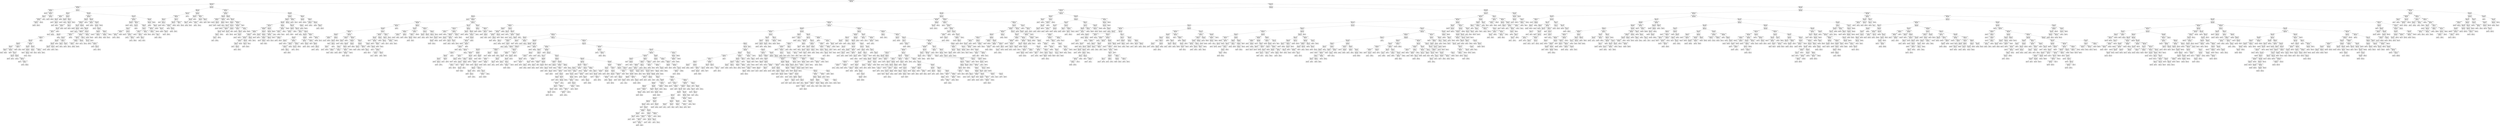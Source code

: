 digraph Tree {
node [shape=box] ;
0 [label="total_enrollment <= 306.5\nmse = 552.763\nsamples = 13554\nvalue = 58.812"] ;
1 [label="asian_per <= 1.35\nmse = 599.483\nsamples = 1289\nvalue = 35.416"] ;
0 -> 1 [labeldistance=2.5, labelangle=45, headlabel="True"] ;
2 [label="total_enrollment <= 20.0\nmse = 529.876\nsamples = 668\nvalue = 29.356"] ;
1 -> 2 ;
3 [label="total_enrollment <= 2.0\nmse = 166.178\nsamples = 58\nvalue = 48.897"] ;
2 -> 3 ;
4 [label="mse = 254.01\nsamples = 10\nvalue = 54.93"] ;
3 -> 4 ;
5 [label="total_enrollment <= 8.0\nmse = 138.716\nsamples = 48\nvalue = 47.64"] ;
3 -> 5 ;
6 [label="grade12 <= 5.5\nmse = 129.72\nsamples = 30\nvalue = 44.51"] ;
5 -> 6 ;
7 [label="total_enrollment <= 5.0\nmse = 160.881\nsamples = 23\nvalue = 45.878"] ;
6 -> 7 ;
8 [label="total_enrollment <= 3.5\nmse = 178.202\nsamples = 17\nvalue = 44.059"] ;
7 -> 8 ;
9 [label="mse = 230.199\nsamples = 8\nvalue = 45.575"] ;
8 -> 9 ;
10 [label="mse = 128.123\nsamples = 9\nvalue = 42.711"] ;
8 -> 10 ;
11 [label="mse = 75.849\nsamples = 6\nvalue = 51.033"] ;
7 -> 11 ;
12 [label="mse = 0.97\nsamples = 7\nvalue = 40.014"] ;
6 -> 12 ;
13 [label="total_enrollment <= 13.0\nmse = 110.18\nsamples = 18\nvalue = 52.856"] ;
5 -> 13 ;
14 [label="mse = 88.266\nsamples = 10\nvalue = 52.33"] ;
13 -> 14 ;
15 [label="mse = 136.796\nsamples = 8\nvalue = 53.512"] ;
13 -> 15 ;
16 [label="grade12 <= 20.5\nmse = 524.7\nsamples = 610\nvalue = 27.498"] ;
2 -> 16 ;
17 [label="grade12 <= 7.5\nmse = 155.95\nsamples = 81\nvalue = 8.785"] ;
16 -> 17 ;
18 [label="total_enrollment <= 241.5\nmse = 3.626\nsamples = 28\nvalue = 3.514"] ;
17 -> 18 ;
19 [label="grade12 <= 2.0\nmse = 3.363\nsamples = 22\nvalue = 3.023"] ;
18 -> 19 ;
20 [label="mse = 3.305\nsamples = 7\nvalue = 2.329"] ;
19 -> 20 ;
21 [label="asian_per <= 0.25\nmse = 3.06\nsamples = 15\nvalue = 3.347"] ;
19 -> 21 ;
22 [label="mse = 5.023\nsamples = 9\nvalue = 3.211"] ;
21 -> 22 ;
23 [label="mse = 0.046\nsamples = 6\nvalue = 3.55"] ;
21 -> 23 ;
24 [label="mse = 0.458\nsamples = 6\nvalue = 5.317"] ;
18 -> 24 ;
25 [label="grade12 <= 12.5\nmse = 213.992\nsamples = 53\nvalue = 11.57"] ;
17 -> 25 ;
26 [label="grade12 <= 10.0\nmse = 345.831\nsamples = 11\nvalue = 33.764"] ;
25 -> 26 ;
27 [label="mse = 4.146\nsamples = 6\nvalue = 17.067"] ;
26 -> 27 ;
28 [label="mse = 19.852\nsamples = 5\nvalue = 53.8"] ;
26 -> 28 ;
29 [label="asian_per <= 0.7\nmse = 16.67\nsamples = 42\nvalue = 5.757"] ;
25 -> 29 ;
30 [label="asian_per <= 0.55\nmse = 14.379\nsamples = 37\nvalue = 5.138"] ;
29 -> 30 ;
31 [label="total_enrollment <= 206.0\nmse = 12.466\nsamples = 26\nvalue = 6.104"] ;
30 -> 31 ;
32 [label="grade12 <= 16.5\nmse = 14.256\nsamples = 20\nvalue = 6.745"] ;
31 -> 32 ;
33 [label="total_enrollment <= 167.0\nmse = 15.74\nsamples = 13\nvalue = 7.815"] ;
32 -> 33 ;
34 [label="mse = 11.724\nsamples = 7\nvalue = 6.986"] ;
33 -> 34 ;
35 [label="mse = 18.685\nsamples = 6\nvalue = 8.783"] ;
33 -> 35 ;
36 [label="mse = 5.422\nsamples = 7\nvalue = 4.757"] ;
32 -> 36 ;
37 [label="mse = 0.559\nsamples = 6\nvalue = 3.967"] ;
31 -> 37 ;
38 [label="grade12 <= 17.5\nmse = 11.481\nsamples = 11\nvalue = 2.855"] ;
30 -> 38 ;
39 [label="mse = -0.0\nsamples = 6\nvalue = 0.0"] ;
38 -> 39 ;
40 [label="mse = 3.746\nsamples = 5\nvalue = 6.28"] ;
38 -> 40 ;
41 [label="mse = 9.782\nsamples = 5\nvalue = 10.34"] ;
29 -> 41 ;
42 [label="grade12 <= 58.0\nmse = 519.334\nsamples = 529\nvalue = 30.363"] ;
16 -> 42 ;
43 [label="total_enrollment <= 240.0\nmse = 611.094\nsamples = 353\nvalue = 34.795"] ;
42 -> 43 ;
44 [label="grade12 <= 56.5\nmse = 541.477\nsamples = 290\nvalue = 29.844"] ;
43 -> 44 ;
45 [label="total_enrollment <= 97.0\nmse = 508.793\nsamples = 284\nvalue = 28.889"] ;
44 -> 45 ;
46 [label="grade12 <= 37.5\nmse = 129.169\nsamples = 21\nvalue = 50.457"] ;
45 -> 46 ;
47 [label="mse = 65.362\nsamples = 9\nvalue = 39.856"] ;
46 -> 47 ;
48 [label="grade12 <= 45.0\nmse = 29.507\nsamples = 12\nvalue = 58.408"] ;
46 -> 48 ;
49 [label="mse = 22.084\nsamples = 7\nvalue = 55.314"] ;
48 -> 49 ;
50 [label="mse = 7.734\nsamples = 5\nvalue = 62.74"] ;
48 -> 50 ;
51 [label="grade12 <= 21.5\nmse = 498.994\nsamples = 263\nvalue = 27.167"] ;
45 -> 51 ;
52 [label="mse = 7.054\nsamples = 5\nvalue = 68.04"] ;
51 -> 52 ;
53 [label="asian_per <= 0.65\nmse = 475.523\nsamples = 258\nvalue = 26.374"] ;
51 -> 53 ;
54 [label="total_enrollment <= 207.0\nmse = 602.937\nsamples = 182\nvalue = 29.077"] ;
53 -> 54 ;
55 [label="grade12 <= 49.5\nmse = 619.354\nsamples = 120\nvalue = 33.102"] ;
54 -> 55 ;
56 [label="total_enrollment <= 205.0\nmse = 576.296\nsamples = 114\nvalue = 31.18"] ;
55 -> 56 ;
57 [label="grade12 <= 39.0\nmse = 541.684\nsamples = 109\nvalue = 29.546"] ;
56 -> 57 ;
58 [label="grade12 <= 35.5\nmse = 686.703\nsamples = 59\nvalue = 37.169"] ;
57 -> 58 ;
59 [label="grade12 <= 27.5\nmse = 515.391\nsamples = 49\nvalue = 30.11"] ;
58 -> 59 ;
60 [label="grade12 <= 24.5\nmse = 869.142\nsamples = 11\nvalue = 46.6"] ;
59 -> 60 ;
61 [label="mse = 9.111\nsamples = 7\nvalue = 24.6"] ;
60 -> 61 ;
62 [label="mse = 44.945\nsamples = 4\nvalue = 85.1"] ;
60 -> 62 ;
63 [label="total_enrollment <= 151.5\nmse = 311.492\nsamples = 38\nvalue = 25.337"] ;
59 -> 63 ;
64 [label="mse = 13.665\nsamples = 4\nvalue = 57.1"] ;
63 -> 64 ;
65 [label="asian_per <= 0.25\nmse = 213.873\nsamples = 34\nvalue = 21.6"] ;
63 -> 65 ;
66 [label="grade12 <= 34.5\nmse = 22.966\nsamples = 10\nvalue = 13.28"] ;
65 -> 66 ;
67 [label="mse = 0.436\nsamples = 3\nvalue = 7.367"] ;
66 -> 67 ;
68 [label="mse = 11.213\nsamples = 7\nvalue = 15.814"] ;
66 -> 68 ;
69 [label="grade12 <= 30.5\nmse = 252.557\nsamples = 24\nvalue = 25.067"] ;
65 -> 69 ;
70 [label="mse = 15.794\nsamples = 9\nvalue = 16.689"] ;
69 -> 70 ;
71 [label="total_enrollment <= 186.0\nmse = 327.235\nsamples = 15\nvalue = 30.093"] ;
69 -> 71 ;
72 [label="mse = 1.607\nsamples = 3\nvalue = 57.6"] ;
71 -> 72 ;
73 [label="total_enrollment <= 193.0\nmse = 172.2\nsamples = 12\nvalue = 23.217"] ;
71 -> 73 ;
74 [label="mse = 0.735\nsamples = 6\nvalue = 11.083"] ;
73 -> 74 ;
75 [label="mse = 49.229\nsamples = 6\nvalue = 35.35"] ;
73 -> 75 ;
76 [label="total_enrollment <= 188.5\nmse = 85.448\nsamples = 10\nvalue = 71.76"] ;
58 -> 76 ;
77 [label="mse = 60.516\nsamples = 5\nvalue = 64.6"] ;
76 -> 77 ;
78 [label="mse = 7.85\nsamples = 5\nvalue = 78.92"] ;
76 -> 78 ;
79 [label="total_enrollment <= 141.0\nmse = 221.055\nsamples = 50\nvalue = 20.55"] ;
57 -> 79 ;
80 [label="grade12 <= 40.5\nmse = 207.694\nsamples = 24\nvalue = 30.171"] ;
79 -> 80 ;
81 [label="mse = 0.227\nsamples = 6\nvalue = 9.5"] ;
80 -> 81 ;
82 [label="grade12 <= 41.5\nmse = 86.946\nsamples = 18\nvalue = 37.061"] ;
80 -> 82 ;
83 [label="mse = 160.217\nsamples = 6\nvalue = 43.4"] ;
82 -> 83 ;
84 [label="grade12 <= 42.5\nmse = 20.174\nsamples = 12\nvalue = 33.892"] ;
82 -> 84 ;
85 [label="mse = 25.178\nsamples = 6\nvalue = 32.583"] ;
84 -> 85 ;
86 [label="mse = 11.747\nsamples = 6\nvalue = 35.2"] ;
84 -> 86 ;
87 [label="grade12 <= 44.5\nmse = 69.079\nsamples = 26\nvalue = 11.669"] ;
79 -> 87 ;
88 [label="grade12 <= 40.5\nmse = 4.482\nsamples = 13\nvalue = 4.646"] ;
87 -> 88 ;
89 [label="mse = 7.28\nsamples = 7\nvalue = 4.2"] ;
88 -> 89 ;
90 [label="mse = 0.716\nsamples = 6\nvalue = 5.167"] ;
88 -> 90 ;
91 [label="total_enrollment <= 174.0\nmse = 35.028\nsamples = 13\nvalue = 18.692"] ;
87 -> 91 ;
92 [label="mse = 13.119\nsamples = 6\nvalue = 15.05"] ;
91 -> 92 ;
93 [label="mse = 32.69\nsamples = 7\nvalue = 21.814"] ;
91 -> 93 ;
94 [label="mse = 3.832\nsamples = 5\nvalue = 66.8"] ;
56 -> 94 ;
95 [label="mse = 32.712\nsamples = 6\nvalue = 69.633"] ;
55 -> 95 ;
96 [label="total_enrollment <= 226.0\nmse = 479.118\nsamples = 62\nvalue = 21.287"] ;
54 -> 96 ;
97 [label="grade12 <= 40.0\nmse = 470.81\nsamples = 56\nvalue = 18.957"] ;
96 -> 97 ;
98 [label="grade12 <= 36.5\nmse = 701.993\nsamples = 31\nvalue = 26.813"] ;
97 -> 98 ;
99 [label="grade12 <= 30.5\nmse = 136.437\nsamples = 26\nvalue = 16.185"] ;
98 -> 99 ;
100 [label="grade12 <= 29.5\nmse = 34.845\nsamples = 13\nvalue = 26.108"] ;
99 -> 100 ;
101 [label="mse = 7.302\nsamples = 6\nvalue = 23.233"] ;
100 -> 101 ;
102 [label="mse = 45.302\nsamples = 7\nvalue = 28.571"] ;
100 -> 102 ;
103 [label="grade12 <= 32.5\nmse = 41.095\nsamples = 13\nvalue = 6.262"] ;
99 -> 103 ;
104 [label="mse = 13.908\nsamples = 7\nvalue = 11.629"] ;
103 -> 104 ;
105 [label="mse = 0.0\nsamples = 6\nvalue = 0.0"] ;
103 -> 105 ;
106 [label="mse = 1.038\nsamples = 5\nvalue = 82.08"] ;
98 -> 106 ;
107 [label="total_enrollment <= 218.5\nmse = 12.729\nsamples = 25\nvalue = 9.216"] ;
97 -> 107 ;
108 [label="asian_per <= 0.25\nmse = 6.127\nsamples = 13\nvalue = 6.508"] ;
107 -> 108 ;
109 [label="mse = 0.96\nsamples = 7\nvalue = 5.243"] ;
108 -> 109 ;
110 [label="mse = 8.111\nsamples = 6\nvalue = 7.983"] ;
108 -> 110 ;
111 [label="grade12 <= 48.5\nmse = 3.328\nsamples = 12\nvalue = 12.15"] ;
107 -> 111 ;
112 [label="mse = 2.506\nsamples = 6\nvalue = 12.967"] ;
111 -> 112 ;
113 [label="mse = 2.816\nsamples = 6\nvalue = 11.333"] ;
111 -> 113 ;
114 [label="mse = 33.086\nsamples = 6\nvalue = 43.033"] ;
96 -> 114 ;
115 [label="grade12 <= 49.5\nmse = 111.002\nsamples = 76\nvalue = 19.901"] ;
53 -> 115 ;
116 [label="total_enrollment <= 136.0\nmse = 57.039\nsamples = 62\nvalue = 16.642"] ;
115 -> 116 ;
117 [label="total_enrollment <= 131.0\nmse = 47.797\nsamples = 30\nvalue = 21.853"] ;
116 -> 117 ;
118 [label="total_enrollment <= 128.5\nmse = 46.901\nsamples = 17\nvalue = 23.953"] ;
117 -> 118 ;
119 [label="total_enrollment <= 112.5\nmse = 43.392\nsamples = 12\nvalue = 21.392"] ;
118 -> 119 ;
120 [label="mse = 5.556\nsamples = 3\nvalue = 28.333"] ;
119 -> 120 ;
121 [label="mse = 34.588\nsamples = 9\nvalue = 19.078"] ;
119 -> 121 ;
122 [label="mse = 1.792\nsamples = 5\nvalue = 30.1"] ;
118 -> 122 ;
123 [label="grade12 <= 42.5\nmse = 35.665\nsamples = 13\nvalue = 19.108"] ;
117 -> 123 ;
124 [label="mse = 21.702\nsamples = 7\nvalue = 14.629"] ;
123 -> 124 ;
125 [label="mse = 1.242\nsamples = 6\nvalue = 24.333"] ;
123 -> 125 ;
126 [label="asian_per <= 1.15\nmse = 16.372\nsamples = 32\nvalue = 11.756"] ;
116 -> 126 ;
127 [label="grade12 <= 28.5\nmse = 14.761\nsamples = 26\nvalue = 12.654"] ;
126 -> 127 ;
128 [label="mse = 20.973\nsamples = 7\nvalue = 14.686"] ;
127 -> 128 ;
129 [label="total_enrollment <= 168.0\nmse = 10.391\nsamples = 19\nvalue = 11.905"] ;
127 -> 129 ;
130 [label="mse = 3.769\nsamples = 6\nvalue = 10.55"] ;
129 -> 130 ;
131 [label="grade12 <= 41.5\nmse = 12.208\nsamples = 13\nvalue = 12.531"] ;
129 -> 131 ;
132 [label="mse = 1.133\nsamples = 7\nvalue = 13.029"] ;
131 -> 132 ;
133 [label="mse = 24.502\nsamples = 6\nvalue = 11.95"] ;
131 -> 133 ;
134 [label="mse = 4.736\nsamples = 6\nvalue = 7.867"] ;
126 -> 134 ;
135 [label="total_enrollment <= 176.5\nmse = 94.582\nsamples = 14\nvalue = 34.336"] ;
115 -> 135 ;
136 [label="mse = 109.493\nsamples = 8\nvalue = 30.05"] ;
135 -> 136 ;
137 [label="mse = 17.559\nsamples = 6\nvalue = 40.05"] ;
135 -> 137 ;
138 [label="mse = 1.762\nsamples = 6\nvalue = 75.05"] ;
44 -> 138 ;
139 [label="asian_per <= 0.15\nmse = 299.363\nsamples = 63\nvalue = 57.584"] ;
43 -> 139 ;
140 [label="total_enrollment <= 273.5\nmse = 23.664\nsamples = 11\nvalue = 83.145"] ;
139 -> 140 ;
141 [label="mse = 2.85\nsamples = 5\nvalue = 80.04"] ;
140 -> 141 ;
142 [label="mse = 26.276\nsamples = 6\nvalue = 85.733"] ;
140 -> 142 ;
143 [label="grade12 <= 56.0\nmse = 190.231\nsamples = 52\nvalue = 52.177"] ;
139 -> 143 ;
144 [label="grade12 <= 31.0\nmse = 87.305\nsamples = 46\nvalue = 55.991"] ;
143 -> 144 ;
145 [label="mse = 77.799\nsamples = 7\nvalue = 43.229"] ;
144 -> 145 ;
146 [label="asian_per <= 0.75\nmse = 54.528\nsamples = 39\nvalue = 58.282"] ;
144 -> 146 ;
147 [label="asian_per <= 0.35\nmse = 28.631\nsamples = 20\nvalue = 54.975"] ;
146 -> 147 ;
148 [label="mse = 11.252\nsamples = 6\nvalue = 56.167"] ;
147 -> 148 ;
149 [label="total_enrollment <= 278.0\nmse = 35.209\nsamples = 14\nvalue = 54.464"] ;
147 -> 149 ;
150 [label="mse = 2.893\nsamples = 6\nvalue = 54.25"] ;
149 -> 150 ;
151 [label="mse = 59.387\nsamples = 8\nvalue = 54.625"] ;
149 -> 151 ;
152 [label="asian_per <= 1.05\nmse = 58.157\nsamples = 19\nvalue = 61.763"] ;
146 -> 152 ;
153 [label="total_enrollment <= 278.5\nmse = 36.849\nsamples = 12\nvalue = 66.025"] ;
152 -> 153 ;
154 [label="mse = 42.333\nsamples = 6\nvalue = 64.6"] ;
153 -> 154 ;
155 [label="mse = 27.302\nsamples = 6\nvalue = 67.45"] ;
153 -> 155 ;
156 [label="mse = 10.171\nsamples = 7\nvalue = 54.457"] ;
152 -> 156 ;
157 [label="mse = 12.596\nsamples = 6\nvalue = 22.933"] ;
143 -> 157 ;
158 [label="grade12 <= 139.0\nmse = 216.918\nsamples = 176\nvalue = 21.476"] ;
42 -> 158 ;
159 [label="total_enrollment <= 142.0\nmse = 180.483\nsamples = 124\nvalue = 16.494"] ;
158 -> 159 ;
160 [label="grade12 <= 85.5\nmse = 119.587\nsamples = 13\nvalue = 45.908"] ;
159 -> 160 ;
161 [label="mse = 67.696\nsamples = 6\nvalue = 55.233"] ;
160 -> 161 ;
162 [label="mse = 25.627\nsamples = 7\nvalue = 37.914"] ;
160 -> 162 ;
163 [label="total_enrollment <= 221.0\nmse = 74.425\nsamples = 111\nvalue = 13.05"] ;
159 -> 163 ;
164 [label="grade12 <= 96.5\nmse = 101.974\nsamples = 48\nvalue = 18.608"] ;
163 -> 164 ;
165 [label="asian_per <= 0.25\nmse = 64.124\nsamples = 42\nvalue = 16.052"] ;
164 -> 165 ;
166 [label="total_enrollment <= 203.5\nmse = 66.083\nsamples = 18\nvalue = 22.05"] ;
165 -> 166 ;
167 [label="total_enrollment <= 189.5\nmse = 36.07\nsamples = 12\nvalue = 26.525"] ;
166 -> 167 ;
168 [label="mse = 20.929\nsamples = 6\nvalue = 27.433"] ;
167 -> 168 ;
169 [label="mse = 49.561\nsamples = 6\nvalue = 25.617"] ;
167 -> 169 ;
170 [label="mse = 5.953\nsamples = 6\nvalue = 13.1"] ;
166 -> 170 ;
171 [label="grade12 <= 66.0\nmse = 15.442\nsamples = 24\nvalue = 11.554"] ;
165 -> 171 ;
172 [label="mse = 12.418\nsamples = 6\nvalue = 8.483"] ;
171 -> 172 ;
173 [label="total_enrollment <= 202.5\nmse = 12.26\nsamples = 18\nvalue = 12.578"] ;
171 -> 173 ;
174 [label="mse = 7.245\nsamples = 6\nvalue = 16.383"] ;
173 -> 174 ;
175 [label="total_enrollment <= 213.0\nmse = 3.905\nsamples = 12\nvalue = 10.675"] ;
173 -> 175 ;
176 [label="mse = 3.298\nsamples = 6\nvalue = 11.483"] ;
175 -> 176 ;
177 [label="mse = 3.206\nsamples = 6\nvalue = 9.867"] ;
175 -> 177 ;
178 [label="mse = 1.083\nsamples = 6\nvalue = 36.5"] ;
164 -> 178 ;
179 [label="asian_per <= 0.35\nmse = 11.956\nsamples = 63\nvalue = 8.814"] ;
163 -> 179 ;
180 [label="grade12 <= 126.5\nmse = 9.337\nsamples = 38\nvalue = 7.255"] ;
179 -> 180 ;
181 [label="total_enrollment <= 241.0\nmse = 7.756\nsamples = 26\nvalue = 6.423"] ;
180 -> 181 ;
182 [label="mse = 3.341\nsamples = 7\nvalue = 8.586"] ;
181 -> 182 ;
183 [label="total_enrollment <= 279.5\nmse = 7.024\nsamples = 19\nvalue = 5.626"] ;
181 -> 183 ;
184 [label="mse = 0.066\nsamples = 6\nvalue = 2.667"] ;
183 -> 184 ;
185 [label="asian_per <= 0.15\nmse = 4.327\nsamples = 13\nvalue = 6.992"] ;
183 -> 185 ;
186 [label="mse = 7.778\nsamples = 7\nvalue = 6.686"] ;
185 -> 186 ;
187 [label="mse = 0.062\nsamples = 6\nvalue = 7.35"] ;
185 -> 187 ;
188 [label="total_enrollment <= 280.0\nmse = 8.011\nsamples = 12\nvalue = 9.058"] ;
180 -> 188 ;
189 [label="mse = 12.942\nsamples = 6\nvalue = 8.65"] ;
188 -> 189 ;
190 [label="mse = 2.746\nsamples = 6\nvalue = 9.467"] ;
188 -> 190 ;
191 [label="total_enrollment <= 302.0\nmse = 6.626\nsamples = 25\nvalue = 11.184"] ;
179 -> 191 ;
192 [label="total_enrollment <= 270.5\nmse = 5.662\nsamples = 19\nvalue = 10.363"] ;
191 -> 192 ;
193 [label="mse = 2.56\nsamples = 7\nvalue = 12.443"] ;
192 -> 193 ;
194 [label="asian_per <= 1.05\nmse = 3.477\nsamples = 12\nvalue = 9.15"] ;
192 -> 194 ;
195 [label="mse = 5.662\nsamples = 6\nvalue = 9.667"] ;
194 -> 195 ;
196 [label="mse = 0.759\nsamples = 6\nvalue = 8.633"] ;
194 -> 196 ;
197 [label="mse = 0.788\nsamples = 6\nvalue = 13.783"] ;
191 -> 197 ;
198 [label="asian_per <= 1.05\nmse = 103.539\nsamples = 52\nvalue = 33.354"] ;
158 -> 198 ;
199 [label="grade12 <= 150.5\nmse = 79.772\nsamples = 44\nvalue = 30.991"] ;
198 -> 199 ;
200 [label="mse = 53.283\nsamples = 9\nvalue = 26.911"] ;
199 -> 200 ;
201 [label="grade12 <= 172.0\nmse = 81.202\nsamples = 35\nvalue = 32.04"] ;
199 -> 201 ;
202 [label="mse = 78.005\nsamples = 8\nvalue = 35.45"] ;
201 -> 202 ;
203 [label="asian_per <= 0.65\nmse = 77.684\nsamples = 27\nvalue = 31.03"] ;
201 -> 203 ;
204 [label="mse = 62.658\nsamples = 9\nvalue = 30.144"] ;
203 -> 204 ;
205 [label="grade12 <= 187.5\nmse = 84.609\nsamples = 18\nvalue = 31.472"] ;
203 -> 205 ;
206 [label="mse = 110.858\nsamples = 9\nvalue = 31.8"] ;
205 -> 206 ;
207 [label="mse = 58.145\nsamples = 9\nvalue = 31.144"] ;
205 -> 207 ;
208 [label="mse = 34.647\nsamples = 8\nvalue = 46.35"] ;
198 -> 208 ;
209 [label="grade12 <= 20.5\nmse = 592.366\nsamples = 621\nvalue = 41.934"] ;
1 -> 209 ;
210 [label="grade12 <= 14.5\nmse = 248.947\nsamples = 100\nvalue = 23.665"] ;
209 -> 210 ;
211 [label="asian_per <= 18.75\nmse = 169.741\nsamples = 60\nvalue = 17.535"] ;
210 -> 211 ;
212 [label="total_enrollment <= 173.5\nmse = 49.039\nsamples = 53\nvalue = 13.585"] ;
211 -> 212 ;
213 [label="grade12 <= 11.5\nmse = 46.132\nsamples = 12\nvalue = 18.292"] ;
212 -> 213 ;
214 [label="mse = 0.0\nsamples = 1\nvalue = 0.0"] ;
213 -> 214 ;
215 [label="asian_per <= 7.6\nmse = 17.144\nsamples = 11\nvalue = 19.955"] ;
213 -> 215 ;
216 [label="mse = 18.61\nsamples = 8\nvalue = 19.45"] ;
215 -> 216 ;
217 [label="mse = 10.747\nsamples = 3\nvalue = 21.3"] ;
215 -> 217 ;
218 [label="asian_per <= 10.3\nmse = 41.508\nsamples = 41\nvalue = 12.207"] ;
212 -> 218 ;
219 [label="asian_per <= 8.25\nmse = 50.243\nsamples = 28\nvalue = 13.464"] ;
218 -> 219 ;
220 [label="total_enrollment <= 201.0\nmse = 23.841\nsamples = 22\nvalue = 10.882"] ;
219 -> 220 ;
221 [label="mse = 2.908\nsamples = 7\nvalue = 4.643"] ;
220 -> 221 ;
222 [label="asian_per <= 3.7\nmse = 6.969\nsamples = 15\nvalue = 13.793"] ;
220 -> 222 ;
223 [label="mse = 4.665\nsamples = 8\nvalue = 12.237"] ;
222 -> 223 ;
224 [label="mse = 3.673\nsamples = 7\nvalue = 15.571"] ;
222 -> 224 ;
225 [label="mse = 32.932\nsamples = 6\nvalue = 22.933"] ;
219 -> 225 ;
226 [label="total_enrollment <= 203.5\nmse = 11.96\nsamples = 13\nvalue = 9.5"] ;
218 -> 226 ;
227 [label="mse = 5.194\nsamples = 7\nvalue = 8.657"] ;
226 -> 227 ;
228 [label="mse = 18.058\nsamples = 6\nvalue = 10.483"] ;
226 -> 228 ;
229 [label="mse = 71.011\nsamples = 7\nvalue = 47.443"] ;
211 -> 229 ;
230 [label="asian_per <= 3.15\nmse = 226.843\nsamples = 40\nvalue = 32.86"] ;
210 -> 230 ;
231 [label="asian_per <= 2.55\nmse = 102.801\nsamples = 21\nvalue = 21.876"] ;
230 -> 231 ;
232 [label="asian_per <= 1.95\nmse = 28.569\nsamples = 16\nvalue = 26.888"] ;
231 -> 232 ;
233 [label="asian_per <= 1.55\nmse = 12.709\nsamples = 11\nvalue = 29.773"] ;
232 -> 233 ;
234 [label="mse = 9.226\nsamples = 6\nvalue = 31.833"] ;
233 -> 234 ;
235 [label="mse = 5.68\nsamples = 5\nvalue = 27.3"] ;
233 -> 235 ;
236 [label="mse = 4.854\nsamples = 5\nvalue = 20.54"] ;
232 -> 236 ;
237 [label="mse = 2.822\nsamples = 5\nvalue = 5.84"] ;
231 -> 237 ;
238 [label="total_enrollment <= 181.0\nmse = 83.22\nsamples = 19\nvalue = 45.0"] ;
230 -> 238 ;
239 [label="asian_per <= 5.5\nmse = 24.464\nsamples = 10\nvalue = 39.12"] ;
238 -> 239 ;
240 [label="total_enrollment <= 115.0\nmse = 4.488\nsamples = 7\nvalue = 42.143"] ;
239 -> 240 ;
241 [label="mse = 0.642\nsamples = 3\nvalue = 40.567"] ;
240 -> 241 ;
242 [label="mse = 4.112\nsamples = 4\nvalue = 43.325"] ;
240 -> 242 ;
243 [label="mse = 0.002\nsamples = 3\nvalue = 32.067"] ;
239 -> 243 ;
244 [label="asian_per <= 4.15\nmse = 67.404\nsamples = 9\nvalue = 51.533"] ;
238 -> 244 ;
245 [label="mse = 29.583\nsamples = 6\nvalue = 46.7"] ;
244 -> 245 ;
246 [label="mse = 2.88\nsamples = 3\nvalue = 61.2"] ;
244 -> 246 ;
247 [label="total_enrollment <= 174.5\nmse = 581.923\nsamples = 521\nvalue = 45.441"] ;
209 -> 247 ;
248 [label="total_enrollment <= 91.5\nmse = 326.333\nsamples = 143\nvalue = 35.615"] ;
247 -> 248 ;
249 [label="asian_per <= 3.8\nmse = 156.419\nsamples = 48\nvalue = 45.694"] ;
248 -> 249 ;
250 [label="total_enrollment <= 72.5\nmse = 88.488\nsamples = 22\nvalue = 53.873"] ;
249 -> 250 ;
251 [label="mse = 137.862\nsamples = 8\nvalue = 48.438"] ;
250 -> 251 ;
252 [label="grade12 <= 64.0\nmse = 33.747\nsamples = 14\nvalue = 56.979"] ;
250 -> 252 ;
253 [label="mse = 29.198\nsamples = 7\nvalue = 56.814"] ;
252 -> 253 ;
254 [label="mse = 38.242\nsamples = 7\nvalue = 57.143"] ;
252 -> 254 ;
255 [label="total_enrollment <= 78.0\nmse = 109.398\nsamples = 26\nvalue = 38.773"] ;
249 -> 255 ;
256 [label="asian_per <= 5.0\nmse = 69.049\nsamples = 15\nvalue = 36.313"] ;
255 -> 256 ;
257 [label="mse = 106.957\nsamples = 9\nvalue = 36.389"] ;
256 -> 257 ;
258 [label="mse = 12.167\nsamples = 6\nvalue = 36.2"] ;
256 -> 258 ;
259 [label="mse = 144.918\nsamples = 11\nvalue = 42.127"] ;
255 -> 259 ;
260 [label="grade12 <= 23.0\nmse = 334.921\nsamples = 95\nvalue = 30.522"] ;
248 -> 260 ;
261 [label="mse = 6.25\nsamples = 2\nvalue = 78.5"] ;
260 -> 261 ;
262 [label="asian_per <= 3.25\nmse = 291.422\nsamples = 93\nvalue = 29.49"] ;
260 -> 262 ;
263 [label="asian_per <= 1.8\nmse = 238.887\nsamples = 55\nvalue = 24.5"] ;
262 -> 263 ;
264 [label="grade12 <= 84.0\nmse = 74.821\nsamples = 17\nvalue = 39.465"] ;
263 -> 264 ;
265 [label="mse = 19.469\nsamples = 8\nvalue = 45.525"] ;
264 -> 265 ;
266 [label="mse = 62.357\nsamples = 9\nvalue = 34.078"] ;
264 -> 266 ;
267 [label="grade12 <= 31.5\nmse = 167.28\nsamples = 38\nvalue = 17.805"] ;
263 -> 267 ;
268 [label="total_enrollment <= 146.5\nmse = 130.383\nsamples = 22\nvalue = 25.2"] ;
267 -> 268 ;
269 [label="grade12 <= 26.5\nmse = 98.328\nsamples = 19\nvalue = 22.532"] ;
268 -> 269 ;
270 [label="asian_per <= 2.75\nmse = 36.401\nsamples = 13\nvalue = 16.815"] ;
269 -> 270 ;
271 [label="grade12 <= 25.5\nmse = 6.41\nsamples = 10\nvalue = 13.75"] ;
270 -> 271 ;
272 [label="mse = 1.22\nsamples = 4\nvalue = 14.0"] ;
271 -> 272 ;
273 [label="mse = 9.801\nsamples = 6\nvalue = 13.583"] ;
271 -> 273 ;
274 [label="mse = 0.642\nsamples = 3\nvalue = 27.033"] ;
270 -> 274 ;
275 [label="mse = 8.318\nsamples = 6\nvalue = 34.917"] ;
269 -> 275 ;
276 [label="mse = 2.687\nsamples = 3\nvalue = 42.1"] ;
268 -> 276 ;
277 [label="grade12 <= 56.5\nmse = 39.444\nsamples = 16\nvalue = 7.638"] ;
267 -> 277 ;
278 [label="grade12 <= 40.0\nmse = 18.806\nsamples = 11\nvalue = 11.109"] ;
277 -> 278 ;
279 [label="mse = 2.12\nsamples = 5\nvalue = 7.6"] ;
278 -> 279 ;
280 [label="mse = 13.899\nsamples = 6\nvalue = 14.033"] ;
278 -> 280 ;
281 [label="mse = 0.0\nsamples = 5\nvalue = 0.0"] ;
277 -> 281 ;
282 [label="total_enrollment <= 171.5\nmse = 279.246\nsamples = 38\nvalue = 36.713"] ;
262 -> 282 ;
283 [label="total_enrollment <= 163.5\nmse = 100.819\nsamples = 32\nvalue = 42.734"] ;
282 -> 283 ;
284 [label="total_enrollment <= 118.5\nmse = 31.874\nsamples = 23\nvalue = 37.6"] ;
283 -> 284 ;
285 [label="mse = 24.319\nsamples = 7\nvalue = 35.029"] ;
284 -> 285 ;
286 [label="asian_per <= 5.95\nmse = 31.021\nsamples = 16\nvalue = 38.725"] ;
284 -> 286 ;
287 [label="mse = 0.0\nsamples = 2\nvalue = 37.5"] ;
286 -> 287 ;
288 [label="grade12 <= 66.0\nmse = 35.207\nsamples = 14\nvalue = 38.9"] ;
286 -> 288 ;
289 [label="mse = 42.818\nsamples = 7\nvalue = 38.586"] ;
288 -> 289 ;
290 [label="mse = 27.398\nsamples = 7\nvalue = 39.214"] ;
288 -> 290 ;
291 [label="total_enrollment <= 170.0\nmse = 37.476\nsamples = 9\nvalue = 55.856"] ;
283 -> 291 ;
292 [label="mse = 4.222\nsamples = 5\nvalue = 60.08"] ;
291 -> 292 ;
293 [label="mse = 28.852\nsamples = 4\nvalue = 50.575"] ;
291 -> 293 ;
294 [label="mse = 6.243\nsamples = 6\nvalue = 4.6"] ;
282 -> 294 ;
295 [label="grade12 <= 85.5\nmse = 628.269\nsamples = 378\nvalue = 49.158"] ;
247 -> 295 ;
296 [label="asian_per <= 48.15\nmse = 642.957\nsamples = 324\nvalue = 52.006"] ;
295 -> 296 ;
297 [label="grade12 <= 42.5\nmse = 635.255\nsamples = 311\nvalue = 50.85"] ;
296 -> 297 ;
298 [label="grade12 <= 37.5\nmse = 699.492\nsamples = 139\nvalue = 57.608"] ;
297 -> 298 ;
299 [label="total_enrollment <= 256.5\nmse = 631.673\nsamples = 116\nvalue = 51.789"] ;
298 -> 299 ;
300 [label="total_enrollment <= 205.5\nmse = 529.364\nsamples = 89\nvalue = 45.013"] ;
299 -> 300 ;
301 [label="total_enrollment <= 203.5\nmse = 359.551\nsamples = 48\nvalue = 56.344"] ;
300 -> 301 ;
302 [label="total_enrollment <= 201.0\nmse = 313.809\nsamples = 44\nvalue = 53.795"] ;
301 -> 302 ;
303 [label="total_enrollment <= 187.5\nmse = 279.958\nsamples = 36\nvalue = 57.975"] ;
302 -> 303 ;
304 [label="total_enrollment <= 185.0\nmse = 223.219\nsamples = 21\nvalue = 47.91"] ;
303 -> 304 ;
305 [label="asian_per <= 1.95\nmse = 45.126\nsamples = 15\nvalue = 56.573"] ;
304 -> 305 ;
306 [label="mse = 3.772\nsamples = 4\nvalue = 49.175"] ;
305 -> 306 ;
307 [label="grade12 <= 29.5\nmse = 33.022\nsamples = 11\nvalue = 59.264"] ;
305 -> 307 ;
308 [label="mse = 34.773\nsamples = 4\nvalue = 57.95"] ;
307 -> 308 ;
309 [label="mse = 30.473\nsamples = 7\nvalue = 60.014"] ;
307 -> 309 ;
310 [label="mse = 11.663\nsamples = 6\nvalue = 26.25"] ;
304 -> 310 ;
311 [label="grade12 <= 35.0\nmse = 18.978\nsamples = 15\nvalue = 72.067"] ;
303 -> 311 ;
312 [label="grade12 <= 30.5\nmse = 12.704\nsamples = 10\nvalue = 73.6"] ;
311 -> 312 ;
313 [label="mse = 3.966\nsamples = 5\nvalue = 71.78"] ;
312 -> 313 ;
314 [label="mse = 14.818\nsamples = 5\nvalue = 75.42"] ;
312 -> 314 ;
315 [label="mse = 17.42\nsamples = 5\nvalue = 69.0"] ;
311 -> 315 ;
316 [label="grade12 <= 25.5\nmse = 33.791\nsamples = 8\nvalue = 34.987"] ;
302 -> 316 ;
317 [label="mse = 9.442\nsamples = 5\nvalue = 30.94"] ;
316 -> 317 ;
318 [label="mse = 1.562\nsamples = 3\nvalue = 41.733"] ;
316 -> 318 ;
319 [label="mse = 5.532\nsamples = 4\nvalue = 84.375"] ;
301 -> 319 ;
320 [label="asian_per <= 2.55\nmse = 401.923\nsamples = 41\nvalue = 31.749"] ;
300 -> 320 ;
321 [label="grade12 <= 31.5\nmse = 5.891\nsamples = 12\nvalue = 14.058"] ;
320 -> 321 ;
322 [label="mse = 10.83\nsamples = 6\nvalue = 13.5"] ;
321 -> 322 ;
323 [label="mse = 0.328\nsamples = 6\nvalue = 14.617"] ;
321 -> 323 ;
324 [label="grade12 <= 31.5\nmse = 382.717\nsamples = 29\nvalue = 39.069"] ;
320 -> 324 ;
325 [label="total_enrollment <= 209.0\nmse = 53.867\nsamples = 18\nvalue = 28.85"] ;
324 -> 325 ;
326 [label="mse = 20.423\nsamples = 4\nvalue = 37.25"] ;
325 -> 326 ;
327 [label="asian_per <= 6.55\nmse = 37.502\nsamples = 14\nvalue = 26.45"] ;
325 -> 327 ;
328 [label="mse = 57.109\nsamples = 7\nvalue = 23.8"] ;
327 -> 328 ;
329 [label="mse = 3.851\nsamples = 7\nvalue = 29.1"] ;
327 -> 329 ;
330 [label="asian_per <= 3.6\nmse = 470.33\nsamples = 11\nvalue = 55.791"] ;
324 -> 330 ;
331 [label="mse = 10.746\nsamples = 5\nvalue = 32.32"] ;
330 -> 331 ;
332 [label="mse = 11.689\nsamples = 6\nvalue = 75.35"] ;
330 -> 332 ;
333 [label="grade12 <= 29.0\nmse = 318.819\nsamples = 27\nvalue = 74.122"] ;
299 -> 333 ;
334 [label="asian_per <= 7.4\nmse = 232.339\nsamples = 22\nvalue = 79.482"] ;
333 -> 334 ;
335 [label="total_enrollment <= 279.0\nmse = 169.625\nsamples = 18\nvalue = 74.922"] ;
334 -> 335 ;
336 [label="mse = 0.102\nsamples = 5\nvalue = 91.14"] ;
335 -> 336 ;
337 [label="total_enrollment <= 295.5\nmse = 94.758\nsamples = 13\nvalue = 68.685"] ;
335 -> 337 ;
338 [label="mse = 3.308\nsamples = 6\nvalue = 67.783"] ;
337 -> 338 ;
339 [label="mse = 171.851\nsamples = 7\nvalue = 69.457"] ;
337 -> 339 ;
340 [label="mse = 0.0\nsamples = 4\nvalue = 100.0"] ;
334 -> 340 ;
341 [label="mse = 16.818\nsamples = 5\nvalue = 50.54"] ;
333 -> 341 ;
342 [label="asian_per <= 2.2\nmse = 9.409\nsamples = 23\nvalue = 86.957"] ;
298 -> 342 ;
343 [label="total_enrollment <= 227.0\nmse = 4.465\nsamples = 18\nvalue = 85.961"] ;
342 -> 343 ;
344 [label="total_enrollment <= 214.5\nmse = 2.846\nsamples = 11\nvalue = 87.045"] ;
343 -> 344 ;
345 [label="mse = 3.726\nsamples = 6\nvalue = 86.533"] ;
344 -> 345 ;
346 [label="mse = 1.098\nsamples = 5\nvalue = 87.66"] ;
344 -> 346 ;
347 [label="mse = 2.257\nsamples = 7\nvalue = 84.257"] ;
343 -> 347 ;
348 [label="mse = 10.802\nsamples = 5\nvalue = 90.54"] ;
342 -> 348 ;
349 [label="asian_per <= 7.9\nmse = 516.613\nsamples = 172\nvalue = 45.389"] ;
297 -> 349 ;
350 [label="asian_per <= 1.55\nmse = 473.292\nsamples = 158\nvalue = 48.032"] ;
349 -> 350 ;
351 [label="grade12 <= 66.5\nmse = 263.944\nsamples = 20\nvalue = 27.37"] ;
350 -> 351 ;
352 [label="total_enrollment <= 278.5\nmse = 34.156\nsamples = 13\nvalue = 16.008"] ;
351 -> 352 ;
353 [label="mse = 12.513\nsamples = 7\nvalue = 12.486"] ;
352 -> 353 ;
354 [label="mse = 28.051\nsamples = 6\nvalue = 20.117"] ;
352 -> 354 ;
355 [label="mse = 5.662\nsamples = 7\nvalue = 48.471"] ;
351 -> 355 ;
356 [label="asian_per <= 1.65\nmse = 432.791\nsamples = 138\nvalue = 51.027"] ;
350 -> 356 ;
357 [label="total_enrollment <= 254.0\nmse = 21.717\nsamples = 12\nvalue = 80.875"] ;
356 -> 357 ;
358 [label="mse = 31.566\nsamples = 8\nvalue = 80.312"] ;
357 -> 358 ;
359 [label="mse = 0.12\nsamples = 4\nvalue = 82.0"] ;
357 -> 359 ;
360 [label="asian_per <= 5.9\nmse = 379.011\nsamples = 126\nvalue = 48.184"] ;
356 -> 360 ;
361 [label="grade12 <= 60.0\nmse = 317.997\nsamples = 108\nvalue = 44.865"] ;
360 -> 361 ;
362 [label="grade12 <= 46.0\nmse = 222.026\nsamples = 57\nvalue = 53.309"] ;
361 -> 362 ;
363 [label="asian_per <= 4.45\nmse = 40.689\nsamples = 13\nvalue = 37.946"] ;
362 -> 363 ;
364 [label="mse = 69.239\nsamples = 7\nvalue = 38.229"] ;
363 -> 364 ;
365 [label="mse = 7.178\nsamples = 6\nvalue = 37.617"] ;
363 -> 365 ;
366 [label="total_enrollment <= 265.5\nmse = 185.271\nsamples = 44\nvalue = 57.848"] ;
362 -> 366 ;
367 [label="total_enrollment <= 239.0\nmse = 95.291\nsamples = 22\nvalue = 48.536"] ;
366 -> 367 ;
368 [label="total_enrollment <= 194.0\nmse = 57.304\nsamples = 15\nvalue = 53.433"] ;
367 -> 368 ;
369 [label="mse = 1.389\nsamples = 3\nvalue = 60.833"] ;
368 -> 369 ;
370 [label="asian_per <= 2.1\nmse = 54.17\nsamples = 12\nvalue = 51.583"] ;
368 -> 370 ;
371 [label="mse = 3.104\nsamples = 5\nvalue = 50.2"] ;
370 -> 371 ;
372 [label="mse = 88.302\nsamples = 7\nvalue = 52.571"] ;
370 -> 372 ;
373 [label="mse = 15.194\nsamples = 7\nvalue = 38.043"] ;
367 -> 373 ;
374 [label="total_enrollment <= 297.5\nmse = 101.847\nsamples = 22\nvalue = 67.159"] ;
366 -> 374 ;
375 [label="grade12 <= 52.5\nmse = 17.248\nsamples = 14\nvalue = 73.436"] ;
374 -> 375 ;
376 [label="mse = 20.211\nsamples = 7\nvalue = 74.829"] ;
375 -> 376 ;
377 [label="mse = 10.405\nsamples = 7\nvalue = 72.043"] ;
375 -> 377 ;
378 [label="mse = 60.302\nsamples = 8\nvalue = 56.175"] ;
374 -> 378 ;
379 [label="grade12 <= 68.0\nmse = 256.506\nsamples = 51\nvalue = 35.427"] ;
361 -> 379 ;
380 [label="total_enrollment <= 222.5\nmse = 85.35\nsamples = 23\nvalue = 20.165"] ;
379 -> 380 ;
381 [label="mse = 6.125\nsamples = 7\nvalue = 32.029"] ;
380 -> 381 ;
382 [label="asian_per <= 3.75\nmse = 31.499\nsamples = 16\nvalue = 14.975"] ;
380 -> 382 ;
383 [label="mse = 26.902\nsamples = 9\nvalue = 18.167"] ;
382 -> 383 ;
384 [label="mse = 7.473\nsamples = 7\nvalue = 10.871"] ;
382 -> 384 ;
385 [label="total_enrollment <= 234.0\nmse = 48.587\nsamples = 28\nvalue = 47.964"] ;
379 -> 385 ;
386 [label="mse = 18.234\nsamples = 7\nvalue = 41.2"] ;
385 -> 386 ;
387 [label="asian_per <= 2.4\nmse = 38.368\nsamples = 21\nvalue = 50.219"] ;
385 -> 387 ;
388 [label="mse = 12.176\nsamples = 7\nvalue = 54.586"] ;
387 -> 388 ;
389 [label="asian_per <= 3.0\nmse = 37.164\nsamples = 14\nvalue = 48.036"] ;
387 -> 389 ;
390 [label="mse = 36.691\nsamples = 7\nvalue = 44.229"] ;
389 -> 390 ;
391 [label="mse = 8.648\nsamples = 7\nvalue = 51.843"] ;
389 -> 391 ;
392 [label="total_enrollment <= 184.5\nmse = 282.347\nsamples = 18\nvalue = 68.1"] ;
360 -> 392 ;
393 [label="mse = 20.605\nsamples = 6\nvalue = 45.317"] ;
392 -> 393 ;
394 [label="total_enrollment <= 233.0\nmse = 23.907\nsamples = 12\nvalue = 79.492"] ;
392 -> 394 ;
395 [label="mse = 28.682\nsamples = 6\nvalue = 81.933"] ;
394 -> 395 ;
396 [label="mse = 7.209\nsamples = 6\nvalue = 77.05"] ;
394 -> 396 ;
397 [label="asian_per <= 9.6\nmse = 36.728\nsamples = 14\nvalue = 15.557"] ;
349 -> 397 ;
398 [label="mse = 43.818\nsamples = 7\nvalue = 18.086"] ;
397 -> 398 ;
399 [label="mse = 16.851\nsamples = 7\nvalue = 13.029"] ;
397 -> 399 ;
400 [label="total_enrollment <= 293.0\nmse = 30.418\nsamples = 13\nvalue = 79.662"] ;
296 -> 400 ;
401 [label="mse = 44.895\nsamples = 6\nvalue = 81.517"] ;
400 -> 401 ;
402 [label="mse = 12.531\nsamples = 7\nvalue = 78.071"] ;
400 -> 402 ;
403 [label="asian_per <= 1.45\nmse = 199.48\nsamples = 54\nvalue = 32.07"] ;
295 -> 403 ;
404 [label="grade12 <= 96.5\nmse = 53.938\nsamples = 13\nvalue = 45.946"] ;
403 -> 404 ;
405 [label="mse = 20.211\nsamples = 7\nvalue = 49.429"] ;
404 -> 405 ;
406 [label="mse = 62.631\nsamples = 6\nvalue = 41.883"] ;
404 -> 406 ;
407 [label="asian_per <= 2.8\nmse = 165.222\nsamples = 41\nvalue = 27.671"] ;
403 -> 407 ;
408 [label="total_enrollment <= 283.5\nmse = 43.843\nsamples = 15\nvalue = 16.693"] ;
407 -> 408 ;
409 [label="mse = 0.212\nsamples = 6\nvalue = 10.867"] ;
408 -> 409 ;
410 [label="mse = 35.208\nsamples = 9\nvalue = 20.578"] ;
408 -> 410 ;
411 [label="asian_per <= 3.2\nmse = 125.619\nsamples = 26\nvalue = 34.004"] ;
407 -> 411 ;
412 [label="mse = 64.331\nsamples = 9\nvalue = 39.944"] ;
411 -> 412 ;
413 [label="asian_per <= 19.05\nmse = 129.491\nsamples = 17\nvalue = 30.859"] ;
411 -> 413 ;
414 [label="mse = 16.842\nsamples = 7\nvalue = 31.043"] ;
413 -> 414 ;
415 [label="mse = 208.304\nsamples = 10\nvalue = 30.73"] ;
413 -> 415 ;
416 [label="grade12 <= 137.5\nmse = 484.282\nsamples = 12265\nvalue = 61.27"] ;
0 -> 416 [labeldistance=2.5, labelangle=-45, headlabel="False"] ;
417 [label="asian_per <= 5.75\nmse = 406.762\nsamples = 6802\nvalue = 65.565"] ;
416 -> 417 ;
418 [label="total_enrollment <= 893.0\nmse = 352.059\nsamples = 4914\nvalue = 62.082"] ;
417 -> 418 ;
419 [label="grade12 <= 52.5\nmse = 335.562\nsamples = 4691\nvalue = 63.024"] ;
418 -> 419 ;
420 [label="grade12 <= 7.0\nmse = 318.059\nsamples = 566\nvalue = 54.077"] ;
419 -> 420 ;
421 [label="mse = 2.325\nsamples = 9\nvalue = 3.544"] ;
420 -> 421 ;
422 [label="total_enrollment <= 449.0\nmse = 281.234\nsamples = 557\nvalue = 54.893"] ;
420 -> 422 ;
423 [label="total_enrollment <= 403.0\nmse = 268.418\nsamples = 384\nvalue = 58.087"] ;
422 -> 423 ;
424 [label="total_enrollment <= 401.5\nmse = 237.688\nsamples = 271\nvalue = 55.854"] ;
423 -> 424 ;
425 [label="asian_per <= 3.05\nmse = 206.966\nsamples = 264\nvalue = 56.827"] ;
424 -> 425 ;
426 [label="total_enrollment <= 332.0\nmse = 202.873\nsamples = 192\nvalue = 59.409"] ;
425 -> 426 ;
427 [label="asian_per <= 0.45\nmse = 109.905\nsamples = 42\nvalue = 65.583"] ;
426 -> 427 ;
428 [label="total_enrollment <= 313.5\nmse = 43.981\nsamples = 13\nvalue = 54.731"] ;
427 -> 428 ;
429 [label="mse = 11.366\nsamples = 6\nvalue = 54.467"] ;
428 -> 429 ;
430 [label="mse = 71.825\nsamples = 7\nvalue = 54.957"] ;
428 -> 430 ;
431 [label="asian_per <= 2.5\nmse = 62.993\nsamples = 29\nvalue = 70.448"] ;
427 -> 431 ;
432 [label="grade12 <= 33.5\nmse = 34.118\nsamples = 24\nvalue = 72.983"] ;
431 -> 432 ;
433 [label="mse = 49.674\nsamples = 7\nvalue = 79.3"] ;
432 -> 433 ;
434 [label="asian_per <= 1.6\nmse = 4.518\nsamples = 17\nvalue = 70.382"] ;
432 -> 434 ;
435 [label="asian_per <= 0.8\nmse = 5.562\nsamples = 13\nvalue = 70.3"] ;
434 -> 435 ;
436 [label="mse = 7.834\nsamples = 7\nvalue = 70.257"] ;
435 -> 436 ;
437 [label="mse = 2.906\nsamples = 6\nvalue = 70.35"] ;
435 -> 437 ;
438 [label="mse = 1.032\nsamples = 4\nvalue = 70.65"] ;
434 -> 438 ;
439 [label="mse = 22.678\nsamples = 5\nvalue = 58.28"] ;
431 -> 439 ;
440 [label="total_enrollment <= 340.0\nmse = 215.242\nsamples = 150\nvalue = 57.681"] ;
426 -> 440 ;
441 [label="total_enrollment <= 336.0\nmse = 230.108\nsamples = 19\nvalue = 45.647"] ;
440 -> 441 ;
442 [label="asian_per <= 0.45\nmse = 65.743\nsamples = 12\nvalue = 55.817"] ;
441 -> 442 ;
443 [label="mse = 25.446\nsamples = 5\nvalue = 57.64"] ;
442 -> 443 ;
444 [label="mse = 90.456\nsamples = 7\nvalue = 54.514"] ;
442 -> 444 ;
445 [label="mse = 30.681\nsamples = 7\nvalue = 28.214"] ;
441 -> 445 ;
446 [label="total_enrollment <= 382.0\nmse = 189.039\nsamples = 131\nvalue = 59.426"] ;
440 -> 446 ;
447 [label="total_enrollment <= 374.0\nmse = 175.915\nsamples = 63\nvalue = 63.392"] ;
446 -> 447 ;
448 [label="grade12 <= 48.5\nmse = 113.846\nsamples = 52\nvalue = 59.702"] ;
447 -> 448 ;
449 [label="asian_per <= 1.25\nmse = 60.3\nsamples = 25\nvalue = 53.896"] ;
448 -> 449 ;
450 [label="total_enrollment <= 352.0\nmse = 63.425\nsamples = 13\nvalue = 58.092"] ;
449 -> 450 ;
451 [label="mse = 104.34\nsamples = 6\nvalue = 56.6"] ;
450 -> 451 ;
452 [label="mse = 24.811\nsamples = 7\nvalue = 59.371"] ;
450 -> 452 ;
453 [label="total_enrollment <= 361.5\nmse = 17.172\nsamples = 12\nvalue = 49.35"] ;
449 -> 453 ;
454 [label="mse = 24.445\nsamples = 6\nvalue = 49.983"] ;
453 -> 454 ;
455 [label="mse = 9.098\nsamples = 6\nvalue = 48.717"] ;
453 -> 455 ;
456 [label="asian_per <= 2.4\nmse = 103.314\nsamples = 27\nvalue = 65.078"] ;
448 -> 456 ;
457 [label="total_enrollment <= 368.5\nmse = 96.787\nsamples = 22\nvalue = 62.723"] ;
456 -> 457 ;
458 [label="total_enrollment <= 356.0\nmse = 64.154\nsamples = 14\nvalue = 59.864"] ;
457 -> 458 ;
459 [label="mse = 7.854\nsamples = 7\nvalue = 66.7"] ;
458 -> 459 ;
460 [label="mse = 26.999\nsamples = 7\nvalue = 53.029"] ;
458 -> 460 ;
461 [label="mse = 114.574\nsamples = 8\nvalue = 67.725"] ;
457 -> 461 ;
462 [label="mse = 0.25\nsamples = 5\nvalue = 75.44"] ;
456 -> 462 ;
463 [label="grade12 <= 44.5\nmse = 100.657\nsamples = 11\nvalue = 80.836"] ;
447 -> 463 ;
464 [label="mse = 2.064\nsamples = 5\nvalue = 70.0"] ;
463 -> 464 ;
465 [label="mse = 3.416\nsamples = 6\nvalue = 89.867"] ;
463 -> 465 ;
466 [label="asian_per <= 1.25\nmse = 173.122\nsamples = 68\nvalue = 55.751"] ;
446 -> 466 ;
467 [label="grade12 <= 43.0\nmse = 248.155\nsamples = 29\nvalue = 63.355"] ;
466 -> 467 ;
468 [label="asian_per <= 0.75\nmse = 18.711\nsamples = 12\nvalue = 53.667"] ;
467 -> 468 ;
469 [label="mse = 16.053\nsamples = 6\nvalue = 56.9"] ;
468 -> 469 ;
470 [label="mse = 0.459\nsamples = 6\nvalue = 50.433"] ;
468 -> 470 ;
471 [label="total_enrollment <= 386.5\nmse = 297.085\nsamples = 17\nvalue = 70.194"] ;
467 -> 471 ;
472 [label="mse = 10.659\nsamples = 6\nvalue = 50.45"] ;
471 -> 472 ;
473 [label="grade12 <= 47.0\nmse = 124.7\nsamples = 11\nvalue = 80.964"] ;
471 -> 473 ;
474 [label="mse = 5.186\nsamples = 5\nvalue = 92.68"] ;
473 -> 474 ;
475 [label="mse = 14.573\nsamples = 6\nvalue = 71.2"] ;
473 -> 475 ;
476 [label="asian_per <= 1.65\nmse = 42.369\nsamples = 39\nvalue = 50.097"] ;
466 -> 476 ;
477 [label="mse = 39.216\nsamples = 7\nvalue = 55.714"] ;
476 -> 477 ;
478 [label="grade12 <= 32.5\nmse = 34.648\nsamples = 32\nvalue = 48.869"] ;
476 -> 478 ;
479 [label="mse = 14.745\nsamples = 7\nvalue = 46.143"] ;
478 -> 479 ;
480 [label="total_enrollment <= 393.0\nmse = 37.557\nsamples = 25\nvalue = 49.632"] ;
478 -> 480 ;
481 [label="total_enrollment <= 387.5\nmse = 25.324\nsamples = 12\nvalue = 48.15"] ;
480 -> 481 ;
482 [label="mse = 11.121\nsamples = 6\nvalue = 51.517"] ;
481 -> 482 ;
483 [label="mse = 16.858\nsamples = 6\nvalue = 44.783"] ;
481 -> 483 ;
484 [label="grade12 <= 47.5\nmse = 44.951\nsamples = 13\nvalue = 51.0"] ;
480 -> 484 ;
485 [label="mse = 34.95\nsamples = 7\nvalue = 50.614"] ;
484 -> 485 ;
486 [label="mse = 56.243\nsamples = 6\nvalue = 51.45"] ;
484 -> 486 ;
487 [label="asian_per <= 4.15\nmse = 152.672\nsamples = 72\nvalue = 49.94"] ;
425 -> 487 ;
488 [label="total_enrollment <= 347.5\nmse = 103.918\nsamples = 46\nvalue = 44.078"] ;
487 -> 488 ;
489 [label="grade12 <= 45.0\nmse = 51.501\nsamples = 25\nvalue = 50.868"] ;
488 -> 489 ;
490 [label="mse = 31.297\nsamples = 6\nvalue = 45.1"] ;
489 -> 490 ;
491 [label="total_enrollment <= 319.5\nmse = 44.058\nsamples = 19\nvalue = 52.689"] ;
489 -> 491 ;
492 [label="mse = 61.036\nsamples = 6\nvalue = 51.15"] ;
491 -> 492 ;
493 [label="total_enrollment <= 331.5\nmse = 34.623\nsamples = 13\nvalue = 53.4"] ;
491 -> 493 ;
494 [label="mse = 45.633\nsamples = 7\nvalue = 52.871"] ;
493 -> 494 ;
495 [label="mse = 21.071\nsamples = 6\nvalue = 54.017"] ;
493 -> 495 ;
496 [label="grade12 <= 36.5\nmse = 46.101\nsamples = 21\nvalue = 35.995"] ;
488 -> 496 ;
497 [label="mse = 66.158\nsamples = 7\nvalue = 32.314"] ;
496 -> 497 ;
498 [label="grade12 <= 41.5\nmse = 25.911\nsamples = 14\nvalue = 37.836"] ;
496 -> 498 ;
499 [label="mse = 30.44\nsamples = 7\nvalue = 37.957"] ;
498 -> 499 ;
500 [label="mse = 21.353\nsamples = 7\nvalue = 37.714"] ;
498 -> 500 ;
501 [label="total_enrollment <= 382.0\nmse = 70.57\nsamples = 26\nvalue = 60.312"] ;
487 -> 501 ;
502 [label="grade12 <= 44.5\nmse = 45.117\nsamples = 19\nvalue = 63.416"] ;
501 -> 502 ;
503 [label="total_enrollment <= 348.5\nmse = 6.851\nsamples = 12\nvalue = 66.842"] ;
502 -> 503 ;
504 [label="mse = 4.479\nsamples = 6\nvalue = 64.967"] ;
503 -> 504 ;
505 [label="mse = 2.191\nsamples = 6\nvalue = 68.717"] ;
503 -> 505 ;
506 [label="mse = 56.105\nsamples = 7\nvalue = 57.543"] ;
502 -> 506 ;
507 [label="mse = 42.507\nsamples = 7\nvalue = 51.886"] ;
501 -> 507 ;
508 [label="mse = 13.991\nsamples = 7\nvalue = 19.157"] ;
424 -> 508 ;
509 [label="asian_per <= 1.65\nmse = 301.482\nsamples = 113\nvalue = 63.442"] ;
423 -> 509 ;
510 [label="asian_per <= 0.95\nmse = 178.087\nsamples = 53\nvalue = 54.26"] ;
509 -> 510 ;
511 [label="total_enrollment <= 421.0\nmse = 89.315\nsamples = 25\nvalue = 64.968"] ;
510 -> 511 ;
512 [label="total_enrollment <= 418.5\nmse = 26.016\nsamples = 13\nvalue = 57.308"] ;
511 -> 512 ;
513 [label="mse = 4.158\nsamples = 6\nvalue = 56.483"] ;
512 -> 513 ;
514 [label="mse = 43.67\nsamples = 7\nvalue = 58.014"] ;
512 -> 514 ;
515 [label="asian_per <= 0.1\nmse = 25.451\nsamples = 12\nvalue = 73.267"] ;
511 -> 515 ;
516 [label="mse = 9.896\nsamples = 6\nvalue = 71.15"] ;
515 -> 516 ;
517 [label="mse = 32.045\nsamples = 6\nvalue = 75.383"] ;
515 -> 517 ;
518 [label="total_enrollment <= 418.5\nmse = 63.578\nsamples = 28\nvalue = 44.7"] ;
510 -> 518 ;
519 [label="total_enrollment <= 410.5\nmse = 61.711\nsamples = 20\nvalue = 46.31"] ;
518 -> 519 ;
520 [label="asian_per <= 1.35\nmse = 22.695\nsamples = 13\nvalue = 44.885"] ;
519 -> 520 ;
521 [label="mse = 3.068\nsamples = 6\nvalue = 44.517"] ;
520 -> 521 ;
522 [label="mse = 39.303\nsamples = 7\nvalue = 45.2"] ;
520 -> 522 ;
523 [label="mse = 123.388\nsamples = 7\nvalue = 48.957"] ;
519 -> 523 ;
524 [label="mse = 45.564\nsamples = 8\nvalue = 40.675"] ;
518 -> 524 ;
525 [label="total_enrollment <= 418.0\nmse = 270.247\nsamples = 60\nvalue = 71.552"] ;
509 -> 525 ;
526 [label="asian_per <= 3.15\nmse = 174.417\nsamples = 24\nvalue = 82.992"] ;
525 -> 526 ;
527 [label="asian_per <= 2.35\nmse = 13.002\nsamples = 12\nvalue = 95.192"] ;
526 -> 527 ;
528 [label="mse = 5.871\nsamples = 6\nvalue = 92.117"] ;
527 -> 528 ;
529 [label="mse = 1.222\nsamples = 6\nvalue = 98.267"] ;
527 -> 529 ;
530 [label="grade12 <= 48.0\nmse = 38.151\nsamples = 12\nvalue = 70.792"] ;
526 -> 530 ;
531 [label="mse = 0.534\nsamples = 5\nvalue = 77.12"] ;
530 -> 531 ;
532 [label="mse = 15.982\nsamples = 7\nvalue = 66.271"] ;
530 -> 532 ;
533 [label="asian_per <= 3.15\nmse = 188.72\nsamples = 36\nvalue = 63.925"] ;
525 -> 533 ;
534 [label="asian_per <= 2.4\nmse = 122.478\nsamples = 29\nvalue = 59.324"] ;
533 -> 534 ;
535 [label="grade12 <= 44.0\nmse = 124.561\nsamples = 22\nvalue = 62.223"] ;
534 -> 535 ;
536 [label="grade12 <= 40.0\nmse = 145.942\nsamples = 16\nvalue = 59.912"] ;
535 -> 536 ;
537 [label="mse = 179.505\nsamples = 8\nvalue = 59.95"] ;
536 -> 537 ;
538 [label="mse = 112.377\nsamples = 8\nvalue = 59.875"] ;
536 -> 538 ;
539 [label="mse = 15.358\nsamples = 6\nvalue = 68.383"] ;
535 -> 539 ;
540 [label="mse = 6.538\nsamples = 7\nvalue = 50.214"] ;
534 -> 540 ;
541 [label="mse = 12.141\nsamples = 7\nvalue = 82.986"] ;
533 -> 541 ;
542 [label="total_enrollment <= 597.5\nmse = 236.789\nsamples = 173\nvalue = 47.804"] ;
422 -> 542 ;
543 [label="asian_per <= 2.05\nmse = 216.82\nsamples = 137\nvalue = 44.653"] ;
542 -> 543 ;
544 [label="total_enrollment <= 461.5\nmse = 116.288\nsamples = 78\nvalue = 38.032"] ;
543 -> 544 ;
545 [label="total_enrollment <= 450.5\nmse = 53.109\nsamples = 17\nvalue = 49.071"] ;
544 -> 545 ;
546 [label="mse = 34.402\nsamples = 9\nvalue = 46.256"] ;
545 -> 546 ;
547 [label="mse = 55.21\nsamples = 8\nvalue = 52.238"] ;
545 -> 547 ;
548 [label="total_enrollment <= 522.0\nmse = 90.474\nsamples = 61\nvalue = 34.956"] ;
544 -> 548 ;
549 [label="total_enrollment <= 486.5\nmse = 43.206\nsamples = 46\nvalue = 31.839"] ;
548 -> 549 ;
550 [label="grade12 <= 37.5\nmse = 19.627\nsamples = 16\nvalue = 26.806"] ;
549 -> 550 ;
551 [label="mse = 18.968\nsamples = 9\nvalue = 26.522"] ;
550 -> 551 ;
552 [label="mse = 20.236\nsamples = 7\nvalue = 27.171"] ;
550 -> 552 ;
553 [label="total_enrollment <= 510.5\nmse = 35.067\nsamples = 30\nvalue = 34.523"] ;
549 -> 553 ;
554 [label="grade12 <= 47.5\nmse = 41.432\nsamples = 15\nvalue = 36.747"] ;
553 -> 554 ;
555 [label="mse = 76.661\nsamples = 8\nvalue = 36.812"] ;
554 -> 555 ;
556 [label="mse = 1.159\nsamples = 7\nvalue = 36.671"] ;
554 -> 556 ;
557 [label="grade12 <= 40.0\nmse = 18.816\nsamples = 15\nvalue = 32.3"] ;
553 -> 557 ;
558 [label="mse = 23.397\nsamples = 8\nvalue = 32.05"] ;
557 -> 558 ;
559 [label="mse = 13.427\nsamples = 7\nvalue = 32.586"] ;
557 -> 559 ;
560 [label="total_enrollment <= 534.0\nmse = 114.294\nsamples = 15\nvalue = 44.513"] ;
548 -> 560 ;
561 [label="mse = 161.186\nsamples = 8\nvalue = 45.387"] ;
560 -> 561 ;
562 [label="mse = 58.833\nsamples = 7\nvalue = 43.514"] ;
560 -> 562 ;
563 [label="asian_per <= 2.4\nmse = 215.174\nsamples = 59\nvalue = 53.405"] ;
543 -> 563 ;
564 [label="asian_per <= 2.15\nmse = 65.484\nsamples = 12\nvalue = 70.575"] ;
563 -> 564 ;
565 [label="mse = 36.132\nsamples = 6\nvalue = 74.167"] ;
564 -> 565 ;
566 [label="mse = 69.035\nsamples = 6\nvalue = 66.983"] ;
564 -> 566 ;
567 [label="asian_per <= 4.4\nmse = 158.906\nsamples = 47\nvalue = 49.021"] ;
563 -> 567 ;
568 [label="total_enrollment <= 476.5\nmse = 127.714\nsamples = 40\nvalue = 46.088"] ;
567 -> 568 ;
569 [label="mse = 77.468\nsamples = 7\nvalue = 56.529"] ;
568 -> 569 ;
570 [label="grade12 <= 47.5\nmse = 110.343\nsamples = 33\nvalue = 43.873"] ;
568 -> 570 ;
571 [label="total_enrollment <= 523.0\nmse = 70.064\nsamples = 26\nvalue = 47.508"] ;
570 -> 571 ;
572 [label="mse = 39.732\nsamples = 8\nvalue = 39.25"] ;
571 -> 572 ;
573 [label="total_enrollment <= 584.0\nmse = 39.768\nsamples = 18\nvalue = 51.178"] ;
571 -> 573 ;
574 [label="total_enrollment <= 565.5\nmse = 23.848\nsamples = 14\nvalue = 53.629"] ;
573 -> 574 ;
575 [label="mse = 8.991\nsamples = 7\nvalue = 52.457"] ;
574 -> 575 ;
576 [label="mse = 35.96\nsamples = 7\nvalue = 54.8"] ;
574 -> 576 ;
577 [label="mse = 0.89\nsamples = 4\nvalue = 42.6"] ;
573 -> 577 ;
578 [label="mse = 28.588\nsamples = 7\nvalue = 30.371"] ;
570 -> 578 ;
579 [label="mse = 6.916\nsamples = 7\nvalue = 65.786"] ;
567 -> 579 ;
580 [label="asian_per <= 1.05\nmse = 131.15\nsamples = 36\nvalue = 59.797"] ;
542 -> 580 ;
581 [label="asian_per <= 0.7\nmse = 37.641\nsamples = 11\nvalue = 73.609"] ;
580 -> 581 ;
582 [label="mse = 29.764\nsamples = 5\nvalue = 70.9"] ;
581 -> 582 ;
583 [label="mse = 32.992\nsamples = 6\nvalue = 75.867"] ;
581 -> 583 ;
584 [label="total_enrollment <= 658.5\nmse = 51.423\nsamples = 25\nvalue = 53.72"] ;
580 -> 584 ;
585 [label="total_enrollment <= 622.5\nmse = 41.242\nsamples = 18\nvalue = 52.194"] ;
584 -> 585 ;
586 [label="mse = 59.108\nsamples = 7\nvalue = 50.257"] ;
585 -> 586 ;
587 [label="asian_per <= 2.7\nmse = 25.964\nsamples = 11\nvalue = 53.427"] ;
585 -> 587 ;
588 [label="mse = 38.271\nsamples = 7\nvalue = 53.557"] ;
587 -> 588 ;
589 [label="mse = 4.345\nsamples = 4\nvalue = 53.2"] ;
587 -> 589 ;
590 [label="mse = 56.231\nsamples = 7\nvalue = 57.643"] ;
584 -> 590 ;
591 [label="grade12 <= 113.5\nmse = 325.471\nsamples = 4125\nvalue = 64.252"] ;
419 -> 591 ;
592 [label="total_enrollment <= 848.5\nmse = 298.885\nsamples = 3557\nvalue = 65.32"] ;
591 -> 592 ;
593 [label="total_enrollment <= 323.0\nmse = 291.667\nsamples = 3534\nvalue = 65.533"] ;
592 -> 593 ;
594 [label="total_enrollment <= 311.0\nmse = 439.01\nsamples = 104\nvalue = 56.152"] ;
593 -> 594 ;
595 [label="asian_per <= 4.25\nmse = 389.732\nsamples = 40\nvalue = 68.477"] ;
594 -> 595 ;
596 [label="total_enrollment <= 308.5\nmse = 296.85\nsamples = 34\nvalue = 63.556"] ;
595 -> 596 ;
597 [label="total_enrollment <= 307.5\nmse = 105.846\nsamples = 20\nvalue = 51.815"] ;
596 -> 597 ;
598 [label="mse = 14.74\nsamples = 7\nvalue = 42.857"] ;
597 -> 598 ;
599 [label="grade12 <= 75.5\nmse = 88.43\nsamples = 13\nvalue = 56.638"] ;
597 -> 599 ;
600 [label="mse = 6.503\nsamples = 6\nvalue = 66.1"] ;
599 -> 600 ;
601 [label="mse = 16.151\nsamples = 7\nvalue = 48.529"] ;
599 -> 601 ;
602 [label="grade12 <= 62.5\nmse = 91.462\nsamples = 14\nvalue = 80.329"] ;
596 -> 602 ;
603 [label="mse = 11.966\nsamples = 7\nvalue = 71.9"] ;
602 -> 603 ;
604 [label="mse = 28.877\nsamples = 7\nvalue = 88.757"] ;
602 -> 604 ;
605 [label="mse = 0.999\nsamples = 6\nvalue = 96.367"] ;
595 -> 605 ;
606 [label="asian_per <= 0.75\nmse = 315.515\nsamples = 64\nvalue = 48.448"] ;
594 -> 606 ;
607 [label="grade12 <= 74.5\nmse = 110.231\nsamples = 14\nvalue = 63.914"] ;
606 -> 607 ;
608 [label="mse = 40.121\nsamples = 7\nvalue = 55.786"] ;
607 -> 608 ;
609 [label="mse = 48.194\nsamples = 7\nvalue = 72.043"] ;
607 -> 609 ;
610 [label="asian_per <= 0.95\nmse = 287.268\nsamples = 50\nvalue = 44.118"] ;
606 -> 610 ;
611 [label="total_enrollment <= 320.5\nmse = 28.691\nsamples = 13\nvalue = 18.208"] ;
610 -> 611 ;
612 [label="mse = 5.373\nsamples = 6\nvalue = 13.15"] ;
611 -> 612 ;
613 [label="mse = 7.96\nsamples = 7\nvalue = 22.543"] ;
611 -> 613 ;
614 [label="grade12 <= 85.5\nmse = 59.365\nsamples = 37\nvalue = 53.222"] ;
610 -> 614 ;
615 [label="asian_per <= 2.85\nmse = 46.006\nsamples = 30\nvalue = 50.99"] ;
614 -> 615 ;
616 [label="asian_per <= 1.3\nmse = 70.116\nsamples = 13\nvalue = 49.262"] ;
615 -> 616 ;
617 [label="mse = 51.16\nsamples = 7\nvalue = 52.843"] ;
616 -> 617 ;
618 [label="mse = 59.811\nsamples = 6\nvalue = 45.083"] ;
616 -> 618 ;
619 [label="total_enrollment <= 317.0\nmse = 23.536\nsamples = 17\nvalue = 52.312"] ;
615 -> 619 ;
620 [label="mse = 43.273\nsamples = 7\nvalue = 51.671"] ;
619 -> 620 ;
621 [label="grade12 <= 61.5\nmse = 9.232\nsamples = 10\nvalue = 52.76"] ;
619 -> 621 ;
622 [label="mse = 15.73\nsamples = 5\nvalue = 52.54"] ;
621 -> 622 ;
623 [label="mse = 2.638\nsamples = 5\nvalue = 52.98"] ;
621 -> 623 ;
624 [label="mse = 3.807\nsamples = 7\nvalue = 62.786"] ;
614 -> 624 ;
625 [label="total_enrollment <= 505.5\nmse = 284.45\nsamples = 3430\nvalue = 65.818"] ;
593 -> 625 ;
626 [label="asian_per <= 3.95\nmse = 289.998\nsamples = 2440\nvalue = 66.747"] ;
625 -> 626 ;
627 [label="total_enrollment <= 496.5\nmse = 297.282\nsamples = 2217\nvalue = 65.951"] ;
626 -> 627 ;
628 [label="total_enrollment <= 326.5\nmse = 296.617\nsamples = 2155\nvalue = 65.645"] ;
627 -> 628 ;
629 [label="grade12 <= 71.0\nmse = 88.393\nsamples = 27\nvalue = 78.396"] ;
628 -> 629 ;
630 [label="asian_per <= 1.55\nmse = 19.332\nsamples = 14\nvalue = 70.921"] ;
629 -> 630 ;
631 [label="mse = 16.097\nsamples = 7\nvalue = 69.7"] ;
630 -> 631 ;
632 [label="mse = 19.582\nsamples = 7\nvalue = 72.143"] ;
630 -> 632 ;
633 [label="total_enrollment <= 325.0\nmse = 37.795\nsamples = 13\nvalue = 86.446"] ;
629 -> 633 ;
634 [label="mse = 7.136\nsamples = 6\nvalue = 92.133"] ;
633 -> 634 ;
635 [label="mse = 12.588\nsamples = 7\nvalue = 81.571"] ;
633 -> 635 ;
636 [label="total_enrollment <= 367.5\nmse = 297.17\nsamples = 2128\nvalue = 65.483"] ;
628 -> 636 ;
637 [label="asian_per <= 2.65\nmse = 308.848\nsamples = 340\nvalue = 61.821"] ;
636 -> 637 ;
638 [label="asian_per <= 1.15\nmse = 306.936\nsamples = 317\nvalue = 62.805"] ;
637 -> 638 ;
639 [label="total_enrollment <= 336.5\nmse = 318.061\nsamples = 207\nvalue = 59.079"] ;
638 -> 639 ;
640 [label="total_enrollment <= 335.0\nmse = 152.055\nsamples = 48\nvalue = 74.556"] ;
639 -> 640 ;
641 [label="total_enrollment <= 333.5\nmse = 95.358\nsamples = 42\nvalue = 71.429"] ;
640 -> 641 ;
642 [label="asian_per <= 0.45\nmse = 80.804\nsamples = 35\nvalue = 73.409"] ;
641 -> 642 ;
643 [label="grade12 <= 67.5\nmse = 95.103\nsamples = 21\nvalue = 71.081"] ;
642 -> 643 ;
644 [label="mse = 38.033\nsamples = 7\nvalue = 64.986"] ;
643 -> 644 ;
645 [label="grade12 <= 72.0\nmse = 95.775\nsamples = 14\nvalue = 74.129"] ;
643 -> 645 ;
646 [label="mse = 145.631\nsamples = 7\nvalue = 73.971"] ;
645 -> 646 ;
647 [label="mse = 45.87\nsamples = 7\nvalue = 74.286"] ;
645 -> 647 ;
648 [label="grade12 <= 73.0\nmse = 39.039\nsamples = 14\nvalue = 76.9"] ;
642 -> 648 ;
649 [label="mse = 21.419\nsamples = 7\nvalue = 75.671"] ;
648 -> 649 ;
650 [label="mse = 53.639\nsamples = 7\nvalue = 78.129"] ;
648 -> 650 ;
651 [label="mse = 50.516\nsamples = 7\nvalue = 61.529"] ;
641 -> 651 ;
652 [label="mse = 1.123\nsamples = 6\nvalue = 96.45"] ;
640 -> 652 ;
653 [label="grade12 <= 80.5\nmse = 274.026\nsamples = 159\nvalue = 54.406"] ;
639 -> 653 ;
654 [label="total_enrollment <= 345.0\nmse = 149.103\nsamples = 137\nvalue = 58.227"] ;
653 -> 654 ;
655 [label="total_enrollment <= 342.5\nmse = 44.782\nsamples = 21\nvalue = 46.719"] ;
654 -> 655 ;
656 [label="grade12 <= 59.5\nmse = 34.317\nsamples = 14\nvalue = 43.836"] ;
655 -> 656 ;
657 [label="mse = 34.823\nsamples = 7\nvalue = 41.4"] ;
656 -> 657 ;
658 [label="mse = 21.945\nsamples = 7\nvalue = 46.271"] ;
656 -> 658 ;
659 [label="mse = 15.833\nsamples = 7\nvalue = 52.486"] ;
655 -> 659 ;
660 [label="grade12 <= 64.5\nmse = 139.674\nsamples = 116\nvalue = 60.31"] ;
654 -> 660 ;
661 [label="total_enrollment <= 351.0\nmse = 61.9\nsamples = 45\nvalue = 69.587"] ;
660 -> 661 ;
662 [label="grade12 <= 56.5\nmse = 27.84\nsamples = 20\nvalue = 75.035"] ;
661 -> 662 ;
663 [label="total_enrollment <= 347.5\nmse = 7.561\nsamples = 13\nvalue = 71.931"] ;
662 -> 663 ;
664 [label="mse = 1.347\nsamples = 7\nvalue = 72.514"] ;
663 -> 664 ;
665 [label="mse = 13.949\nsamples = 6\nvalue = 71.25"] ;
663 -> 665 ;
666 [label="mse = 14.371\nsamples = 7\nvalue = 80.8"] ;
662 -> 666 ;
667 [label="asian_per <= 0.95\nmse = 46.403\nsamples = 25\nvalue = 65.228"] ;
661 -> 667 ;
668 [label="total_enrollment <= 363.5\nmse = 24.138\nsamples = 18\nvalue = 67.456"] ;
667 -> 668 ;
669 [label="grade12 <= 58.0\nmse = 34.848\nsamples = 11\nvalue = 66.655"] ;
668 -> 669 ;
670 [label="mse = 27.164\nsamples = 5\nvalue = 67.2"] ;
669 -> 670 ;
671 [label="mse = 40.797\nsamples = 6\nvalue = 66.2"] ;
669 -> 671 ;
672 [label="mse = 4.716\nsamples = 7\nvalue = 68.714"] ;
668 -> 672 ;
673 [label="mse = 58.086\nsamples = 7\nvalue = 59.5"] ;
667 -> 673 ;
674 [label="grade12 <= 66.0\nmse = 99.861\nsamples = 71\nvalue = 54.431"] ;
660 -> 674 ;
675 [label="mse = 98.376\nsamples = 7\nvalue = 42.814"] ;
674 -> 675 ;
676 [label="total_enrollment <= 351.0\nmse = 83.649\nsamples = 64\nvalue = 55.702"] ;
674 -> 676 ;
677 [label="mse = 16.088\nsamples = 7\nvalue = 43.543"] ;
676 -> 677 ;
678 [label="asian_per <= 0.85\nmse = 71.561\nsamples = 57\nvalue = 57.195"] ;
676 -> 678 ;
679 [label="asian_per <= 0.55\nmse = 40.971\nsamples = 28\nvalue = 58.968"] ;
678 -> 679 ;
680 [label="grade12 <= 69.0\nmse = 20.034\nsamples = 21\nvalue = 56.243"] ;
679 -> 680 ;
681 [label="mse = 24.805\nsamples = 7\nvalue = 52.971"] ;
680 -> 681 ;
682 [label="grade12 <= 74.5\nmse = 9.622\nsamples = 14\nvalue = 57.879"] ;
680 -> 682 ;
683 [label="mse = 10.553\nsamples = 7\nvalue = 57.571"] ;
682 -> 683 ;
684 [label="mse = 8.501\nsamples = 7\nvalue = 58.186"] ;
682 -> 684 ;
685 [label="mse = 14.674\nsamples = 7\nvalue = 67.143"] ;
679 -> 685 ;
686 [label="total_enrollment <= 357.5\nmse = 95.13\nsamples = 29\nvalue = 55.483"] ;
678 -> 686 ;
687 [label="mse = 70.278\nsamples = 7\nvalue = 46.886"] ;
686 -> 687 ;
688 [label="grade12 <= 72.0\nmse = 72.039\nsamples = 22\nvalue = 58.218"] ;
686 -> 688 ;
689 [label="total_enrollment <= 364.0\nmse = 100.31\nsamples = 15\nvalue = 57.38"] ;
688 -> 689 ;
690 [label="mse = 17.82\nsamples = 7\nvalue = 55.057"] ;
689 -> 690 ;
691 [label="mse = 163.636\nsamples = 8\nvalue = 59.412"] ;
689 -> 691 ;
692 [label="mse = 6.727\nsamples = 7\nvalue = 60.014"] ;
688 -> 692 ;
693 [label="grade12 <= 84.0\nmse = 394.962\nsamples = 22\nvalue = 30.614"] ;
653 -> 693 ;
694 [label="mse = 3.244\nsamples = 7\nvalue = 14.314"] ;
693 -> 694 ;
695 [label="grade12 <= 89.0\nmse = 395.928\nsamples = 15\nvalue = 38.22"] ;
693 -> 695 ;
696 [label="mse = 76.142\nsamples = 8\nvalue = 55.562"] ;
695 -> 696 ;
697 [label="mse = 24.837\nsamples = 7\nvalue = 18.4"] ;
695 -> 697 ;
698 [label="asian_per <= 1.45\nmse = 210.699\nsamples = 110\nvalue = 69.817"] ;
638 -> 698 ;
699 [label="total_enrollment <= 350.0\nmse = 50.809\nsamples = 26\nvalue = 84.588"] ;
698 -> 699 ;
700 [label="grade12 <= 75.5\nmse = 40.376\nsamples = 12\nvalue = 89.192"] ;
699 -> 700 ;
701 [label="mse = 0.165\nsamples = 6\nvalue = 94.917"] ;
700 -> 701 ;
702 [label="mse = 15.036\nsamples = 6\nvalue = 83.467"] ;
700 -> 702 ;
703 [label="grade12 <= 80.5\nmse = 26.021\nsamples = 14\nvalue = 80.643"] ;
699 -> 703 ;
704 [label="mse = 33.565\nsamples = 7\nvalue = 83.057"] ;
703 -> 704 ;
705 [label="mse = 6.819\nsamples = 7\nvalue = 78.229"] ;
703 -> 705 ;
706 [label="total_enrollment <= 346.0\nmse = 171.751\nsamples = 84\nvalue = 65.245"] ;
698 -> 706 ;
707 [label="total_enrollment <= 344.5\nmse = 66.782\nsamples = 43\nvalue = 58.121"] ;
706 -> 707 ;
708 [label="grade12 <= 80.0\nmse = 39.438\nsamples = 37\nvalue = 60.2"] ;
707 -> 708 ;
709 [label="total_enrollment <= 335.0\nmse = 60.216\nsamples = 20\nvalue = 61.64"] ;
708 -> 709 ;
710 [label="mse = 54.608\nsamples = 7\nvalue = 66.571"] ;
709 -> 710 ;
711 [label="total_enrollment <= 340.5\nmse = 43.091\nsamples = 13\nvalue = 58.985"] ;
709 -> 711 ;
712 [label="mse = 54.658\nsamples = 6\nvalue = 60.683"] ;
711 -> 712 ;
713 [label="mse = 28.582\nsamples = 7\nvalue = 57.529"] ;
711 -> 713 ;
714 [label="grade12 <= 94.0\nmse = 9.684\nsamples = 17\nvalue = 58.506"] ;
708 -> 714 ;
715 [label="grade12 <= 84.0\nmse = 10.16\nsamples = 14\nvalue = 59.0"] ;
714 -> 715 ;
716 [label="mse = 14.487\nsamples = 7\nvalue = 59.214"] ;
715 -> 716 ;
717 [label="mse = 5.741\nsamples = 7\nvalue = 58.786"] ;
715 -> 717 ;
718 [label="mse = 1.007\nsamples = 3\nvalue = 56.2"] ;
714 -> 718 ;
719 [label="mse = 44.37\nsamples = 6\nvalue = 45.3"] ;
707 -> 719 ;
720 [label="total_enrollment <= 365.0\nmse = 172.779\nsamples = 41\nvalue = 72.717"] ;
706 -> 720 ;
721 [label="grade12 <= 81.5\nmse = 87.499\nsamples = 34\nvalue = 76.944"] ;
720 -> 721 ;
722 [label="grade12 <= 67.5\nmse = 44.957\nsamples = 28\nvalue = 73.725"] ;
721 -> 722 ;
723 [label="asian_per <= 2.15\nmse = 6.78\nsamples = 11\nvalue = 79.736"] ;
722 -> 723 ;
724 [label="mse = 3.465\nsamples = 6\nvalue = 77.783"] ;
723 -> 724 ;
725 [label="mse = 0.69\nsamples = 5\nvalue = 82.08"] ;
723 -> 725 ;
726 [label="grade12 <= 73.0\nmse = 31.147\nsamples = 17\nvalue = 69.835"] ;
722 -> 726 ;
727 [label="total_enrollment <= 348.5\nmse = 14.411\nsamples = 11\nvalue = 66.927"] ;
726 -> 727 ;
728 [label="mse = 13.846\nsamples = 6\nvalue = 67.05"] ;
727 -> 728 ;
729 [label="mse = 15.05\nsamples = 5\nvalue = 66.78"] ;
727 -> 729 ;
730 [label="mse = 17.902\nsamples = 6\nvalue = 75.167"] ;
726 -> 730 ;
731 [label="mse = 11.992\nsamples = 6\nvalue = 91.967"] ;
721 -> 731 ;
732 [label="mse = 78.676\nsamples = 7\nvalue = 52.186"] ;
720 -> 732 ;
733 [label="grade12 <= 61.0\nmse = 137.983\nsamples = 23\nvalue = 48.261"] ;
637 -> 733 ;
734 [label="mse = 7.713\nsamples = 7\nvalue = 35.014"] ;
733 -> 734 ;
735 [label="total_enrollment <= 362.5\nmse = 84.621\nsamples = 16\nvalue = 54.056"] ;
733 -> 735 ;
736 [label="mse = 83.191\nsamples = 8\nvalue = 54.488"] ;
735 -> 736 ;
737 [label="mse = 85.679\nsamples = 8\nvalue = 53.625"] ;
735 -> 737 ;
738 [label="total_enrollment <= 448.5\nmse = 291.914\nsamples = 1788\nvalue = 66.18"] ;
636 -> 738 ;
739 [label="grade12 <= 90.5\nmse = 287.362\nsamples = 1161\nvalue = 67.66"] ;
738 -> 739 ;
740 [label="total_enrollment <= 372.5\nmse = 303.1\nsamples = 966\nvalue = 66.458"] ;
739 -> 740 ;
741 [label="asian_per <= 2.55\nmse = 58.097\nsamples = 47\nvalue = 76.168"] ;
740 -> 741 ;
742 [label="grade12 <= 77.5\nmse = 32.756\nsamples = 34\nvalue = 73.068"] ;
741 -> 742 ;
743 [label="total_enrollment <= 371.5\nmse = 24.687\nsamples = 27\nvalue = 74.567"] ;
742 -> 743 ;
744 [label="asian_per <= 1.65\nmse = 28.516\nsamples = 20\nvalue = 73.525"] ;
743 -> 744 ;
745 [label="mse = 43.131\nsamples = 7\nvalue = 71.9"] ;
744 -> 745 ;
746 [label="total_enrollment <= 370.0\nmse = 18.458\nsamples = 13\nvalue = 74.4"] ;
744 -> 746 ;
747 [label="mse = 22.258\nsamples = 6\nvalue = 75.083"] ;
746 -> 747 ;
748 [label="mse = 14.458\nsamples = 7\nvalue = 73.814"] ;
746 -> 748 ;
749 [label="mse = 1.791\nsamples = 7\nvalue = 77.543"] ;
743 -> 749 ;
750 [label="mse = 21.781\nsamples = 7\nvalue = 67.286"] ;
742 -> 750 ;
751 [label="asian_per <= 3.25\nmse = 33.479\nsamples = 13\nvalue = 84.277"] ;
741 -> 751 ;
752 [label="mse = 33.045\nsamples = 6\nvalue = 88.417"] ;
751 -> 752 ;
753 [label="mse = 6.571\nsamples = 7\nvalue = 80.729"] ;
751 -> 753 ;
754 [label="total_enrollment <= 374.0\nmse = 310.562\nsamples = 919\nvalue = 65.962"] ;
740 -> 754 ;
755 [label="mse = 4.518\nsamples = 6\nvalue = 28.417"] ;
754 -> 755 ;
756 [label="asian_per <= 0.25\nmse = 303.248\nsamples = 913\nvalue = 66.209"] ;
754 -> 756 ;
757 [label="grade12 <= 73.5\nmse = 471.122\nsamples = 61\nvalue = 59.12"] ;
756 -> 757 ;
758 [label="total_enrollment <= 437.5\nmse = 39.633\nsamples = 23\nvalue = 69.704"] ;
757 -> 758 ;
759 [label="grade12 <= 70.5\nmse = 14.895\nsamples = 17\nvalue = 66.6"] ;
758 -> 759 ;
760 [label="asian_per <= 0.1\nmse = 4.974\nsamples = 11\nvalue = 64.209"] ;
759 -> 760 ;
761 [label="mse = 3.654\nsamples = 5\nvalue = 63.22"] ;
760 -> 761 ;
762 [label="mse = 4.579\nsamples = 6\nvalue = 65.033"] ;
760 -> 762 ;
763 [label="mse = 3.391\nsamples = 6\nvalue = 70.983"] ;
759 -> 763 ;
764 [label="mse = 5.057\nsamples = 6\nvalue = 78.5"] ;
758 -> 764 ;
765 [label="grade12 <= 80.5\nmse = 623.432\nsamples = 38\nvalue = 52.713"] ;
757 -> 765 ;
766 [label="total_enrollment <= 419.0\nmse = 739.096\nsamples = 19\nvalue = 39.5"] ;
765 -> 766 ;
767 [label="asian_per <= 0.1\nmse = 27.741\nsamples = 13\nvalue = 57.731"] ;
766 -> 767 ;
768 [label="mse = 29.092\nsamples = 6\nvalue = 55.867"] ;
767 -> 768 ;
769 [label="mse = 21.051\nsamples = 7\nvalue = 59.329"] ;
767 -> 769 ;
770 [label="mse = 0.0\nsamples = 6\nvalue = 0.0"] ;
766 -> 770 ;
771 [label="grade12 <= 86.5\nmse = 158.592\nsamples = 19\nvalue = 65.926"] ;
765 -> 771 ;
772 [label="grade12 <= 83.5\nmse = 114.038\nsamples = 13\nvalue = 60.008"] ;
771 -> 772 ;
773 [label="mse = 79.801\nsamples = 6\nvalue = 68.717"] ;
772 -> 773 ;
774 [label="mse = 22.648\nsamples = 7\nvalue = 52.543"] ;
772 -> 774 ;
775 [label="mse = 14.783\nsamples = 6\nvalue = 78.75"] ;
771 -> 775 ;
776 [label="grade12 <= 57.5\nmse = 287.373\nsamples = 852\nvalue = 66.716"] ;
756 -> 776 ;
777 [label="asian_per <= 1.45\nmse = 540.918\nsamples = 64\nvalue = 60.158"] ;
776 -> 777 ;
778 [label="total_enrollment <= 414.0\nmse = 465.315\nsamples = 24\nvalue = 40.112"] ;
777 -> 778 ;
779 [label="mse = 0.0\nsamples = 5\nvalue = 0.0"] ;
778 -> 779 ;
780 [label="grade12 <= 56.0\nmse = 52.915\nsamples = 19\nvalue = 50.668"] ;
778 -> 780 ;
781 [label="asian_per <= 0.95\nmse = 38.105\nsamples = 13\nvalue = 53.808"] ;
780 -> 781 ;
782 [label="mse = 4.505\nsamples = 6\nvalue = 56.417"] ;
781 -> 782 ;
783 [label="mse = 56.071\nsamples = 7\nvalue = 51.571"] ;
781 -> 783 ;
784 [label="mse = 17.386\nsamples = 6\nvalue = 43.867"] ;
780 -> 784 ;
785 [label="grade12 <= 55.5\nmse = 200.538\nsamples = 40\nvalue = 72.185"] ;
777 -> 785 ;
786 [label="total_enrollment <= 402.0\nmse = 78.164\nsamples = 27\nvalue = 64.593"] ;
785 -> 786 ;
787 [label="mse = 46.17\nsamples = 8\nvalue = 55.55"] ;
786 -> 787 ;
788 [label="total_enrollment <= 431.0\nmse = 42.711\nsamples = 19\nvalue = 68.4"] ;
786 -> 788 ;
789 [label="grade12 <= 54.0\nmse = 12.748\nsamples = 12\nvalue = 65.783"] ;
788 -> 789 ;
790 [label="mse = 15.197\nsamples = 6\nvalue = 65.4"] ;
789 -> 790 ;
791 [label="mse = 10.006\nsamples = 6\nvalue = 66.167"] ;
789 -> 791 ;
792 [label="mse = 62.216\nsamples = 7\nvalue = 72.886"] ;
788 -> 792 ;
793 [label="asian_per <= 1.8\nmse = 86.319\nsamples = 13\nvalue = 87.954"] ;
785 -> 793 ;
794 [label="mse = 0.358\nsamples = 6\nvalue = 96.617"] ;
793 -> 794 ;
795 [label="mse = 40.542\nsamples = 7\nvalue = 80.529"] ;
793 -> 795 ;
796 [label="asian_per <= 0.95\nmse = 263.004\nsamples = 788\nvalue = 67.249"] ;
776 -> 796 ;
797 [label="grade12 <= 83.5\nmse = 126.071\nsamples = 208\nvalue = 71.363"] ;
796 -> 797 ;
798 [label="asian_per <= 0.6\nmse = 112.666\nsamples = 149\nvalue = 74.211"] ;
797 -> 798 ;
799 [label="grade12 <= 82.5\nmse = 98.977\nsamples = 98\nvalue = 71.449"] ;
798 -> 799 ;
800 [label="total_enrollment <= 384.0\nmse = 84.678\nsamples = 91\nvalue = 70.202"] ;
799 -> 800 ;
801 [label="mse = 14.915\nsamples = 6\nvalue = 82.083"] ;
800 -> 801 ;
802 [label="grade12 <= 67.5\nmse = 78.935\nsamples = 85\nvalue = 69.364"] ;
800 -> 802 ;
803 [label="grade12 <= 64.0\nmse = 96.194\nsamples = 14\nvalue = 59.95"] ;
802 -> 803 ;
804 [label="mse = 24.905\nsamples = 7\nvalue = 67.271"] ;
803 -> 804 ;
805 [label="mse = 60.276\nsamples = 7\nvalue = 52.629"] ;
803 -> 805 ;
806 [label="grade12 <= 80.5\nmse = 54.613\nsamples = 71\nvalue = 71.22"] ;
802 -> 806 ;
807 [label="grade12 <= 78.5\nmse = 52.205\nsamples = 63\nvalue = 70.698"] ;
806 -> 807 ;
808 [label="total_enrollment <= 416.5\nmse = 51.086\nsamples = 56\nvalue = 71.48"] ;
807 -> 808 ;
809 [label="grade12 <= 76.5\nmse = 60.847\nsamples = 27\nvalue = 72.911"] ;
808 -> 809 ;
810 [label="grade12 <= 72.0\nmse = 26.878\nsamples = 20\nvalue = 74.215"] ;
809 -> 810 ;
811 [label="grade12 <= 68.5\nmse = 27.442\nsamples = 13\nvalue = 73.131"] ;
810 -> 811 ;
812 [label="mse = 23.353\nsamples = 7\nvalue = 73.414"] ;
811 -> 812 ;
813 [label="mse = 32.01\nsamples = 6\nvalue = 72.8"] ;
811 -> 813 ;
814 [label="mse = 19.593\nsamples = 7\nvalue = 76.229"] ;
810 -> 814 ;
815 [label="mse = 139.164\nsamples = 7\nvalue = 69.186"] ;
809 -> 815 ;
816 [label="total_enrollment <= 421.0\nmse = 38.317\nsamples = 29\nvalue = 70.148"] ;
808 -> 816 ;
817 [label="mse = 76.027\nsamples = 7\nvalue = 64.486"] ;
816 -> 817 ;
818 [label="total_enrollment <= 430.5\nmse = 12.87\nsamples = 22\nvalue = 71.95"] ;
816 -> 818 ;
819 [label="total_enrollment <= 426.0\nmse = 6.902\nsamples = 15\nvalue = 72.747"] ;
818 -> 819 ;
820 [label="mse = 4.244\nsamples = 8\nvalue = 72.312"] ;
819 -> 820 ;
821 [label="mse = 9.48\nsamples = 7\nvalue = 73.243"] ;
819 -> 821 ;
822 [label="mse = 21.382\nsamples = 7\nvalue = 70.243"] ;
818 -> 822 ;
823 [label="mse = 17.14\nsamples = 7\nvalue = 64.443"] ;
807 -> 823 ;
824 [label="mse = 54.577\nsamples = 8\nvalue = 75.325"] ;
806 -> 824 ;
825 [label="mse = 1.948\nsamples = 7\nvalue = 87.657"] ;
799 -> 825 ;
826 [label="total_enrollment <= 383.5\nmse = 96.15\nsamples = 51\nvalue = 79.518"] ;
798 -> 826 ;
827 [label="mse = 4.449\nsamples = 7\nvalue = 63.3"] ;
826 -> 827 ;
828 [label="total_enrollment <= 393.0\nmse = 62.24\nsamples = 44\nvalue = 82.098"] ;
826 -> 828 ;
829 [label="mse = 8.416\nsamples = 6\nvalue = 96.167"] ;
828 -> 829 ;
830 [label="grade12 <= 76.0\nmse = 34.551\nsamples = 38\nvalue = 79.876"] ;
828 -> 830 ;
831 [label="grade12 <= 72.5\nmse = 38.348\nsamples = 32\nvalue = 80.269"] ;
830 -> 831 ;
832 [label="total_enrollment <= 413.0\nmse = 42.817\nsamples = 25\nvalue = 80.076"] ;
831 -> 832 ;
833 [label="mse = 4.555\nsamples = 6\nvalue = 80.617"] ;
832 -> 833 ;
834 [label="grade12 <= 68.0\nmse = 54.778\nsamples = 19\nvalue = 79.905"] ;
832 -> 834 ;
835 [label="total_enrollment <= 435.0\nmse = 74.13\nsamples = 14\nvalue = 80.043"] ;
834 -> 835 ;
836 [label="mse = 17.242\nsamples = 7\nvalue = 79.929"] ;
835 -> 836 ;
837 [label="mse = 130.991\nsamples = 7\nvalue = 80.157"] ;
835 -> 837 ;
838 [label="mse = 0.394\nsamples = 5\nvalue = 79.52"] ;
834 -> 838 ;
839 [label="mse = 21.78\nsamples = 7\nvalue = 80.957"] ;
831 -> 839 ;
840 [label="mse = 9.098\nsamples = 6\nvalue = 77.783"] ;
830 -> 840 ;
841 [label="total_enrollment <= 420.5\nmse = 87.723\nsamples = 59\nvalue = 64.171"] ;
797 -> 841 ;
842 [label="asian_per <= 0.4\nmse = 96.188\nsamples = 40\nvalue = 61.883"] ;
841 -> 842 ;
843 [label="mse = 0.108\nsamples = 6\nvalue = 70.683"] ;
842 -> 843 ;
844 [label="total_enrollment <= 393.5\nmse = 97.063\nsamples = 34\nvalue = 60.329"] ;
842 -> 844 ;
845 [label="mse = 25.06\nsamples = 7\nvalue = 50.657"] ;
844 -> 845 ;
846 [label="total_enrollment <= 397.0\nmse = 85.188\nsamples = 27\nvalue = 62.837"] ;
844 -> 846 ;
847 [label="mse = 50.959\nsamples = 6\nvalue = 73.733"] ;
846 -> 847 ;
848 [label="grade12 <= 86.0\nmse = 51.352\nsamples = 21\nvalue = 59.724"] ;
846 -> 848 ;
849 [label="mse = 7.132\nsamples = 8\nvalue = 64.362"] ;
848 -> 849 ;
850 [label="grade12 <= 89.0\nmse = 57.174\nsamples = 13\nvalue = 56.869"] ;
848 -> 850 ;
851 [label="mse = 98.501\nsamples = 7\nvalue = 57.214"] ;
850 -> 851 ;
852 [label="mse = 8.659\nsamples = 6\nvalue = 56.467"] ;
850 -> 852 ;
853 [label="total_enrollment <= 426.0\nmse = 35.66\nsamples = 19\nvalue = 68.989"] ;
841 -> 853 ;
854 [label="mse = 39.117\nsamples = 6\nvalue = 72.8"] ;
853 -> 854 ;
855 [label="grade12 <= 86.0\nmse = 24.27\nsamples = 13\nvalue = 67.231"] ;
853 -> 855 ;
856 [label="mse = 30.261\nsamples = 7\nvalue = 67.186"] ;
855 -> 856 ;
857 [label="mse = 17.275\nsamples = 6\nvalue = 67.283"] ;
855 -> 857 ;
858 [label="asian_per <= 1.35\nmse = 303.864\nsamples = 580\nvalue = 65.773"] ;
796 -> 858 ;
859 [label="grade12 <= 70.5\nmse = 303.879\nsamples = 98\nvalue = 59.11"] ;
858 -> 859 ;
860 [label="asian_per <= 1.1\nmse = 216.037\nsamples = 37\nvalue = 69.622"] ;
859 -> 860 ;
861 [label="total_enrollment <= 410.0\nmse = 176.356\nsamples = 24\nvalue = 64.25"] ;
860 -> 861 ;
862 [label="grade12 <= 61.5\nmse = 131.306\nsamples = 18\nvalue = 59.656"] ;
861 -> 862 ;
863 [label="mse = 16.663\nsamples = 7\nvalue = 72.6"] ;
862 -> 863 ;
864 [label="total_enrollment <= 404.0\nmse = 29.778\nsamples = 11\nvalue = 51.418"] ;
862 -> 864 ;
865 [label="mse = 4.39\nsamples = 5\nvalue = 56.68"] ;
864 -> 865 ;
866 [label="mse = 8.636\nsamples = 6\nvalue = 47.033"] ;
864 -> 866 ;
867 [label="mse = 58.199\nsamples = 6\nvalue = 78.033"] ;
861 -> 867 ;
868 [label="grade12 <= 68.5\nmse = 137.681\nsamples = 13\nvalue = 79.538"] ;
860 -> 868 ;
869 [label="mse = 18.622\nsamples = 6\nvalue = 91.633"] ;
868 -> 869 ;
870 [label="mse = 6.868\nsamples = 7\nvalue = 69.171"] ;
868 -> 870 ;
871 [label="total_enrollment <= 430.0\nmse = 249.492\nsamples = 61\nvalue = 52.734"] ;
859 -> 871 ;
872 [label="grade12 <= 75.5\nmse = 196.051\nsamples = 47\nvalue = 47.949"] ;
871 -> 872 ;
873 [label="grade12 <= 74.0\nmse = 167.396\nsamples = 26\nvalue = 42.692"] ;
872 -> 873 ;
874 [label="total_enrollment <= 383.5\nmse = 64.062\nsamples = 19\nvalue = 49.332"] ;
873 -> 874 ;
875 [label="mse = 3.846\nsamples = 6\nvalue = 56.867"] ;
874 -> 875 ;
876 [label="grade12 <= 72.5\nmse = 53.555\nsamples = 13\nvalue = 45.854"] ;
874 -> 876 ;
877 [label="mse = 35.218\nsamples = 5\nvalue = 42.64"] ;
876 -> 877 ;
878 [label="mse = 54.525\nsamples = 8\nvalue = 47.862"] ;
876 -> 878 ;
879 [label="mse = 3.476\nsamples = 7\nvalue = 24.671"] ;
873 -> 879 ;
880 [label="total_enrollment <= 390.5\nmse = 154.961\nsamples = 21\nvalue = 54.457"] ;
872 -> 880 ;
881 [label="mse = 31.177\nsamples = 7\nvalue = 44.1"] ;
880 -> 881 ;
882 [label="asian_per <= 1.15\nmse = 136.401\nsamples = 14\nvalue = 59.636"] ;
880 -> 882 ;
883 [label="mse = 38.676\nsamples = 7\nvalue = 55.071"] ;
882 -> 883 ;
884 [label="mse = 192.46\nsamples = 7\nvalue = 64.2"] ;
882 -> 884 ;
885 [label="total_enrollment <= 444.5\nmse = 93.914\nsamples = 14\nvalue = 68.8"] ;
871 -> 885 ;
886 [label="mse = 24.837\nsamples = 7\nvalue = 61.5"] ;
885 -> 886 ;
887 [label="mse = 56.411\nsamples = 7\nvalue = 76.1"] ;
885 -> 887 ;
888 [label="total_enrollment <= 384.5\nmse = 292.998\nsamples = 482\nvalue = 67.128"] ;
858 -> 888 ;
889 [label="asian_per <= 2.25\nmse = 360.629\nsamples = 60\nvalue = 60.498"] ;
888 -> 889 ;
890 [label="grade12 <= 70.5\nmse = 296.248\nsamples = 45\nvalue = 67.007"] ;
889 -> 890 ;
891 [label="grade12 <= 64.5\nmse = 286.883\nsamples = 37\nvalue = 70.462"] ;
890 -> 891 ;
892 [label="asian_per <= 1.85\nmse = 369.508\nsamples = 18\nvalue = 62.728"] ;
891 -> 892 ;
893 [label="grade12 <= 61.0\nmse = 34.604\nsamples = 10\nvalue = 76.94"] ;
892 -> 893 ;
894 [label="mse = 7.4\nsamples = 7\nvalue = 80.257"] ;
893 -> 894 ;
895 [label="mse = 12.5\nsamples = 3\nvalue = 69.2"] ;
893 -> 895 ;
896 [label="mse = 220.047\nsamples = 8\nvalue = 44.962"] ;
892 -> 896 ;
897 [label="total_enrollment <= 378.0\nmse = 98.246\nsamples = 19\nvalue = 77.789"] ;
891 -> 897 ;
898 [label="mse = 9.702\nsamples = 7\nvalue = 66.743"] ;
897 -> 898 ;
899 [label="grade12 <= 65.5\nmse = 37.191\nsamples = 12\nvalue = 84.233"] ;
897 -> 899 ;
900 [label="mse = 11.038\nsamples = 6\nvalue = 89.683"] ;
899 -> 900 ;
901 [label="mse = 3.938\nsamples = 6\nvalue = 78.783"] ;
899 -> 901 ;
902 [label="mse = 28.919\nsamples = 8\nvalue = 51.025"] ;
890 -> 902 ;
903 [label="grade12 <= 62.0\nmse = 45.473\nsamples = 15\nvalue = 40.973"] ;
889 -> 903 ;
904 [label="mse = 8.057\nsamples = 7\nvalue = 41.057"] ;
903 -> 904 ;
905 [label="mse = 78.2\nsamples = 8\nvalue = 40.9"] ;
903 -> 905 ;
906 [label="total_enrollment <= 386.5\nmse = 276.244\nsamples = 422\nvalue = 68.071"] ;
888 -> 906 ;
907 [label="mse = 0.424\nsamples = 7\nvalue = 92.386"] ;
906 -> 907 ;
908 [label="grade12 <= 60.5\nmse = 270.756\nsamples = 415\nvalue = 67.661"] ;
906 -> 908 ;
909 [label="asian_per <= 2.45\nmse = 189.593\nsamples = 26\nvalue = 79.596"] ;
908 -> 909 ;
910 [label="total_enrollment <= 390.0\nmse = 61.134\nsamples = 13\nvalue = 67.123"] ;
909 -> 910 ;
911 [label="mse = 48.059\nsamples = 6\nvalue = 72.967"] ;
910 -> 911 ;
912 [label="mse = 17.984\nsamples = 7\nvalue = 62.114"] ;
910 -> 912 ;
913 [label="asian_per <= 3.0\nmse = 6.896\nsamples = 13\nvalue = 92.069"] ;
909 -> 913 ;
914 [label="mse = 3.287\nsamples = 7\nvalue = 90.314"] ;
913 -> 914 ;
915 [label="mse = 3.321\nsamples = 6\nvalue = 94.117"] ;
913 -> 915 ;
916 [label="grade12 <= 68.5\nmse = 266.023\nsamples = 389\nvalue = 66.863"] ;
908 -> 916 ;
917 [label="asian_per <= 1.45\nmse = 437.474\nsamples = 87\nvalue = 59.98"] ;
916 -> 917 ;
918 [label="mse = 0.0\nsamples = 5\nvalue = 100.0"] ;
917 -> 918 ;
919 [label="grade12 <= 66.5\nmse = 360.538\nsamples = 82\nvalue = 57.54"] ;
917 -> 919 ;
920 [label="asian_per <= 1.95\nmse = 393.953\nsamples = 60\nvalue = 62.062"] ;
919 -> 920 ;
921 [label="asian_per <= 1.6\nmse = 315.663\nsamples = 25\nvalue = 73.608"] ;
920 -> 921 ;
922 [label="mse = 12.259\nsamples = 6\nvalue = 91.267"] ;
921 -> 922 ;
923 [label="total_enrollment <= 419.0\nmse = 281.906\nsamples = 19\nvalue = 68.032"] ;
921 -> 923 ;
924 [label="asian_per <= 1.75\nmse = 115.524\nsamples = 13\nvalue = 58.362"] ;
923 -> 924 ;
925 [label="mse = 130.191\nsamples = 7\nvalue = 54.729"] ;
924 -> 925 ;
926 [label="mse = 65.05\nsamples = 6\nvalue = 62.6"] ;
924 -> 926 ;
927 [label="mse = 0.821\nsamples = 6\nvalue = 88.983"] ;
923 -> 927 ;
928 [label="grade12 <= 63.0\nmse = 286.628\nsamples = 35\nvalue = 53.814"] ;
920 -> 928 ;
929 [label="grade12 <= 61.5\nmse = 86.269\nsamples = 15\nvalue = 36.0"] ;
928 -> 929 ;
930 [label="mse = 91.517\nsamples = 8\nvalue = 37.925"] ;
929 -> 930 ;
931 [label="mse = 71.197\nsamples = 7\nvalue = 33.8"] ;
929 -> 931 ;
932 [label="grade12 <= 65.5\nmse = 20.377\nsamples = 20\nvalue = 67.175"] ;
928 -> 932 ;
933 [label="grade12 <= 64.5\nmse = 23.596\nsamples = 13\nvalue = 65.723"] ;
932 -> 933 ;
934 [label="mse = 30.945\nsamples = 6\nvalue = 66.383"] ;
933 -> 934 ;
935 [label="mse = 16.602\nsamples = 7\nvalue = 65.157"] ;
933 -> 935 ;
936 [label="mse = 3.213\nsamples = 7\nvalue = 69.871"] ;
932 -> 936 ;
937 [label="total_enrollment <= 414.5\nmse = 61.594\nsamples = 22\nvalue = 45.209"] ;
919 -> 937 ;
938 [label="total_enrollment <= 408.0\nmse = 46.958\nsamples = 14\nvalue = 48.264"] ;
937 -> 938 ;
939 [label="mse = 76.933\nsamples = 7\nvalue = 50.486"] ;
938 -> 939 ;
940 [label="mse = 7.114\nsamples = 7\nvalue = 46.043"] ;
938 -> 940 ;
941 [label="mse = 42.287\nsamples = 8\nvalue = 39.862"] ;
937 -> 941 ;
942 [label="asian_per <= 1.45\nmse = 199.055\nsamples = 302\nvalue = 68.846"] ;
916 -> 942 ;
943 [label="total_enrollment <= 418.5\nmse = 86.011\nsamples = 27\nvalue = 58.304"] ;
942 -> 943 ;
944 [label="mse = 25.023\nsamples = 7\nvalue = 71.8"] ;
943 -> 944 ;
945 [label="total_enrollment <= 422.5\nmse = 21.291\nsamples = 20\nvalue = 53.58"] ;
943 -> 945 ;
946 [label="mse = 13.531\nsamples = 6\nvalue = 57.183"] ;
945 -> 946 ;
947 [label="total_enrollment <= 432.0\nmse = 16.667\nsamples = 14\nvalue = 52.036"] ;
945 -> 947 ;
948 [label="mse = 6.242\nsamples = 7\nvalue = 52.957"] ;
947 -> 948 ;
949 [label="mse = 25.393\nsamples = 7\nvalue = 51.114"] ;
947 -> 949 ;
950 [label="total_enrollment <= 443.5\nmse = 198.171\nsamples = 275\nvalue = 69.881"] ;
942 -> 950 ;
951 [label="total_enrollment <= 436.5\nmse = 188.981\nsamples = 254\nvalue = 70.701"] ;
950 -> 951 ;
952 [label="total_enrollment <= 434.5\nmse = 190.766\nsamples = 229\nvalue = 69.721"] ;
951 -> 952 ;
953 [label="grade12 <= 84.5\nmse = 177.593\nsamples = 222\nvalue = 70.437"] ;
952 -> 953 ;
954 [label="grade12 <= 83.5\nmse = 163.733\nsamples = 190\nvalue = 72.013"] ;
953 -> 954 ;
955 [label="asian_per <= 2.9\nmse = 147.645\nsamples = 184\nvalue = 71.192"] ;
954 -> 955 ;
956 [label="asian_per <= 2.55\nmse = 158.674\nsamples = 129\nvalue = 69.309"] ;
955 -> 956 ;
957 [label="asian_per <= 2.4\nmse = 148.213\nsamples = 106\nvalue = 71.083"] ;
956 -> 957 ;
958 [label="grade12 <= 70.0\nmse = 135.774\nsamples = 100\nvalue = 69.988"] ;
957 -> 958 ;
959 [label="mse = 24.611\nsamples = 7\nvalue = 57.7"] ;
958 -> 959 ;
960 [label="asian_per <= 1.65\nmse = 131.921\nsamples = 93\nvalue = 70.913"] ;
958 -> 960 ;
961 [label="total_enrollment <= 429.0\nmse = 63.233\nsamples = 26\nvalue = 65.888"] ;
960 -> 961 ;
962 [label="asian_per <= 1.55\nmse = 62.385\nsamples = 21\nvalue = 64.195"] ;
961 -> 962 ;
963 [label="grade12 <= 78.5\nmse = 15.075\nsamples = 14\nvalue = 67.271"] ;
962 -> 963 ;
964 [label="mse = 9.64\nsamples = 7\nvalue = 65.443"] ;
963 -> 964 ;
965 [label="mse = 13.823\nsamples = 7\nvalue = 69.1"] ;
963 -> 965 ;
966 [label="mse = 100.228\nsamples = 7\nvalue = 58.043"] ;
962 -> 966 ;
967 [label="mse = 4.176\nsamples = 5\nvalue = 73.0"] ;
961 -> 967 ;
968 [label="grade12 <= 80.5\nmse = 144.978\nsamples = 67\nvalue = 72.863"] ;
960 -> 968 ;
969 [label="asian_per <= 1.95\nmse = 68.681\nsamples = 54\nvalue = 75.124"] ;
968 -> 969 ;
970 [label="total_enrollment <= 420.0\nmse = 62.859\nsamples = 27\nvalue = 80.148"] ;
969 -> 970 ;
971 [label="total_enrollment <= 394.0\nmse = 44.451\nsamples = 20\nvalue = 77.025"] ;
970 -> 971 ;
972 [label="mse = 52.967\nsamples = 6\nvalue = 71.5"] ;
971 -> 972 ;
973 [label="total_enrollment <= 407.5\nmse = 22.112\nsamples = 14\nvalue = 79.393"] ;
971 -> 973 ;
974 [label="mse = 36.036\nsamples = 7\nvalue = 77.614"] ;
973 -> 974 ;
975 [label="mse = 1.862\nsamples = 7\nvalue = 81.171"] ;
973 -> 975 ;
976 [label="mse = 7.959\nsamples = 7\nvalue = 89.071"] ;
970 -> 976 ;
977 [label="total_enrollment <= 414.5\nmse = 24.021\nsamples = 27\nvalue = 70.1"] ;
969 -> 977 ;
978 [label="asian_per <= 2.15\nmse = 17.899\nsamples = 13\nvalue = 73.623"] ;
977 -> 978 ;
979 [label="mse = 2.818\nsamples = 6\nvalue = 72.717"] ;
978 -> 979 ;
980 [label="mse = 29.517\nsamples = 7\nvalue = 74.4"] ;
978 -> 980 ;
981 [label="grade12 <= 76.0\nmse = 7.479\nsamples = 14\nvalue = 66.829"] ;
977 -> 981 ;
982 [label="mse = 7.228\nsamples = 7\nvalue = 67.129"] ;
981 -> 982 ;
983 [label="mse = 7.551\nsamples = 7\nvalue = 66.529"] ;
981 -> 983 ;
984 [label="total_enrollment <= 425.5\nmse = 352.421\nsamples = 13\nvalue = 63.469"] ;
968 -> 984 ;
985 [label="mse = 31.533\nsamples = 7\nvalue = 46.614"] ;
984 -> 985 ;
986 [label="mse = 8.676\nsamples = 6\nvalue = 83.133"] ;
984 -> 986 ;
987 [label="mse = 2.462\nsamples = 6\nvalue = 89.333"] ;
957 -> 987 ;
988 [label="grade12 <= 78.0\nmse = 125.495\nsamples = 23\nvalue = 61.13"] ;
956 -> 988 ;
989 [label="mse = 7.778\nsamples = 7\nvalue = 67.214"] ;
988 -> 989 ;
990 [label="grade12 <= 80.0\nmse = 153.718\nsamples = 16\nvalue = 58.469"] ;
988 -> 990 ;
991 [label="mse = 256.062\nsamples = 8\nvalue = 56.475"] ;
990 -> 991 ;
992 [label="mse = 43.425\nsamples = 8\nvalue = 60.463"] ;
990 -> 992 ;
993 [label="grade12 <= 80.5\nmse = 93.944\nsamples = 55\nvalue = 75.609"] ;
955 -> 993 ;
994 [label="asian_per <= 3.8\nmse = 104.167\nsamples = 26\nvalue = 80.127"] ;
993 -> 994 ;
995 [label="asian_per <= 3.35\nmse = 12.462\nsamples = 13\nvalue = 89.454"] ;
994 -> 995 ;
996 [label="mse = 8.793\nsamples = 6\nvalue = 87.25"] ;
995 -> 996 ;
997 [label="mse = 7.877\nsamples = 7\nvalue = 91.343"] ;
995 -> 997 ;
998 [label="grade12 <= 79.0\nmse = 21.888\nsamples = 13\nvalue = 70.8"] ;
994 -> 998 ;
999 [label="mse = 5.571\nsamples = 6\nvalue = 72.317"] ;
998 -> 999 ;
1000 [label="mse = 32.211\nsamples = 7\nvalue = 69.5"] ;
998 -> 1000 ;
1001 [label="grade12 <= 82.0\nmse = 50.073\nsamples = 29\nvalue = 71.559"] ;
993 -> 1001 ;
1002 [label="asian_per <= 3.25\nmse = 61.977\nsamples = 15\nvalue = 68.147"] ;
1001 -> 1002 ;
1003 [label="mse = 45.965\nsamples = 7\nvalue = 71.143"] ;
1002 -> 1003 ;
1004 [label="mse = 61.259\nsamples = 8\nvalue = 65.525"] ;
1002 -> 1004 ;
1005 [label="total_enrollment <= 410.5\nmse = 11.481\nsamples = 14\nvalue = 75.214"] ;
1001 -> 1005 ;
1006 [label="mse = 3.691\nsamples = 7\nvalue = 72.729"] ;
1005 -> 1006 ;
1007 [label="mse = 6.914\nsamples = 7\nvalue = 77.7"] ;
1005 -> 1007 ;
1008 [label="mse = 2.05\nsamples = 6\nvalue = 97.2"] ;
954 -> 1008 ;
1009 [label="grade12 <= 86.5\nmse = 157.605\nsamples = 32\nvalue = 61.081"] ;
953 -> 1009 ;
1010 [label="asian_per <= 3.2\nmse = 79.049\nsamples = 28\nvalue = 57.536"] ;
1009 -> 1010 ;
1011 [label="total_enrollment <= 400.0\nmse = 57.358\nsamples = 20\nvalue = 58.635"] ;
1010 -> 1011 ;
1012 [label="mse = 126.145\nsamples = 8\nvalue = 56.15"] ;
1011 -> 1012 ;
1013 [label="grade12 <= 85.5\nmse = 4.639\nsamples = 12\nvalue = 60.292"] ;
1011 -> 1013 ;
1014 [label="mse = 6.178\nsamples = 6\nvalue = 59.883"] ;
1013 -> 1014 ;
1015 [label="mse = 2.767\nsamples = 6\nvalue = 60.7"] ;
1013 -> 1015 ;
1016 [label="mse = 122.704\nsamples = 8\nvalue = 54.787"] ;
1010 -> 1016 ;
1017 [label="mse = 3.525\nsamples = 4\nvalue = 85.9"] ;
1009 -> 1017 ;
1018 [label="mse = 76.017\nsamples = 7\nvalue = 47.0"] ;
952 -> 1018 ;
1019 [label="grade12 <= 74.5\nmse = 83.21\nsamples = 25\nvalue = 79.68"] ;
951 -> 1019 ;
1020 [label="mse = 3.872\nsamples = 6\nvalue = 93.633"] ;
1019 -> 1020 ;
1021 [label="grade12 <= 79.5\nmse = 27.365\nsamples = 19\nvalue = 75.274"] ;
1019 -> 1021 ;
1022 [label="mse = 14.502\nsamples = 7\nvalue = 70.443"] ;
1021 -> 1022 ;
1023 [label="asian_per <= 1.95\nmse = 13.314\nsamples = 12\nvalue = 78.092"] ;
1021 -> 1023 ;
1024 [label="mse = 7.872\nsamples = 5\nvalue = 81.1"] ;
1023 -> 1024 ;
1025 [label="mse = 6.12\nsamples = 7\nvalue = 75.943"] ;
1023 -> 1025 ;
1026 [label="asian_per <= 2.15\nmse = 202.711\nsamples = 21\nvalue = 59.957"] ;
950 -> 1026 ;
1027 [label="mse = 6.708\nsamples = 7\nvalue = 42.171"] ;
1026 -> 1027 ;
1028 [label="grade12 <= 82.0\nmse = 63.464\nsamples = 14\nvalue = 68.85"] ;
1026 -> 1028 ;
1029 [label="mse = 54.418\nsamples = 7\nvalue = 63.114"] ;
1028 -> 1029 ;
1030 [label="mse = 6.713\nsamples = 7\nvalue = 74.586"] ;
1028 -> 1030 ;
1031 [label="total_enrollment <= 389.5\nmse = 166.829\nsamples = 195\nvalue = 73.611"] ;
739 -> 1031 ;
1032 [label="grade12 <= 94.5\nmse = 90.976\nsamples = 19\nvalue = 85.937"] ;
1031 -> 1032 ;
1033 [label="mse = 7.565\nsamples = 7\nvalue = 74.843"] ;
1032 -> 1033 ;
1034 [label="total_enrollment <= 386.0\nmse = 25.957\nsamples = 12\nvalue = 92.408"] ;
1032 -> 1034 ;
1035 [label="mse = 15.316\nsamples = 7\nvalue = 88.929"] ;
1034 -> 1035 ;
1036 [label="mse = 0.17\nsamples = 5\nvalue = 97.28"] ;
1034 -> 1036 ;
1037 [label="grade12 <= 105.0\nmse = 156.847\nsamples = 176\nvalue = 72.281"] ;
1031 -> 1037 ;
1038 [label="total_enrollment <= 424.0\nmse = 126.138\nsamples = 150\nvalue = 74.157"] ;
1037 -> 1038 ;
1039 [label="total_enrollment <= 400.5\nmse = 129.995\nsamples = 87\nvalue = 77.366"] ;
1038 -> 1039 ;
1040 [label="grade12 <= 93.5\nmse = 65.259\nsamples = 20\nvalue = 65.055"] ;
1039 -> 1040 ;
1041 [label="mse = 23.577\nsamples = 7\nvalue = 57.2"] ;
1040 -> 1041 ;
1042 [label="grade12 <= 95.0\nmse = 36.591\nsamples = 13\nvalue = 69.285"] ;
1040 -> 1042 ;
1043 [label="mse = 3.213\nsamples = 7\nvalue = 72.786"] ;
1042 -> 1043 ;
1044 [label="mse = 44.547\nsamples = 6\nvalue = 65.2"] ;
1042 -> 1044 ;
1045 [label="asian_per <= 1.35\nmse = 90.577\nsamples = 67\nvalue = 81.04"] ;
1039 -> 1045 ;
1046 [label="total_enrollment <= 415.0\nmse = 53.55\nsamples = 36\nvalue = 76.678"] ;
1045 -> 1046 ;
1047 [label="total_enrollment <= 402.5\nmse = 31.888\nsamples = 24\nvalue = 80.354"] ;
1046 -> 1047 ;
1048 [label="mse = 7.874\nsamples = 5\nvalue = 86.32"] ;
1047 -> 1048 ;
1049 [label="total_enrollment <= 406.5\nmse = 26.377\nsamples = 19\nvalue = 78.784"] ;
1047 -> 1049 ;
1050 [label="mse = 20.976\nsamples = 7\nvalue = 76.129"] ;
1049 -> 1050 ;
1051 [label="grade12 <= 100.5\nmse = 23.014\nsamples = 12\nvalue = 80.333"] ;
1049 -> 1051 ;
1052 [label="mse = 26.408\nsamples = 6\nvalue = 78.983"] ;
1051 -> 1052 ;
1053 [label="mse = 15.975\nsamples = 6\nvalue = 81.683"] ;
1051 -> 1053 ;
1054 [label="asian_per <= 0.6\nmse = 15.777\nsamples = 12\nvalue = 69.325"] ;
1046 -> 1054 ;
1055 [label="mse = 23.446\nsamples = 6\nvalue = 71.067"] ;
1054 -> 1055 ;
1056 [label="mse = 2.041\nsamples = 6\nvalue = 67.583"] ;
1054 -> 1056 ;
1057 [label="total_enrollment <= 409.0\nmse = 85.809\nsamples = 31\nvalue = 86.106"] ;
1045 -> 1057 ;
1058 [label="total_enrollment <= 405.5\nmse = 3.136\nsamples = 11\nvalue = 93.218"] ;
1057 -> 1058 ;
1059 [label="mse = 0.365\nsamples = 6\nvalue = 91.683"] ;
1058 -> 1059 ;
1060 [label="mse = 0.242\nsamples = 5\nvalue = 95.06"] ;
1058 -> 1060 ;
1061 [label="total_enrollment <= 415.5\nmse = 88.162\nsamples = 20\nvalue = 82.195"] ;
1057 -> 1061 ;
1062 [label="mse = 38.516\nsamples = 7\nvalue = 71.186"] ;
1061 -> 1062 ;
1063 [label="grade12 <= 94.0\nmse = 14.489\nsamples = 13\nvalue = 88.123"] ;
1061 -> 1063 ;
1064 [label="mse = 11.264\nsamples = 7\nvalue = 86.186"] ;
1063 -> 1064 ;
1065 [label="mse = 8.765\nsamples = 6\nvalue = 90.383"] ;
1063 -> 1065 ;
1066 [label="grade12 <= 93.5\nmse = 86.969\nsamples = 63\nvalue = 69.727"] ;
1038 -> 1066 ;
1067 [label="grade12 <= 92.5\nmse = 35.584\nsamples = 14\nvalue = 81.393"] ;
1066 -> 1067 ;
1068 [label="mse = 9.093\nsamples = 7\nvalue = 85.514"] ;
1067 -> 1068 ;
1069 [label="mse = 28.102\nsamples = 7\nvalue = 77.271"] ;
1067 -> 1069 ;
1070 [label="total_enrollment <= 428.0\nmse = 51.657\nsamples = 49\nvalue = 66.394"] ;
1066 -> 1070 ;
1071 [label="mse = 3.625\nsamples = 7\nvalue = 55.843"] ;
1070 -> 1071 ;
1072 [label="total_enrollment <= 435.5\nmse = 38.016\nsamples = 42\nvalue = 68.152"] ;
1070 -> 1072 ;
1073 [label="grade12 <= 96.0\nmse = 33.042\nsamples = 16\nvalue = 66.212"] ;
1072 -> 1073 ;
1074 [label="mse = 22.501\nsamples = 8\nvalue = 65.312"] ;
1073 -> 1074 ;
1075 [label="mse = 41.964\nsamples = 8\nvalue = 67.112"] ;
1073 -> 1075 ;
1076 [label="total_enrollment <= 439.5\nmse = 37.336\nsamples = 26\nvalue = 69.346"] ;
1072 -> 1076 ;
1077 [label="mse = 33.985\nsamples = 7\nvalue = 74.343"] ;
1076 -> 1077 ;
1078 [label="grade12 <= 101.5\nmse = 25.984\nsamples = 19\nvalue = 67.505"] ;
1076 -> 1078 ;
1079 [label="total_enrollment <= 444.5\nmse = 30.016\nsamples = 13\nvalue = 66.431"] ;
1078 -> 1079 ;
1080 [label="mse = 14.282\nsamples = 7\nvalue = 65.443"] ;
1079 -> 1080 ;
1081 [label="mse = 45.905\nsamples = 6\nvalue = 67.583"] ;
1079 -> 1081 ;
1082 [label="mse = 9.326\nsamples = 6\nvalue = 69.833"] ;
1078 -> 1082 ;
1083 [label="total_enrollment <= 416.5\nmse = 196.479\nsamples = 26\nvalue = 61.454"] ;
1037 -> 1083 ;
1084 [label="asian_per <= 1.0\nmse = 133.637\nsamples = 20\nvalue = 66.62"] ;
1083 -> 1084 ;
1085 [label="total_enrollment <= 409.5\nmse = 94.893\nsamples = 14\nvalue = 61.479"] ;
1084 -> 1085 ;
1086 [label="mse = 26.756\nsamples = 7\nvalue = 69.514"] ;
1085 -> 1086 ;
1087 [label="mse = 33.885\nsamples = 7\nvalue = 53.443"] ;
1085 -> 1087 ;
1088 [label="mse = 18.438\nsamples = 6\nvalue = 78.617"] ;
1084 -> 1088 ;
1089 [label="mse = 20.446\nsamples = 6\nvalue = 44.233"] ;
1083 -> 1089 ;
1090 [label="asian_per <= 3.7\nmse = 288.777\nsamples = 627\nvalue = 63.439"] ;
738 -> 1090 ;
1091 [label="grade12 <= 77.5\nmse = 247.819\nsamples = 620\nvalue = 64.142"] ;
1090 -> 1091 ;
1092 [label="total_enrollment <= 489.0\nmse = 196.633\nsamples = 198\nvalue = 68.361"] ;
1091 -> 1092 ;
1093 [label="asian_per <= 1.6\nmse = 164.102\nsamples = 175\nvalue = 65.929"] ;
1092 -> 1093 ;
1094 [label="total_enrollment <= 487.0\nmse = 85.895\nsamples = 84\nvalue = 72.067"] ;
1093 -> 1094 ;
1095 [label="total_enrollment <= 464.5\nmse = 73.711\nsamples = 77\nvalue = 73.275"] ;
1094 -> 1095 ;
1096 [label="asian_per <= 0.2\nmse = 95.418\nsamples = 38\nvalue = 70.092"] ;
1095 -> 1096 ;
1097 [label="grade12 <= 69.5\nmse = 60.784\nsamples = 13\nvalue = 62.015"] ;
1096 -> 1097 ;
1098 [label="mse = 16.476\nsamples = 6\nvalue = 69.633"] ;
1097 -> 1098 ;
1099 [label="mse = 6.384\nsamples = 7\nvalue = 55.486"] ;
1097 -> 1099 ;
1100 [label="grade12 <= 57.0\nmse = 61.866\nsamples = 25\nvalue = 74.292"] ;
1096 -> 1100 ;
1101 [label="mse = 1.399\nsamples = 6\nvalue = 82.567"] ;
1100 -> 1101 ;
1102 [label="total_enrollment <= 453.5\nmse = 52.511\nsamples = 19\nvalue = 71.679"] ;
1100 -> 1102 ;
1103 [label="mse = 110.518\nsamples = 7\nvalue = 69.986"] ;
1102 -> 1103 ;
1104 [label="asian_per <= 0.85\nmse = 16.026\nsamples = 12\nvalue = 72.667"] ;
1102 -> 1104 ;
1105 [label="mse = 6.689\nsamples = 6\nvalue = 71.833"] ;
1104 -> 1105 ;
1106 [label="mse = 23.973\nsamples = 6\nvalue = 73.5"] ;
1104 -> 1106 ;
1107 [label="total_enrollment <= 477.5\nmse = 33.068\nsamples = 39\nvalue = 76.377"] ;
1095 -> 1107 ;
1108 [label="grade12 <= 74.0\nmse = 37.913\nsamples = 20\nvalue = 78.5"] ;
1107 -> 1108 ;
1109 [label="asian_per <= 0.75\nmse = 32.486\nsamples = 14\nvalue = 77.821"] ;
1108 -> 1109 ;
1110 [label="mse = 50.277\nsamples = 7\nvalue = 78.443"] ;
1109 -> 1110 ;
1111 [label="mse = 13.923\nsamples = 7\nvalue = 77.2"] ;
1109 -> 1111 ;
1112 [label="mse = 46.995\nsamples = 6\nvalue = 80.083"] ;
1108 -> 1112 ;
1113 [label="grade12 <= 66.0\nmse = 18.23\nsamples = 19\nvalue = 74.142"] ;
1107 -> 1113 ;
1114 [label="mse = 15.171\nsamples = 6\nvalue = 75.917"] ;
1113 -> 1114 ;
1115 [label="total_enrollment <= 483.0\nmse = 17.517\nsamples = 13\nvalue = 73.323"] ;
1113 -> 1115 ;
1116 [label="mse = 30.86\nsamples = 7\nvalue = 73.757"] ;
1115 -> 1116 ;
1117 [label="mse = 1.475\nsamples = 6\nvalue = 72.817"] ;
1115 -> 1117 ;
1118 [label="mse = 27.079\nsamples = 7\nvalue = 58.771"] ;
1094 -> 1118 ;
1119 [label="total_enrollment <= 483.5\nmse = 169.413\nsamples = 91\nvalue = 60.263"] ;
1093 -> 1119 ;
1120 [label="asian_per <= 2.5\nmse = 97.302\nsamples = 69\nvalue = 64.423"] ;
1119 -> 1120 ;
1121 [label="grade12 <= 65.0\nmse = 45.296\nsamples = 27\nvalue = 70.207"] ;
1120 -> 1121 ;
1122 [label="grade12 <= 59.5\nmse = 19.53\nsamples = 14\nvalue = 65.343"] ;
1121 -> 1122 ;
1123 [label="mse = 9.728\nsamples = 7\nvalue = 63.771"] ;
1122 -> 1123 ;
1124 [label="mse = 24.393\nsamples = 7\nvalue = 66.914"] ;
1122 -> 1124 ;
1125 [label="asian_per <= 2.15\nmse = 20.115\nsamples = 13\nvalue = 75.446"] ;
1121 -> 1125 ;
1126 [label="mse = 21.592\nsamples = 6\nvalue = 77.533"] ;
1125 -> 1126 ;
1127 [label="mse = 11.914\nsamples = 7\nvalue = 73.657"] ;
1125 -> 1127 ;
1128 [label="total_enrollment <= 467.5\nmse = 95.4\nsamples = 42\nvalue = 60.705"] ;
1120 -> 1128 ;
1129 [label="asian_per <= 3.1\nmse = 118.816\nsamples = 15\nvalue = 55.7"] ;
1128 -> 1129 ;
1130 [label="mse = 54.81\nsamples = 8\nvalue = 51.538"] ;
1129 -> 1130 ;
1131 [label="mse = 149.534\nsamples = 7\nvalue = 60.457"] ;
1129 -> 1131 ;
1132 [label="total_enrollment <= 477.0\nmse = 60.745\nsamples = 27\nvalue = 63.485"] ;
1128 -> 1132 ;
1133 [label="total_enrollment <= 469.5\nmse = 66.207\nsamples = 21\nvalue = 64.552"] ;
1132 -> 1133 ;
1134 [label="asian_per <= 3.0\nmse = 81.068\nsamples = 14\nvalue = 63.914"] ;
1133 -> 1134 ;
1135 [label="mse = 19.748\nsamples = 7\nvalue = 63.343"] ;
1134 -> 1135 ;
1136 [label="mse = 141.736\nsamples = 7\nvalue = 64.486"] ;
1134 -> 1136 ;
1137 [label="mse = 34.042\nsamples = 7\nvalue = 65.829"] ;
1133 -> 1137 ;
1138 [label="mse = 23.689\nsamples = 6\nvalue = 59.75"] ;
1132 -> 1138 ;
1139 [label="total_enrollment <= 484.5\nmse = 171.01\nsamples = 22\nvalue = 47.214"] ;
1119 -> 1139 ;
1140 [label="mse = 73.068\nsamples = 7\nvalue = 33.729"] ;
1139 -> 1140 ;
1141 [label="grade12 <= 66.5\nmse = 92.253\nsamples = 15\nvalue = 53.507"] ;
1139 -> 1141 ;
1142 [label="mse = 47.474\nsamples = 7\nvalue = 50.057"] ;
1141 -> 1142 ;
1143 [label="mse = 111.912\nsamples = 8\nvalue = 56.525"] ;
1141 -> 1143 ;
1144 [label="grade12 <= 74.0\nmse = 56.723\nsamples = 23\nvalue = 86.865"] ;
1092 -> 1144 ;
1145 [label="total_enrollment <= 491.5\nmse = 20.329\nsamples = 17\nvalue = 83.029"] ;
1144 -> 1145 ;
1146 [label="mse = 1.317\nsamples = 7\nvalue = 87.343"] ;
1145 -> 1146 ;
1147 [label="asian_per <= 0.7\nmse = 11.497\nsamples = 10\nvalue = 80.01"] ;
1145 -> 1147 ;
1148 [label="mse = 15.073\nsamples = 6\nvalue = 81.25"] ;
1147 -> 1148 ;
1149 [label="mse = 0.367\nsamples = 4\nvalue = 78.15"] ;
1147 -> 1149 ;
1150 [label="mse = 0.036\nsamples = 6\nvalue = 97.733"] ;
1144 -> 1150 ;
1151 [label="grade12 <= 100.5\nmse = 259.567\nsamples = 422\nvalue = 62.162"] ;
1091 -> 1151 ;
1152 [label="total_enrollment <= 450.5\nmse = 258.402\nsamples = 341\nvalue = 60.795"] ;
1151 -> 1152 ;
1153 [label="grade12 <= 92.0\nmse = 65.715\nsamples = 14\nvalue = 82.136"] ;
1152 -> 1153 ;
1154 [label="mse = 32.968\nsamples = 7\nvalue = 75.243"] ;
1153 -> 1154 ;
1155 [label="mse = 3.439\nsamples = 7\nvalue = 89.029"] ;
1153 -> 1155 ;
1156 [label="total_enrollment <= 457.5\nmse = 246.319\nsamples = 327\nvalue = 59.882"] ;
1152 -> 1156 ;
1157 [label="grade12 <= 82.5\nmse = 380.247\nsamples = 48\nvalue = 52.1"] ;
1156 -> 1157 ;
1158 [label="asian_per <= 1.85\nmse = 433.494\nsamples = 14\nvalue = 30.45"] ;
1157 -> 1158 ;
1159 [label="mse = 13.371\nsamples = 7\nvalue = 10.157"] ;
1158 -> 1159 ;
1160 [label="mse = 30.017\nsamples = 7\nvalue = 50.743"] ;
1158 -> 1160 ;
1161 [label="grade12 <= 85.5\nmse = 85.847\nsamples = 34\nvalue = 61.015"] ;
1157 -> 1161 ;
1162 [label="mse = 10.423\nsamples = 6\nvalue = 74.65"] ;
1161 -> 1162 ;
1163 [label="total_enrollment <= 454.5\nmse = 53.632\nsamples = 28\nvalue = 58.093"] ;
1161 -> 1163 ;
1164 [label="asian_per <= 1.55\nmse = 14.496\nsamples = 14\nvalue = 62.014"] ;
1163 -> 1164 ;
1165 [label="mse = 10.454\nsamples = 7\nvalue = 61.157"] ;
1164 -> 1165 ;
1166 [label="mse = 17.068\nsamples = 7\nvalue = 62.871"] ;
1164 -> 1166 ;
1167 [label="asian_per <= 1.55\nmse = 62.013\nsamples = 14\nvalue = 54.171"] ;
1163 -> 1167 ;
1168 [label="mse = 48.401\nsamples = 7\nvalue = 58.514"] ;
1167 -> 1168 ;
1169 [label="mse = 37.905\nsamples = 7\nvalue = 49.829"] ;
1167 -> 1169 ;
1170 [label="total_enrollment <= 460.5\nmse = 211.068\nsamples = 279\nvalue = 61.22"] ;
1156 -> 1170 ;
1171 [label="grade12 <= 93.0\nmse = 166.978\nsamples = 59\nvalue = 69.134"] ;
1170 -> 1171 ;
1172 [label="total_enrollment <= 458.5\nmse = 125.188\nsamples = 51\nvalue = 66.114"] ;
1171 -> 1172 ;
1173 [label="grade12 <= 82.0\nmse = 99.961\nsamples = 16\nvalue = 74.575"] ;
1172 -> 1173 ;
1174 [label="mse = 22.758\nsamples = 9\nvalue = 67.656"] ;
1173 -> 1174 ;
1175 [label="mse = 58.516\nsamples = 7\nvalue = 83.471"] ;
1173 -> 1175 ;
1176 [label="grade12 <= 85.5\nmse = 89.03\nsamples = 35\nvalue = 62.246"] ;
1172 -> 1176 ;
1177 [label="grade12 <= 80.5\nmse = 33.61\nsamples = 14\nvalue = 55.743"] ;
1176 -> 1177 ;
1178 [label="mse = 11.796\nsamples = 6\nvalue = 50.867"] ;
1177 -> 1178 ;
1179 [label="mse = 18.762\nsamples = 8\nvalue = 59.4"] ;
1177 -> 1179 ;
1180 [label="asian_per <= 2.85\nmse = 78.992\nsamples = 21\nvalue = 66.581"] ;
1176 -> 1180 ;
1181 [label="asian_per <= 1.95\nmse = 110.892\nsamples = 13\nvalue = 67.585"] ;
1180 -> 1181 ;
1182 [label="mse = 27.056\nsamples = 6\nvalue = 67.85"] ;
1181 -> 1182 ;
1183 [label="mse = 182.64\nsamples = 7\nvalue = 67.357"] ;
1181 -> 1183 ;
1184 [label="mse = 22.858\nsamples = 8\nvalue = 64.95"] ;
1180 -> 1184 ;
1185 [label="mse = 4.541\nsamples = 8\nvalue = 88.388"] ;
1171 -> 1185 ;
1186 [label="grade12 <= 84.5\nmse = 201.594\nsamples = 220\nvalue = 59.098"] ;
1170 -> 1186 ;
1187 [label="asian_per <= 1.2\nmse = 219.981\nsamples = 85\nvalue = 65.982"] ;
1186 -> 1187 ;
1188 [label="asian_per <= 0.85\nmse = 122.485\nsamples = 16\nvalue = 51.219"] ;
1187 -> 1188 ;
1189 [label="mse = 99.419\nsamples = 7\nvalue = 42.629"] ;
1188 -> 1189 ;
1190 [label="mse = 38.393\nsamples = 9\nvalue = 57.9"] ;
1188 -> 1190 ;
1191 [label="total_enrollment <= 494.0\nmse = 180.326\nsamples = 69\nvalue = 69.406"] ;
1187 -> 1191 ;
1192 [label="grade12 <= 78.5\nmse = 111.865\nsamples = 61\nvalue = 72.439"] ;
1191 -> 1192 ;
1193 [label="total_enrollment <= 489.0\nmse = 65.942\nsamples = 14\nvalue = 60.207"] ;
1192 -> 1193 ;
1194 [label="mse = 41.225\nsamples = 7\nvalue = 53.957"] ;
1193 -> 1194 ;
1195 [label="mse = 12.534\nsamples = 7\nvalue = 66.457"] ;
1193 -> 1195 ;
1196 [label="grade12 <= 82.0\nmse = 67.699\nsamples = 47\nvalue = 76.083"] ;
1192 -> 1196 ;
1197 [label="asian_per <= 2.5\nmse = 38.639\nsamples = 28\nvalue = 72.246"] ;
1196 -> 1197 ;
1198 [label="grade12 <= 80.0\nmse = 18.129\nsamples = 14\nvalue = 75.179"] ;
1197 -> 1198 ;
1199 [label="mse = 2.308\nsamples = 7\nvalue = 72.957"] ;
1198 -> 1199 ;
1200 [label="mse = 24.08\nsamples = 7\nvalue = 77.4"] ;
1198 -> 1200 ;
1201 [label="asian_per <= 2.75\nmse = 41.954\nsamples = 14\nvalue = 69.314"] ;
1197 -> 1201 ;
1202 [label="mse = 8.463\nsamples = 6\nvalue = 63.9"] ;
1201 -> 1202 ;
1203 [label="mse = 28.597\nsamples = 8\nvalue = 73.375"] ;
1201 -> 1203 ;
1204 [label="asian_per <= 1.35\nmse = 56.867\nsamples = 19\nvalue = 81.737"] ;
1196 -> 1204 ;
1205 [label="mse = 12.736\nsamples = 7\nvalue = 72.614"] ;
1204 -> 1205 ;
1206 [label="grade12 <= 83.5\nmse = 5.746\nsamples = 12\nvalue = 87.058"] ;
1204 -> 1206 ;
1207 [label="mse = 3.532\nsamples = 5\nvalue = 89.0"] ;
1206 -> 1207 ;
1208 [label="mse = 2.711\nsamples = 7\nvalue = 85.671"] ;
1206 -> 1208 ;
1209 [label="mse = 97.137\nsamples = 8\nvalue = 46.275"] ;
1191 -> 1209 ;
1210 [label="grade12 <= 98.5\nmse = 141.39\nsamples = 135\nvalue = 54.764"] ;
1186 -> 1210 ;
1211 [label="asian_per <= 2.5\nmse = 132.135\nsamples = 127\nvalue = 55.678"] ;
1210 -> 1211 ;
1212 [label="asian_per <= 1.8\nmse = 134.143\nsamples = 112\nvalue = 54.585"] ;
1211 -> 1212 ;
1213 [label="total_enrollment <= 478.5\nmse = 99.678\nsamples = 97\nvalue = 56.456"] ;
1212 -> 1213 ;
1214 [label="asian_per <= 1.0\nmse = 94.922\nsamples = 65\nvalue = 54.425"] ;
1213 -> 1214 ;
1215 [label="grade12 <= 94.5\nmse = 106.097\nsamples = 36\nvalue = 57.392"] ;
1214 -> 1215 ;
1216 [label="asian_per <= 0.5\nmse = 103.035\nsamples = 20\nvalue = 54.38"] ;
1215 -> 1216 ;
1217 [label="mse = 170.687\nsamples = 8\nvalue = 57.525"] ;
1216 -> 1217 ;
1218 [label="total_enrollment <= 471.5\nmse = 46.943\nsamples = 12\nvalue = 52.283"] ;
1216 -> 1218 ;
1219 [label="mse = 31.318\nsamples = 6\nvalue = 51.417"] ;
1218 -> 1219 ;
1220 [label="mse = 61.066\nsamples = 6\nvalue = 53.15"] ;
1218 -> 1220 ;
1221 [label="total_enrollment <= 465.0\nmse = 84.415\nsamples = 16\nvalue = 61.156"] ;
1215 -> 1221 ;
1222 [label="mse = 12.547\nsamples = 9\nvalue = 59.344"] ;
1221 -> 1222 ;
1223 [label="mse = 167.17\nsamples = 7\nvalue = 63.486"] ;
1221 -> 1223 ;
1224 [label="asian_per <= 1.4\nmse = 56.555\nsamples = 29\nvalue = 50.741"] ;
1214 -> 1224 ;
1225 [label="grade12 <= 91.5\nmse = 62.426\nsamples = 16\nvalue = 47.25"] ;
1224 -> 1225 ;
1226 [label="mse = 114.218\nsamples = 8\nvalue = 46.5"] ;
1225 -> 1226 ;
1227 [label="mse = 9.51\nsamples = 8\nvalue = 48.0"] ;
1225 -> 1227 ;
1228 [label="asian_per <= 1.6\nmse = 15.861\nsamples = 13\nvalue = 55.038"] ;
1224 -> 1228 ;
1229 [label="mse = 0.691\nsamples = 6\nvalue = 58.617"] ;
1228 -> 1229 ;
1230 [label="mse = 8.482\nsamples = 7\nvalue = 51.971"] ;
1228 -> 1230 ;
1231 [label="grade12 <= 92.5\nmse = 83.94\nsamples = 32\nvalue = 60.581"] ;
1213 -> 1231 ;
1232 [label="grade12 <= 87.0\nmse = 6.562\nsamples = 16\nvalue = 66.444"] ;
1231 -> 1232 ;
1233 [label="mse = 6.304\nsamples = 8\nvalue = 65.125"] ;
1232 -> 1233 ;
1234 [label="mse = 3.342\nsamples = 8\nvalue = 67.762"] ;
1232 -> 1234 ;
1235 [label="grade12 <= 97.0\nmse = 92.579\nsamples = 16\nvalue = 54.719"] ;
1231 -> 1235 ;
1236 [label="mse = 175.487\nsamples = 8\nvalue = 54.238"] ;
1235 -> 1236 ;
1237 [label="mse = 9.208\nsamples = 8\nvalue = 55.2"] ;
1235 -> 1237 ;
1238 [label="total_enrollment <= 464.0\nmse = 188.017\nsamples = 15\nvalue = 42.487"] ;
1212 -> 1238 ;
1239 [label="mse = 197.675\nsamples = 8\nvalue = 48.35"] ;
1238 -> 1239 ;
1240 [label="mse = 92.787\nsamples = 7\nvalue = 35.786"] ;
1238 -> 1240 ;
1241 [label="asian_per <= 2.7\nmse = 41.604\nsamples = 15\nvalue = 63.84"] ;
1211 -> 1241 ;
1242 [label="mse = 38.664\nsamples = 8\nvalue = 65.212"] ;
1241 -> 1242 ;
1243 [label="mse = 40.351\nsamples = 7\nvalue = 62.271"] ;
1241 -> 1243 ;
1244 [label="mse = 64.382\nsamples = 8\nvalue = 40.25"] ;
1210 -> 1244 ;
1245 [label="grade12 <= 106.5\nmse = 223.482\nsamples = 81\nvalue = 67.917"] ;
1151 -> 1245 ;
1246 [label="asian_per <= 1.8\nmse = 246.208\nsamples = 47\nvalue = 74.004"] ;
1245 -> 1246 ;
1247 [label="total_enrollment <= 477.5\nmse = 30.003\nsamples = 26\nvalue = 81.123"] ;
1246 -> 1247 ;
1248 [label="grade12 <= 102.5\nmse = 29.218\nsamples = 19\nvalue = 79.416"] ;
1247 -> 1248 ;
1249 [label="mse = 11.109\nsamples = 6\nvalue = 84.167"] ;
1248 -> 1249 ;
1250 [label="total_enrollment <= 474.5\nmse = 22.351\nsamples = 13\nvalue = 77.223"] ;
1248 -> 1250 ;
1251 [label="mse = 19.893\nsamples = 7\nvalue = 74.214"] ;
1250 -> 1251 ;
1252 [label="mse = 2.336\nsamples = 6\nvalue = 80.733"] ;
1250 -> 1252 ;
1253 [label="mse = 2.745\nsamples = 7\nvalue = 85.757"] ;
1247 -> 1253 ;
1254 [label="total_enrollment <= 486.0\nmse = 373.466\nsamples = 21\nvalue = 65.19"] ;
1246 -> 1254 ;
1255 [label="asian_per <= 2.15\nmse = 82.486\nsamples = 15\nvalue = 54.007"] ;
1254 -> 1255 ;
1256 [label="mse = 92.095\nsamples = 8\nvalue = 48.738"] ;
1255 -> 1256 ;
1257 [label="mse = 3.511\nsamples = 7\nvalue = 60.029"] ;
1255 -> 1257 ;
1258 [label="mse = 6.486\nsamples = 6\nvalue = 93.15"] ;
1254 -> 1258 ;
1259 [label="asian_per <= 1.75\nmse = 70.047\nsamples = 34\nvalue = 59.503"] ;
1245 -> 1259 ;
1260 [label="asian_per <= 0.8\nmse = 21.558\nsamples = 20\nvalue = 63.335"] ;
1259 -> 1260 ;
1261 [label="mse = 18.945\nsamples = 7\nvalue = 61.757"] ;
1260 -> 1261 ;
1262 [label="total_enrollment <= 468.0\nmse = 20.903\nsamples = 13\nvalue = 64.185"] ;
1260 -> 1262 ;
1263 [label="mse = 27.345\nsamples = 6\nvalue = 65.083"] ;
1262 -> 1263 ;
1264 [label="mse = 14.096\nsamples = 7\nvalue = 63.414"] ;
1262 -> 1264 ;
1265 [label="asian_per <= 2.35\nmse = 88.371\nsamples = 14\nvalue = 54.029"] ;
1259 -> 1265 ;
1266 [label="mse = 35.165\nsamples = 7\nvalue = 46.043"] ;
1265 -> 1266 ;
1267 [label="mse = 14.033\nsamples = 7\nvalue = 62.014"] ;
1265 -> 1267 ;
1268 [label="mse = 0.79\nsamples = 7\nvalue = 1.214"] ;
1090 -> 1268 ;
1269 [label="grade12 <= 103.5\nmse = 204.277\nsamples = 62\nvalue = 76.574"] ;
627 -> 1269 ;
1270 [label="grade12 <= 70.5\nmse = 150.421\nsamples = 40\nvalue = 81.48"] ;
1269 -> 1270 ;
1271 [label="grade12 <= 64.5\nmse = 90.099\nsamples = 21\nvalue = 72.152"] ;
1270 -> 1271 ;
1272 [label="mse = 28.54\nsamples = 7\nvalue = 63.543"] ;
1271 -> 1272 ;
1273 [label="grade12 <= 68.5\nmse = 65.285\nsamples = 14\nvalue = 76.457"] ;
1271 -> 1273 ;
1274 [label="mse = 4.399\nsamples = 6\nvalue = 80.733"] ;
1273 -> 1274 ;
1275 [label="mse = 86.95\nsamples = 8\nvalue = 73.25"] ;
1273 -> 1275 ;
1276 [label="grade12 <= 97.5\nmse = 14.645\nsamples = 19\nvalue = 91.789"] ;
1270 -> 1276 ;
1277 [label="grade12 <= 81.5\nmse = 6.793\nsamples = 12\nvalue = 93.25"] ;
1276 -> 1277 ;
1278 [label="mse = 7.901\nsamples = 6\nvalue = 93.283"] ;
1277 -> 1278 ;
1279 [label="mse = 5.681\nsamples = 6\nvalue = 93.217"] ;
1277 -> 1279 ;
1280 [label="mse = 18.181\nsamples = 7\nvalue = 89.286"] ;
1276 -> 1280 ;
1281 [label="asian_per <= 2.1\nmse = 178.88\nsamples = 22\nvalue = 67.655"] ;
1269 -> 1281 ;
1282 [label="total_enrollment <= 500.0\nmse = 100.565\nsamples = 15\nvalue = 61.487"] ;
1281 -> 1282 ;
1283 [label="mse = 124.534\nsamples = 8\nvalue = 56.675"] ;
1282 -> 1283 ;
1284 [label="mse = 16.473\nsamples = 7\nvalue = 66.986"] ;
1282 -> 1284 ;
1285 [label="mse = 90.491\nsamples = 7\nvalue = 80.871"] ;
1281 -> 1285 ;
1286 [label="grade12 <= 54.5\nmse = 148.689\nsamples = 223\nvalue = 74.659"] ;
626 -> 1286 ;
1287 [label="asian_per <= 4.6\nmse = 69.453\nsamples = 22\nvalue = 61.186"] ;
1286 -> 1287 ;
1288 [label="mse = 47.097\nsamples = 7\nvalue = 58.757"] ;
1287 -> 1288 ;
1289 [label="total_enrollment <= 492.5\nmse = 75.847\nsamples = 15\nvalue = 62.32"] ;
1287 -> 1289 ;
1290 [label="mse = 80.984\nsamples = 8\nvalue = 63.187"] ;
1289 -> 1290 ;
1291 [label="mse = 68.133\nsamples = 7\nvalue = 61.329"] ;
1289 -> 1291 ;
1292 [label="grade12 <= 86.0\nmse = 135.321\nsamples = 201\nvalue = 76.133"] ;
1286 -> 1292 ;
1293 [label="grade12 <= 69.0\nmse = 128.925\nsamples = 172\nvalue = 74.516"] ;
1292 -> 1293 ;
1294 [label="total_enrollment <= 460.5\nmse = 106.726\nsamples = 63\nvalue = 79.563"] ;
1293 -> 1294 ;
1295 [label="total_enrollment <= 420.5\nmse = 106.036\nsamples = 43\nvalue = 82.435"] ;
1294 -> 1295 ;
1296 [label="total_enrollment <= 340.5\nmse = 25.508\nsamples = 33\nvalue = 77.321"] ;
1295 -> 1296 ;
1297 [label="mse = 5.559\nsamples = 7\nvalue = 71.871"] ;
1296 -> 1297 ;
1298 [label="total_enrollment <= 372.0\nmse = 20.729\nsamples = 26\nvalue = 78.788"] ;
1296 -> 1298 ;
1299 [label="grade12 <= 65.5\nmse = 7.477\nsamples = 12\nvalue = 82.167"] ;
1298 -> 1299 ;
1300 [label="mse = 3.939\nsamples = 6\nvalue = 80.333"] ;
1299 -> 1300 ;
1301 [label="mse = 4.293\nsamples = 6\nvalue = 84.0"] ;
1299 -> 1301 ;
1302 [label="grade12 <= 65.5\nmse = 13.922\nsamples = 14\nvalue = 75.893"] ;
1298 -> 1302 ;
1303 [label="mse = 17.031\nsamples = 7\nvalue = 74.129"] ;
1302 -> 1303 ;
1304 [label="mse = 4.588\nsamples = 7\nvalue = 77.657"] ;
1302 -> 1304 ;
1305 [label="asian_per <= 4.4\nmse = 0.715\nsamples = 10\nvalue = 99.31"] ;
1295 -> 1305 ;
1306 [label="mse = 0.478\nsamples = 5\nvalue = 98.62"] ;
1305 -> 1306 ;
1307 [label="mse = -0.0\nsamples = 5\nvalue = 100.0"] ;
1305 -> 1307 ;
1308 [label="asian_per <= 5.1\nmse = 52.372\nsamples = 20\nvalue = 73.39"] ;
1294 -> 1308 ;
1309 [label="asian_per <= 4.7\nmse = 43.736\nsamples = 14\nvalue = 71.2"] ;
1308 -> 1309 ;
1310 [label="mse = 39.341\nsamples = 7\nvalue = 74.086"] ;
1309 -> 1310 ;
1311 [label="mse = 31.476\nsamples = 7\nvalue = 68.314"] ;
1309 -> 1311 ;
1312 [label="mse = 35.22\nsamples = 6\nvalue = 78.5"] ;
1308 -> 1312 ;
1313 [label="grade12 <= 75.5\nmse = 118.517\nsamples = 109\nvalue = 71.598"] ;
1293 -> 1313 ;
1314 [label="total_enrollment <= 431.5\nmse = 105.126\nsamples = 62\nvalue = 67.468"] ;
1313 -> 1314 ;
1315 [label="grade12 <= 71.5\nmse = 53.563\nsamples = 40\nvalue = 72.515"] ;
1314 -> 1315 ;
1316 [label="grade12 <= 70.5\nmse = 25.709\nsamples = 20\nvalue = 76.61"] ;
1315 -> 1316 ;
1317 [label="total_enrollment <= 394.0\nmse = 7.575\nsamples = 13\nvalue = 74.462"] ;
1316 -> 1317 ;
1318 [label="mse = 7.667\nsamples = 7\nvalue = 74.514"] ;
1317 -> 1318 ;
1319 [label="mse = 7.46\nsamples = 6\nvalue = 74.4"] ;
1317 -> 1319 ;
1320 [label="mse = 34.894\nsamples = 7\nvalue = 80.6"] ;
1316 -> 1320 ;
1321 [label="grade12 <= 74.0\nmse = 47.879\nsamples = 20\nvalue = 68.42"] ;
1315 -> 1321 ;
1322 [label="asian_per <= 4.3\nmse = 45.024\nsamples = 14\nvalue = 70.2"] ;
1321 -> 1322 ;
1323 [label="mse = 7.731\nsamples = 7\nvalue = 70.157"] ;
1322 -> 1323 ;
1324 [label="mse = 82.314\nsamples = 7\nvalue = 70.243"] ;
1322 -> 1324 ;
1325 [label="mse = 29.896\nsamples = 6\nvalue = 64.267"] ;
1321 -> 1325 ;
1326 [label="asian_per <= 4.55\nmse = 68.345\nsamples = 22\nvalue = 58.291"] ;
1314 -> 1326 ;
1327 [label="asian_per <= 4.05\nmse = 79.19\nsamples = 15\nvalue = 60.753"] ;
1326 -> 1327 ;
1328 [label="mse = 55.98\nsamples = 7\nvalue = 63.257"] ;
1327 -> 1328 ;
1329 [label="mse = 89.215\nsamples = 8\nvalue = 58.563"] ;
1327 -> 1329 ;
1330 [label="mse = 4.27\nsamples = 7\nvalue = 53.014"] ;
1326 -> 1330 ;
1331 [label="total_enrollment <= 488.0\nmse = 83.989\nsamples = 47\nvalue = 77.047"] ;
1313 -> 1331 ;
1332 [label="total_enrollment <= 445.5\nmse = 33.378\nsamples = 33\nvalue = 81.327"] ;
1331 -> 1332 ;
1333 [label="grade12 <= 77.0\nmse = 18.489\nsamples = 19\nvalue = 77.379"] ;
1332 -> 1333 ;
1334 [label="mse = 17.767\nsamples = 7\nvalue = 78.914"] ;
1333 -> 1334 ;
1335 [label="grade12 <= 80.0\nmse = 16.733\nsamples = 12\nvalue = 76.483"] ;
1333 -> 1335 ;
1336 [label="mse = 27.779\nsamples = 6\nvalue = 76.25"] ;
1335 -> 1336 ;
1337 [label="mse = 5.578\nsamples = 6\nvalue = 76.717"] ;
1335 -> 1337 ;
1338 [label="grade12 <= 79.5\nmse = 3.714\nsamples = 14\nvalue = 86.686"] ;
1332 -> 1338 ;
1339 [label="mse = 2.765\nsamples = 7\nvalue = 87.771"] ;
1338 -> 1339 ;
1340 [label="mse = 2.306\nsamples = 7\nvalue = 85.6"] ;
1338 -> 1340 ;
1341 [label="total_enrollment <= 500.0\nmse = 58.297\nsamples = 14\nvalue = 66.957"] ;
1331 -> 1341 ;
1342 [label="mse = 50.248\nsamples = 7\nvalue = 61.571"] ;
1341 -> 1342 ;
1343 [label="mse = 8.334\nsamples = 7\nvalue = 72.343"] ;
1341 -> 1343 ;
1344 [label="total_enrollment <= 419.5\nmse = 65.686\nsamples = 29\nvalue = 85.728"] ;
1292 -> 1344 ;
1345 [label="mse = 5.444\nsamples = 7\nvalue = 73.186"] ;
1344 -> 1345 ;
1346 [label="total_enrollment <= 472.5\nmse = 18.88\nsamples = 22\nvalue = 89.718"] ;
1344 -> 1346 ;
1347 [label="mse = 0.911\nsamples = 7\nvalue = 84.6"] ;
1346 -> 1347 ;
1348 [label="asian_per <= 5.05\nmse = 9.335\nsamples = 15\nvalue = 92.107"] ;
1346 -> 1348 ;
1349 [label="mse = 10.812\nsamples = 8\nvalue = 91.962"] ;
1348 -> 1349 ;
1350 [label="mse = 7.596\nsamples = 7\nvalue = 92.271"] ;
1348 -> 1350 ;
1351 [label="total_enrollment <= 527.5\nmse = 263.406\nsamples = 990\nvalue = 63.528"] ;
625 -> 1351 ;
1352 [label="asian_per <= 4.25\nmse = 251.28\nsamples = 202\nvalue = 54.325"] ;
1351 -> 1352 ;
1353 [label="total_enrollment <= 511.0\nmse = 262.972\nsamples = 165\nvalue = 56.691"] ;
1352 -> 1353 ;
1354 [label="asian_per <= 1.5\nmse = 217.509\nsamples = 25\nvalue = 77.308"] ;
1353 -> 1354 ;
1355 [label="grade12 <= 89.0\nmse = 52.452\nsamples = 12\nvalue = 64.608"] ;
1354 -> 1355 ;
1356 [label="mse = 2.533\nsamples = 6\nvalue = 71.5"] ;
1355 -> 1356 ;
1357 [label="mse = 7.381\nsamples = 6\nvalue = 57.717"] ;
1355 -> 1357 ;
1358 [label="asian_per <= 3.05\nmse = 83.57\nsamples = 13\nvalue = 89.031"] ;
1354 -> 1358 ;
1359 [label="mse = 4.961\nsamples = 7\nvalue = 80.714"] ;
1358 -> 1359 ;
1360 [label="mse = 0.449\nsamples = 6\nvalue = 98.733"] ;
1358 -> 1360 ;
1361 [label="asian_per <= 3.95\nmse = 181.632\nsamples = 140\nvalue = 53.009"] ;
1353 -> 1361 ;
1362 [label="asian_per <= 0.9\nmse = 155.277\nsamples = 133\nvalue = 51.68"] ;
1361 -> 1362 ;
1363 [label="grade12 <= 66.5\nmse = 62.006\nsamples = 57\nvalue = 46.974"] ;
1362 -> 1363 ;
1364 [label="grade12 <= 64.0\nmse = 14.686\nsamples = 15\nvalue = 54.493"] ;
1363 -> 1364 ;
1365 [label="mse = 7.66\nsamples = 7\nvalue = 51.657"] ;
1364 -> 1365 ;
1366 [label="mse = 7.637\nsamples = 8\nvalue = 56.975"] ;
1364 -> 1366 ;
1367 [label="grade12 <= 82.5\nmse = 51.499\nsamples = 42\nvalue = 44.288"] ;
1363 -> 1367 ;
1368 [label="grade12 <= 68.5\nmse = 36.668\nsamples = 21\nvalue = 40.605"] ;
1367 -> 1368 ;
1369 [label="mse = 21.078\nsamples = 7\nvalue = 37.186"] ;
1368 -> 1369 ;
1370 [label="asian_per <= 0.5\nmse = 35.696\nsamples = 14\nvalue = 42.314"] ;
1368 -> 1370 ;
1371 [label="mse = 39.981\nsamples = 7\nvalue = 42.414"] ;
1370 -> 1371 ;
1372 [label="mse = 31.39\nsamples = 7\nvalue = 42.214"] ;
1370 -> 1372 ;
1373 [label="total_enrollment <= 519.0\nmse = 39.196\nsamples = 21\nvalue = 47.971"] ;
1367 -> 1373 ;
1374 [label="mse = 5.322\nsamples = 7\nvalue = 49.029"] ;
1373 -> 1374 ;
1375 [label="total_enrollment <= 524.5\nmse = 55.295\nsamples = 14\nvalue = 47.443"] ;
1373 -> 1375 ;
1376 [label="mse = 66.453\nsamples = 7\nvalue = 46.371"] ;
1375 -> 1376 ;
1377 [label="mse = 41.841\nsamples = 7\nvalue = 48.514"] ;
1375 -> 1377 ;
1378 [label="asian_per <= 2.6\nmse = 196.154\nsamples = 76\nvalue = 55.211"] ;
1362 -> 1378 ;
1379 [label="grade12 <= 73.5\nmse = 170.447\nsamples = 48\nvalue = 61.056"] ;
1378 -> 1379 ;
1380 [label="mse = 3.122\nsamples = 7\nvalue = 85.357"] ;
1379 -> 1380 ;
1381 [label="grade12 <= 94.5\nmse = 80.978\nsamples = 41\nvalue = 56.907"] ;
1379 -> 1381 ;
1382 [label="grade12 <= 88.0\nmse = 56.045\nsamples = 20\nvalue = 61.055"] ;
1381 -> 1382 ;
1383 [label="grade12 <= 78.0\nmse = 32.991\nsamples = 14\nvalue = 59.743"] ;
1382 -> 1383 ;
1384 [label="mse = 50.742\nsamples = 7\nvalue = 58.543"] ;
1383 -> 1384 ;
1385 [label="mse = 12.36\nsamples = 7\nvalue = 60.943"] ;
1383 -> 1385 ;
1386 [label="mse = 96.448\nsamples = 6\nvalue = 64.117"] ;
1382 -> 1386 ;
1387 [label="asian_per <= 1.75\nmse = 72.736\nsamples = 21\nvalue = 52.957"] ;
1381 -> 1387 ;
1388 [label="total_enrollment <= 521.0\nmse = 71.084\nsamples = 15\nvalue = 55.34"] ;
1387 -> 1388 ;
1389 [label="mse = 10.125\nsamples = 7\nvalue = 57.971"] ;
1388 -> 1389 ;
1390 [label="mse = 113.062\nsamples = 8\nvalue = 53.038"] ;
1388 -> 1390 ;
1391 [label="mse = 27.183\nsamples = 6\nvalue = 47.0"] ;
1387 -> 1391 ;
1392 [label="grade12 <= 60.0\nmse = 81.216\nsamples = 28\nvalue = 45.189"] ;
1378 -> 1392 ;
1393 [label="mse = 43.527\nsamples = 7\nvalue = 57.686"] ;
1392 -> 1393 ;
1394 [label="grade12 <= 70.0\nmse = 24.374\nsamples = 21\nvalue = 41.024"] ;
1392 -> 1394 ;
1395 [label="mse = 5.888\nsamples = 7\nvalue = 42.229"] ;
1394 -> 1395 ;
1396 [label="grade12 <= 82.5\nmse = 32.529\nsamples = 14\nvalue = 40.421"] ;
1394 -> 1396 ;
1397 [label="mse = 26.611\nsamples = 7\nvalue = 40.743"] ;
1396 -> 1397 ;
1398 [label="mse = 38.24\nsamples = 7\nvalue = 40.1"] ;
1396 -> 1398 ;
1399 [label="mse = 11.374\nsamples = 7\nvalue = 78.257"] ;
1361 -> 1399 ;
1400 [label="grade12 <= 68.5\nmse = 62.89\nsamples = 37\nvalue = 43.776"] ;
1352 -> 1400 ;
1401 [label="total_enrollment <= 513.0\nmse = 37.377\nsamples = 14\nvalue = 48.514"] ;
1400 -> 1401 ;
1402 [label="mse = 36.721\nsamples = 7\nvalue = 52.786"] ;
1401 -> 1402 ;
1403 [label="mse = 1.542\nsamples = 7\nvalue = 44.243"] ;
1401 -> 1403 ;
1404 [label="total_enrollment <= 508.5\nmse = 56.432\nsamples = 23\nvalue = 40.891"] ;
1400 -> 1404 ;
1405 [label="total_enrollment <= 506.5\nmse = 41.863\nsamples = 14\nvalue = 42.379"] ;
1404 -> 1405 ;
1406 [label="mse = 23.674\nsamples = 7\nvalue = 42.343"] ;
1405 -> 1406 ;
1407 [label="mse = 60.05\nsamples = 7\nvalue = 42.414"] ;
1405 -> 1407 ;
1408 [label="mse = 70.302\nsamples = 9\nvalue = 38.578"] ;
1404 -> 1408 ;
1409 [label="total_enrollment <= 528.5\nmse = 239.237\nsamples = 788\nvalue = 65.887"] ;
1351 -> 1409 ;
1410 [label="asian_per <= 1.9\nmse = 5.438\nsamples = 13\nvalue = 92.892"] ;
1409 -> 1410 ;
1411 [label="mse = 2.323\nsamples = 6\nvalue = 94.25"] ;
1410 -> 1411 ;
1412 [label="mse = 5.173\nsamples = 7\nvalue = 91.729"] ;
1410 -> 1412 ;
1413 [label="total_enrollment <= 529.5\nmse = 230.721\nsamples = 775\nvalue = 65.434"] ;
1409 -> 1413 ;
1414 [label="grade12 <= 88.5\nmse = 122.272\nsamples = 14\nvalue = 34.871"] ;
1413 -> 1414 ;
1415 [label="mse = 8.122\nsamples = 6\nvalue = 24.867"] ;
1414 -> 1415 ;
1416 [label="mse = 76.509\nsamples = 8\nvalue = 42.375"] ;
1414 -> 1416 ;
1417 [label="grade12 <= 58.0\nmse = 215.215\nsamples = 761\nvalue = 65.997"] ;
1413 -> 1417 ;
1418 [label="grade12 <= 56.0\nmse = 12.12\nsamples = 18\nvalue = 85.911"] ;
1417 -> 1418 ;
1419 [label="mse = 9.015\nsamples = 6\nvalue = 88.083"] ;
1418 -> 1419 ;
1420 [label="total_enrollment <= 549.5\nmse = 10.134\nsamples = 12\nvalue = 84.825"] ;
1418 -> 1420 ;
1421 [label="mse = 15.381\nsamples = 6\nvalue = 84.917"] ;
1420 -> 1421 ;
1422 [label="mse = 4.869\nsamples = 6\nvalue = 84.733"] ;
1420 -> 1422 ;
1423 [label="total_enrollment <= 736.0\nmse = 210.295\nsamples = 743\nvalue = 65.514"] ;
1417 -> 1423 ;
1424 [label="total_enrollment <= 696.0\nmse = 205.311\nsamples = 684\nvalue = 66.391"] ;
1423 -> 1424 ;
1425 [label="total_enrollment <= 608.5\nmse = 203.069\nsamples = 627\nvalue = 65.389"] ;
1424 -> 1425 ;
1426 [label="total_enrollment <= 565.5\nmse = 202.936\nsamples = 420\nvalue = 67.346"] ;
1425 -> 1426 ;
1427 [label="total_enrollment <= 561.0\nmse = 248.148\nsamples = 145\nvalue = 63.028"] ;
1426 -> 1427 ;
1428 [label="grade12 <= 83.5\nmse = 183.762\nsamples = 123\nvalue = 65.538"] ;
1427 -> 1428 ;
1429 [label="grade12 <= 66.0\nmse = 193.37\nsamples = 85\nvalue = 63.325"] ;
1428 -> 1429 ;
1430 [label="total_enrollment <= 549.0\nmse = 175.094\nsamples = 28\nvalue = 71.036"] ;
1429 -> 1430 ;
1431 [label="total_enrollment <= 535.0\nmse = 16.486\nsamples = 14\nvalue = 78.107"] ;
1430 -> 1431 ;
1432 [label="mse = 7.671\nsamples = 7\nvalue = 74.629"] ;
1431 -> 1432 ;
1433 [label="mse = 1.101\nsamples = 7\nvalue = 81.586"] ;
1431 -> 1433 ;
1434 [label="total_enrollment <= 559.0\nmse = 233.692\nsamples = 14\nvalue = 63.964"] ;
1430 -> 1434 ;
1435 [label="mse = 8.046\nsamples = 7\nvalue = 49.3"] ;
1434 -> 1435 ;
1436 [label="mse = 29.256\nsamples = 7\nvalue = 78.629"] ;
1434 -> 1436 ;
1437 [label="grade12 <= 69.0\nmse = 158.792\nsamples = 57\nvalue = 59.537"] ;
1429 -> 1437 ;
1438 [label="mse = 13.548\nsamples = 7\nvalue = 41.871"] ;
1437 -> 1438 ;
1439 [label="asian_per <= 2.95\nmse = 129.32\nsamples = 50\nvalue = 62.01"] ;
1437 -> 1439 ;
1440 [label="total_enrollment <= 535.5\nmse = 51.459\nsamples = 15\nvalue = 49.393"] ;
1439 -> 1440 ;
1441 [label="mse = 39.513\nsamples = 7\nvalue = 54.071"] ;
1440 -> 1441 ;
1442 [label="mse = 26.007\nsamples = 8\nvalue = 45.3"] ;
1440 -> 1442 ;
1443 [label="asian_per <= 4.1\nmse = 65.232\nsamples = 35\nvalue = 67.417"] ;
1439 -> 1443 ;
1444 [label="mse = 8.235\nsamples = 6\nvalue = 78.983"] ;
1443 -> 1444 ;
1445 [label="asian_per <= 4.8\nmse = 43.62\nsamples = 29\nvalue = 65.024"] ;
1443 -> 1445 ;
1446 [label="mse = 27.713\nsamples = 7\nvalue = 69.114"] ;
1445 -> 1446 ;
1447 [label="grade12 <= 78.5\nmse = 41.664\nsamples = 22\nvalue = 63.723"] ;
1445 -> 1447 ;
1448 [label="asian_per <= 5.25\nmse = 28.295\nsamples = 15\nvalue = 64.307"] ;
1447 -> 1448 ;
1449 [label="mse = 16.358\nsamples = 7\nvalue = 64.686"] ;
1448 -> 1449 ;
1450 [label="mse = 38.504\nsamples = 8\nvalue = 63.975"] ;
1448 -> 1450 ;
1451 [label="mse = 68.016\nsamples = 7\nvalue = 62.471"] ;
1447 -> 1451 ;
1452 [label="asian_per <= 2.35\nmse = 126.796\nsamples = 38\nvalue = 70.489"] ;
1428 -> 1452 ;
1453 [label="grade12 <= 94.0\nmse = 95.748\nsamples = 26\nvalue = 65.246"] ;
1452 -> 1453 ;
1454 [label="grade12 <= 87.0\nmse = 42.837\nsamples = 13\nvalue = 72.085"] ;
1453 -> 1454 ;
1455 [label="mse = 7.538\nsamples = 6\nvalue = 72.283"] ;
1454 -> 1455 ;
1456 [label="mse = 73.03\nsamples = 7\nvalue = 71.914"] ;
1454 -> 1456 ;
1457 [label="total_enrollment <= 554.0\nmse = 55.13\nsamples = 13\nvalue = 58.408"] ;
1453 -> 1457 ;
1458 [label="mse = 73.899\nsamples = 7\nvalue = 58.129"] ;
1457 -> 1458 ;
1459 [label="mse = 33.036\nsamples = 6\nvalue = 58.733"] ;
1457 -> 1459 ;
1460 [label="grade12 <= 100.5\nmse = 5.439\nsamples = 12\nvalue = 81.85"] ;
1452 -> 1460 ;
1461 [label="mse = 5.296\nsamples = 6\nvalue = 82.95"] ;
1460 -> 1461 ;
1462 [label="mse = 3.162\nsamples = 6\nvalue = 80.75"] ;
1460 -> 1462 ;
1463 [label="asian_per <= 0.8\nmse = 375.851\nsamples = 22\nvalue = 48.991"] ;
1427 -> 1463 ;
1464 [label="mse = 30.74\nsamples = 8\nvalue = 25.738"] ;
1463 -> 1464 ;
1465 [label="total_enrollment <= 562.5\nmse = 87.512\nsamples = 14\nvalue = 62.279"] ;
1463 -> 1465 ;
1466 [label="mse = 5.351\nsamples = 7\nvalue = 62.443"] ;
1465 -> 1466 ;
1467 [label="mse = 169.618\nsamples = 7\nvalue = 62.114"] ;
1465 -> 1467 ;
1468 [label="asian_per <= 1.45\nmse = 164.077\nsamples = 275\nvalue = 69.624"] ;
1426 -> 1468 ;
1469 [label="grade12 <= 81.5\nmse = 122.541\nsamples = 135\nvalue = 74.113"] ;
1468 -> 1469 ;
1470 [label="total_enrollment <= 574.0\nmse = 76.59\nsamples = 79\nvalue = 78.368"] ;
1469 -> 1470 ;
1471 [label="asian_per <= 1.15\nmse = 169.187\nsamples = 14\nvalue = 71.279"] ;
1470 -> 1471 ;
1472 [label="mse = 41.28\nsamples = 7\nvalue = 73.643"] ;
1471 -> 1472 ;
1473 [label="mse = 285.916\nsamples = 7\nvalue = 68.914"] ;
1471 -> 1473 ;
1474 [label="grade12 <= 64.0\nmse = 43.488\nsamples = 65\nvalue = 79.895"] ;
1470 -> 1474 ;
1475 [label="grade12 <= 62.5\nmse = 18.914\nsamples = 19\nvalue = 75.853"] ;
1474 -> 1475 ;
1476 [label="total_enrollment <= 583.5\nmse = 21.201\nsamples = 13\nvalue = 76.554"] ;
1475 -> 1476 ;
1477 [label="mse = 34.213\nsamples = 6\nvalue = 76.0"] ;
1476 -> 1477 ;
1478 [label="mse = 9.559\nsamples = 7\nvalue = 77.029"] ;
1476 -> 1478 ;
1479 [label="mse = 10.586\nsamples = 6\nvalue = 74.333"] ;
1475 -> 1479 ;
1480 [label="asian_per <= 0.9\nmse = 44.099\nsamples = 46\nvalue = 81.565"] ;
1474 -> 1480 ;
1481 [label="total_enrollment <= 594.5\nmse = 23.92\nsamples = 19\nvalue = 77.926"] ;
1480 -> 1481 ;
1482 [label="mse = 5.212\nsamples = 6\nvalue = 74.067"] ;
1481 -> 1482 ;
1483 [label="grade12 <= 78.0\nmse = 22.505\nsamples = 13\nvalue = 79.708"] ;
1481 -> 1483 ;
1484 [label="mse = 13.645\nsamples = 7\nvalue = 79.029"] ;
1483 -> 1484 ;
1485 [label="mse = 31.677\nsamples = 6\nvalue = 80.5"] ;
1483 -> 1485 ;
1486 [label="asian_per <= 1.3\nmse = 42.424\nsamples = 27\nvalue = 84.126"] ;
1480 -> 1486 ;
1487 [label="asian_per <= 1.1\nmse = 38.263\nsamples = 21\nvalue = 85.062"] ;
1486 -> 1487 ;
1488 [label="grade12 <= 71.5\nmse = 40.264\nsamples = 14\nvalue = 83.4"] ;
1487 -> 1488 ;
1489 [label="mse = 44.413\nsamples = 7\nvalue = 81.914"] ;
1488 -> 1489 ;
1490 [label="mse = 31.701\nsamples = 7\nvalue = 84.886"] ;
1488 -> 1490 ;
1491 [label="mse = 17.69\nsamples = 7\nvalue = 88.386"] ;
1487 -> 1491 ;
1492 [label="mse = 43.189\nsamples = 6\nvalue = 80.85"] ;
1486 -> 1492 ;
1493 [label="total_enrollment <= 573.0\nmse = 125.771\nsamples = 56\nvalue = 68.109"] ;
1469 -> 1493 ;
1494 [label="mse = 1.793\nsamples = 7\nvalue = 88.371"] ;
1493 -> 1494 ;
1495 [label="grade12 <= 83.5\nmse = 76.45\nsamples = 49\nvalue = 65.214"] ;
1493 -> 1495 ;
1496 [label="mse = 59.211\nsamples = 7\nvalue = 51.457"] ;
1495 -> 1496 ;
1497 [label="asian_per <= 0.35\nmse = 42.523\nsamples = 42\nvalue = 67.507"] ;
1495 -> 1497 ;
1498 [label="mse = 39.329\nsamples = 7\nvalue = 69.3"] ;
1497 -> 1498 ;
1499 [label="grade12 <= 95.0\nmse = 42.39\nsamples = 35\nvalue = 67.149"] ;
1497 -> 1499 ;
1500 [label="asian_per <= 0.75\nmse = 37.873\nsamples = 13\nvalue = 66.669"] ;
1499 -> 1500 ;
1501 [label="mse = 13.242\nsamples = 7\nvalue = 66.671"] ;
1500 -> 1501 ;
1502 [label="mse = 66.609\nsamples = 6\nvalue = 66.667"] ;
1500 -> 1502 ;
1503 [label="grade12 <= 101.5\nmse = 44.844\nsamples = 22\nvalue = 67.432"] ;
1499 -> 1503 ;
1504 [label="asian_per <= 0.95\nmse = 55.44\nsamples = 15\nvalue = 67.353"] ;
1503 -> 1504 ;
1505 [label="mse = 72.367\nsamples = 8\nvalue = 67.4"] ;
1504 -> 1505 ;
1506 [label="mse = 36.089\nsamples = 7\nvalue = 67.3"] ;
1504 -> 1506 ;
1507 [label="mse = 22.097\nsamples = 7\nvalue = 67.6"] ;
1503 -> 1507 ;
1508 [label="total_enrollment <= 573.5\nmse = 165.961\nsamples = 140\nvalue = 65.295"] ;
1468 -> 1508 ;
1509 [label="total_enrollment <= 570.5\nmse = 21.276\nsamples = 13\nvalue = 82.177"] ;
1508 -> 1509 ;
1510 [label="mse = 5.453\nsamples = 7\nvalue = 85.814"] ;
1509 -> 1510 ;
1511 [label="mse = 6.292\nsamples = 6\nvalue = 77.933"] ;
1509 -> 1511 ;
1512 [label="total_enrollment <= 574.5\nmse = 148.612\nsamples = 127\nvalue = 63.567"] ;
1508 -> 1512 ;
1513 [label="mse = 21.15\nsamples = 7\nvalue = 45.086"] ;
1512 -> 1513 ;
1514 [label="grade12 <= 71.0\nmse = 134.961\nsamples = 120\nvalue = 64.645"] ;
1512 -> 1514 ;
1515 [label="asian_per <= 2.15\nmse = 203.909\nsamples = 36\nvalue = 57.108"] ;
1514 -> 1515 ;
1516 [label="total_enrollment <= 598.5\nmse = 196.315\nsamples = 19\nvalue = 48.516"] ;
1515 -> 1516 ;
1517 [label="mse = 13.482\nsamples = 5\nvalue = 70.08"] ;
1516 -> 1517 ;
1518 [label="asian_per <= 1.75\nmse = 36.223\nsamples = 14\nvalue = 40.814"] ;
1516 -> 1518 ;
1519 [label="mse = 28.596\nsamples = 7\nvalue = 44.971"] ;
1518 -> 1519 ;
1520 [label="mse = 9.285\nsamples = 7\nvalue = 36.657"] ;
1518 -> 1520 ;
1521 [label="grade12 <= 63.5\nmse = 37.652\nsamples = 17\nvalue = 66.712"] ;
1515 -> 1521 ;
1522 [label="mse = 37.631\nsamples = 6\nvalue = 68.217"] ;
1521 -> 1522 ;
1523 [label="total_enrollment <= 588.5\nmse = 35.754\nsamples = 11\nvalue = 65.891"] ;
1521 -> 1523 ;
1524 [label="mse = 38.719\nsamples = 6\nvalue = 67.75"] ;
1523 -> 1524 ;
1525 [label="mse = 23.07\nsamples = 5\nvalue = 63.66"] ;
1523 -> 1525 ;
1526 [label="asian_per <= 1.85\nmse = 70.636\nsamples = 84\nvalue = 67.875"] ;
1514 -> 1526 ;
1527 [label="grade12 <= 89.5\nmse = 75.555\nsamples = 19\nvalue = 74.732"] ;
1526 -> 1527 ;
1528 [label="mse = 2.915\nsamples = 6\nvalue = 84.083"] ;
1527 -> 1528 ;
1529 [label="grade12 <= 95.0\nmse = 50.087\nsamples = 13\nvalue = 70.415"] ;
1527 -> 1529 ;
1530 [label="mse = 67.848\nsamples = 7\nvalue = 67.157"] ;
1529 -> 1530 ;
1531 [label="mse = 2.531\nsamples = 6\nvalue = 74.217"] ;
1529 -> 1531 ;
1532 [label="asian_per <= 2.35\nmse = 51.439\nsamples = 65\nvalue = 65.871"] ;
1526 -> 1532 ;
1533 [label="asian_per <= 2.05\nmse = 8.173\nsamples = 13\nvalue = 63.608"] ;
1532 -> 1533 ;
1534 [label="mse = 3.95\nsamples = 7\nvalue = 63.114"] ;
1533 -> 1534 ;
1535 [label="mse = 12.485\nsamples = 6\nvalue = 64.183"] ;
1533 -> 1535 ;
1536 [label="asian_per <= 3.3\nmse = 60.655\nsamples = 52\nvalue = 66.437"] ;
1532 -> 1536 ;
1537 [label="total_enrollment <= 603.5\nmse = 39.834\nsamples = 28\nvalue = 67.7"] ;
1536 -> 1537 ;
1538 [label="asian_per <= 2.7\nmse = 45.801\nsamples = 21\nvalue = 68.329"] ;
1537 -> 1538 ;
1539 [label="mse = 50.281\nsamples = 7\nvalue = 66.886"] ;
1538 -> 1539 ;
1540 [label="total_enrollment <= 598.0\nmse = 42.0\nsamples = 14\nvalue = 69.05"] ;
1538 -> 1540 ;
1541 [label="mse = 45.922\nsamples = 7\nvalue = 69.071"] ;
1540 -> 1541 ;
1542 [label="mse = 38.076\nsamples = 7\nvalue = 69.029"] ;
1540 -> 1542 ;
1543 [label="mse = 17.193\nsamples = 7\nvalue = 65.814"] ;
1537 -> 1543 ;
1544 [label="total_enrollment <= 600.5\nmse = 80.912\nsamples = 24\nvalue = 64.963"] ;
1536 -> 1544 ;
1545 [label="total_enrollment <= 584.0\nmse = 95.235\nsamples = 17\nvalue = 65.188"] ;
1544 -> 1545 ;
1546 [label="mse = 25.967\nsamples = 8\nvalue = 64.838"] ;
1545 -> 1546 ;
1547 [label="mse = 156.6\nsamples = 9\nvalue = 65.5"] ;
1545 -> 1547 ;
1548 [label="mse = 45.701\nsamples = 7\nvalue = 64.414"] ;
1544 -> 1548 ;
1549 [label="grade12 <= 62.0\nmse = 179.798\nsamples = 207\nvalue = 61.418"] ;
1425 -> 1549 ;
1550 [label="grade12 <= 60.5\nmse = 87.78\nsamples = 21\nvalue = 50.219"] ;
1549 -> 1550 ;
1551 [label="grade12 <= 59.5\nmse = 40.973\nsamples = 14\nvalue = 54.671"] ;
1550 -> 1551 ;
1552 [label="mse = 42.491\nsamples = 7\nvalue = 53.4"] ;
1551 -> 1552 ;
1553 [label="mse = 36.222\nsamples = 7\nvalue = 55.943"] ;
1551 -> 1553 ;
1554 [label="mse = 62.45\nsamples = 7\nvalue = 41.314"] ;
1550 -> 1554 ;
1555 [label="total_enrollment <= 613.0\nmse = 174.428\nsamples = 186\nvalue = 62.683"] ;
1549 -> 1555 ;
1556 [label="total_enrollment <= 610.5\nmse = 262.294\nsamples = 14\nvalue = 49.607"] ;
1555 -> 1556 ;
1557 [label="mse = 55.232\nsamples = 6\nvalue = 61.75"] ;
1556 -> 1557 ;
1558 [label="mse = 224.062\nsamples = 8\nvalue = 40.5"] ;
1556 -> 1558 ;
1559 [label="asian_per <= 3.55\nmse = 152.227\nsamples = 172\nvalue = 63.747"] ;
1555 -> 1559 ;
1560 [label="grade12 <= 106.5\nmse = 127.607\nsamples = 157\nvalue = 65.118"] ;
1559 -> 1560 ;
1561 [label="grade12 <= 82.0\nmse = 107.519\nsamples = 128\nvalue = 62.716"] ;
1560 -> 1561 ;
1562 [label="asian_per <= 1.9\nmse = 52.966\nsamples = 38\nvalue = 68.895"] ;
1561 -> 1562 ;
1563 [label="grade12 <= 73.0\nmse = 34.815\nsamples = 31\nvalue = 71.106"] ;
1562 -> 1563 ;
1564 [label="total_enrollment <= 633.5\nmse = 5.755\nsamples = 11\nvalue = 72.455"] ;
1563 -> 1564 ;
1565 [label="mse = 11.286\nsamples = 5\nvalue = 72.62"] ;
1564 -> 1565 ;
1566 [label="mse = 1.105\nsamples = 6\nvalue = 72.317"] ;
1564 -> 1566 ;
1567 [label="asian_per <= 0.4\nmse = 49.248\nsamples = 20\nvalue = 70.365"] ;
1563 -> 1567 ;
1568 [label="mse = 65.49\nsamples = 6\nvalue = 71.3"] ;
1567 -> 1568 ;
1569 [label="grade12 <= 76.0\nmse = 41.752\nsamples = 14\nvalue = 69.964"] ;
1567 -> 1569 ;
1570 [label="mse = 36.704\nsamples = 7\nvalue = 69.786"] ;
1569 -> 1570 ;
1571 [label="mse = 46.737\nsamples = 7\nvalue = 70.143"] ;
1569 -> 1571 ;
1572 [label="mse = 15.749\nsamples = 7\nvalue = 59.1"] ;
1562 -> 1572 ;
1573 [label="grade12 <= 85.0\nmse = 107.626\nsamples = 90\nvalue = 60.107"] ;
1561 -> 1573 ;
1574 [label="mse = 49.964\nsamples = 7\nvalue = 44.686"] ;
1573 -> 1574 ;
1575 [label="asian_per <= 1.85\nmse = 90.741\nsamples = 83\nvalue = 61.407"] ;
1573 -> 1575 ;
1576 [label="asian_per <= 0.55\nmse = 82.489\nsamples = 56\nvalue = 59.304"] ;
1575 -> 1576 ;
1577 [label="total_enrollment <= 636.0\nmse = 46.455\nsamples = 20\nvalue = 63.68"] ;
1576 -> 1577 ;
1578 [label="grade12 <= 94.5\nmse = 41.226\nsamples = 13\nvalue = 62.7"] ;
1577 -> 1578 ;
1579 [label="mse = 44.94\nsamples = 7\nvalue = 63.143"] ;
1578 -> 1579 ;
1580 [label="mse = 36.398\nsamples = 6\nvalue = 62.183"] ;
1578 -> 1580 ;
1581 [label="mse = 51.069\nsamples = 7\nvalue = 65.5"] ;
1577 -> 1581 ;
1582 [label="grade12 <= 94.0\nmse = 85.956\nsamples = 36\nvalue = 56.872"] ;
1576 -> 1582 ;
1583 [label="grade12 <= 89.5\nmse = 39.766\nsamples = 15\nvalue = 60.613"] ;
1582 -> 1583 ;
1584 [label="mse = 41.225\nsamples = 7\nvalue = 60.043"] ;
1583 -> 1584 ;
1585 [label="mse = 37.956\nsamples = 8\nvalue = 61.113"] ;
1583 -> 1585 ;
1586 [label="total_enrollment <= 683.0\nmse = 101.81\nsamples = 21\nvalue = 54.2"] ;
1582 -> 1586 ;
1587 [label="total_enrollment <= 647.5\nmse = 123.253\nsamples = 14\nvalue = 52.979"] ;
1586 -> 1587 ;
1588 [label="mse = 102.98\nsamples = 7\nvalue = 52.243"] ;
1587 -> 1588 ;
1589 [label="mse = 142.444\nsamples = 7\nvalue = 53.714"] ;
1587 -> 1589 ;
1590 [label="mse = 49.974\nsamples = 7\nvalue = 56.643"] ;
1586 -> 1590 ;
1591 [label="grade12 <= 95.5\nmse = 79.641\nsamples = 27\nvalue = 65.77"] ;
1575 -> 1591 ;
1592 [label="asian_per <= 2.35\nmse = 60.409\nsamples = 14\nvalue = 62.229"] ;
1591 -> 1592 ;
1593 [label="mse = 37.86\nsamples = 7\nvalue = 56.343"] ;
1592 -> 1593 ;
1594 [label="mse = 13.676\nsamples = 7\nvalue = 68.114"] ;
1592 -> 1594 ;
1595 [label="grade12 <= 98.5\nmse = 72.295\nsamples = 13\nvalue = 69.585"] ;
1591 -> 1595 ;
1596 [label="mse = 93.501\nsamples = 6\nvalue = 71.717"] ;
1595 -> 1596 ;
1597 [label="mse = 46.882\nsamples = 7\nvalue = 67.757"] ;
1595 -> 1597 ;
1598 [label="total_enrollment <= 622.0\nmse = 78.307\nsamples = 29\nvalue = 75.724"] ;
1560 -> 1598 ;
1599 [label="mse = 22.942\nsamples = 7\nvalue = 66.657"] ;
1598 -> 1599 ;
1600 [label="total_enrollment <= 680.0\nmse = 61.442\nsamples = 22\nvalue = 78.609"] ;
1598 -> 1600 ;
1601 [label="grade12 <= 112.0\nmse = 71.516\nsamples = 15\nvalue = 76.313"] ;
1600 -> 1601 ;
1602 [label="mse = 26.754\nsamples = 7\nvalue = 75.2"] ;
1601 -> 1602 ;
1603 [label="mse = 108.649\nsamples = 8\nvalue = 77.288"] ;
1601 -> 1603 ;
1604 [label="mse = 4.359\nsamples = 7\nvalue = 83.529"] ;
1600 -> 1604 ;
1605 [label="grade12 <= 111.0\nmse = 184.197\nsamples = 15\nvalue = 49.393"] ;
1559 -> 1605 ;
1606 [label="mse = 94.311\nsamples = 7\nvalue = 56.9"] ;
1605 -> 1606 ;
1607 [label="mse = 170.397\nsamples = 8\nvalue = 42.825"] ;
1605 -> 1607 ;
1608 [label="grade12 <= 74.0\nmse = 97.55\nsamples = 57\nvalue = 77.409"] ;
1424 -> 1608 ;
1609 [label="total_enrollment <= 700.5\nmse = 16.022\nsamples = 15\nvalue = 85.213"] ;
1608 -> 1609 ;
1610 [label="mse = 7.631\nsamples = 8\nvalue = 83.513"] ;
1609 -> 1610 ;
1611 [label="mse = 18.528\nsamples = 7\nvalue = 87.157"] ;
1609 -> 1611 ;
1612 [label="asian_per <= 3.85\nmse = 97.143\nsamples = 42\nvalue = 74.621"] ;
1608 -> 1612 ;
1613 [label="asian_per <= 1.6\nmse = 73.798\nsamples = 35\nvalue = 76.891"] ;
1612 -> 1613 ;
1614 [label="mse = 74.922\nsamples = 7\nvalue = 65.329"] ;
1613 -> 1614 ;
1615 [label="grade12 <= 112.5\nmse = 31.736\nsamples = 28\nvalue = 79.782"] ;
1613 -> 1615 ;
1616 [label="asian_per <= 3.35\nmse = 20.925\nsamples = 21\nvalue = 77.767"] ;
1615 -> 1616 ;
1617 [label="grade12 <= 94.0\nmse = 29.897\nsamples = 14\nvalue = 77.986"] ;
1616 -> 1617 ;
1618 [label="mse = 15.111\nsamples = 7\nvalue = 78.157"] ;
1617 -> 1618 ;
1619 [label="mse = 44.624\nsamples = 7\nvalue = 77.814"] ;
1617 -> 1619 ;
1620 [label="mse = 2.693\nsamples = 7\nvalue = 77.329"] ;
1616 -> 1620 ;
1621 [label="mse = 15.425\nsamples = 7\nvalue = 85.829"] ;
1615 -> 1621 ;
1622 [label="mse = 59.279\nsamples = 7\nvalue = 63.271"] ;
1612 -> 1622 ;
1623 [label="asian_per <= 1.4\nmse = 155.865\nsamples = 59\nvalue = 55.351"] ;
1423 -> 1623 ;
1624 [label="total_enrollment <= 816.5\nmse = 98.618\nsamples = 37\nvalue = 60.784"] ;
1623 -> 1624 ;
1625 [label="grade12 <= 105.0\nmse = 101.752\nsamples = 22\nvalue = 56.65"] ;
1624 -> 1625 ;
1626 [label="grade12 <= 85.0\nmse = 99.462\nsamples = 14\nvalue = 57.757"] ;
1625 -> 1626 ;
1627 [label="mse = 160.156\nsamples = 7\nvalue = 56.829"] ;
1626 -> 1627 ;
1628 [label="mse = 37.044\nsamples = 7\nvalue = 58.686"] ;
1626 -> 1628 ;
1629 [label="mse = 99.859\nsamples = 8\nvalue = 54.712"] ;
1625 -> 1629 ;
1630 [label="grade12 <= 101.5\nmse = 32.201\nsamples = 15\nvalue = 66.847"] ;
1624 -> 1630 ;
1631 [label="mse = 16.996\nsamples = 7\nvalue = 61.729"] ;
1630 -> 1631 ;
1632 [label="mse = 2.529\nsamples = 8\nvalue = 71.325"] ;
1630 -> 1632 ;
1633 [label="asian_per <= 4.15\nmse = 119.014\nsamples = 22\nvalue = 46.214"] ;
1623 -> 1633 ;
1634 [label="asian_per <= 2.25\nmse = 145.963\nsamples = 16\nvalue = 44.619"] ;
1633 -> 1634 ;
1635 [label="mse = 128.99\nsamples = 8\nvalue = 44.9"] ;
1634 -> 1635 ;
1636 [label="mse = 162.777\nsamples = 8\nvalue = 44.338"] ;
1634 -> 1636 ;
1637 [label="mse = 22.279\nsamples = 6\nvalue = 50.467"] ;
1633 -> 1637 ;
1638 [label="asian_per <= 2.05\nmse = 330.156\nsamples = 23\nvalue = 32.596"] ;
592 -> 1638 ;
1639 [label="grade12 <= 106.0\nmse = 213.133\nsamples = 15\nvalue = 42.66"] ;
1638 -> 1639 ;
1640 [label="mse = 167.137\nsamples = 8\nvalue = 34.975"] ;
1639 -> 1640 ;
1641 [label="mse = 121.065\nsamples = 7\nvalue = 51.443"] ;
1639 -> 1641 ;
1642 [label="mse = 3.552\nsamples = 8\nvalue = 13.725"] ;
1638 -> 1642 ;
1643 [label="total_enrollment <= 442.0\nmse = 440.035\nsamples = 568\nvalue = 57.56"] ;
591 -> 1643 ;
1644 [label="total_enrollment <= 316.0\nmse = 547.867\nsamples = 76\nvalue = 37.459"] ;
1643 -> 1644 ;
1645 [label="mse = 1.222\nsamples = 6\nvalue = 8.133"] ;
1644 -> 1645 ;
1646 [label="total_enrollment <= 330.0\nmse = 514.689\nsamples = 70\nvalue = 39.973"] ;
1644 -> 1646 ;
1647 [label="mse = 0.155\nsamples = 6\nvalue = 93.783"] ;
1646 -> 1647 ;
1648 [label="total_enrollment <= 372.5\nmse = 266.018\nsamples = 64\nvalue = 34.928"] ;
1646 -> 1648 ;
1649 [label="grade12 <= 121.5\nmse = 40.65\nsamples = 28\nvalue = 20.271"] ;
1648 -> 1649 ;
1650 [label="total_enrollment <= 338.0\nmse = 33.057\nsamples = 21\nvalue = 22.471"] ;
1649 -> 1650 ;
1651 [label="mse = 23.203\nsamples = 7\nvalue = 26.0"] ;
1650 -> 1651 ;
1652 [label="grade12 <= 116.5\nmse = 28.646\nsamples = 14\nvalue = 20.707"] ;
1650 -> 1652 ;
1653 [label="mse = 31.481\nsamples = 7\nvalue = 21.786"] ;
1652 -> 1653 ;
1654 [label="mse = 23.485\nsamples = 7\nvalue = 19.629"] ;
1652 -> 1654 ;
1655 [label="mse = 5.348\nsamples = 7\nvalue = 13.671"] ;
1649 -> 1655 ;
1656 [label="grade12 <= 114.5\nmse = 144.271\nsamples = 36\nvalue = 46.328"] ;
1648 -> 1656 ;
1657 [label="mse = 3.24\nsamples = 6\nvalue = 62.3"] ;
1656 -> 1657 ;
1658 [label="grade12 <= 130.0\nmse = 111.251\nsamples = 30\nvalue = 43.133"] ;
1656 -> 1658 ;
1659 [label="total_enrollment <= 414.0\nmse = 98.328\nsamples = 23\nvalue = 46.235"] ;
1658 -> 1659 ;
1660 [label="mse = 117.038\nsamples = 9\nvalue = 43.256"] ;
1659 -> 1660 ;
1661 [label="asian_per <= 0.9\nmse = 76.927\nsamples = 14\nvalue = 48.15"] ;
1659 -> 1661 ;
1662 [label="mse = 16.586\nsamples = 6\nvalue = 48.25"] ;
1661 -> 1662 ;
1663 [label="mse = 122.169\nsamples = 8\nvalue = 48.075"] ;
1661 -> 1663 ;
1664 [label="mse = 18.26\nsamples = 7\nvalue = 32.943"] ;
1658 -> 1664 ;
1665 [label="total_enrollment <= 845.5\nmse = 351.321\nsamples = 492\nvalue = 60.665"] ;
1643 -> 1665 ;
1666 [label="grade12 <= 131.0\nmse = 344.379\nsamples = 469\nvalue = 59.77"] ;
1665 -> 1666 ;
1667 [label="total_enrollment <= 604.0\nmse = 310.323\nsamples = 391\nvalue = 60.99"] ;
1666 -> 1667 ;
1668 [label="total_enrollment <= 596.0\nmse = 374.852\nsamples = 149\nvalue = 64.658"] ;
1667 -> 1668 ;
1669 [label="asian_per <= 2.0\nmse = 344.886\nsamples = 137\nvalue = 62.448"] ;
1668 -> 1669 ;
1670 [label="total_enrollment <= 535.0\nmse = 167.792\nsamples = 69\nvalue = 70.504"] ;
1669 -> 1670 ;
1671 [label="total_enrollment <= 526.0\nmse = 151.22\nsamples = 49\nvalue = 66.492"] ;
1670 -> 1671 ;
1672 [label="grade12 <= 121.0\nmse = 118.704\nsamples = 42\nvalue = 69.195"] ;
1671 -> 1672 ;
1673 [label="total_enrollment <= 449.5\nmse = 90.056\nsamples = 35\nvalue = 66.843"] ;
1672 -> 1673 ;
1674 [label="mse = 24.601\nsamples = 7\nvalue = 78.814"] ;
1673 -> 1674 ;
1675 [label="grade12 <= 116.5\nmse = 61.634\nsamples = 28\nvalue = 63.85"] ;
1673 -> 1675 ;
1676 [label="total_enrollment <= 515.0\nmse = 75.417\nsamples = 15\nvalue = 65.74"] ;
1675 -> 1676 ;
1677 [label="mse = 133.762\nsamples = 8\nvalue = 64.462"] ;
1676 -> 1677 ;
1678 [label="mse = 4.74\nsamples = 7\nvalue = 67.2"] ;
1676 -> 1678 ;
1679 [label="total_enrollment <= 478.0\nmse = 36.853\nsamples = 13\nvalue = 61.669"] ;
1675 -> 1679 ;
1680 [label="mse = 65.928\nsamples = 6\nvalue = 61.883"] ;
1679 -> 1680 ;
1681 [label="mse = 11.858\nsamples = 7\nvalue = 61.486"] ;
1679 -> 1681 ;
1682 [label="mse = 95.931\nsamples = 7\nvalue = 80.957"] ;
1672 -> 1682 ;
1683 [label="mse = 39.362\nsamples = 7\nvalue = 50.271"] ;
1671 -> 1683 ;
1684 [label="asian_per <= 0.75\nmse = 72.306\nsamples = 20\nvalue = 80.335"] ;
1670 -> 1684 ;
1685 [label="mse = 68.353\nsamples = 7\nvalue = 72.486"] ;
1684 -> 1685 ;
1686 [label="total_enrollment <= 547.5\nmse = 23.396\nsamples = 13\nvalue = 84.562"] ;
1684 -> 1686 ;
1687 [label="mse = 29.622\nsamples = 7\nvalue = 85.171"] ;
1686 -> 1687 ;
1688 [label="mse = 15.193\nsamples = 6\nvalue = 83.85"] ;
1686 -> 1688 ;
1689 [label="asian_per <= 2.3\nmse = 391.904\nsamples = 68\nvalue = 54.274"] ;
1669 -> 1689 ;
1690 [label="total_enrollment <= 524.5\nmse = 344.471\nsamples = 16\nvalue = 34.938"] ;
1689 -> 1690 ;
1691 [label="mse = 48.12\nsamples = 8\nvalue = 19.0"] ;
1690 -> 1691 ;
1692 [label="mse = 132.814\nsamples = 8\nvalue = 50.875"] ;
1690 -> 1692 ;
1693 [label="grade12 <= 120.0\nmse = 256.061\nsamples = 52\nvalue = 60.223"] ;
1689 -> 1693 ;
1694 [label="total_enrollment <= 572.5\nmse = 363.914\nsamples = 20\nvalue = 68.935"] ;
1693 -> 1694 ;
1695 [label="total_enrollment <= 509.0\nmse = 106.428\nsamples = 14\nvalue = 57.807"] ;
1694 -> 1695 ;
1696 [label="mse = 45.249\nsamples = 6\nvalue = 56.333"] ;
1695 -> 1696 ;
1697 [label="mse = 149.461\nsamples = 8\nvalue = 58.912"] ;
1695 -> 1697 ;
1698 [label="mse = 1.6\nsamples = 6\nvalue = 94.9"] ;
1694 -> 1698 ;
1699 [label="total_enrollment <= 543.5\nmse = 111.569\nsamples = 32\nvalue = 54.778"] ;
1693 -> 1699 ;
1700 [label="mse = 72.369\nsamples = 8\nvalue = 62.588"] ;
1699 -> 1700 ;
1701 [label="asian_per <= 4.4\nmse = 97.53\nsamples = 24\nvalue = 52.175"] ;
1699 -> 1701 ;
1702 [label="grade12 <= 125.0\nmse = 34.157\nsamples = 16\nvalue = 47.644"] ;
1701 -> 1702 ;
1703 [label="mse = 39.074\nsamples = 8\nvalue = 47.475"] ;
1702 -> 1703 ;
1704 [label="mse = 29.184\nsamples = 8\nvalue = 47.813"] ;
1702 -> 1704 ;
1705 [label="mse = 101.082\nsamples = 8\nvalue = 61.238"] ;
1701 -> 1705 ;
1706 [label="asian_per <= 1.95\nmse = 24.476\nsamples = 12\nvalue = 89.892"] ;
1668 -> 1706 ;
1707 [label="mse = 6.016\nsamples = 6\nvalue = 85.933"] ;
1706 -> 1707 ;
1708 [label="mse = 11.599\nsamples = 6\nvalue = 93.85"] ;
1706 -> 1708 ;
1709 [label="grade12 <= 126.0\nmse = 257.202\nsamples = 242\nvalue = 58.731"] ;
1667 -> 1709 ;
1710 [label="asian_per <= 0.95\nmse = 270.857\nsamples = 179\nvalue = 55.55"] ;
1709 -> 1710 ;
1711 [label="total_enrollment <= 704.5\nmse = 486.411\nsamples = 38\nvalue = 45.221"] ;
1710 -> 1711 ;
1712 [label="total_enrollment <= 630.0\nmse = 430.166\nsamples = 29\nvalue = 52.083"] ;
1711 -> 1712 ;
1713 [label="mse = 9.939\nsamples = 8\nvalue = 24.225"] ;
1712 -> 1713 ;
1714 [label="total_enrollment <= 666.5\nmse = 181.988\nsamples = 21\nvalue = 62.695"] ;
1712 -> 1714 ;
1715 [label="mse = 36.82\nsamples = 7\nvalue = 55.257"] ;
1714 -> 1715 ;
1716 [label="asian_per <= 0.55\nmse = 213.078\nsamples = 14\nvalue = 66.414"] ;
1714 -> 1716 ;
1717 [label="mse = 198.958\nsamples = 7\nvalue = 65.386"] ;
1716 -> 1717 ;
1718 [label="mse = 225.082\nsamples = 7\nvalue = 67.443"] ;
1716 -> 1718 ;
1719 [label="mse = 27.081\nsamples = 9\nvalue = 23.111"] ;
1711 -> 1719 ;
1720 [label="total_enrollment <= 774.5\nmse = 176.261\nsamples = 141\nvalue = 58.334"] ;
1710 -> 1720 ;
1721 [label="total_enrollment <= 631.5\nmse = 168.161\nsamples = 125\nvalue = 59.743"] ;
1720 -> 1721 ;
1722 [label="asian_per <= 3.65\nmse = 178.011\nsamples = 23\nvalue = 52.357"] ;
1721 -> 1722 ;
1723 [label="asian_per <= 3.45\nmse = 94.767\nsamples = 15\nvalue = 55.62"] ;
1722 -> 1723 ;
1724 [label="mse = 110.901\nsamples = 7\nvalue = 53.514"] ;
1723 -> 1724 ;
1725 [label="mse = 73.375\nsamples = 8\nvalue = 57.462"] ;
1723 -> 1725 ;
1726 [label="mse = 276.682\nsamples = 8\nvalue = 46.238"] ;
1722 -> 1726 ;
1727 [label="grade12 <= 119.5\nmse = 150.862\nsamples = 102\nvalue = 61.409"] ;
1721 -> 1727 ;
1728 [label="asian_per <= 3.25\nmse = 171.683\nsamples = 41\nvalue = 56.949"] ;
1727 -> 1728 ;
1729 [label="total_enrollment <= 653.5\nmse = 218.125\nsamples = 24\nvalue = 59.05"] ;
1728 -> 1729 ;
1730 [label="mse = 99.489\nsamples = 8\nvalue = 57.625"] ;
1729 -> 1730 ;
1731 [label="asian_per <= 1.3\nmse = 275.92\nsamples = 16\nvalue = 59.762"] ;
1729 -> 1731 ;
1732 [label="mse = 381.995\nsamples = 8\nvalue = 59.55"] ;
1731 -> 1732 ;
1733 [label="mse = 169.754\nsamples = 8\nvalue = 59.975"] ;
1731 -> 1733 ;
1734 [label="total_enrollment <= 719.5\nmse = 91.085\nsamples = 17\nvalue = 53.982"] ;
1728 -> 1734 ;
1735 [label="mse = 107.771\nsamples = 7\nvalue = 52.257"] ;
1734 -> 1735 ;
1736 [label="mse = 75.863\nsamples = 10\nvalue = 55.19"] ;
1734 -> 1736 ;
1737 [label="grade12 <= 123.5\nmse = 114.511\nsamples = 61\nvalue = 64.407"] ;
1727 -> 1737 ;
1738 [label="total_enrollment <= 722.5\nmse = 22.296\nsamples = 21\nvalue = 71.062"] ;
1737 -> 1738 ;
1739 [label="total_enrollment <= 695.0\nmse = 27.21\nsamples = 14\nvalue = 71.2"] ;
1738 -> 1739 ;
1740 [label="mse = 39.741\nsamples = 7\nvalue = 71.114"] ;
1739 -> 1740 ;
1741 [label="mse = 14.664\nsamples = 7\nvalue = 71.286"] ;
1739 -> 1741 ;
1742 [label="mse = 12.353\nsamples = 7\nvalue = 70.786"] ;
1738 -> 1742 ;
1743 [label="total_enrollment <= 723.5\nmse = 127.462\nsamples = 40\nvalue = 60.912"] ;
1737 -> 1743 ;
1744 [label="asian_per <= 1.25\nmse = 88.013\nsamples = 23\nvalue = 59.704"] ;
1743 -> 1744 ;
1745 [label="mse = 178.3\nsamples = 8\nvalue = 58.4"] ;
1744 -> 1745 ;
1746 [label="asian_per <= 3.45\nmse = 38.468\nsamples = 15\nvalue = 60.4"] ;
1744 -> 1746 ;
1747 [label="mse = 49.941\nsamples = 8\nvalue = 60.187"] ;
1746 -> 1747 ;
1748 [label="mse = 25.245\nsamples = 7\nvalue = 60.643"] ;
1746 -> 1748 ;
1749 [label="asian_per <= 3.0\nmse = 176.188\nsamples = 17\nvalue = 62.547"] ;
1743 -> 1749 ;
1750 [label="mse = 142.096\nsamples = 7\nvalue = 66.586"] ;
1749 -> 1750 ;
1751 [label="mse = 180.644\nsamples = 10\nvalue = 59.72"] ;
1749 -> 1751 ;
1752 [label="asian_per <= 3.5\nmse = 102.828\nsamples = 16\nvalue = 47.325"] ;
1720 -> 1752 ;
1753 [label="mse = 99.069\nsamples = 9\nvalue = 44.956"] ;
1752 -> 1753 ;
1754 [label="mse = 91.162\nsamples = 7\nvalue = 50.371"] ;
1752 -> 1754 ;
1755 [label="total_enrollment <= 817.0\nmse = 108.015\nsamples = 63\nvalue = 67.767"] ;
1709 -> 1755 ;
1756 [label="total_enrollment <= 627.0\nmse = 103.966\nsamples = 56\nvalue = 66.387"] ;
1755 -> 1756 ;
1757 [label="mse = 124.08\nsamples = 8\nvalue = 58.537"] ;
1756 -> 1757 ;
1758 [label="grade12 <= 127.5\nmse = 88.632\nsamples = 48\nvalue = 67.696"] ;
1756 -> 1758 ;
1759 [label="mse = 17.868\nsamples = 8\nvalue = 64.85"] ;
1758 -> 1759 ;
1760 [label="total_enrollment <= 648.5\nmse = 100.841\nsamples = 40\nvalue = 68.265"] ;
1758 -> 1760 ;
1761 [label="mse = 28.269\nsamples = 7\nvalue = 70.0"] ;
1760 -> 1761 ;
1762 [label="total_enrollment <= 668.5\nmse = 115.461\nsamples = 33\nvalue = 67.897"] ;
1760 -> 1762 ;
1763 [label="mse = 96.472\nsamples = 8\nvalue = 65.975"] ;
1762 -> 1763 ;
1764 [label="asian_per <= 2.95\nmse = 119.977\nsamples = 25\nvalue = 68.512"] ;
1762 -> 1764 ;
1765 [label="grade12 <= 129.0\nmse = 127.177\nsamples = 15\nvalue = 69.493"] ;
1764 -> 1765 ;
1766 [label="mse = 146.07\nsamples = 8\nvalue = 70.3"] ;
1765 -> 1766 ;
1767 [label="mse = 103.991\nsamples = 7\nvalue = 68.571"] ;
1765 -> 1767 ;
1768 [label="mse = 105.566\nsamples = 10\nvalue = 67.04"] ;
1764 -> 1768 ;
1769 [label="mse = 3.457\nsamples = 7\nvalue = 78.8"] ;
1755 -> 1769 ;
1770 [label="total_enrollment <= 572.0\nmse = 470.248\nsamples = 78\nvalue = 53.655"] ;
1666 -> 1770 ;
1771 [label="mse = 16.645\nsamples = 9\nvalue = 16.456"] ;
1770 -> 1771 ;
1772 [label="grade12 <= 132.5\nmse = 325.373\nsamples = 69\nvalue = 58.507"] ;
1770 -> 1772 ;
1773 [label="mse = 4.562\nsamples = 8\nvalue = 24.225"] ;
1772 -> 1773 ;
1774 [label="total_enrollment <= 690.5\nmse = 193.099\nsamples = 61\nvalue = 63.003"] ;
1772 -> 1774 ;
1775 [label="total_enrollment <= 578.5\nmse = 122.996\nsamples = 43\nvalue = 67.867"] ;
1774 -> 1775 ;
1776 [label="mse = 98.079\nsamples = 8\nvalue = 60.025"] ;
1775 -> 1776 ;
1777 [label="total_enrollment <= 603.5\nmse = 111.42\nsamples = 35\nvalue = 69.66"] ;
1775 -> 1777 ;
1778 [label="mse = 0.041\nsamples = 6\nvalue = 86.417"] ;
1777 -> 1778 ;
1779 [label="asian_per <= 0.55\nmse = 64.351\nsamples = 29\nvalue = 66.193"] ;
1777 -> 1779 ;
1780 [label="mse = 70.587\nsamples = 7\nvalue = 64.414"] ;
1779 -> 1780 ;
1781 [label="asian_per <= 1.2\nmse = 61.04\nsamples = 22\nvalue = 66.759"] ;
1779 -> 1781 ;
1782 [label="total_enrollment <= 652.0\nmse = 79.846\nsamples = 15\nvalue = 66.627"] ;
1781 -> 1782 ;
1783 [label="mse = 15.731\nsamples = 7\nvalue = 66.629"] ;
1782 -> 1783 ;
1784 [label="mse = 135.947\nsamples = 8\nvalue = 66.625"] ;
1782 -> 1784 ;
1785 [label="mse = 20.622\nsamples = 7\nvalue = 67.043"] ;
1781 -> 1785 ;
1786 [label="total_enrollment <= 726.0\nmse = 169.021\nsamples = 18\nvalue = 51.383"] ;
1774 -> 1786 ;
1787 [label="mse = 200.74\nsamples = 8\nvalue = 50.462"] ;
1786 -> 1787 ;
1788 [label="mse = 142.426\nsamples = 10\nvalue = 52.12"] ;
1786 -> 1788 ;
1789 [label="asian_per <= 1.45\nmse = 142.913\nsamples = 23\nvalue = 78.93"] ;
1665 -> 1789 ;
1790 [label="mse = 5.294\nsamples = 7\nvalue = 61.757"] ;
1789 -> 1790 ;
1791 [label="total_enrollment <= 875.0\nmse = 17.642\nsamples = 16\nvalue = 86.444"] ;
1789 -> 1791 ;
1792 [label="mse = 14.321\nsamples = 8\nvalue = 88.113"] ;
1791 -> 1792 ;
1793 [label="mse = 15.394\nsamples = 8\nvalue = 84.775"] ;
1791 -> 1793 ;
1794 [label="total_enrollment <= 962.5\nmse = 287.486\nsamples = 223\nvalue = 42.259"] ;
418 -> 1794 ;
1795 [label="asian_per <= 1.25\nmse = 280.494\nsamples = 54\nvalue = 28.133"] ;
1794 -> 1795 ;
1796 [label="grade12 <= 79.0\nmse = 40.455\nsamples = 12\nvalue = 55.9"] ;
1795 -> 1796 ;
1797 [label="mse = 8.871\nsamples = 6\nvalue = 61.617"] ;
1796 -> 1797 ;
1798 [label="mse = 6.678\nsamples = 6\nvalue = 50.183"] ;
1796 -> 1798 ;
1799 [label="grade12 <= 112.0\nmse = 65.857\nsamples = 42\nvalue = 20.2"] ;
1795 -> 1799 ;
1800 [label="total_enrollment <= 947.0\nmse = 21.409\nsamples = 34\nvalue = 17.135"] ;
1799 -> 1800 ;
1801 [label="grade12 <= 99.5\nmse = 23.453\nsamples = 26\nvalue = 18.023"] ;
1800 -> 1801 ;
1802 [label="grade12 <= 82.5\nmse = 24.987\nsamples = 18\nvalue = 19.122"] ;
1801 -> 1802 ;
1803 [label="mse = 0.83\nsamples = 8\nvalue = 19.037"] ;
1802 -> 1803 ;
1804 [label="mse = 44.303\nsamples = 10\nvalue = 19.19"] ;
1802 -> 1804 ;
1805 [label="mse = 11.165\nsamples = 8\nvalue = 15.55"] ;
1801 -> 1805 ;
1806 [label="mse = 3.882\nsamples = 8\nvalue = 14.25"] ;
1800 -> 1806 ;
1807 [label="mse = 45.192\nsamples = 8\nvalue = 33.225"] ;
1799 -> 1807 ;
1808 [label="asian_per <= 3.55\nmse = 205.589\nsamples = 169\nvalue = 46.773"] ;
1794 -> 1808 ;
1809 [label="asian_per <= 1.45\nmse = 188.603\nsamples = 136\nvalue = 43.857"] ;
1808 -> 1809 ;
1810 [label="grade12 <= 100.5\nmse = 201.069\nsamples = 69\nvalue = 49.33"] ;
1809 -> 1810 ;
1811 [label="grade12 <= 68.0\nmse = 140.907\nsamples = 30\nvalue = 41.67"] ;
1810 -> 1811 ;
1812 [label="total_enrollment <= 1018.5\nmse = 55.107\nsamples = 14\nvalue = 37.286"] ;
1811 -> 1812 ;
1813 [label="mse = 66.162\nsamples = 7\nvalue = 35.843"] ;
1812 -> 1813 ;
1814 [label="mse = 39.888\nsamples = 7\nvalue = 38.729"] ;
1812 -> 1814 ;
1815 [label="grade12 <= 91.5\nmse = 184.446\nsamples = 16\nvalue = 45.506"] ;
1811 -> 1815 ;
1816 [label="mse = 132.262\nsamples = 7\nvalue = 48.871"] ;
1815 -> 1816 ;
1817 [label="mse = 209.374\nsamples = 9\nvalue = 42.889"] ;
1815 -> 1817 ;
1818 [label="grade12 <= 119.5\nmse = 167.484\nsamples = 39\nvalue = 55.223"] ;
1810 -> 1818 ;
1819 [label="asian_per <= 1.0\nmse = 81.92\nsamples = 16\nvalue = 63.8"] ;
1818 -> 1819 ;
1820 [label="mse = 54.991\nsamples = 8\nvalue = 64.887"] ;
1819 -> 1820 ;
1821 [label="mse = 106.484\nsamples = 8\nvalue = 62.712"] ;
1819 -> 1821 ;
1822 [label="total_enrollment <= 1170.5\nmse = 140.233\nsamples = 23\nvalue = 49.257"] ;
1818 -> 1822 ;
1823 [label="asian_per <= 0.95\nmse = 95.5\nsamples = 14\nvalue = 52.321"] ;
1822 -> 1823 ;
1824 [label="mse = 40.487\nsamples = 7\nvalue = 54.414"] ;
1823 -> 1824 ;
1825 [label="mse = 141.753\nsamples = 7\nvalue = 50.229"] ;
1823 -> 1825 ;
1826 [label="mse = 172.474\nsamples = 9\nvalue = 44.489"] ;
1822 -> 1826 ;
1827 [label="asian_per <= 2.5\nmse = 113.147\nsamples = 67\nvalue = 38.221"] ;
1809 -> 1827 ;
1828 [label="grade12 <= 93.5\nmse = 91.367\nsamples = 41\nvalue = 41.429"] ;
1827 -> 1828 ;
1829 [label="grade12 <= 66.5\nmse = 50.885\nsamples = 23\nvalue = 43.674"] ;
1828 -> 1829 ;
1830 [label="mse = 46.179\nsamples = 7\nvalue = 45.029"] ;
1829 -> 1830 ;
1831 [label="total_enrollment <= 1114.5\nmse = 51.79\nsamples = 16\nvalue = 43.081"] ;
1829 -> 1831 ;
1832 [label="mse = 48.619\nsamples = 8\nvalue = 42.875"] ;
1831 -> 1832 ;
1833 [label="mse = 54.876\nsamples = 8\nvalue = 43.288"] ;
1831 -> 1833 ;
1834 [label="total_enrollment <= 1143.0\nmse = 128.43\nsamples = 18\nvalue = 38.561"] ;
1828 -> 1834 ;
1835 [label="mse = 92.747\nsamples = 9\nvalue = 38.356"] ;
1834 -> 1835 ;
1836 [label="mse = 164.029\nsamples = 9\nvalue = 38.767"] ;
1834 -> 1836 ;
1837 [label="asian_per <= 3.05\nmse = 105.663\nsamples = 26\nvalue = 33.162"] ;
1827 -> 1837 ;
1838 [label="total_enrollment <= 1588.5\nmse = 126.369\nsamples = 17\nvalue = 32.618"] ;
1837 -> 1838 ;
1839 [label="mse = 178.487\nsamples = 8\nvalue = 33.162"] ;
1838 -> 1839 ;
1840 [label="mse = 79.542\nsamples = 9\nvalue = 32.133"] ;
1838 -> 1840 ;
1841 [label="mse = 64.939\nsamples = 9\nvalue = 34.189"] ;
1837 -> 1841 ;
1842 [label="total_enrollment <= 1170.0\nmse = 96.2\nsamples = 33\nvalue = 58.788"] ;
1808 -> 1842 ;
1843 [label="asian_per <= 4.25\nmse = 24.326\nsamples = 25\nvalue = 63.196"] ;
1842 -> 1843 ;
1844 [label="grade12 <= 89.0\nmse = 20.643\nsamples = 19\nvalue = 64.484"] ;
1843 -> 1844 ;
1845 [label="mse = 8.4\nsamples = 6\nvalue = 66.7"] ;
1844 -> 1845 ;
1846 [label="asian_per <= 4.05\nmse = 22.982\nsamples = 13\nvalue = 63.462"] ;
1844 -> 1846 ;
1847 [label="mse = 3.619\nsamples = 6\nvalue = 63.367"] ;
1846 -> 1847 ;
1848 [label="mse = 39.565\nsamples = 7\nvalue = 63.543"] ;
1846 -> 1848 ;
1849 [label="mse = 14.091\nsamples = 6\nvalue = 59.117"] ;
1843 -> 1849 ;
1850 [label="mse = 70.321\nsamples = 8\nvalue = 45.012"] ;
1842 -> 1850 ;
1851 [label="asian_per <= 88.9\nmse = 435.363\nsamples = 1888\nvalue = 74.631"] ;
417 -> 1851 ;
1852 [label="asian_per <= 55.85\nmse = 427.795\nsamples = 1847\nvalue = 75.216"] ;
1851 -> 1852 ;
1853 [label="total_enrollment <= 1229.5\nmse = 428.387\nsamples = 1750\nvalue = 74.143"] ;
1852 -> 1853 ;
1854 [label="total_enrollment <= 791.5\nmse = 431.458\nsamples = 1662\nvalue = 73.228"] ;
1853 -> 1854 ;
1855 [label="asian_per <= 10.55\nmse = 421.615\nsamples = 1506\nvalue = 74.774"] ;
1854 -> 1855 ;
1856 [label="asian_per <= 8.1\nmse = 364.33\nsamples = 534\nvalue = 68.791"] ;
1855 -> 1856 ;
1857 [label="total_enrollment <= 392.5\nmse = 351.853\nsamples = 326\nvalue = 73.244"] ;
1856 -> 1857 ;
1858 [label="grade12 <= 82.5\nmse = 1039.16\nsamples = 41\nvalue = 57.356"] ;
1857 -> 1858 ;
1859 [label="grade12 <= 61.5\nmse = 105.365\nsamples = 24\nvalue = 81.188"] ;
1858 -> 1859 ;
1860 [label="mse = 2.648\nsamples = 6\nvalue = 94.883"] ;
1859 -> 1860 ;
1861 [label="asian_per <= 7.9\nmse = 56.237\nsamples = 18\nvalue = 76.622"] ;
1859 -> 1861 ;
1862 [label="grade12 <= 67.0\nmse = 10.621\nsamples = 12\nvalue = 71.75"] ;
1861 -> 1862 ;
1863 [label="mse = 12.886\nsamples = 6\nvalue = 70.433"] ;
1862 -> 1863 ;
1864 [label="mse = 4.889\nsamples = 6\nvalue = 73.067"] ;
1862 -> 1864 ;
1865 [label="mse = 5.039\nsamples = 6\nvalue = 86.367"] ;
1861 -> 1865 ;
1866 [label="total_enrollment <= 378.0\nmse = 423.726\nsamples = 17\nvalue = 23.712"] ;
1858 -> 1866 ;
1867 [label="mse = 90.929\nsamples = 8\nvalue = 44.213"] ;
1866 -> 1867 ;
1868 [label="mse = 13.89\nsamples = 9\nvalue = 5.489"] ;
1866 -> 1868 ;
1869 [label="grade12 <= 100.0\nmse = 211.439\nsamples = 285\nvalue = 75.53"] ;
1857 -> 1869 ;
1870 [label="asian_per <= 5.95\nmse = 160.107\nsamples = 213\nvalue = 78.27"] ;
1869 -> 1870 ;
1871 [label="total_enrollment <= 503.5\nmse = 232.972\nsamples = 26\nvalue = 68.3"] ;
1870 -> 1871 ;
1872 [label="total_enrollment <= 428.0\nmse = 56.484\nsamples = 20\nvalue = 60.805"] ;
1871 -> 1872 ;
1873 [label="asian_per <= 5.85\nmse = 24.265\nsamples = 13\nvalue = 64.777"] ;
1872 -> 1873 ;
1874 [label="mse = 38.891\nsamples = 7\nvalue = 64.843"] ;
1873 -> 1874 ;
1875 [label="mse = 7.19\nsamples = 6\nvalue = 64.7"] ;
1873 -> 1875 ;
1876 [label="mse = 32.611\nsamples = 7\nvalue = 53.429"] ;
1872 -> 1876 ;
1877 [label="mse = 9.845\nsamples = 6\nvalue = 93.283"] ;
1871 -> 1877 ;
1878 [label="total_enrollment <= 473.0\nmse = 134.234\nsamples = 187\nvalue = 79.656"] ;
1870 -> 1878 ;
1879 [label="total_enrollment <= 447.0\nmse = 131.781\nsamples = 103\nvalue = 83.981"] ;
1878 -> 1879 ;
1880 [label="asian_per <= 6.45\nmse = 133.771\nsamples = 75\nvalue = 80.965"] ;
1879 -> 1880 ;
1881 [label="grade12 <= 77.0\nmse = 118.081\nsamples = 20\nvalue = 70.615"] ;
1880 -> 1881 ;
1882 [label="mse = 31.558\nsamples = 7\nvalue = 58.186"] ;
1881 -> 1882 ;
1883 [label="grade12 <= 85.5\nmse = 36.693\nsamples = 13\nvalue = 77.308"] ;
1881 -> 1883 ;
1884 [label="mse = 38.631\nsamples = 7\nvalue = 78.071"] ;
1883 -> 1884 ;
1885 [label="mse = 32.958\nsamples = 6\nvalue = 76.417"] ;
1883 -> 1885 ;
1886 [label="asian_per <= 7.9\nmse = 86.354\nsamples = 55\nvalue = 84.729"] ;
1880 -> 1886 ;
1887 [label="grade12 <= 91.5\nmse = 43.957\nsamples = 48\nvalue = 87.292"] ;
1886 -> 1887 ;
1888 [label="grade12 <= 72.0\nmse = 26.676\nsamples = 41\nvalue = 85.415"] ;
1887 -> 1888 ;
1889 [label="asian_per <= 7.6\nmse = 18.477\nsamples = 21\nvalue = 82.186"] ;
1888 -> 1889 ;
1890 [label="total_enrollment <= 427.5\nmse = 21.592\nsamples = 16\nvalue = 81.662"] ;
1889 -> 1890 ;
1891 [label="total_enrollment <= 414.0\nmse = 26.18\nsamples = 9\nvalue = 80.456"] ;
1890 -> 1891 ;
1892 [label="mse = 38.252\nsamples = 6\nvalue = 80.95"] ;
1891 -> 1892 ;
1893 [label="mse = 0.569\nsamples = 3\nvalue = 79.467"] ;
1891 -> 1893 ;
1894 [label="mse = 11.413\nsamples = 7\nvalue = 83.214"] ;
1890 -> 1894 ;
1895 [label="mse = 4.83\nsamples = 5\nvalue = 83.86"] ;
1889 -> 1895 ;
1896 [label="grade12 <= 76.5\nmse = 12.842\nsamples = 20\nvalue = 88.805"] ;
1888 -> 1896 ;
1897 [label="mse = 2.6\nsamples = 6\nvalue = 90.0"] ;
1896 -> 1897 ;
1898 [label="total_enrollment <= 410.0\nmse = 16.358\nsamples = 14\nvalue = 88.293"] ;
1896 -> 1898 ;
1899 [label="mse = 31.433\nsamples = 7\nvalue = 88.214"] ;
1898 -> 1899 ;
1900 [label="mse = 1.271\nsamples = 7\nvalue = 88.371"] ;
1898 -> 1900 ;
1901 [label="mse = 3.67\nsamples = 7\nvalue = 98.286"] ;
1887 -> 1901 ;
1902 [label="mse = 23.274\nsamples = 7\nvalue = 67.157"] ;
1886 -> 1902 ;
1903 [label="grade12 <= 77.0\nmse = 36.866\nsamples = 28\nvalue = 92.057"] ;
1879 -> 1903 ;
1904 [label="grade12 <= 69.0\nmse = 3.712\nsamples = 14\nvalue = 95.264"] ;
1903 -> 1904 ;
1905 [label="mse = 5.325\nsamples = 7\nvalue = 95.871"] ;
1904 -> 1905 ;
1906 [label="mse = 1.362\nsamples = 7\nvalue = 94.657"] ;
1904 -> 1906 ;
1907 [label="total_enrollment <= 465.0\nmse = 49.448\nsamples = 14\nvalue = 88.85"] ;
1903 -> 1907 ;
1908 [label="mse = 6.525\nsamples = 7\nvalue = 82.471"] ;
1907 -> 1908 ;
1909 [label="mse = 10.999\nsamples = 7\nvalue = 95.229"] ;
1907 -> 1909 ;
1910 [label="grade12 <= 95.0\nmse = 86.195\nsamples = 84\nvalue = 74.354"] ;
1878 -> 1910 ;
1911 [label="grade12 <= 58.0\nmse = 61.495\nsamples = 71\nvalue = 72.434"] ;
1910 -> 1911 ;
1912 [label="mse = 14.361\nsamples = 7\nvalue = 83.314"] ;
1911 -> 1912 ;
1913 [label="total_enrollment <= 684.0\nmse = 52.286\nsamples = 64\nvalue = 71.244"] ;
1911 -> 1913 ;
1914 [label="total_enrollment <= 579.0\nmse = 47.29\nsamples = 58\nvalue = 72.081"] ;
1913 -> 1914 ;
1915 [label="grade12 <= 82.5\nmse = 47.54\nsamples = 51\nvalue = 71.3"] ;
1914 -> 1915 ;
1916 [label="asian_per <= 6.75\nmse = 23.409\nsamples = 26\nvalue = 72.927"] ;
1915 -> 1916 ;
1917 [label="grade12 <= 71.0\nmse = 27.191\nsamples = 12\nvalue = 70.35"] ;
1916 -> 1917 ;
1918 [label="mse = 11.618\nsamples = 6\nvalue = 66.217"] ;
1917 -> 1918 ;
1919 [label="mse = 8.595\nsamples = 6\nvalue = 74.483"] ;
1917 -> 1919 ;
1920 [label="asian_per <= 7.2\nmse = 9.597\nsamples = 14\nvalue = 75.136"] ;
1916 -> 1920 ;
1921 [label="mse = 7.978\nsamples = 7\nvalue = 75.614"] ;
1920 -> 1921 ;
1922 [label="mse = 10.757\nsamples = 7\nvalue = 74.657"] ;
1920 -> 1922 ;
1923 [label="total_enrollment <= 501.0\nmse = 67.02\nsamples = 25\nvalue = 69.608"] ;
1915 -> 1923 ;
1924 [label="grade12 <= 84.5\nmse = 109.287\nsamples = 12\nvalue = 68.908"] ;
1923 -> 1924 ;
1925 [label="mse = 98.644\nsamples = 5\nvalue = 68.9"] ;
1924 -> 1925 ;
1926 [label="mse = 116.89\nsamples = 7\nvalue = 68.914"] ;
1924 -> 1926 ;
1927 [label="total_enrollment <= 531.0\nmse = 27.135\nsamples = 13\nvalue = 70.254"] ;
1923 -> 1927 ;
1928 [label="mse = 8.446\nsamples = 6\nvalue = 70.133"] ;
1927 -> 1928 ;
1929 [label="mse = 43.131\nsamples = 7\nvalue = 70.357"] ;
1927 -> 1929 ;
1930 [label="mse = 8.648\nsamples = 7\nvalue = 77.771"] ;
1914 -> 1930 ;
1931 [label="mse = 28.289\nsamples = 6\nvalue = 63.15"] ;
1913 -> 1931 ;
1932 [label="asian_per <= 6.5\nmse = 91.035\nsamples = 13\nvalue = 84.838"] ;
1910 -> 1932 ;
1933 [label="mse = 1.469\nsamples = 6\nvalue = 94.733"] ;
1932 -> 1933 ;
1934 [label="mse = 11.951\nsamples = 7\nvalue = 76.357"] ;
1932 -> 1934 ;
1935 [label="grade12 <= 111.5\nmse = 275.371\nsamples = 72\nvalue = 67.424"] ;
1869 -> 1935 ;
1936 [label="grade12 <= 103.0\nmse = 176.017\nsamples = 29\nvalue = 57.231"] ;
1935 -> 1936 ;
1937 [label="mse = 27.128\nsamples = 7\nvalue = 72.129"] ;
1936 -> 1937 ;
1938 [label="asian_per <= 6.65\nmse = 130.306\nsamples = 22\nvalue = 52.491"] ;
1936 -> 1938 ;
1939 [label="mse = 145.859\nsamples = 8\nvalue = 44.912"] ;
1938 -> 1939 ;
1940 [label="asian_per <= 7.25\nmse = 69.847\nsamples = 14\nvalue = 56.821"] ;
1938 -> 1940 ;
1941 [label="mse = 40.451\nsamples = 7\nvalue = 54.643"] ;
1940 -> 1941 ;
1942 [label="mse = 89.751\nsamples = 7\nvalue = 59.0"] ;
1940 -> 1942 ;
1943 [label="grade12 <= 115.5\nmse = 225.06\nsamples = 43\nvalue = 74.298"] ;
1935 -> 1943 ;
1944 [label="grade12 <= 114.0\nmse = 67.917\nsamples = 16\nvalue = 90.562"] ;
1943 -> 1944 ;
1945 [label="mse = 0.713\nsamples = 7\nvalue = 98.771"] ;
1944 -> 1945 ;
1946 [label="mse = 27.011\nsamples = 9\nvalue = 84.178"] ;
1944 -> 1946 ;
1947 [label="asian_per <= 7.1\nmse = 68.516\nsamples = 27\nvalue = 64.659"] ;
1943 -> 1947 ;
1948 [label="asian_per <= 6.25\nmse = 17.067\nsamples = 14\nvalue = 70.8"] ;
1947 -> 1948 ;
1949 [label="mse = 3.108\nsamples = 7\nvalue = 74.443"] ;
1948 -> 1949 ;
1950 [label="mse = 4.485\nsamples = 7\nvalue = 67.157"] ;
1948 -> 1950 ;
1951 [label="asian_per <= 7.55\nmse = 39.579\nsamples = 13\nvalue = 58.046"] ;
1947 -> 1951 ;
1952 [label="mse = 61.434\nsamples = 7\nvalue = 59.343"] ;
1951 -> 1952 ;
1953 [label="mse = 9.832\nsamples = 6\nvalue = 56.533"] ;
1951 -> 1953 ;
1954 [label="grade12 <= 93.0\nmse = 304.097\nsamples = 208\nvalue = 61.812"] ;
1856 -> 1954 ;
1955 [label="total_enrollment <= 491.0\nmse = 296.403\nsamples = 106\nvalue = 57.44"] ;
1954 -> 1955 ;
1956 [label="grade12 <= 63.0\nmse = 165.531\nsamples = 68\nvalue = 61.89"] ;
1955 -> 1956 ;
1957 [label="grade12 <= 37.0\nmse = 109.792\nsamples = 34\nvalue = 68.985"] ;
1956 -> 1957 ;
1958 [label="mse = 4.5\nsamples = 3\nvalue = 43.7"] ;
1957 -> 1958 ;
1959 [label="asian_per <= 9.45\nmse = 52.122\nsamples = 31\nvalue = 71.432"] ;
1957 -> 1959 ;
1960 [label="grade12 <= 54.0\nmse = 4.813\nsamples = 13\nvalue = 76.954"] ;
1959 -> 1960 ;
1961 [label="mse = 6.848\nsamples = 7\nvalue = 77.271"] ;
1960 -> 1961 ;
1962 [label="mse = 2.185\nsamples = 6\nvalue = 76.583"] ;
1960 -> 1962 ;
1963 [label="grade12 <= 55.0\nmse = 48.368\nsamples = 18\nvalue = 67.444"] ;
1959 -> 1963 ;
1964 [label="asian_per <= 9.8\nmse = 39.642\nsamples = 12\nvalue = 66.925"] ;
1963 -> 1964 ;
1965 [label="mse = 74.378\nsamples = 6\nvalue = 66.517"] ;
1964 -> 1965 ;
1966 [label="mse = 4.572\nsamples = 6\nvalue = 67.333"] ;
1964 -> 1966 ;
1967 [label="mse = 64.201\nsamples = 6\nvalue = 68.483"] ;
1963 -> 1967 ;
1968 [label="grade12 <= 72.0\nmse = 120.575\nsamples = 34\nvalue = 54.794"] ;
1956 -> 1968 ;
1969 [label="mse = 86.571\nsamples = 7\nvalue = 43.471"] ;
1968 -> 1969 ;
1970 [label="grade12 <= 76.5\nmse = 87.536\nsamples = 27\nvalue = 57.73"] ;
1968 -> 1970 ;
1971 [label="asian_per <= 8.85\nmse = 44.676\nsamples = 14\nvalue = 60.814"] ;
1970 -> 1971 ;
1972 [label="mse = 4.817\nsamples = 7\nvalue = 56.457"] ;
1971 -> 1972 ;
1973 [label="mse = 46.565\nsamples = 7\nvalue = 65.171"] ;
1971 -> 1973 ;
1974 [label="asian_per <= 9.35\nmse = 112.411\nsamples = 13\nvalue = 54.408"] ;
1970 -> 1974 ;
1975 [label="mse = 130.317\nsamples = 7\nvalue = 53.343"] ;
1974 -> 1975 ;
1976 [label="mse = 88.656\nsamples = 6\nvalue = 55.65"] ;
1974 -> 1976 ;
1977 [label="total_enrollment <= 500.0\nmse = 431.742\nsamples = 38\nvalue = 49.476"] ;
1955 -> 1977 ;
1978 [label="mse = 42.357\nsamples = 7\nvalue = 20.1"] ;
1977 -> 1978 ;
1979 [label="total_enrollment <= 506.5\nmse = 280.802\nsamples = 31\nvalue = 56.11"] ;
1977 -> 1979 ;
1980 [label="mse = 59.307\nsamples = 7\nvalue = 75.586"] ;
1979 -> 1980 ;
1981 [label="asian_per <= 9.75\nmse = 202.503\nsamples = 24\nvalue = 50.429"] ;
1979 -> 1981 ;
1982 [label="grade12 <= 71.0\nmse = 78.358\nsamples = 17\nvalue = 43.335"] ;
1981 -> 1982 ;
1983 [label="asian_per <= 8.25\nmse = 10.929\nsamples = 9\nvalue = 41.7"] ;
1982 -> 1983 ;
1984 [label="mse = 0.615\nsamples = 4\nvalue = 40.7"] ;
1983 -> 1984 ;
1985 [label="mse = 17.74\nsamples = 5\nvalue = 42.5"] ;
1983 -> 1985 ;
1986 [label="mse = 147.822\nsamples = 8\nvalue = 45.175"] ;
1982 -> 1986 ;
1987 [label="mse = 84.982\nsamples = 7\nvalue = 67.657"] ;
1981 -> 1987 ;
1988 [label="grade12 <= 129.5\nmse = 271.579\nsamples = 102\nvalue = 66.356"] ;
1954 -> 1988 ;
1989 [label="total_enrollment <= 643.0\nmse = 234.913\nsamples = 73\nvalue = 71.455"] ;
1988 -> 1989 ;
1990 [label="total_enrollment <= 564.0\nmse = 176.145\nsamples = 57\nvalue = 75.63"] ;
1989 -> 1990 ;
1991 [label="grade12 <= 114.0\nmse = 88.957\nsamples = 39\nvalue = 68.741"] ;
1990 -> 1991 ;
1992 [label="total_enrollment <= 459.0\nmse = 19.852\nsamples = 21\nvalue = 74.838"] ;
1991 -> 1992 ;
1993 [label="mse = 1.468\nsamples = 7\nvalue = 79.229"] ;
1992 -> 1993 ;
1994 [label="asian_per <= 9.9\nmse = 14.587\nsamples = 14\nvalue = 72.643"] ;
1992 -> 1994 ;
1995 [label="mse = 6.088\nsamples = 7\nvalue = 73.257"] ;
1994 -> 1995 ;
1996 [label="mse = 22.331\nsamples = 7\nvalue = 72.029"] ;
1994 -> 1996 ;
1997 [label="asian_per <= 9.7\nmse = 75.611\nsamples = 18\nvalue = 61.628"] ;
1991 -> 1997 ;
1998 [label="asian_per <= 9.15\nmse = 35.717\nsamples = 12\nvalue = 66.7"] ;
1997 -> 1998 ;
1999 [label="mse = 40.63\nsamples = 7\nvalue = 64.614"] ;
1998 -> 1999 ;
2000 [label="mse = 14.222\nsamples = 5\nvalue = 69.62"] ;
1998 -> 2000 ;
2001 [label="mse = 1.035\nsamples = 6\nvalue = 51.483"] ;
1997 -> 2001 ;
2002 [label="asian_per <= 8.75\nmse = 39.456\nsamples = 18\nvalue = 90.556"] ;
1990 -> 2002 ;
2003 [label="mse = 53.205\nsamples = 9\nvalue = 88.789"] ;
2002 -> 2003 ;
2004 [label="mse = 19.464\nsamples = 9\nvalue = 92.322"] ;
2002 -> 2004 ;
2005 [label="grade12 <= 110.0\nmse = 160.953\nsamples = 16\nvalue = 56.581"] ;
1989 -> 2005 ;
2006 [label="mse = 247.184\nsamples = 9\nvalue = 57.033"] ;
2005 -> 2006 ;
2007 [label="mse = 49.483\nsamples = 7\nvalue = 56.0"] ;
2005 -> 2007 ;
2008 [label="asian_per <= 9.35\nmse = 133.689\nsamples = 29\nvalue = 53.521"] ;
1988 -> 2008 ;
2009 [label="total_enrollment <= 567.0\nmse = 36.539\nsamples = 22\nvalue = 47.75"] ;
2008 -> 2009 ;
2010 [label="grade12 <= 134.0\nmse = 25.421\nsamples = 14\nvalue = 45.286"] ;
2009 -> 2010 ;
2011 [label="mse = 43.66\nsamples = 7\nvalue = 45.457"] ;
2010 -> 2011 ;
2012 [label="mse = 7.124\nsamples = 7\nvalue = 45.114"] ;
2010 -> 2012 ;
2013 [label="mse = 26.77\nsamples = 8\nvalue = 52.062"] ;
2009 -> 2013 ;
2014 [label="mse = 5.425\nsamples = 7\nvalue = 71.657"] ;
2008 -> 2014 ;
2015 [label="grade12 <= 85.5\nmse = 422.615\nsamples = 972\nvalue = 78.061"] ;
1855 -> 2015 ;
2016 [label="asian_per <= 24.15\nmse = 548.757\nsamples = 371\nvalue = 68.966"] ;
2015 -> 2016 ;
2017 [label="total_enrollment <= 435.5\nmse = 464.105\nsamples = 231\nvalue = 73.045"] ;
2016 -> 2017 ;
2018 [label="asian_per <= 13.0\nmse = 146.912\nsamples = 90\nvalue = 86.102"] ;
2017 -> 2018 ;
2019 [label="total_enrollment <= 360.0\nmse = 140.576\nsamples = 22\nvalue = 71.6"] ;
2018 -> 2019 ;
2020 [label="mse = 46.069\nsamples = 6\nvalue = 56.05"] ;
2019 -> 2020 ;
2021 [label="total_enrollment <= 383.5\nmse = 51.337\nsamples = 16\nvalue = 77.431"] ;
2019 -> 2021 ;
2022 [label="grade12 <= 47.0\nmse = 29.133\nsamples = 11\nvalue = 73.973"] ;
2021 -> 2022 ;
2023 [label="mse = 25.47\nsamples = 5\nvalue = 76.48"] ;
2022 -> 2023 ;
2024 [label="mse = 22.581\nsamples = 6\nvalue = 71.883"] ;
2022 -> 2024 ;
2025 [label="mse = 15.978\nsamples = 5\nvalue = 85.04"] ;
2021 -> 2025 ;
2026 [label="grade12 <= 82.5\nmse = 58.904\nsamples = 68\nvalue = 90.794"] ;
2018 -> 2026 ;
2027 [label="asian_per <= 23.2\nmse = 8.032\nsamples = 40\nvalue = 95.532"] ;
2026 -> 2027 ;
2028 [label="asian_per <= 13.65\nmse = 7.249\nsamples = 29\nvalue = 94.59"] ;
2027 -> 2028 ;
2029 [label="mse = 7.401\nsamples = 6\nvalue = 96.683"] ;
2028 -> 2029 ;
2030 [label="total_enrollment <= 428.0\nmse = 5.767\nsamples = 23\nvalue = 94.043"] ;
2028 -> 2030 ;
2031 [label="grade12 <= 78.0\nmse = 5.988\nsamples = 18\nvalue = 94.294"] ;
2030 -> 2031 ;
2032 [label="asian_per <= 15.5\nmse = 3.612\nsamples = 12\nvalue = 94.1"] ;
2031 -> 2032 ;
2033 [label="mse = 4.449\nsamples = 6\nvalue = 94.25"] ;
2032 -> 2033 ;
2034 [label="mse = 2.729\nsamples = 6\nvalue = 93.95"] ;
2032 -> 2034 ;
2035 [label="mse = 10.515\nsamples = 6\nvalue = 94.683"] ;
2031 -> 2035 ;
2036 [label="mse = 3.926\nsamples = 5\nvalue = 93.14"] ;
2030 -> 2036 ;
2037 [label="total_enrollment <= 426.0\nmse = 1.574\nsamples = 11\nvalue = 98.018"] ;
2027 -> 2037 ;
2038 [label="mse = 0.705\nsamples = 6\nvalue = 98.483"] ;
2037 -> 2038 ;
2039 [label="mse = 2.046\nsamples = 5\nvalue = 97.46"] ;
2037 -> 2039 ;
2040 [label="asian_per <= 17.25\nmse = 53.684\nsamples = 28\nvalue = 84.025"] ;
2026 -> 2040 ;
2041 [label="asian_per <= 14.3\nmse = 23.391\nsamples = 23\nvalue = 86.378"] ;
2040 -> 2041 ;
2042 [label="asian_per <= 13.9\nmse = 26.821\nsamples = 17\nvalue = 85.953"] ;
2041 -> 2042 ;
2043 [label="mse = 13.653\nsamples = 9\nvalue = 87.2"] ;
2042 -> 2043 ;
2044 [label="mse = 37.918\nsamples = 8\nvalue = 84.55"] ;
2042 -> 2044 ;
2045 [label="mse = 11.708\nsamples = 6\nvalue = 87.583"] ;
2041 -> 2045 ;
2046 [label="mse = 50.376\nsamples = 5\nvalue = 73.2"] ;
2040 -> 2046 ;
2047 [label="grade12 <= 69.5\nmse = 488.283\nsamples = 141\nvalue = 64.711"] ;
2017 -> 2047 ;
2048 [label="total_enrollment <= 512.5\nmse = 139.979\nsamples = 53\nvalue = 54.664"] ;
2047 -> 2048 ;
2049 [label="total_enrollment <= 471.5\nmse = 69.244\nsamples = 20\nvalue = 62.275"] ;
2048 -> 2049 ;
2050 [label="mse = 65.0\nsamples = 7\nvalue = 55.643"] ;
2049 -> 2050 ;
2051 [label="asian_per <= 12.8\nmse = 35.092\nsamples = 13\nvalue = 65.846"] ;
2049 -> 2051 ;
2052 [label="mse = 6.07\nsamples = 7\nvalue = 67.886"] ;
2051 -> 2052 ;
2053 [label="mse = 58.436\nsamples = 6\nvalue = 63.467"] ;
2051 -> 2053 ;
2054 [label="grade12 <= 42.5\nmse = 126.466\nsamples = 33\nvalue = 50.052"] ;
2048 -> 2054 ;
2055 [label="mse = 117.522\nsamples = 7\nvalue = 61.757"] ;
2054 -> 2055 ;
2056 [label="asian_per <= 14.85\nmse = 82.052\nsamples = 26\nvalue = 46.9"] ;
2054 -> 2056 ;
2057 [label="asian_per <= 12.45\nmse = 50.596\nsamples = 12\nvalue = 42.15"] ;
2056 -> 2057 ;
2058 [label="mse = 51.896\nsamples = 6\nvalue = 44.15"] ;
2057 -> 2058 ;
2059 [label="mse = 41.296\nsamples = 6\nvalue = 40.15"] ;
2057 -> 2059 ;
2060 [label="total_enrollment <= 545.0\nmse = 73.098\nsamples = 14\nvalue = 50.971"] ;
2056 -> 2060 ;
2061 [label="mse = 103.082\nsamples = 8\nvalue = 51.975"] ;
2060 -> 2061 ;
2062 [label="mse = 29.986\nsamples = 6\nvalue = 49.633"] ;
2060 -> 2062 ;
2063 [label="asian_per <= 21.7\nmse = 600.657\nsamples = 88\nvalue = 70.761"] ;
2047 -> 2063 ;
2064 [label="total_enrollment <= 443.0\nmse = 263.54\nsamples = 75\nvalue = 75.752"] ;
2063 -> 2064 ;
2065 [label="mse = 80.389\nsamples = 6\nvalue = 44.85"] ;
2064 -> 2065 ;
2066 [label="grade12 <= 78.0\nmse = 189.208\nsamples = 69\nvalue = 78.439"] ;
2064 -> 2066 ;
2067 [label="asian_per <= 19.4\nmse = 113.421\nsamples = 26\nvalue = 87.05"] ;
2066 -> 2067 ;
2068 [label="grade12 <= 73.0\nmse = 14.148\nsamples = 20\nvalue = 92.48"] ;
2067 -> 2068 ;
2069 [label="mse = 4.907\nsamples = 6\nvalue = 88.1"] ;
2068 -> 2069 ;
2070 [label="grade12 <= 76.5\nmse = 6.362\nsamples = 14\nvalue = 94.357"] ;
2068 -> 2070 ;
2071 [label="mse = 6.886\nsamples = 7\nvalue = 94.0"] ;
2070 -> 2071 ;
2072 [label="mse = 5.584\nsamples = 7\nvalue = 94.714"] ;
2070 -> 2072 ;
2073 [label="mse = 18.439\nsamples = 6\nvalue = 68.95"] ;
2067 -> 2073 ;
2074 [label="total_enrollment <= 458.5\nmse = 163.091\nsamples = 43\nvalue = 73.233"] ;
2066 -> 2074 ;
2075 [label="asian_per <= 16.65\nmse = 62.368\nsamples = 22\nvalue = 83.305"] ;
2074 -> 2075 ;
2076 [label="total_enrollment <= 447.0\nmse = 24.749\nsamples = 14\nvalue = 87.521"] ;
2075 -> 2076 ;
2077 [label="mse = 24.781\nsamples = 7\nvalue = 86.986"] ;
2076 -> 2077 ;
2078 [label="mse = 24.142\nsamples = 7\nvalue = 88.057"] ;
2076 -> 2078 ;
2079 [label="mse = 42.624\nsamples = 8\nvalue = 75.925"] ;
2075 -> 2079 ;
2080 [label="total_enrollment <= 569.5\nmse = 51.0\nsamples = 21\nvalue = 62.681"] ;
2074 -> 2080 ;
2081 [label="asian_per <= 14.7\nmse = 40.546\nsamples = 14\nvalue = 60.521"] ;
2080 -> 2081 ;
2082 [label="mse = 45.399\nsamples = 8\nvalue = 63.375"] ;
2081 -> 2082 ;
2083 [label="mse = 8.741\nsamples = 6\nvalue = 56.717"] ;
2081 -> 2083 ;
2084 [label="mse = 43.926\nsamples = 7\nvalue = 67.0"] ;
2080 -> 2084 ;
2085 [label="grade12 <= 78.0\nmse = 1572.882\nsamples = 13\nvalue = 41.969"] ;
2063 -> 2085 ;
2086 [label="mse = 117.18\nsamples = 7\nvalue = 77.943"] ;
2085 -> 2086 ;
2087 [label="mse = 0.0\nsamples = 6\nvalue = 0.0"] ;
2085 -> 2087 ;
2088 [label="grade12 <= 83.0\nmse = 615.684\nsamples = 140\nvalue = 62.236"] ;
2016 -> 2088 ;
2089 [label="asian_per <= 28.5\nmse = 414.281\nsamples = 132\nvalue = 65.928"] ;
2088 -> 2089 ;
2090 [label="grade12 <= 73.5\nmse = 200.753\nsamples = 58\nvalue = 57.834"] ;
2089 -> 2090 ;
2091 [label="asian_per <= 24.8\nmse = 136.088\nsamples = 42\nvalue = 61.879"] ;
2090 -> 2091 ;
2092 [label="grade12 <= 60.0\nmse = 82.41\nsamples = 15\nvalue = 54.04"] ;
2091 -> 2092 ;
2093 [label="mse = 151.991\nsamples = 7\nvalue = 51.871"] ;
2092 -> 2093 ;
2094 [label="mse = 13.812\nsamples = 8\nvalue = 55.938"] ;
2092 -> 2094 ;
2095 [label="total_enrollment <= 409.5\nmse = 112.81\nsamples = 27\nvalue = 66.233"] ;
2091 -> 2095 ;
2096 [label="grade12 <= 69.0\nmse = 115.188\nsamples = 20\nvalue = 63.51"] ;
2095 -> 2096 ;
2097 [label="grade12 <= 60.5\nmse = 121.798\nsamples = 14\nvalue = 63.814"] ;
2096 -> 2097 ;
2098 [label="mse = 42.261\nsamples = 7\nvalue = 63.814"] ;
2097 -> 2098 ;
2099 [label="mse = 201.336\nsamples = 7\nvalue = 63.814"] ;
2097 -> 2099 ;
2100 [label="mse = 99.043\nsamples = 6\nvalue = 62.8"] ;
2096 -> 2100 ;
2101 [label="mse = 24.284\nsamples = 7\nvalue = 74.014"] ;
2095 -> 2101 ;
2102 [label="asian_per <= 24.7\nmse = 214.873\nsamples = 16\nvalue = 47.219"] ;
2090 -> 2102 ;
2103 [label="mse = 25.068\nsamples = 6\nvalue = 60.717"] ;
2102 -> 2103 ;
2104 [label="mse = 153.85\nsamples = 10\nvalue = 39.12"] ;
2102 -> 2104 ;
2105 [label="total_enrollment <= 474.0\nmse = 490.057\nsamples = 74\nvalue = 72.272"] ;
2089 -> 2105 ;
2106 [label="asian_per <= 34.05\nmse = 474.029\nsamples = 62\nvalue = 68.098"] ;
2105 -> 2106 ;
2107 [label="total_enrollment <= 403.5\nmse = 509.768\nsamples = 44\nvalue = 61.848"] ;
2106 -> 2107 ;
2108 [label="grade12 <= 79.0\nmse = 302.244\nsamples = 28\nvalue = 53.164"] ;
2107 -> 2108 ;
2109 [label="total_enrollment <= 326.5\nmse = 149.637\nsamples = 22\nvalue = 46.909"] ;
2108 -> 2109 ;
2110 [label="mse = 147.316\nsamples = 7\nvalue = 53.571"] ;
2109 -> 2110 ;
2111 [label="grade12 <= 72.0\nmse = 120.34\nsamples = 15\nvalue = 43.8"] ;
2109 -> 2111 ;
2112 [label="mse = 141.23\nsamples = 7\nvalue = 39.386"] ;
2111 -> 2112 ;
2113 [label="mse = 70.092\nsamples = 8\nvalue = 47.662"] ;
2111 -> 2113 ;
2114 [label="mse = 192.29\nsamples = 6\nvalue = 76.1"] ;
2108 -> 2114 ;
2115 [label="grade12 <= 69.0\nmse = 510.061\nsamples = 16\nvalue = 77.044"] ;
2107 -> 2115 ;
2116 [label="mse = 1.647\nsamples = 8\nvalue = 98.462"] ;
2115 -> 2116 ;
2117 [label="mse = 100.949\nsamples = 8\nvalue = 55.625"] ;
2115 -> 2117 ;
2118 [label="grade12 <= 52.5\nmse = 57.702\nsamples = 18\nvalue = 83.378"] ;
2106 -> 2118 ;
2119 [label="mse = 10.518\nsamples = 6\nvalue = 91.583"] ;
2118 -> 2119 ;
2120 [label="asian_per <= 35.5\nmse = 30.795\nsamples = 12\nvalue = 79.275"] ;
2118 -> 2120 ;
2121 [label="mse = 20.209\nsamples = 6\nvalue = 81.867"] ;
2120 -> 2121 ;
2122 [label="mse = 27.948\nsamples = 6\nvalue = 76.683"] ;
2120 -> 2122 ;
2123 [label="grade12 <= 66.5\nmse = 17.977\nsamples = 12\nvalue = 93.833"] ;
2105 -> 2123 ;
2124 [label="mse = 0.227\nsamples = 4\nvalue = 96.275"] ;
2123 -> 2124 ;
2125 [label="mse = 22.381\nsamples = 8\nvalue = 92.613"] ;
2123 -> 2125 ;
2126 [label="mse = 2.249\nsamples = 8\nvalue = 1.312"] ;
2088 -> 2126 ;
2127 [label="asian_per <= 37.25\nmse = 262.156\nsamples = 601\nvalue = 83.676"] ;
2015 -> 2127 ;
2128 [label="total_enrollment <= 654.0\nmse = 237.296\nsamples = 570\nvalue = 84.989"] ;
2127 -> 2128 ;
2129 [label="total_enrollment <= 438.5\nmse = 254.391\nsamples = 451\nvalue = 86.643"] ;
2128 -> 2129 ;
2130 [label="grade12 <= 122.5\nmse = 339.701\nsamples = 157\nvalue = 81.888"] ;
2129 -> 2130 ;
2131 [label="asian_per <= 28.55\nmse = 260.045\nsamples = 150\nvalue = 83.939"] ;
2130 -> 2131 ;
2132 [label="asian_per <= 13.4\nmse = 60.268\nsamples = 87\nvalue = 90.594"] ;
2131 -> 2132 ;
2133 [label="grade12 <= 91.5\nmse = 34.976\nsamples = 20\nvalue = 81.265"] ;
2132 -> 2133 ;
2134 [label="grade12 <= 90.0\nmse = 38.401\nsamples = 13\nvalue = 79.262"] ;
2133 -> 2134 ;
2135 [label="mse = 64.496\nsamples = 7\nvalue = 78.229"] ;
2134 -> 2135 ;
2136 [label="mse = 5.259\nsamples = 6\nvalue = 80.467"] ;
2134 -> 2136 ;
2137 [label="mse = 7.318\nsamples = 7\nvalue = 84.986"] ;
2133 -> 2137 ;
2138 [label="asian_per <= 22.15\nmse = 34.081\nsamples = 67\nvalue = 93.379"] ;
2132 -> 2138 ;
2139 [label="asian_per <= 18.9\nmse = 36.08\nsamples = 45\nvalue = 91.86"] ;
2138 -> 2139 ;
2140 [label="total_enrollment <= 421.5\nmse = 13.351\nsamples = 38\nvalue = 93.197"] ;
2139 -> 2140 ;
2141 [label="asian_per <= 16.1\nmse = 9.97\nsamples = 26\nvalue = 94.519"] ;
2140 -> 2141 ;
2142 [label="grade12 <= 93.5\nmse = 9.201\nsamples = 15\nvalue = 93.647"] ;
2141 -> 2142 ;
2143 [label="mse = 14.091\nsamples = 8\nvalue = 93.987"] ;
2142 -> 2143 ;
2144 [label="mse = 3.328\nsamples = 7\nvalue = 93.257"] ;
2142 -> 2144 ;
2145 [label="asian_per <= 17.1\nmse = 8.564\nsamples = 11\nvalue = 95.709"] ;
2141 -> 2145 ;
2146 [label="mse = 0.926\nsamples = 6\nvalue = 97.85"] ;
2145 -> 2146 ;
2147 [label="mse = 5.63\nsamples = 5\nvalue = 93.14"] ;
2145 -> 2147 ;
2148 [label="total_enrollment <= 427.0\nmse = 8.687\nsamples = 12\nvalue = 90.333"] ;
2140 -> 2148 ;
2149 [label="mse = 7.382\nsamples = 6\nvalue = 90.733"] ;
2148 -> 2149 ;
2150 [label="mse = 9.672\nsamples = 6\nvalue = 89.933"] ;
2148 -> 2150 ;
2151 [label="mse = 97.049\nsamples = 7\nvalue = 84.6"] ;
2139 -> 2151 ;
2152 [label="total_enrollment <= 433.0\nmse = 15.618\nsamples = 22\nvalue = 96.486"] ;
2138 -> 2152 ;
2153 [label="grade12 <= 103.0\nmse = 0.951\nsamples = 14\nvalue = 98.886"] ;
2152 -> 2153 ;
2154 [label="mse = 0.503\nsamples = 6\nvalue = 98.7"] ;
2153 -> 2154 ;
2155 [label="mse = 1.242\nsamples = 8\nvalue = 99.025"] ;
2153 -> 2155 ;
2156 [label="mse = 13.581\nsamples = 8\nvalue = 92.288"] ;
2152 -> 2156 ;
2157 [label="asian_per <= 28.9\nmse = 390.28\nsamples = 63\nvalue = 74.748"] ;
2131 -> 2157 ;
2158 [label="total_enrollment <= 417.5\nmse = 114.811\nsamples = 22\nvalue = 51.341"] ;
2157 -> 2158 ;
2159 [label="mse = 125.071\nsamples = 7\nvalue = 41.257"] ;
2158 -> 2159 ;
2160 [label="asian_per <= 28.75\nmse = 40.426\nsamples = 15\nvalue = 56.047"] ;
2158 -> 2160 ;
2161 [label="mse = 50.45\nsamples = 7\nvalue = 54.986"] ;
2160 -> 2161 ;
2162 [label="mse = 29.809\nsamples = 8\nvalue = 56.975"] ;
2160 -> 2162 ;
2163 [label="asian_per <= 31.1\nmse = 86.365\nsamples = 41\nvalue = 87.307"] ;
2157 -> 2163 ;
2164 [label="asian_per <= 30.0\nmse = 9.597\nsamples = 16\nvalue = 94.275"] ;
2163 -> 2164 ;
2165 [label="mse = 9.131\nsamples = 9\nvalue = 92.756"] ;
2164 -> 2165 ;
2166 [label="mse = 3.411\nsamples = 7\nvalue = 96.229"] ;
2164 -> 2166 ;
2167 [label="grade12 <= 107.5\nmse = 84.54\nsamples = 25\nvalue = 82.848"] ;
2163 -> 2167 ;
2168 [label="grade12 <= 93.0\nmse = 105.407\nsamples = 16\nvalue = 81.069"] ;
2167 -> 2168 ;
2169 [label="mse = 145.796\nsamples = 8\nvalue = 79.888"] ;
2168 -> 2169 ;
2170 [label="mse = 62.228\nsamples = 8\nvalue = 82.25"] ;
2168 -> 2170 ;
2171 [label="mse = 31.81\nsamples = 9\nvalue = 86.011"] ;
2167 -> 2171 ;
2172 [label="mse = 25.34\nsamples = 7\nvalue = 37.943"] ;
2130 -> 2172 ;
2173 [label="asian_per <= 23.8\nmse = 190.309\nsamples = 294\nvalue = 89.183"] ;
2129 -> 2173 ;
2174 [label="asian_per <= 22.2\nmse = 405.732\nsamples = 115\nvalue = 84.417"] ;
2173 -> 2174 ;
2175 [label="grade12 <= 110.5\nmse = 164.216\nsamples = 98\nvalue = 90.752"] ;
2174 -> 2175 ;
2176 [label="total_enrollment <= 545.0\nmse = 262.264\nsamples = 35\nvalue = 79.951"] ;
2175 -> 2176 ;
2177 [label="total_enrollment <= 472.0\nmse = 227.893\nsamples = 21\nvalue = 87.271"] ;
2176 -> 2177 ;
2178 [label="mse = 50.296\nsamples = 7\nvalue = 67.071"] ;
2177 -> 2178 ;
2179 [label="grade12 <= 106.0\nmse = 10.661\nsamples = 14\nvalue = 97.371"] ;
2177 -> 2179 ;
2180 [label="mse = 14.15\nsamples = 7\nvalue = 95.514"] ;
2179 -> 2180 ;
2181 [label="mse = 0.273\nsamples = 7\nvalue = 99.229"] ;
2179 -> 2181 ;
2182 [label="asian_per <= 21.15\nmse = 112.886\nsamples = 14\nvalue = 68.971"] ;
2176 -> 2182 ;
2183 [label="mse = 57.208\nsamples = 7\nvalue = 60.329"] ;
2182 -> 2183 ;
2184 [label="mse = 19.167\nsamples = 7\nvalue = 77.614"] ;
2182 -> 2184 ;
2185 [label="total_enrollment <= 509.5\nmse = 8.933\nsamples = 63\nvalue = 96.752"] ;
2175 -> 2185 ;
2186 [label="asian_per <= 21.3\nmse = 1.425\nsamples = 28\nvalue = 99.211"] ;
2185 -> 2186 ;
2187 [label="grade12 <= 122.5\nmse = 0.233\nsamples = 21\nvalue = 99.776"] ;
2186 -> 2187 ;
2188 [label="mse = 0.0\nsamples = 14\nvalue = 100.0"] ;
2187 -> 2188 ;
2189 [label="mse = 0.399\nsamples = 7\nvalue = 99.329"] ;
2187 -> 2189 ;
2190 [label="mse = 1.164\nsamples = 7\nvalue = 97.514"] ;
2186 -> 2190 ;
2191 [label="grade12 <= 116.0\nmse = 6.237\nsamples = 35\nvalue = 94.786"] ;
2185 -> 2191 ;
2192 [label="total_enrollment <= 544.0\nmse = 3.812\nsamples = 15\nvalue = 93.053"] ;
2191 -> 2192 ;
2193 [label="mse = 2.473\nsamples = 7\nvalue = 93.829"] ;
2192 -> 2193 ;
2194 [label="mse = 3.997\nsamples = 8\nvalue = 92.375"] ;
2192 -> 2194 ;
2195 [label="grade12 <= 128.5\nmse = 4.116\nsamples = 20\nvalue = 96.085"] ;
2191 -> 2195 ;
2196 [label="total_enrollment <= 565.5\nmse = 4.167\nsamples = 13\nvalue = 96.331"] ;
2195 -> 2196 ;
2197 [label="mse = 8.912\nsamples = 6\nvalue = 96.367"] ;
2196 -> 2197 ;
2198 [label="mse = 0.097\nsamples = 7\nvalue = 96.3"] ;
2196 -> 2198 ;
2199 [label="mse = 3.702\nsamples = 7\nvalue = 95.629"] ;
2195 -> 2199 ;
2200 [label="total_enrollment <= 505.5\nmse = 232.726\nsamples = 17\nvalue = 47.894"] ;
2174 -> 2200 ;
2201 [label="mse = 218.419\nsamples = 9\nvalue = 41.189"] ;
2200 -> 2201 ;
2202 [label="mse = 141.34\nsamples = 8\nvalue = 55.438"] ;
2200 -> 2202 ;
2203 [label="total_enrollment <= 584.5\nmse = 27.939\nsamples = 179\nvalue = 92.245"] ;
2173 -> 2203 ;
2204 [label="grade12 <= 109.5\nmse = 17.931\nsamples = 104\nvalue = 94.732"] ;
2203 -> 2204 ;
2205 [label="total_enrollment <= 445.5\nmse = 15.304\nsamples = 36\nvalue = 96.65"] ;
2204 -> 2205 ;
2206 [label="total_enrollment <= 441.0\nmse = 16.505\nsamples = 14\nvalue = 93.171"] ;
2205 -> 2206 ;
2207 [label="mse = 6.722\nsamples = 8\nvalue = 94.837"] ;
2206 -> 2207 ;
2208 [label="mse = 20.912\nsamples = 6\nvalue = 90.95"] ;
2206 -> 2208 ;
2209 [label="asian_per <= 26.9\nmse = 1.94\nsamples = 22\nvalue = 98.864"] ;
2205 -> 2209 ;
2210 [label="total_enrollment <= 460.5\nmse = 0.806\nsamples = 15\nvalue = 99.24"] ;
2209 -> 2210 ;
2211 [label="mse = 1.089\nsamples = 8\nvalue = 99.012"] ;
2210 -> 2211 ;
2212 [label="mse = 0.357\nsamples = 7\nvalue = 99.5"] ;
2210 -> 2212 ;
2213 [label="mse = 3.414\nsamples = 7\nvalue = 98.057"] ;
2209 -> 2213 ;
2214 [label="grade12 <= 115.5\nmse = 16.343\nsamples = 68\nvalue = 93.716"] ;
2204 -> 2214 ;
2215 [label="total_enrollment <= 493.0\nmse = 11.251\nsamples = 32\nvalue = 91.069"] ;
2214 -> 2215 ;
2216 [label="asian_per <= 27.65\nmse = 11.513\nsamples = 19\nvalue = 92.295"] ;
2215 -> 2216 ;
2217 [label="asian_per <= 26.6\nmse = 11.277\nsamples = 13\nvalue = 93.285"] ;
2216 -> 2217 ;
2218 [label="mse = 16.688\nsamples = 7\nvalue = 93.029"] ;
2217 -> 2218 ;
2219 [label="mse = 4.798\nsamples = 6\nvalue = 93.583"] ;
2217 -> 2219 ;
2220 [label="mse = 5.303\nsamples = 6\nvalue = 90.15"] ;
2216 -> 2220 ;
2221 [label="asian_per <= 31.5\nmse = 5.46\nsamples = 13\nvalue = 89.277"] ;
2215 -> 2221 ;
2222 [label="mse = 5.268\nsamples = 7\nvalue = 88.829"] ;
2221 -> 2222 ;
2223 [label="mse = 5.177\nsamples = 6\nvalue = 89.8"] ;
2221 -> 2223 ;
2224 [label="grade12 <= 133.0\nmse = 9.1\nsamples = 36\nvalue = 96.069"] ;
2214 -> 2224 ;
2225 [label="asian_per <= 26.55\nmse = 5.263\nsamples = 29\nvalue = 97.052"] ;
2224 -> 2225 ;
2226 [label="mse = 0.0\nsamples = 6\nvalue = 100.0"] ;
2225 -> 2226 ;
2227 [label="grade12 <= 129.0\nmse = 3.777\nsamples = 23\nvalue = 96.283"] ;
2225 -> 2227 ;
2228 [label="asian_per <= 28.3\nmse = 3.89\nsamples = 16\nvalue = 95.788"] ;
2227 -> 2228 ;
2229 [label="mse = 6.335\nsamples = 8\nvalue = 96.038"] ;
2228 -> 2229 ;
2230 [label="mse = 1.32\nsamples = 8\nvalue = 95.538"] ;
2228 -> 2230 ;
2231 [label="mse = 1.678\nsamples = 7\nvalue = 97.414"] ;
2227 -> 2231 ;
2232 [label="mse = 4.44\nsamples = 7\nvalue = 92.0"] ;
2224 -> 2232 ;
2233 [label="asian_per <= 34.5\nmse = 21.346\nsamples = 75\nvalue = 88.796"] ;
2203 -> 2233 ;
2234 [label="grade12 <= 123.0\nmse = 17.021\nsamples = 59\nvalue = 87.369"] ;
2233 -> 2234 ;
2235 [label="total_enrollment <= 624.0\nmse = 16.009\nsamples = 50\nvalue = 88.024"] ;
2234 -> 2235 ;
2236 [label="grade12 <= 100.0\nmse = 13.228\nsamples = 32\nvalue = 88.825"] ;
2235 -> 2236 ;
2237 [label="asian_per <= 33.35\nmse = 10.966\nsamples = 15\nvalue = 87.32"] ;
2236 -> 2237 ;
2238 [label="mse = 11.918\nsamples = 7\nvalue = 87.714"] ;
2237 -> 2238 ;
2239 [label="mse = 9.877\nsamples = 8\nvalue = 86.975"] ;
2237 -> 2239 ;
2240 [label="total_enrollment <= 615.5\nmse = 11.462\nsamples = 17\nvalue = 90.153"] ;
2236 -> 2240 ;
2241 [label="mse = 18.211\nsamples = 9\nvalue = 89.567"] ;
2240 -> 2241 ;
2242 [label="mse = 3.049\nsamples = 8\nvalue = 90.813"] ;
2240 -> 2242 ;
2243 [label="asian_per <= 31.7\nmse = 17.786\nsamples = 18\nvalue = 86.6"] ;
2235 -> 2243 ;
2244 [label="mse = 24.878\nsamples = 9\nvalue = 86.433"] ;
2243 -> 2244 ;
2245 [label="mse = 10.638\nsamples = 9\nvalue = 86.767"] ;
2243 -> 2245 ;
2246 [label="mse = 7.042\nsamples = 9\nvalue = 83.733"] ;
2234 -> 2246 ;
2247 [label="grade12 <= 106.5\nmse = 2.12\nsamples = 16\nvalue = 94.056"] ;
2233 -> 2247 ;
2248 [label="mse = 1.292\nsamples = 8\nvalue = 93.1"] ;
2247 -> 2248 ;
2249 [label="mse = 1.119\nsamples = 8\nvalue = 95.012"] ;
2247 -> 2249 ;
2250 [label="total_enrollment <= 683.5\nmse = 122.84\nsamples = 119\nvalue = 78.72"] ;
2128 -> 2250 ;
2251 [label="grade12 <= 107.5\nmse = 60.852\nsamples = 31\nvalue = 67.79"] ;
2250 -> 2251 ;
2252 [label="mse = 50.212\nsamples = 8\nvalue = 62.9"] ;
2251 -> 2252 ;
2253 [label="total_enrollment <= 682.5\nmse = 53.342\nsamples = 23\nvalue = 69.491"] ;
2251 -> 2253 ;
2254 [label="asian_per <= 18.9\nmse = 64.554\nsamples = 15\nvalue = 69.92"] ;
2253 -> 2254 ;
2255 [label="mse = 12.996\nsamples = 7\nvalue = 69.586"] ;
2254 -> 2255 ;
2256 [label="mse = 109.484\nsamples = 8\nvalue = 70.212"] ;
2254 -> 2256 ;
2257 [label="mse = 31.329\nsamples = 8\nvalue = 68.687"] ;
2253 -> 2257 ;
2258 [label="asian_per <= 14.4\nmse = 87.768\nsamples = 88\nvalue = 82.57"] ;
2250 -> 2258 ;
2259 [label="asian_per <= 12.1\nmse = 4.13\nsamples = 17\nvalue = 93.882"] ;
2258 -> 2259 ;
2260 [label="mse = 3.474\nsamples = 9\nvalue = 94.789"] ;
2259 -> 2260 ;
2261 [label="mse = 2.902\nsamples = 8\nvalue = 92.863"] ;
2259 -> 2261 ;
2262 [label="grade12 <= 89.5\nmse = 69.82\nsamples = 71\nvalue = 79.862"] ;
2258 -> 2262 ;
2263 [label="mse = 42.693\nsamples = 7\nvalue = 86.214"] ;
2262 -> 2263 ;
2264 [label="grade12 <= 134.5\nmse = 67.891\nsamples = 64\nvalue = 79.167"] ;
2262 -> 2264 ;
2265 [label="grade12 <= 127.5\nmse = 64.762\nsamples = 47\nvalue = 77.845"] ;
2264 -> 2265 ;
2266 [label="total_enrollment <= 744.5\nmse = 37.304\nsamples = 30\nvalue = 79.32"] ;
2265 -> 2266 ;
2267 [label="total_enrollment <= 692.0\nmse = 32.83\nsamples = 22\nvalue = 78.486"] ;
2266 -> 2267 ;
2268 [label="mse = 12.236\nsamples = 7\nvalue = 78.686"] ;
2267 -> 2268 ;
2269 [label="asian_per <= 22.9\nmse = 42.414\nsamples = 15\nvalue = 78.393"] ;
2267 -> 2269 ;
2270 [label="mse = 23.467\nsamples = 6\nvalue = 78.4"] ;
2269 -> 2270 ;
2271 [label="mse = 55.045\nsamples = 9\nvalue = 78.389"] ;
2269 -> 2271 ;
2272 [label="mse = 42.441\nsamples = 8\nvalue = 81.612"] ;
2266 -> 2272 ;
2273 [label="grade12 <= 131.5\nmse = 102.599\nsamples = 17\nvalue = 75.241"] ;
2265 -> 2273 ;
2274 [label="mse = 106.278\nsamples = 9\nvalue = 74.944"] ;
2273 -> 2274 ;
2275 [label="mse = 98.249\nsamples = 8\nvalue = 75.575"] ;
2273 -> 2275 ;
2276 [label="grade12 <= 135.5\nmse = 58.337\nsamples = 17\nvalue = 82.824"] ;
2264 -> 2276 ;
2277 [label="mse = 94.007\nsamples = 9\nvalue = 82.133"] ;
2276 -> 2277 ;
2278 [label="mse = 17.07\nsamples = 8\nvalue = 83.6"] ;
2276 -> 2278 ;
2279 [label="grade12 <= 122.0\nmse = 104.633\nsamples = 31\nvalue = 59.532"] ;
2127 -> 2279 ;
2280 [label="asian_per <= 43.9\nmse = 94.259\nsamples = 22\nvalue = 61.605"] ;
2279 -> 2280 ;
2281 [label="mse = 133.45\nsamples = 8\nvalue = 67.362"] ;
2280 -> 2281 ;
2282 [label="asian_per <= 51.55\nmse = 42.093\nsamples = 14\nvalue = 58.314"] ;
2280 -> 2282 ;
2283 [label="mse = 66.305\nsamples = 7\nvalue = 57.443"] ;
2282 -> 2283 ;
2284 [label="mse = 16.361\nsamples = 7\nvalue = 59.186"] ;
2282 -> 2284 ;
2285 [label="mse = 93.836\nsamples = 9\nvalue = 54.467"] ;
2279 -> 2285 ;
2286 [label="asian_per <= 8.95\nmse = 280.44\nsamples = 156\nvalue = 58.296"] ;
1854 -> 2286 ;
2287 [label="asian_per <= 8.25\nmse = 169.04\nsamples = 32\nvalue = 46.516"] ;
2286 -> 2287 ;
2288 [label="mse = 225.628\nsamples = 11\nvalue = 49.245"] ;
2287 -> 2288 ;
2289 [label="grade12 <= 101.5\nmse = 133.451\nsamples = 21\nvalue = 45.086"] ;
2287 -> 2289 ;
2290 [label="mse = 142.514\nsamples = 10\nvalue = 46.2"] ;
2289 -> 2290 ;
2291 [label="mse = 123.057\nsamples = 11\nvalue = 44.073"] ;
2289 -> 2291 ;
2292 [label="total_enrollment <= 1031.0\nmse = 264.131\nsamples = 124\nvalue = 61.336"] ;
2286 -> 2292 ;
2293 [label="grade12 <= 118.5\nmse = 183.512\nsamples = 94\nvalue = 57.486"] ;
2292 -> 2293 ;
2294 [label="total_enrollment <= 965.5\nmse = 171.866\nsamples = 85\nvalue = 58.926"] ;
2293 -> 2294 ;
2295 [label="grade12 <= 109.5\nmse = 153.905\nsamples = 66\nvalue = 61.362"] ;
2294 -> 2295 ;
2296 [label="total_enrollment <= 843.5\nmse = 157.478\nsamples = 26\nvalue = 67.485"] ;
2295 -> 2296 ;
2297 [label="mse = 31.034\nsamples = 8\nvalue = 78.175"] ;
2296 -> 2297 ;
2298 [label="asian_per <= 35.3\nmse = 140.308\nsamples = 18\nvalue = 62.733"] ;
2296 -> 2298 ;
2299 [label="mse = 85.54\nsamples = 9\nvalue = 59.1"] ;
2298 -> 2299 ;
2300 [label="mse = 168.673\nsamples = 9\nvalue = 66.367"] ;
2298 -> 2300 ;
2301 [label="grade12 <= 113.5\nmse = 111.38\nsamples = 40\nvalue = 57.383"] ;
2295 -> 2301 ;
2302 [label="asian_per <= 10.15\nmse = 88.119\nsamples = 15\nvalue = 58.973"] ;
2301 -> 2302 ;
2303 [label="mse = 93.462\nsamples = 7\nvalue = 60.057"] ;
2302 -> 2303 ;
2304 [label="mse = 81.517\nsamples = 8\nvalue = 58.025"] ;
2302 -> 2304 ;
2305 [label="grade12 <= 115.0\nmse = 122.908\nsamples = 25\nvalue = 56.428"] ;
2301 -> 2305 ;
2306 [label="mse = 128.401\nsamples = 8\nvalue = 54.812"] ;
2305 -> 2306 ;
2307 [label="asian_per <= 9.15\nmse = 118.516\nsamples = 17\nvalue = 57.188"] ;
2305 -> 2307 ;
2308 [label="mse = 108.485\nsamples = 9\nvalue = 56.811"] ;
2307 -> 2308 ;
2309 [label="mse = 129.461\nsamples = 8\nvalue = 57.612"] ;
2307 -> 2309 ;
2310 [label="grade12 <= 59.5\nmse = 142.019\nsamples = 19\nvalue = 50.463"] ;
2294 -> 2310 ;
2311 [label="mse = 215.807\nsamples = 9\nvalue = 48.244"] ;
2310 -> 2311 ;
2312 [label="mse = 67.192\nsamples = 10\nvalue = 52.46"] ;
2310 -> 2312 ;
2313 [label="mse = 89.041\nsamples = 9\nvalue = 43.889"] ;
2293 -> 2313 ;
2314 [label="asian_per <= 25.6\nmse = 324.759\nsamples = 30\nvalue = 73.4"] ;
2292 -> 2314 ;
2315 [label="grade12 <= 91.0\nmse = 112.891\nsamples = 11\nvalue = 88.6"] ;
2314 -> 2315 ;
2316 [label="mse = 0.0\nsamples = 5\nvalue = 100.0"] ;
2315 -> 2316 ;
2317 [label="mse = 8.417\nsamples = 6\nvalue = 79.1"] ;
2315 -> 2317 ;
2318 [label="grade12 <= 43.5\nmse = 236.22\nsamples = 19\nvalue = 64.6"] ;
2314 -> 2318 ;
2319 [label="mse = 205.198\nsamples = 10\nvalue = 57.75"] ;
2318 -> 2319 ;
2320 [label="mse = 160.623\nsamples = 9\nvalue = 72.211"] ;
2318 -> 2320 ;
2321 [label="grade12 <= 131.0\nmse = 55.608\nsamples = 88\nvalue = 91.433"] ;
1853 -> 2321 ;
2322 [label="asian_per <= 8.05\nmse = 33.682\nsamples = 73\nvalue = 93.708"] ;
2321 -> 2322 ;
2323 [label="asian_per <= 7.5\nmse = 2.576\nsamples = 21\nvalue = 97.976"] ;
2322 -> 2323 ;
2324 [label="mse = 0.0\nsamples = 7\nvalue = 100.0"] ;
2323 -> 2324 ;
2325 [label="asian_per <= 7.85\nmse = 0.792\nsamples = 14\nvalue = 96.964"] ;
2323 -> 2325 ;
2326 [label="mse = 0.796\nsamples = 7\nvalue = 96.514"] ;
2325 -> 2326 ;
2327 [label="mse = 0.384\nsamples = 7\nvalue = 97.414"] ;
2325 -> 2327 ;
2328 [label="total_enrollment <= 1258.0\nmse = 35.917\nsamples = 52\nvalue = 91.985"] ;
2322 -> 2328 ;
2329 [label="total_enrollment <= 1238.0\nmse = 17.344\nsamples = 13\nvalue = 83.908"] ;
2328 -> 2329 ;
2330 [label="mse = 14.158\nsamples = 7\nvalue = 85.814"] ;
2329 -> 2330 ;
2331 [label="mse = 11.871\nsamples = 6\nvalue = 81.683"] ;
2329 -> 2331 ;
2332 [label="asian_per <= 15.1\nmse = 13.114\nsamples = 39\nvalue = 94.677"] ;
2328 -> 2332 ;
2333 [label="total_enrollment <= 1309.5\nmse = 6.641\nsamples = 21\nvalue = 92.181"] ;
2332 -> 2333 ;
2334 [label="grade12 <= 107.0\nmse = 3.192\nsamples = 14\nvalue = 93.357"] ;
2333 -> 2334 ;
2335 [label="mse = 1.587\nsamples = 7\nvalue = 92.614"] ;
2334 -> 2335 ;
2336 [label="mse = 3.694\nsamples = 7\nvalue = 94.1"] ;
2334 -> 2336 ;
2337 [label="mse = 5.236\nsamples = 7\nvalue = 89.829"] ;
2333 -> 2337 ;
2338 [label="total_enrollment <= 1531.5\nmse = 4.919\nsamples = 18\nvalue = 97.589"] ;
2332 -> 2338 ;
2339 [label="total_enrollment <= 1391.0\nmse = 3.018\nsamples = 12\nvalue = 96.383"] ;
2338 -> 2339 ;
2340 [label="mse = 3.006\nsamples = 6\nvalue = 95.867"] ;
2339 -> 2340 ;
2341 [label="mse = 2.497\nsamples = 6\nvalue = 96.9"] ;
2339 -> 2341 ;
2342 [label="mse = 0.0\nsamples = 6\nvalue = 100.0"] ;
2338 -> 2342 ;
2343 [label="grade12 <= 135.0\nmse = 14.51\nsamples = 15\nvalue = 80.36"] ;
2321 -> 2343 ;
2344 [label="mse = 8.837\nsamples = 7\nvalue = 83.057"] ;
2343 -> 2344 ;
2345 [label="mse = 7.54\nsamples = 8\nvalue = 78.0"] ;
2343 -> 2345 ;
2346 [label="grade12 <= 87.0\nmse = 21.9\nsamples = 97\nvalue = 94.567"] ;
1852 -> 2346 ;
2347 [label="total_enrollment <= 460.5\nmse = 16.331\nsamples = 20\nvalue = 90.0"] ;
2346 -> 2347 ;
2348 [label="total_enrollment <= 331.5\nmse = 9.411\nsamples = 14\nvalue = 91.664"] ;
2347 -> 2348 ;
2349 [label="mse = 4.631\nsamples = 7\nvalue = 89.671"] ;
2348 -> 2349 ;
2350 [label="mse = 6.248\nsamples = 7\nvalue = 93.657"] ;
2348 -> 2350 ;
2351 [label="mse = 10.935\nsamples = 6\nvalue = 86.117"] ;
2347 -> 2351 ;
2352 [label="total_enrollment <= 406.0\nmse = 16.522\nsamples = 77\nvalue = 95.753"] ;
2346 -> 2352 ;
2353 [label="grade12 <= 90.0\nmse = 20.158\nsamples = 23\nvalue = 92.043"] ;
2352 -> 2353 ;
2354 [label="mse = 1.639\nsamples = 8\nvalue = 96.175"] ;
2353 -> 2354 ;
2355 [label="grade12 <= 94.5\nmse = 16.076\nsamples = 15\nvalue = 89.84"] ;
2353 -> 2355 ;
2356 [label="mse = 7.094\nsamples = 7\nvalue = 91.4"] ;
2355 -> 2356 ;
2357 [label="mse = 19.942\nsamples = 8\nvalue = 88.475"] ;
2355 -> 2357 ;
2358 [label="asian_per <= 63.45\nmse = 6.615\nsamples = 54\nvalue = 97.333"] ;
2352 -> 2358 ;
2359 [label="total_enrollment <= 411.0\nmse = 2.464\nsamples = 40\nvalue = 98.405"] ;
2358 -> 2359 ;
2360 [label="mse = 0.0\nsamples = 7\nvalue = 100.0"] ;
2359 -> 2360 ;
2361 [label="total_enrollment <= 439.0\nmse = 2.333\nsamples = 33\nvalue = 98.067"] ;
2359 -> 2361 ;
2362 [label="asian_per <= 58.8\nmse = 1.836\nsamples = 27\nvalue = 97.637"] ;
2361 -> 2362 ;
2363 [label="mse = 0.025\nsamples = 6\nvalue = 97.083"] ;
2362 -> 2363 ;
2364 [label="asian_per <= 60.55\nmse = 2.241\nsamples = 21\nvalue = 97.795"] ;
2362 -> 2364 ;
2365 [label="asian_per <= 60.05\nmse = 1.115\nsamples = 14\nvalue = 97.871"] ;
2364 -> 2365 ;
2366 [label="mse = 1.401\nsamples = 7\nvalue = 97.814"] ;
2365 -> 2366 ;
2367 [label="mse = 0.822\nsamples = 7\nvalue = 97.929"] ;
2365 -> 2367 ;
2368 [label="mse = 4.46\nsamples = 7\nvalue = 97.643"] ;
2364 -> 2368 ;
2369 [label="mse = -0.0\nsamples = 6\nvalue = 100.0"] ;
2361 -> 2369 ;
2370 [label="total_enrollment <= 411.5\nmse = 5.816\nsamples = 14\nvalue = 94.271"] ;
2358 -> 2370 ;
2371 [label="mse = 2.753\nsamples = 7\nvalue = 95.229"] ;
2370 -> 2371 ;
2372 [label="mse = 7.047\nsamples = 7\nvalue = 93.314"] ;
2370 -> 2372 ;
2373 [label="asian_per <= 93.45\nmse = 67.653\nsamples = 41\nvalue = 48.302"] ;
1851 -> 2373 ;
2374 [label="asian_per <= 91.55\nmse = 63.95\nsamples = 35\nvalue = 47.163"] ;
2373 -> 2374 ;
2375 [label="grade12 <= 103.0\nmse = 79.321\nsamples = 14\nvalue = 44.693"] ;
2374 -> 2375 ;
2376 [label="mse = 18.856\nsamples = 7\nvalue = 44.771"] ;
2375 -> 2376 ;
2377 [label="mse = 139.773\nsamples = 7\nvalue = 44.614"] ;
2375 -> 2377 ;
2378 [label="grade12 <= 113.0\nmse = 46.924\nsamples = 21\nvalue = 48.81"] ;
2374 -> 2378 ;
2379 [label="total_enrollment <= 532.0\nmse = 58.307\nsamples = 14\nvalue = 50.543"] ;
2378 -> 2379 ;
2380 [label="mse = 34.25\nsamples = 7\nvalue = 49.786"] ;
2379 -> 2380 ;
2381 [label="mse = 81.217\nsamples = 7\nvalue = 51.3"] ;
2379 -> 2381 ;
2382 [label="mse = 6.131\nsamples = 7\nvalue = 45.343"] ;
2378 -> 2382 ;
2383 [label="mse = 37.489\nsamples = 6\nvalue = 54.95"] ;
2373 -> 2383 ;
2384 [label="asian_per <= 41.65\nmse = 529.242\nsamples = 5463\nvalue = 55.923"] ;
416 -> 2384 ;
2385 [label="asian_per <= 3.95\nmse = 480.673\nsamples = 5037\nvalue = 53.599"] ;
2384 -> 2385 ;
2386 [label="total_enrollment <= 597.0\nmse = 475.553\nsamples = 1577\nvalue = 45.066"] ;
2385 -> 2386 ;
2387 [label="grade12 <= 145.5\nmse = 399.006\nsamples = 192\nvalue = 27.749"] ;
2386 -> 2387 ;
2388 [label="total_enrollment <= 381.5\nmse = 671.001\nsamples = 33\nvalue = 55.7"] ;
2387 -> 2388 ;
2389 [label="mse = 7.705\nsamples = 7\nvalue = 13.843"] ;
2388 -> 2389 ;
2390 [label="asian_per <= 1.6\nmse = 250.887\nsamples = 26\nvalue = 66.969"] ;
2388 -> 2390 ;
2391 [label="asian_per <= 0.3\nmse = 63.226\nsamples = 18\nvalue = 57.406"] ;
2390 -> 2391 ;
2392 [label="mse = 109.347\nsamples = 8\nvalue = 59.838"] ;
2391 -> 2392 ;
2393 [label="mse = 17.812\nsamples = 10\nvalue = 55.46"] ;
2391 -> 2393 ;
2394 [label="mse = 4.294\nsamples = 8\nvalue = 88.488"] ;
2390 -> 2394 ;
2395 [label="grade12 <= 238.0\nmse = 146.752\nsamples = 159\nvalue = 21.948"] ;
2387 -> 2395 ;
2396 [label="grade12 <= 148.0\nmse = 113.164\nsamples = 114\nvalue = 18.311"] ;
2395 -> 2396 ;
2397 [label="asian_per <= 1.6\nmse = 159.327\nsamples = 16\nvalue = 36.262"] ;
2396 -> 2397 ;
2398 [label="mse = 51.776\nsamples = 6\nvalue = 48.333"] ;
2397 -> 2398 ;
2399 [label="mse = 83.982\nsamples = 10\nvalue = 29.02"] ;
2397 -> 2399 ;
2400 [label="total_enrollment <= 443.5\nmse = 44.426\nsamples = 98\nvalue = 15.381"] ;
2396 -> 2400 ;
2401 [label="grade12 <= 157.0\nmse = 52.413\nsamples = 65\nvalue = 17.326"] ;
2400 -> 2401 ;
2402 [label="asian_per <= 0.65\nmse = 13.166\nsamples = 15\nvalue = 12.807"] ;
2401 -> 2402 ;
2403 [label="mse = 4.43\nsamples = 7\nvalue = 15.786"] ;
2402 -> 2403 ;
2404 [label="mse = 6.25\nsamples = 8\nvalue = 10.2"] ;
2402 -> 2404 ;
2405 [label="grade12 <= 164.0\nmse = 56.221\nsamples = 50\nvalue = 18.682"] ;
2401 -> 2405 ;
2406 [label="mse = 39.606\nsamples = 7\nvalue = 27.0"] ;
2405 -> 2406 ;
2407 [label="grade12 <= 167.0\nmse = 45.829\nsamples = 43\nvalue = 17.328"] ;
2405 -> 2407 ;
2408 [label="total_enrollment <= 358.5\nmse = 5.301\nsamples = 13\nvalue = 11.885"] ;
2407 -> 2408 ;
2409 [label="mse = 9.086\nsamples = 6\nvalue = 11.767"] ;
2408 -> 2409 ;
2410 [label="mse = 2.036\nsamples = 7\nvalue = 11.986"] ;
2408 -> 2410 ;
2411 [label="total_enrollment <= 415.0\nmse = 44.987\nsamples = 30\nvalue = 19.687"] ;
2407 -> 2411 ;
2412 [label="grade12 <= 175.5\nmse = 43.95\nsamples = 16\nvalue = 23.281"] ;
2411 -> 2412 ;
2413 [label="mse = 51.133\nsamples = 9\nvalue = 25.322"] ;
2412 -> 2413 ;
2414 [label="mse = 22.474\nsamples = 7\nvalue = 20.657"] ;
2412 -> 2414 ;
2415 [label="grade12 <= 176.0\nmse = 14.529\nsamples = 14\nvalue = 15.579"] ;
2411 -> 2415 ;
2416 [label="mse = 7.576\nsamples = 7\nvalue = 17.771"] ;
2415 -> 2416 ;
2417 [label="mse = 11.864\nsamples = 7\nvalue = 13.386"] ;
2415 -> 2417 ;
2418 [label="total_enrollment <= 466.5\nmse = 6.555\nsamples = 33\nvalue = 11.548"] ;
2400 -> 2418 ;
2419 [label="mse = 6.72\nsamples = 8\nvalue = 9.5"] ;
2418 -> 2419 ;
2420 [label="grade12 <= 180.0\nmse = 4.729\nsamples = 25\nvalue = 12.204"] ;
2418 -> 2420 ;
2421 [label="mse = 1.125\nsamples = 7\nvalue = 13.329"] ;
2420 -> 2421 ;
2422 [label="asian_per <= 0.55\nmse = 5.448\nsamples = 18\nvalue = 11.767"] ;
2420 -> 2422 ;
2423 [label="mse = 3.142\nsamples = 9\nvalue = 12.2"] ;
2422 -> 2423 ;
2424 [label="mse = 7.378\nsamples = 9\nvalue = 11.333"] ;
2422 -> 2424 ;
2425 [label="grade12 <= 275.0\nmse = 113.479\nsamples = 45\nvalue = 31.16"] ;
2395 -> 2425 ;
2426 [label="asian_per <= 1.25\nmse = 121.291\nsamples = 17\nvalue = 36.806"] ;
2425 -> 2426 ;
2427 [label="mse = 89.747\nsamples = 8\nvalue = 35.45"] ;
2426 -> 2427 ;
2428 [label="mse = 146.243\nsamples = 9\nvalue = 38.011"] ;
2426 -> 2428 ;
2429 [label="grade12 <= 300.0\nmse = 77.632\nsamples = 28\nvalue = 27.732"] ;
2425 -> 2429 ;
2430 [label="mse = 51.802\nsamples = 10\nvalue = 23.26"] ;
2429 -> 2430 ;
2431 [label="asian_per <= 1.55\nmse = 74.698\nsamples = 18\nvalue = 30.217"] ;
2429 -> 2431 ;
2432 [label="mse = 62.726\nsamples = 9\nvalue = 29.722"] ;
2431 -> 2432 ;
2433 [label="mse = 86.181\nsamples = 9\nvalue = 30.711"] ;
2431 -> 2433 ;
2434 [label="total_enrollment <= 1042.5\nmse = 438.832\nsamples = 1385\nvalue = 47.466"] ;
2386 -> 2434 ;
2435 [label="grade12 <= 243.0\nmse = 512.579\nsamples = 443\nvalue = 57.279"] ;
2434 -> 2435 ;
2436 [label="asian_per <= 3.2\nmse = 466.658\nsamples = 383\nvalue = 60.273"] ;
2435 -> 2436 ;
2437 [label="asian_per <= 2.05\nmse = 454.586\nsamples = 355\nvalue = 61.729"] ;
2436 -> 2437 ;
2438 [label="asian_per <= 1.15\nmse = 396.746\nsamples = 260\nvalue = 57.618"] ;
2437 -> 2438 ;
2439 [label="total_enrollment <= 859.0\nmse = 343.087\nsamples = 149\nvalue = 65.176"] ;
2438 -> 2439 ;
2440 [label="total_enrollment <= 688.5\nmse = 263.367\nsamples = 112\nvalue = 59.185"] ;
2439 -> 2440 ;
2441 [label="total_enrollment <= 635.0\nmse = 295.681\nsamples = 60\nvalue = 63.492"] ;
2440 -> 2441 ;
2442 [label="asian_per <= 0.7\nmse = 125.298\nsamples = 15\nvalue = 49.18"] ;
2441 -> 2442 ;
2443 [label="mse = 34.22\nsamples = 7\nvalue = 56.343"] ;
2442 -> 2443 ;
2444 [label="mse = 120.816\nsamples = 8\nvalue = 42.912"] ;
2442 -> 2444 ;
2445 [label="grade12 <= 166.0\nmse = 261.442\nsamples = 45\nvalue = 68.262"] ;
2441 -> 2445 ;
2446 [label="total_enrollment <= 657.0\nmse = 282.388\nsamples = 38\nvalue = 66.579"] ;
2445 -> 2446 ;
2447 [label="grade12 <= 156.5\nmse = 292.495\nsamples = 15\nvalue = 69.58"] ;
2446 -> 2447 ;
2448 [label="mse = 4.56\nsamples = 7\nvalue = 73.5"] ;
2447 -> 2448 ;
2449 [label="mse = 519.227\nsamples = 8\nvalue = 66.15"] ;
2447 -> 2449 ;
2450 [label="asian_per <= 0.75\nmse = 266.092\nsamples = 23\nvalue = 64.622"] ;
2446 -> 2450 ;
2451 [label="asian_per <= 0.35\nmse = 248.609\nsamples = 15\nvalue = 68.96"] ;
2450 -> 2451 ;
2452 [label="mse = 103.571\nsamples = 7\nvalue = 72.429"] ;
2451 -> 2452 ;
2453 [label="mse = 355.779\nsamples = 8\nvalue = 65.925"] ;
2451 -> 2453 ;
2454 [label="mse = 197.419\nsamples = 8\nvalue = 56.488"] ;
2450 -> 2454 ;
2455 [label="mse = 48.857\nsamples = 7\nvalue = 77.4"] ;
2445 -> 2455 ;
2456 [label="total_enrollment <= 834.0\nmse = 179.984\nsamples = 52\nvalue = 54.215"] ;
2440 -> 2456 ;
2457 [label="total_enrollment <= 713.0\nmse = 175.871\nsamples = 45\nvalue = 52.236"] ;
2456 -> 2457 ;
2458 [label="asian_per <= 0.8\nmse = 131.091\nsamples = 17\nvalue = 57.441"] ;
2457 -> 2458 ;
2459 [label="mse = 202.222\nsamples = 8\nvalue = 59.325"] ;
2458 -> 2459 ;
2460 [label="mse = 61.904\nsamples = 9\nvalue = 55.767"] ;
2458 -> 2460 ;
2461 [label="total_enrollment <= 793.0\nmse = 176.618\nsamples = 28\nvalue = 49.075"] ;
2457 -> 2461 ;
2462 [label="total_enrollment <= 739.5\nmse = 132.061\nsamples = 13\nvalue = 40.946"] ;
2461 -> 2462 ;
2463 [label="mse = 59.994\nsamples = 5\nvalue = 42.68"] ;
2462 -> 2463 ;
2464 [label="mse = 174.05\nsamples = 8\nvalue = 39.863"] ;
2462 -> 2464 ;
2465 [label="grade12 <= 146.5\nmse = 108.334\nsamples = 15\nvalue = 56.12"] ;
2461 -> 2465 ;
2466 [label="mse = 93.146\nsamples = 8\nvalue = 50.212"] ;
2465 -> 2466 ;
2467 [label="mse = 40.225\nsamples = 7\nvalue = 62.871"] ;
2465 -> 2467 ;
2468 [label="mse = 19.237\nsamples = 7\nvalue = 66.943"] ;
2456 -> 2468 ;
2469 [label="asian_per <= 0.75\nmse = 146.877\nsamples = 37\nvalue = 83.311"] ;
2439 -> 2469 ;
2470 [label="asian_per <= 0.55\nmse = 19.6\nsamples = 24\nvalue = 90.158"] ;
2469 -> 2470 ;
2471 [label="grade12 <= 160.0\nmse = 7.14\nsamples = 12\nvalue = 93.075"] ;
2470 -> 2471 ;
2472 [label="mse = 8.718\nsamples = 6\nvalue = 92.383"] ;
2471 -> 2472 ;
2473 [label="mse = 4.606\nsamples = 6\nvalue = 93.767"] ;
2471 -> 2473 ;
2474 [label="asian_per <= 0.65\nmse = 15.046\nsamples = 12\nvalue = 87.242"] ;
2470 -> 2474 ;
2475 [label="mse = 3.287\nsamples = 6\nvalue = 89.0"] ;
2474 -> 2475 ;
2476 [label="mse = 20.621\nsamples = 6\nvalue = 85.483"] ;
2474 -> 2476 ;
2477 [label="asian_per <= 0.85\nmse = 135.476\nsamples = 13\nvalue = 70.669"] ;
2469 -> 2477 ;
2478 [label="mse = 68.082\nsamples = 7\nvalue = 61.543"] ;
2477 -> 2478 ;
2479 [label="mse = 3.561\nsamples = 6\nvalue = 81.317"] ;
2477 -> 2479 ;
2480 [label="total_enrollment <= 733.5\nmse = 289.177\nsamples = 111\nvalue = 47.473"] ;
2438 -> 2480 ;
2481 [label="grade12 <= 175.0\nmse = 62.372\nsamples = 30\nvalue = 64.98"] ;
2480 -> 2481 ;
2482 [label="grade12 <= 158.5\nmse = 5.988\nsamples = 13\nvalue = 70.608"] ;
2481 -> 2482 ;
2483 [label="mse = 3.628\nsamples = 6\nvalue = 70.183"] ;
2482 -> 2483 ;
2484 [label="mse = 7.725\nsamples = 7\nvalue = 70.971"] ;
2482 -> 2484 ;
2485 [label="total_enrollment <= 692.5\nmse = 62.749\nsamples = 17\nvalue = 60.676"] ;
2481 -> 2485 ;
2486 [label="mse = 56.094\nsamples = 9\nvalue = 61.789"] ;
2485 -> 2486 ;
2487 [label="mse = 67.277\nsamples = 8\nvalue = 59.425"] ;
2485 -> 2487 ;
2488 [label="asian_per <= 1.95\nmse = 217.619\nsamples = 81\nvalue = 40.989"] ;
2480 -> 2488 ;
2489 [label="asian_per <= 1.35\nmse = 202.795\nsamples = 72\nvalue = 42.871"] ;
2488 -> 2489 ;
2490 [label="total_enrollment <= 975.0\nmse = 172.595\nsamples = 25\nvalue = 35.964"] ;
2489 -> 2490 ;
2491 [label="asian_per <= 1.25\nmse = 173.775\nsamples = 17\nvalue = 36.371"] ;
2490 -> 2491 ;
2492 [label="mse = 185.507\nsamples = 8\nvalue = 36.725"] ;
2491 -> 2492 ;
2493 [label="mse = 163.136\nsamples = 9\nvalue = 36.056"] ;
2491 -> 2493 ;
2494 [label="mse = 168.99\nsamples = 8\nvalue = 35.1"] ;
2490 -> 2494 ;
2495 [label="grade12 <= 171.0\nmse = 179.987\nsamples = 47\nvalue = 46.545"] ;
2489 -> 2495 ;
2496 [label="grade12 <= 154.0\nmse = 197.767\nsamples = 30\nvalue = 50.13"] ;
2495 -> 2496 ;
2497 [label="grade12 <= 141.5\nmse = 74.367\nsamples = 16\nvalue = 40.125"] ;
2496 -> 2497 ;
2498 [label="mse = 97.334\nsamples = 8\nvalue = 41.087"] ;
2497 -> 2498 ;
2499 [label="mse = 49.547\nsamples = 8\nvalue = 39.162"] ;
2497 -> 2499 ;
2500 [label="total_enrollment <= 954.0\nmse = 93.654\nsamples = 14\nvalue = 61.564"] ;
2496 -> 2500 ;
2501 [label="mse = 12.574\nsamples = 7\nvalue = 68.2"] ;
2500 -> 2501 ;
2502 [label="mse = 86.668\nsamples = 7\nvalue = 54.929"] ;
2500 -> 2502 ;
2503 [label="grade12 <= 194.0\nmse = 85.893\nsamples = 17\nvalue = 40.218"] ;
2495 -> 2503 ;
2504 [label="mse = 44.314\nsamples = 8\nvalue = 42.412"] ;
2503 -> 2504 ;
2505 [label="mse = 114.764\nsamples = 9\nvalue = 38.267"] ;
2503 -> 2505 ;
2506 [label="mse = 81.204\nsamples = 9\nvalue = 25.933"] ;
2488 -> 2506 ;
2507 [label="grade12 <= 186.5\nmse = 440.074\nsamples = 95\nvalue = 72.979"] ;
2437 -> 2507 ;
2508 [label="total_enrollment <= 934.0\nmse = 446.501\nsamples = 66\nvalue = 65.847"] ;
2507 -> 2508 ;
2509 [label="total_enrollment <= 874.5\nmse = 432.789\nsamples = 46\nvalue = 60.957"] ;
2508 -> 2509 ;
2510 [label="grade12 <= 158.0\nmse = 375.605\nsamples = 30\nvalue = 67.593"] ;
2509 -> 2510 ;
2511 [label="total_enrollment <= 635.5\nmse = 239.99\nsamples = 23\nvalue = 59.978"] ;
2510 -> 2511 ;
2512 [label="mse = 17.053\nsamples = 7\nvalue = 70.629"] ;
2511 -> 2512 ;
2513 [label="total_enrollment <= 685.5\nmse = 266.188\nsamples = 16\nvalue = 55.319"] ;
2511 -> 2513 ;
2514 [label="mse = 256.855\nsamples = 8\nvalue = 53.25"] ;
2513 -> 2514 ;
2515 [label="mse = 266.961\nsamples = 8\nvalue = 57.387"] ;
2513 -> 2515 ;
2516 [label="mse = 4.616\nsamples = 7\nvalue = 92.614"] ;
2510 -> 2516 ;
2517 [label="grade12 <= 175.5\nmse = 302.567\nsamples = 16\nvalue = 48.512"] ;
2509 -> 2517 ;
2518 [label="mse = 232.163\nsamples = 8\nvalue = 49.15"] ;
2517 -> 2518 ;
2519 [label="mse = 372.159\nsamples = 8\nvalue = 47.875"] ;
2517 -> 2519 ;
2520 [label="asian_per <= 2.3\nmse = 296.511\nsamples = 20\nvalue = 77.095"] ;
2508 -> 2520 ;
2521 [label="mse = 109.974\nsamples = 8\nvalue = 57.788"] ;
2520 -> 2521 ;
2522 [label="asian_per <= 2.65\nmse = 6.671\nsamples = 12\nvalue = 89.967"] ;
2520 -> 2522 ;
2523 [label="mse = 10.896\nsamples = 6\nvalue = 89.15"] ;
2522 -> 2523 ;
2524 [label="mse = 1.111\nsamples = 6\nvalue = 90.783"] ;
2522 -> 2524 ;
2525 [label="grade12 <= 196.0\nmse = 46.227\nsamples = 29\nvalue = 89.21"] ;
2507 -> 2525 ;
2526 [label="mse = 42.922\nsamples = 8\nvalue = 81.938"] ;
2525 -> 2526 ;
2527 [label="asian_per <= 2.4\nmse = 19.66\nsamples = 21\nvalue = 91.981"] ;
2525 -> 2527 ;
2528 [label="mse = 4.084\nsamples = 7\nvalue = 95.614"] ;
2527 -> 2528 ;
2529 [label="grade12 <= 223.5\nmse = 17.547\nsamples = 14\nvalue = 90.164"] ;
2527 -> 2529 ;
2530 [label="mse = 26.9\nsamples = 7\nvalue = 89.157"] ;
2529 -> 2530 ;
2531 [label="mse = 6.165\nsamples = 7\nvalue = 91.171"] ;
2529 -> 2531 ;
2532 [label="total_enrollment <= 796.5\nmse = 252.377\nsamples = 28\nvalue = 41.821"] ;
2436 -> 2532 ;
2533 [label="mse = 200.281\nsamples = 10\nvalue = 54.91"] ;
2532 -> 2533 ;
2534 [label="total_enrollment <= 894.0\nmse = 133.272\nsamples = 18\nvalue = 34.55"] ;
2532 -> 2534 ;
2535 [label="mse = 157.836\nsamples = 9\nvalue = 33.167"] ;
2534 -> 2535 ;
2536 [label="mse = 104.882\nsamples = 9\nvalue = 35.933"] ;
2534 -> 2536 ;
2537 [label="total_enrollment <= 925.0\nmse = 383.195\nsamples = 60\nvalue = 38.167"] ;
2435 -> 2537 ;
2538 [label="asian_per <= 0.55\nmse = 110.803\nsamples = 45\nvalue = 31.629"] ;
2537 -> 2538 ;
2539 [label="mse = 113.305\nsamples = 9\nvalue = 38.844"] ;
2538 -> 2539 ;
2540 [label="asian_per <= 2.2\nmse = 93.908\nsamples = 36\nvalue = 29.825"] ;
2538 -> 2540 ;
2541 [label="asian_per <= 1.2\nmse = 101.46\nsamples = 27\nvalue = 31.337"] ;
2540 -> 2541 ;
2542 [label="mse = 108.098\nsamples = 9\nvalue = 26.967"] ;
2541 -> 2542 ;
2543 [label="grade12 <= 324.0\nmse = 83.816\nsamples = 18\nvalue = 33.522"] ;
2541 -> 2543 ;
2544 [label="mse = 77.888\nsamples = 9\nvalue = 33.389"] ;
2543 -> 2544 ;
2545 [label="mse = 89.709\nsamples = 9\nvalue = 33.656"] ;
2543 -> 2545 ;
2546 [label="mse = 43.817\nsamples = 9\nvalue = 25.289"] ;
2540 -> 2546 ;
2547 [label="asian_per <= 0.85\nmse = 687.458\nsamples = 15\nvalue = 57.78"] ;
2537 -> 2547 ;
2548 [label="mse = 75.311\nsamples = 8\nvalue = 34.187"] ;
2547 -> 2548 ;
2549 [label="mse = 23.937\nsamples = 7\nvalue = 84.743"] ;
2547 -> 2549 ;
2550 [label="grade12 <= 439.0\nmse = 337.567\nsamples = 942\nvalue = 42.851"] ;
2434 -> 2550 ;
2551 [label="asian_per <= 1.45\nmse = 342.81\nsamples = 843\nvalue = 44.252"] ;
2550 -> 2551 ;
2552 [label="grade12 <= 209.5\nmse = 419.376\nsamples = 239\nvalue = 49.092"] ;
2551 -> 2552 ;
2553 [label="grade12 <= 196.0\nmse = 472.375\nsamples = 95\nvalue = 56.923"] ;
2552 -> 2553 ;
2554 [label="asian_per <= 1.0\nmse = 394.011\nsamples = 59\nvalue = 47.819"] ;
2553 -> 2554 ;
2555 [label="mse = 18.027\nsamples = 7\nvalue = 89.114"] ;
2554 -> 2555 ;
2556 [label="total_enrollment <= 1173.0\nmse = 184.158\nsamples = 52\nvalue = 42.26"] ;
2554 -> 2556 ;
2557 [label="total_enrollment <= 1082.0\nmse = 125.542\nsamples = 17\nvalue = 51.288"] ;
2556 -> 2557 ;
2558 [label="mse = 161.449\nsamples = 8\nvalue = 50.488"] ;
2557 -> 2558 ;
2559 [label="mse = 92.549\nsamples = 9\nvalue = 52.0"] ;
2557 -> 2559 ;
2560 [label="total_enrollment <= 1484.0\nmse = 153.804\nsamples = 35\nvalue = 37.874"] ;
2556 -> 2560 ;
2561 [label="total_enrollment <= 1351.0\nmse = 128.584\nsamples = 26\nvalue = 35.727"] ;
2560 -> 2561 ;
2562 [label="mse = 141.326\nsamples = 8\nvalue = 32.312"] ;
2561 -> 2562 ;
2563 [label="total_enrollment <= 1462.5\nmse = 115.436\nsamples = 18\nvalue = 37.244"] ;
2561 -> 2563 ;
2564 [label="mse = 150.41\nsamples = 9\nvalue = 38.311"] ;
2563 -> 2564 ;
2565 [label="mse = 78.186\nsamples = 9\nvalue = 36.178"] ;
2563 -> 2565 ;
2566 [label="mse = 174.857\nsamples = 9\nvalue = 44.078"] ;
2560 -> 2566 ;
2567 [label="asian_per <= 0.65\nmse = 242.308\nsamples = 36\nvalue = 71.844"] ;
2553 -> 2567 ;
2568 [label="mse = 259.75\nsamples = 8\nvalue = 49.45"] ;
2567 -> 2568 ;
2569 [label="grade12 <= 206.5\nmse = 53.096\nsamples = 28\nvalue = 78.243"] ;
2567 -> 2569 ;
2570 [label="asian_per <= 0.95\nmse = 18.726\nsamples = 21\nvalue = 81.562"] ;
2569 -> 2570 ;
2571 [label="mse = 17.569\nsamples = 7\nvalue = 78.5"] ;
2570 -> 2571 ;
2572 [label="grade12 <= 202.5\nmse = 12.274\nsamples = 14\nvalue = 83.093"] ;
2570 -> 2572 ;
2573 [label="mse = 3.122\nsamples = 7\nvalue = 82.557"] ;
2572 -> 2573 ;
2574 [label="mse = 20.851\nsamples = 7\nvalue = 83.629"] ;
2572 -> 2574 ;
2575 [label="mse = 24.013\nsamples = 7\nvalue = 68.286"] ;
2569 -> 2575 ;
2576 [label="asian_per <= 1.1\nmse = 317.262\nsamples = 144\nvalue = 43.926"] ;
2552 -> 2576 ;
2577 [label="grade12 <= 293.5\nmse = 189.51\nsamples = 75\nvalue = 38.713"] ;
2576 -> 2577 ;
2578 [label="asian_per <= 0.45\nmse = 98.304\nsamples = 22\nvalue = 50.723"] ;
2577 -> 2578 ;
2579 [label="mse = 10.922\nsamples = 7\nvalue = 46.371"] ;
2578 -> 2579 ;
2580 [label="total_enrollment <= 1445.5\nmse = 126.122\nsamples = 15\nvalue = 52.753"] ;
2578 -> 2580 ;
2581 [label="mse = 174.445\nsamples = 8\nvalue = 52.6"] ;
2580 -> 2581 ;
2582 [label="mse = 70.839\nsamples = 7\nvalue = 52.929"] ;
2580 -> 2582 ;
2583 [label="asian_per <= 0.8\nmse = 142.651\nsamples = 53\nvalue = 33.728"] ;
2577 -> 2583 ;
2584 [label="total_enrollment <= 2261.0\nmse = 152.984\nsamples = 35\nvalue = 35.843"] ;
2583 -> 2584 ;
2585 [label="grade12 <= 343.5\nmse = 106.553\nsamples = 18\nvalue = 33.833"] ;
2584 -> 2585 ;
2586 [label="mse = 124.951\nsamples = 9\nvalue = 32.333"] ;
2585 -> 2586 ;
2587 [label="mse = 83.656\nsamples = 9\nvalue = 35.333"] ;
2585 -> 2587 ;
2588 [label="total_enrollment <= 3450.5\nmse = 193.343\nsamples = 17\nvalue = 37.971"] ;
2584 -> 2588 ;
2589 [label="mse = 76.989\nsamples = 8\nvalue = 37.488"] ;
2588 -> 2589 ;
2590 [label="mse = 296.378\nsamples = 9\nvalue = 38.4"] ;
2588 -> 2590 ;
2591 [label="asian_per <= 0.95\nmse = 96.96\nsamples = 18\nvalue = 29.617"] ;
2583 -> 2591 ;
2592 [label="mse = 158.898\nsamples = 9\nvalue = 28.8"] ;
2591 -> 2592 ;
2593 [label="mse = 33.689\nsamples = 9\nvalue = 30.433"] ;
2591 -> 2593 ;
2594 [label="grade12 <= 247.0\nmse = 394.494\nsamples = 69\nvalue = 49.591"] ;
2576 -> 2594 ;
2595 [label="total_enrollment <= 1618.0\nmse = 225.962\nsamples = 36\nvalue = 40.333"] ;
2594 -> 2595 ;
2596 [label="total_enrollment <= 1475.0\nmse = 139.154\nsamples = 18\nvalue = 34.928"] ;
2595 -> 2596 ;
2597 [label="mse = 119.711\nsamples = 9\nvalue = 37.167"] ;
2596 -> 2597 ;
2598 [label="mse = 148.572\nsamples = 9\nvalue = 32.689"] ;
2596 -> 2598 ;
2599 [label="total_enrollment <= 1780.5\nmse = 254.329\nsamples = 18\nvalue = 45.739"] ;
2595 -> 2599 ;
2600 [label="mse = 273.081\nsamples = 9\nvalue = 49.189"] ;
2599 -> 2600 ;
2601 [label="mse = 211.772\nsamples = 9\nvalue = 42.289"] ;
2599 -> 2601 ;
2602 [label="total_enrollment <= 1788.0\nmse = 382.843\nsamples = 33\nvalue = 59.691"] ;
2594 -> 2602 ;
2603 [label="mse = 5.517\nsamples = 7\nvalue = 78.757"] ;
2602 -> 2603 ;
2604 [label="asian_per <= 1.25\nmse = 360.209\nsamples = 26\nvalue = 54.558"] ;
2602 -> 2604 ;
2605 [label="mse = 295.297\nsamples = 9\nvalue = 51.022"] ;
2604 -> 2605 ;
2606 [label="grade12 <= 411.5\nmse = 384.454\nsamples = 17\nvalue = 56.429"] ;
2604 -> 2606 ;
2607 [label="mse = 340.231\nsamples = 9\nvalue = 56.867"] ;
2606 -> 2607 ;
2608 [label="mse = 433.747\nsamples = 8\nvalue = 55.937"] ;
2606 -> 2608 ;
2609 [label="asian_per <= 2.85\nmse = 299.575\nsamples = 604\nvalue = 42.337"] ;
2551 -> 2609 ;
2610 [label="grade12 <= 204.5\nmse = 244.001\nsamples = 405\nvalue = 38.962"] ;
2609 -> 2610 ;
2611 [label="total_enrollment <= 1750.0\nmse = 174.852\nsamples = 141\nvalue = 34.677"] ;
2610 -> 2611 ;
2612 [label="total_enrollment <= 1225.0\nmse = 169.551\nsamples = 105\nvalue = 36.796"] ;
2611 -> 2612 ;
2613 [label="total_enrollment <= 1075.0\nmse = 99.069\nsamples = 44\nvalue = 33.168"] ;
2612 -> 2613 ;
2614 [label="mse = 100.671\nsamples = 8\nvalue = 28.188"] ;
2613 -> 2614 ;
2615 [label="total_enrollment <= 1159.0\nmse = 91.975\nsamples = 36\nvalue = 34.275"] ;
2613 -> 2615 ;
2616 [label="grade12 <= 154.0\nmse = 100.926\nsamples = 27\nvalue = 35.47"] ;
2615 -> 2616 ;
2617 [label="mse = 105.36\nsamples = 9\nvalue = 37.178"] ;
2616 -> 2617 ;
2618 [label="total_enrollment <= 1132.0\nmse = 96.523\nsamples = 18\nvalue = 34.617"] ;
2616 -> 2618 ;
2619 [label="mse = 182.866\nsamples = 9\nvalue = 34.122"] ;
2618 -> 2619 ;
2620 [label="mse = 9.69\nsamples = 9\nvalue = 35.111"] ;
2618 -> 2620 ;
2621 [label="mse = 47.977\nsamples = 9\nvalue = 30.689"] ;
2615 -> 2621 ;
2622 [label="total_enrollment <= 1512.0\nmse = 204.048\nsamples = 61\nvalue = 39.413"] ;
2612 -> 2622 ;
2623 [label="grade12 <= 149.5\nmse = 194.641\nsamples = 43\nvalue = 38.063"] ;
2622 -> 2623 ;
2624 [label="mse = 208.092\nsamples = 8\nvalue = 40.762"] ;
2623 -> 2624 ;
2625 [label="total_enrollment <= 1467.5\nmse = 189.52\nsamples = 35\nvalue = 37.446"] ;
2623 -> 2625 ;
2626 [label="asian_per <= 1.6\nmse = 197.131\nsamples = 26\nvalue = 37.165"] ;
2625 -> 2626 ;
2627 [label="mse = 165.491\nsamples = 9\nvalue = 37.378"] ;
2626 -> 2627 ;
2628 [label="total_enrollment <= 1361.0\nmse = 213.845\nsamples = 17\nvalue = 37.053"] ;
2626 -> 2628 ;
2629 [label="mse = 248.88\nsamples = 9\nvalue = 37.056"] ;
2628 -> 2629 ;
2630 [label="mse = 174.43\nsamples = 8\nvalue = 37.05"] ;
2628 -> 2630 ;
2631 [label="mse = 166.649\nsamples = 9\nvalue = 38.256"] ;
2625 -> 2631 ;
2632 [label="total_enrollment <= 1624.5\nmse = 211.758\nsamples = 18\nvalue = 42.639"] ;
2622 -> 2632 ;
2633 [label="mse = 295.011\nsamples = 9\nvalue = 43.967"] ;
2632 -> 2633 ;
2634 [label="mse = 124.979\nsamples = 9\nvalue = 41.311"] ;
2632 -> 2634 ;
2635 [label="grade12 <= 174.0\nmse = 139.027\nsamples = 36\nvalue = 28.497"] ;
2611 -> 2635 ;
2636 [label="mse = 137.158\nsamples = 9\nvalue = 27.333"] ;
2635 -> 2636 ;
2637 [label="total_enrollment <= 1815.5\nmse = 139.048\nsamples = 27\nvalue = 28.885"] ;
2635 -> 2637 ;
2638 [label="mse = 146.275\nsamples = 9\nvalue = 29.178"] ;
2637 -> 2638 ;
2639 [label="asian_per <= 1.65\nmse = 135.37\nsamples = 18\nvalue = 28.739"] ;
2637 -> 2639 ;
2640 [label="mse = 202.018\nsamples = 9\nvalue = 28.767"] ;
2639 -> 2640 ;
2641 [label="mse = 68.721\nsamples = 9\nvalue = 28.711"] ;
2639 -> 2641 ;
2642 [label="total_enrollment <= 1517.5\nmse = 265.891\nsamples = 264\nvalue = 41.25"] ;
2610 -> 2642 ;
2643 [label="grade12 <= 245.5\nmse = 115.871\nsamples = 53\nvalue = 34.436"] ;
2642 -> 2643 ;
2644 [label="grade12 <= 213.0\nmse = 103.88\nsamples = 36\nvalue = 37.603"] ;
2643 -> 2644 ;
2645 [label="mse = 110.59\nsamples = 8\nvalue = 45.2"] ;
2644 -> 2645 ;
2646 [label="total_enrollment <= 1367.0\nmse = 80.76\nsamples = 28\nvalue = 35.432"] ;
2644 -> 2646 ;
2647 [label="mse = 22.911\nsamples = 9\nvalue = 38.244"] ;
2646 -> 2647 ;
2648 [label="grade12 <= 225.5\nmse = 102.641\nsamples = 19\nvalue = 34.1"] ;
2646 -> 2648 ;
2649 [label="mse = 96.94\nsamples = 9\nvalue = 33.8"] ;
2648 -> 2649 ;
2650 [label="mse = 107.618\nsamples = 10\nvalue = 34.37"] ;
2648 -> 2650 ;
2651 [label="grade12 <= 304.0\nmse = 75.048\nsamples = 17\nvalue = 27.729"] ;
2643 -> 2651 ;
2652 [label="mse = 95.89\nsamples = 8\nvalue = 28.837"] ;
2651 -> 2652 ;
2653 [label="mse = 54.46\nsamples = 9\nvalue = 26.744"] ;
2651 -> 2653 ;
2654 [label="grade12 <= 298.5\nmse = 288.979\nsamples = 211\nvalue = 42.962"] ;
2642 -> 2654 ;
2655 [label="grade12 <= 232.0\nmse = 235.184\nsamples = 55\nvalue = 50.407"] ;
2654 -> 2655 ;
2656 [label="asian_per <= 2.3\nmse = 217.987\nsamples = 28\nvalue = 44.675"] ;
2655 -> 2656 ;
2657 [label="total_enrollment <= 1634.5\nmse = 214.266\nsamples = 19\nvalue = 47.558"] ;
2656 -> 2657 ;
2658 [label="mse = 243.868\nsamples = 9\nvalue = 48.989"] ;
2657 -> 2658 ;
2659 [label="mse = 184.122\nsamples = 10\nvalue = 46.27"] ;
2657 -> 2659 ;
2660 [label="mse = 171.257\nsamples = 9\nvalue = 38.589"] ;
2656 -> 2660 ;
2661 [label="total_enrollment <= 2059.0\nmse = 183.604\nsamples = 27\nvalue = 56.352"] ;
2655 -> 2661 ;
2662 [label="grade12 <= 254.0\nmse = 250.639\nsamples = 18\nvalue = 56.167"] ;
2661 -> 2662 ;
2663 [label="mse = 429.102\nsamples = 9\nvalue = 56.044"] ;
2662 -> 2663 ;
2664 [label="mse = 72.145\nsamples = 9\nvalue = 56.289"] ;
2662 -> 2664 ;
2665 [label="mse = 49.328\nsamples = 9\nvalue = 56.722"] ;
2661 -> 2665 ;
2666 [label="asian_per <= 1.65\nmse = 281.512\nsamples = 156\nvalue = 40.337"] ;
2654 -> 2666 ;
2667 [label="grade12 <= 413.0\nmse = 391.049\nsamples = 27\nvalue = 53.107"] ;
2666 -> 2667 ;
2668 [label="total_enrollment <= 2568.5\nmse = 279.18\nsamples = 18\nvalue = 49.056"] ;
2667 -> 2668 ;
2669 [label="mse = 270.735\nsamples = 9\nvalue = 50.522"] ;
2668 -> 2669 ;
2670 [label="mse = 283.323\nsamples = 9\nvalue = 47.589"] ;
2668 -> 2670 ;
2671 [label="mse = 516.281\nsamples = 9\nvalue = 61.211"] ;
2667 -> 2671 ;
2672 [label="total_enrollment <= 2771.0\nmse = 217.309\nsamples = 129\nvalue = 37.664"] ;
2666 -> 2672 ;
2673 [label="grade12 <= 417.0\nmse = 175.133\nsamples = 102\nvalue = 35.93"] ;
2672 -> 2673 ;
2674 [label="grade12 <= 334.5\nmse = 146.896\nsamples = 93\nvalue = 34.504"] ;
2673 -> 2674 ;
2675 [label="total_enrollment <= 2561.5\nmse = 160.769\nsamples = 27\nvalue = 40.807"] ;
2674 -> 2675 ;
2676 [label="asian_per <= 1.95\nmse = 114.731\nsamples = 18\nvalue = 45.478"] ;
2675 -> 2676 ;
2677 [label="mse = 40.12\nsamples = 9\nvalue = 43.8"] ;
2676 -> 2677 ;
2678 [label="mse = 183.711\nsamples = 9\nvalue = 47.156"] ;
2676 -> 2678 ;
2679 [label="mse = 121.971\nsamples = 9\nvalue = 31.467"] ;
2675 -> 2679 ;
2680 [label="asian_per <= 1.95\nmse = 118.319\nsamples = 66\nvalue = 31.926"] ;
2674 -> 2680 ;
2681 [label="grade12 <= 387.0\nmse = 125.138\nsamples = 37\nvalue = 34.097"] ;
2680 -> 2681 ;
2682 [label="total_enrollment <= 2254.0\nmse = 96.239\nsamples = 28\nvalue = 33.025"] ;
2681 -> 2682 ;
2683 [label="total_enrollment <= 1811.0\nmse = 78.457\nsamples = 19\nvalue = 32.584"] ;
2682 -> 2683 ;
2684 [label="mse = 75.433\nsamples = 9\nvalue = 32.922"] ;
2683 -> 2684 ;
2685 [label="mse = 80.984\nsamples = 10\nvalue = 32.28"] ;
2683 -> 2685 ;
2686 [label="mse = 132.502\nsamples = 9\nvalue = 33.956"] ;
2682 -> 2686 ;
2687 [label="mse = 200.338\nsamples = 9\nvalue = 37.433"] ;
2681 -> 2687 ;
2688 [label="asian_per <= 2.1\nmse = 95.927\nsamples = 29\nvalue = 29.155"] ;
2680 -> 2688 ;
2689 [label="total_enrollment <= 2482.5\nmse = 97.248\nsamples = 20\nvalue = 30.41"] ;
2688 -> 2689 ;
2690 [label="mse = 99.989\nsamples = 9\nvalue = 29.633"] ;
2689 -> 2690 ;
2691 [label="mse = 94.108\nsamples = 11\nvalue = 31.045"] ;
2689 -> 2691 ;
2692 [label="mse = 81.718\nsamples = 9\nvalue = 26.367"] ;
2688 -> 2692 ;
2693 [label="mse = 228.74\nsamples = 9\nvalue = 50.667"] ;
2673 -> 2693 ;
2694 [label="asian_per <= 1.75\nmse = 322.374\nsamples = 27\nvalue = 44.215"] ;
2672 -> 2694 ;
2695 [label="mse = 251.591\nsamples = 9\nvalue = 33.333"] ;
2694 -> 2695 ;
2696 [label="asian_per <= 1.9\nmse = 268.96\nsamples = 18\nvalue = 49.656"] ;
2694 -> 2696 ;
2697 [label="mse = 158.117\nsamples = 9\nvalue = 49.589"] ;
2696 -> 2697 ;
2698 [label="mse = 379.795\nsamples = 9\nvalue = 49.722"] ;
2696 -> 2698 ;
2699 [label="grade12 <= 187.0\nmse = 342.326\nsamples = 199\nvalue = 49.205"] ;
2609 -> 2699 ;
2700 [label="total_enrollment <= 1412.0\nmse = 165.105\nsamples = 52\nvalue = 37.144"] ;
2699 -> 2700 ;
2701 [label="asian_per <= 3.15\nmse = 111.481\nsamples = 16\nvalue = 41.0"] ;
2700 -> 2701 ;
2702 [label="mse = 124.423\nsamples = 8\nvalue = 40.4"] ;
2701 -> 2702 ;
2703 [label="mse = 97.82\nsamples = 8\nvalue = 41.6"] ;
2701 -> 2703 ;
2704 [label="asian_per <= 3.55\nmse = 179.394\nsamples = 36\nvalue = 35.431"] ;
2700 -> 2704 ;
2705 [label="grade12 <= 165.5\nmse = 198.142\nsamples = 27\nvalue = 36.485"] ;
2704 -> 2705 ;
2706 [label="mse = 349.431\nsamples = 10\nvalue = 37.31"] ;
2705 -> 2706 ;
2707 [label="grade12 <= 177.5\nmse = 108.513\nsamples = 17\nvalue = 36.0"] ;
2705 -> 2707 ;
2708 [label="mse = 116.987\nsamples = 8\nvalue = 36.438"] ;
2707 -> 2708 ;
2709 [label="mse = 100.659\nsamples = 9\nvalue = 35.611"] ;
2707 -> 2709 ;
2710 [label="mse = 109.802\nsamples = 9\nvalue = 32.267"] ;
2704 -> 2710 ;
2711 [label="grade12 <= 191.0\nmse = 335.359\nsamples = 147\nvalue = 53.471"] ;
2699 -> 2711 ;
2712 [label="mse = 11.871\nsamples = 7\nvalue = 85.643"] ;
2711 -> 2712 ;
2713 [label="total_enrollment <= 1696.0\nmse = 297.195\nsamples = 140\nvalue = 51.863"] ;
2711 -> 2713 ;
2714 [label="total_enrollment <= 1431.0\nmse = 308.411\nsamples = 89\nvalue = 56.582"] ;
2713 -> 2714 ;
2715 [label="asian_per <= 3.3\nmse = 185.079\nsamples = 29\nvalue = 45.493"] ;
2714 -> 2715 ;
2716 [label="grade12 <= 208.5\nmse = 109.552\nsamples = 20\nvalue = 43.395"] ;
2715 -> 2716 ;
2717 [label="mse = 78.112\nsamples = 10\nvalue = 44.97"] ;
2716 -> 2717 ;
2718 [label="mse = 136.032\nsamples = 10\nvalue = 41.82"] ;
2716 -> 2718 ;
2719 [label="mse = 321.396\nsamples = 9\nvalue = 50.156"] ;
2715 -> 2719 ;
2720 [label="total_enrollment <= 1663.0\nmse = 279.862\nsamples = 60\nvalue = 61.942"] ;
2714 -> 2720 ;
2721 [label="grade12 <= 265.5\nmse = 266.364\nsamples = 43\nvalue = 58.672"] ;
2720 -> 2721 ;
2722 [label="mse = 85.135\nsamples = 9\nvalue = 46.678"] ;
2721 -> 2722 ;
2723 [label="grade12 <= 374.0\nmse = 266.175\nsamples = 34\nvalue = 61.847"] ;
2721 -> 2723 ;
2724 [label="asian_per <= 2.95\nmse = 281.775\nsamples = 25\nvalue = 63.812"] ;
2723 -> 2724 ;
2725 [label="mse = 216.482\nsamples = 8\nvalue = 66.375"] ;
2724 -> 2725 ;
2726 [label="asian_per <= 3.2\nmse = 307.956\nsamples = 17\nvalue = 62.606"] ;
2724 -> 2726 ;
2727 [label="mse = 3.096\nsamples = 7\nvalue = 61.829"] ;
2726 -> 2727 ;
2728 [label="mse = 520.638\nsamples = 10\nvalue = 63.15"] ;
2726 -> 2728 ;
2729 [label="mse = 182.323\nsamples = 9\nvalue = 56.389"] ;
2723 -> 2729 ;
2730 [label="asian_per <= 3.85\nmse = 218.57\nsamples = 17\nvalue = 70.212"] ;
2720 -> 2730 ;
2731 [label="mse = 151.522\nsamples = 9\nvalue = 73.944"] ;
2730 -> 2731 ;
2732 [label="mse = 260.691\nsamples = 8\nvalue = 66.012"] ;
2730 -> 2732 ;
2733 [label="grade12 <= 375.5\nmse = 170.937\nsamples = 51\nvalue = 43.627"] ;
2713 -> 2733 ;
2734 [label="grade12 <= 282.0\nmse = 183.978\nsamples = 40\nvalue = 42.545"] ;
2733 -> 2734 ;
2735 [label="mse = 211.821\nsamples = 10\nvalue = 39.85"] ;
2734 -> 2735 ;
2736 [label="total_enrollment <= 1745.5\nmse = 171.47\nsamples = 30\nvalue = 43.443"] ;
2734 -> 2736 ;
2737 [label="mse = 146.748\nsamples = 9\nvalue = 44.889"] ;
2736 -> 2737 ;
2738 [label="grade12 <= 306.0\nmse = 180.786\nsamples = 21\nvalue = 42.824"] ;
2736 -> 2738 ;
2739 [label="mse = 112.496\nsamples = 10\nvalue = 43.48"] ;
2738 -> 2739 ;
2740 [label="mse = 242.12\nsamples = 11\nvalue = 42.227"] ;
2738 -> 2740 ;
2741 [label="mse = 103.76\nsamples = 11\nvalue = 47.564"] ;
2733 -> 2741 ;
2742 [label="grade12 <= 521.0\nmse = 133.938\nsamples = 99\nvalue = 30.923"] ;
2550 -> 2742 ;
2743 [label="asian_per <= 1.65\nmse = 91.51\nsamples = 58\nvalue = 28.138"] ;
2742 -> 2743 ;
2744 [label="grade12 <= 491.5\nmse = 104.555\nsamples = 27\nvalue = 26.348"] ;
2743 -> 2744 ;
2745 [label="grade12 <= 479.5\nmse = 113.517\nsamples = 18\nvalue = 27.333"] ;
2744 -> 2745 ;
2746 [label="mse = 142.144\nsamples = 9\nvalue = 27.578"] ;
2745 -> 2746 ;
2747 [label="mse = 84.77\nsamples = 9\nvalue = 27.089"] ;
2745 -> 2747 ;
2748 [label="mse = 80.808\nsamples = 9\nvalue = 24.378"] ;
2744 -> 2748 ;
2749 [label="total_enrollment <= 1490.0\nmse = 74.927\nsamples = 31\nvalue = 29.697"] ;
2743 -> 2749 ;
2750 [label="mse = 45.656\nsamples = 10\nvalue = 27.96"] ;
2749 -> 2750 ;
2751 [label="asian_per <= 1.95\nmse = 86.746\nsamples = 21\nvalue = 30.524"] ;
2749 -> 2751 ;
2752 [label="mse = 92.688\nsamples = 10\nvalue = 29.9"] ;
2751 -> 2752 ;
2753 [label="mse = 80.668\nsamples = 11\nvalue = 31.091"] ;
2751 -> 2753 ;
2754 [label="grade12 <= 1222.5\nmse = 167.46\nsamples = 41\nvalue = 34.863"] ;
2742 -> 2754 ;
2755 [label="asian_per <= 0.75\nmse = 172.264\nsamples = 32\nvalue = 35.644"] ;
2754 -> 2755 ;
2756 [label="grade12 <= 881.0\nmse = 189.877\nsamples = 24\nvalue = 36.363"] ;
2755 -> 2756 ;
2757 [label="asian_per <= 0.65\nmse = 183.682\nsamples = 16\nvalue = 36.025"] ;
2756 -> 2757 ;
2758 [label="mse = 268.32\nsamples = 8\nvalue = 35.8"] ;
2757 -> 2758 ;
2759 [label="mse = 98.942\nsamples = 8\nvalue = 36.25"] ;
2757 -> 2759 ;
2760 [label="mse = 201.582\nsamples = 8\nvalue = 37.038"] ;
2756 -> 2760 ;
2761 [label="mse = 113.226\nsamples = 8\nvalue = 33.488"] ;
2755 -> 2761 ;
2762 [label="mse = 140.517\nsamples = 9\nvalue = 32.089"] ;
2754 -> 2762 ;
2763 [label="total_enrollment <= 460.0\nmse = 434.688\nsamples = 3460\nvalue = 57.489"] ;
2385 -> 2763 ;
2764 [label="total_enrollment <= 423.5\nmse = 244.381\nsamples = 53\nvalue = 23.147"] ;
2763 -> 2764 ;
2765 [label="grade12 <= 175.5\nmse = 202.186\nsamples = 31\nvalue = 31.935"] ;
2764 -> 2765 ;
2766 [label="total_enrollment <= 416.0\nmse = 13.383\nsamples = 14\nvalue = 19.386"] ;
2765 -> 2766 ;
2767 [label="mse = 7.385\nsamples = 7\nvalue = 21.843"] ;
2766 -> 2767 ;
2768 [label="mse = 7.305\nsamples = 7\nvalue = 16.929"] ;
2766 -> 2768 ;
2769 [label="asian_per <= 18.65\nmse = 121.153\nsamples = 17\nvalue = 42.271"] ;
2765 -> 2769 ;
2770 [label="mse = 18.31\nsamples = 6\nvalue = 46.4"] ;
2769 -> 2770 ;
2771 [label="mse = 162.874\nsamples = 11\nvalue = 40.018"] ;
2769 -> 2771 ;
2772 [label="asian_per <= 11.55\nmse = 41.655\nsamples = 22\nvalue = 10.764"] ;
2764 -> 2772 ;
2773 [label="grade12 <= 173.5\nmse = 11.331\nsamples = 15\nvalue = 6.973"] ;
2772 -> 2773 ;
2774 [label="mse = 4.395\nsamples = 8\nvalue = 5.462"] ;
2773 -> 2774 ;
2775 [label="mse = 13.669\nsamples = 7\nvalue = 8.7"] ;
2773 -> 2775 ;
2776 [label="mse = 9.881\nsamples = 7\nvalue = 18.886"] ;
2772 -> 2776 ;
2777 [label="total_enrollment <= 1724.0\nmse = 419.017\nsamples = 3407\nvalue = 58.023"] ;
2763 -> 2777 ;
2778 [label="asian_per <= 9.2\nmse = 501.192\nsamples = 1190\nvalue = 64.022"] ;
2777 -> 2778 ;
2779 [label="total_enrollment <= 755.5\nmse = 450.119\nsamples = 506\nvalue = 56.184"] ;
2778 -> 2779 ;
2780 [label="grade12 <= 154.0\nmse = 341.248\nsamples = 127\nvalue = 46.02"] ;
2779 -> 2780 ;
2781 [label="grade12 <= 148.0\nmse = 232.202\nsamples = 38\nvalue = 66.668"] ;
2780 -> 2781 ;
2782 [label="grade12 <= 139.0\nmse = 82.259\nsamples = 32\nvalue = 61.144"] ;
2781 -> 2782 ;
2783 [label="mse = 10.371\nsamples = 6\nvalue = 46.783"] ;
2782 -> 2783 ;
2784 [label="grade12 <= 146.5\nmse = 40.277\nsamples = 26\nvalue = 64.458"] ;
2782 -> 2784 ;
2785 [label="asian_per <= 7.3\nmse = 23.623\nsamples = 20\nvalue = 66.68"] ;
2784 -> 2785 ;
2786 [label="asian_per <= 5.35\nmse = 21.263\nsamples = 14\nvalue = 64.986"] ;
2785 -> 2786 ;
2787 [label="mse = 12.243\nsamples = 7\nvalue = 65.0"] ;
2786 -> 2787 ;
2788 [label="mse = 30.282\nsamples = 7\nvalue = 64.971"] ;
2786 -> 2788 ;
2789 [label="mse = 6.802\nsamples = 6\nvalue = 70.633"] ;
2785 -> 2789 ;
2790 [label="mse = 24.456\nsamples = 6\nvalue = 57.05"] ;
2784 -> 2790 ;
2791 [label="mse = 0.932\nsamples = 6\nvalue = 96.133"] ;
2781 -> 2791 ;
2792 [label="grade12 <= 197.0\nmse = 128.034\nsamples = 89\nvalue = 37.203"] ;
2780 -> 2792 ;
2793 [label="total_enrollment <= 709.0\nmse = 72.306\nsamples = 34\nvalue = 30.879"] ;
2792 -> 2793 ;
2794 [label="total_enrollment <= 611.5\nmse = 84.1\nsamples = 18\nvalue = 33.572"] ;
2793 -> 2794 ;
2795 [label="mse = 57.34\nsamples = 9\nvalue = 35.3"] ;
2794 -> 2795 ;
2796 [label="mse = 104.889\nsamples = 9\nvalue = 31.844"] ;
2794 -> 2796 ;
2797 [label="grade12 <= 194.5\nmse = 41.703\nsamples = 16\nvalue = 27.85"] ;
2793 -> 2797 ;
2798 [label="mse = 43.687\nsamples = 8\nvalue = 28.762"] ;
2797 -> 2798 ;
2799 [label="mse = 38.052\nsamples = 8\nvalue = 26.938"] ;
2797 -> 2799 ;
2800 [label="grade12 <= 209.0\nmse = 122.479\nsamples = 55\nvalue = 41.113"] ;
2792 -> 2800 ;
2801 [label="mse = 152.975\nsamples = 8\nvalue = 55.838"] ;
2800 -> 2801 ;
2802 [label="grade12 <= 342.5\nmse = 74.101\nsamples = 47\nvalue = 38.606"] ;
2800 -> 2802 ;
2803 [label="grade12 <= 319.5\nmse = 76.94\nsamples = 38\nvalue = 37.021"] ;
2802 -> 2803 ;
2804 [label="grade12 <= 225.5\nmse = 45.64\nsamples = 28\nvalue = 36.393"] ;
2803 -> 2804 ;
2805 [label="mse = 90.112\nsamples = 10\nvalue = 35.35"] ;
2804 -> 2805 ;
2806 [label="total_enrollment <= 724.0\nmse = 19.993\nsamples = 18\nvalue = 36.972"] ;
2804 -> 2806 ;
2807 [label="mse = 13.35\nsamples = 9\nvalue = 36.989"] ;
2806 -> 2807 ;
2808 [label="mse = 26.636\nsamples = 9\nvalue = 36.956"] ;
2806 -> 2808 ;
2809 [label="mse = 160.382\nsamples = 10\nvalue = 38.78"] ;
2803 -> 2809 ;
2810 [label="mse = 6.696\nsamples = 9\nvalue = 45.3"] ;
2802 -> 2810 ;
2811 [label="grade12 <= 221.0\nmse = 440.382\nsamples = 379\nvalue = 59.59"] ;
2779 -> 2811 ;
2812 [label="grade12 <= 151.0\nmse = 262.846\nsamples = 125\nvalue = 51.73"] ;
2811 -> 2812 ;
2813 [label="total_enrollment <= 1153.0\nmse = 158.411\nsamples = 27\nvalue = 69.178"] ;
2812 -> 2813 ;
2814 [label="total_enrollment <= 874.0\nmse = 60.384\nsamples = 20\nvalue = 62.88"] ;
2813 -> 2814 ;
2815 [label="mse = 33.714\nsamples = 7\nvalue = 65.657"] ;
2814 -> 2815 ;
2816 [label="total_enrollment <= 962.5\nmse = 68.355\nsamples = 13\nvalue = 61.385"] ;
2814 -> 2816 ;
2817 [label="mse = 117.82\nsamples = 7\nvalue = 60.843"] ;
2816 -> 2817 ;
2818 [label="mse = 9.905\nsamples = 6\nvalue = 62.017"] ;
2816 -> 2818 ;
2819 [label="mse = 1.399\nsamples = 7\nvalue = 87.171"] ;
2813 -> 2819 ;
2820 [label="total_enrollment <= 1013.5\nmse = 184.635\nsamples = 98\nvalue = 46.922"] ;
2812 -> 2820 ;
2821 [label="total_enrollment <= 850.5\nmse = 110.55\nsamples = 16\nvalue = 58.95"] ;
2820 -> 2821 ;
2822 [label="mse = 146.003\nsamples = 10\nvalue = 56.69"] ;
2821 -> 2822 ;
2823 [label="mse = 28.761\nsamples = 6\nvalue = 62.717"] ;
2821 -> 2823 ;
2824 [label="asian_per <= 5.2\nmse = 165.356\nsamples = 82\nvalue = 44.576"] ;
2820 -> 2824 ;
2825 [label="total_enrollment <= 1634.5\nmse = 111.022\nsamples = 28\nvalue = 37.736"] ;
2824 -> 2825 ;
2826 [label="asian_per <= 4.55\nmse = 92.004\nsamples = 20\nvalue = 36.22"] ;
2825 -> 2826 ;
2827 [label="mse = 83.417\nsamples = 9\nvalue = 34.789"] ;
2826 -> 2827 ;
2828 [label="mse = 95.983\nsamples = 11\nvalue = 37.391"] ;
2826 -> 2828 ;
2829 [label="mse = 138.464\nsamples = 8\nvalue = 41.525"] ;
2825 -> 2829 ;
2830 [label="grade12 <= 195.5\nmse = 156.692\nsamples = 54\nvalue = 48.122"] ;
2824 -> 2830 ;
2831 [label="asian_per <= 5.6\nmse = 122.224\nsamples = 45\nvalue = 45.164"] ;
2830 -> 2831 ;
2832 [label="mse = 128.614\nsamples = 9\nvalue = 53.344"] ;
2831 -> 2832 ;
2833 [label="grade12 <= 160.0\nmse = 99.716\nsamples = 36\nvalue = 43.119"] ;
2831 -> 2833 ;
2834 [label="mse = 95.614\nsamples = 8\nvalue = 49.613"] ;
2833 -> 2834 ;
2835 [label="total_enrollment <= 1365.0\nmse = 85.401\nsamples = 28\nvalue = 41.264"] ;
2833 -> 2835 ;
2836 [label="asian_per <= 7.8\nmse = 74.129\nsamples = 20\nvalue = 41.175"] ;
2835 -> 2836 ;
2837 [label="mse = 106.314\nsamples = 11\nvalue = 41.182"] ;
2836 -> 2837 ;
2838 [label="mse = 34.791\nsamples = 9\nvalue = 41.167"] ;
2836 -> 2838 ;
2839 [label="mse = 113.511\nsamples = 8\nvalue = 41.488"] ;
2835 -> 2839 ;
2840 [label="mse = 66.581\nsamples = 9\nvalue = 62.911"] ;
2830 -> 2840 ;
2841 [label="total_enrollment <= 1195.0\nmse = 482.385\nsamples = 254\nvalue = 63.458"] ;
2811 -> 2841 ;
2842 [label="grade12 <= 287.0\nmse = 517.927\nsamples = 75\nvalue = 74.703"] ;
2841 -> 2842 ;
2843 [label="total_enrollment <= 993.5\nmse = 74.224\nsamples = 55\nvalue = 87.193"] ;
2842 -> 2843 ;
2844 [label="mse = 39.982\nsamples = 6\nvalue = 69.167"] ;
2843 -> 2844 ;
2845 [label="grade12 <= 272.5\nmse = 33.757\nsamples = 49\nvalue = 89.4"] ;
2843 -> 2845 ;
2846 [label="asian_per <= 6.35\nmse = 23.159\nsamples = 33\nvalue = 86.606"] ;
2845 -> 2846 ;
2847 [label="grade12 <= 241.5\nmse = 6.004\nsamples = 25\nvalue = 87.312"] ;
2846 -> 2847 ;
2848 [label="asian_per <= 5.55\nmse = 4.757\nsamples = 17\nvalue = 86.694"] ;
2847 -> 2848 ;
2849 [label="mse = 5.097\nsamples = 9\nvalue = 86.722"] ;
2848 -> 2849 ;
2850 [label="mse = 4.372\nsamples = 8\nvalue = 86.662"] ;
2848 -> 2850 ;
2851 [label="mse = 6.119\nsamples = 8\nvalue = 88.625"] ;
2847 -> 2851 ;
2852 [label="mse = 70.343\nsamples = 8\nvalue = 84.4"] ;
2846 -> 2852 ;
2853 [label="total_enrollment <= 1151.5\nmse = 6.309\nsamples = 16\nvalue = 95.162"] ;
2845 -> 2853 ;
2854 [label="mse = 3.141\nsamples = 8\nvalue = 95.012"] ;
2853 -> 2854 ;
2855 [label="mse = 9.431\nsamples = 8\nvalue = 95.312"] ;
2853 -> 2855 ;
2856 [label="grade12 <= 345.0\nmse = 129.344\nsamples = 20\nvalue = 40.355"] ;
2842 -> 2856 ;
2857 [label="mse = 43.45\nsamples = 10\nvalue = 48.7"] ;
2856 -> 2857 ;
2858 [label="mse = 75.961\nsamples = 10\nvalue = 32.01"] ;
2856 -> 2858 ;
2859 [label="asian_per <= 4.25\nmse = 392.315\nsamples = 179\nvalue = 58.746"] ;
2841 -> 2859 ;
2860 [label="total_enrollment <= 1588.5\nmse = 291.112\nsamples = 51\nvalue = 72.525"] ;
2859 -> 2860 ;
2861 [label="grade12 <= 301.0\nmse = 222.152\nsamples = 16\nvalue = 62.887"] ;
2860 -> 2861 ;
2862 [label="mse = 136.467\nsamples = 8\nvalue = 63.2"] ;
2861 -> 2862 ;
2863 [label="mse = 307.642\nsamples = 8\nvalue = 62.575"] ;
2861 -> 2863 ;
2864 [label="total_enrollment <= 1643.5\nmse = 260.76\nsamples = 35\nvalue = 76.931"] ;
2860 -> 2864 ;
2865 [label="mse = 104.758\nsamples = 9\nvalue = 84.967"] ;
2864 -> 2865 ;
2866 [label="total_enrollment <= 1678.0\nmse = 284.676\nsamples = 26\nvalue = 74.15"] ;
2864 -> 2866 ;
2867 [label="grade12 <= 333.0\nmse = 323.689\nsamples = 17\nvalue = 71.306"] ;
2866 -> 2867 ;
2868 [label="mse = 326.208\nsamples = 9\nvalue = 72.589"] ;
2867 -> 2868 ;
2869 [label="mse = 316.92\nsamples = 8\nvalue = 69.862"] ;
2867 -> 2869 ;
2870 [label="mse = 166.844\nsamples = 9\nvalue = 79.522"] ;
2866 -> 2870 ;
2871 [label="grade12 <= 253.0\nmse = 326.848\nsamples = 128\nvalue = 53.256"] ;
2859 -> 2871 ;
2872 [label="total_enrollment <= 1313.5\nmse = 250.556\nsamples = 31\nvalue = 39.868"] ;
2871 -> 2872 ;
2873 [label="mse = 331.996\nsamples = 10\nvalue = 52.28"] ;
2872 -> 2873 ;
2874 [label="total_enrollment <= 1429.0\nmse = 103.476\nsamples = 21\nvalue = 33.957"] ;
2872 -> 2874 ;
2875 [label="mse = 119.537\nsamples = 11\nvalue = 34.636"] ;
2874 -> 2875 ;
2876 [label="mse = 84.743\nsamples = 10\nvalue = 33.21"] ;
2874 -> 2876 ;
2877 [label="total_enrollment <= 1454.5\nmse = 275.635\nsamples = 97\nvalue = 57.535"] ;
2871 -> 2877 ;
2878 [label="total_enrollment <= 1377.0\nmse = 213.495\nsamples = 54\nvalue = 62.52"] ;
2877 -> 2878 ;
2879 [label="asian_per <= 6.1\nmse = 293.569\nsamples = 28\nvalue = 58.121"] ;
2878 -> 2879 ;
2880 [label="mse = 242.981\nsamples = 8\nvalue = 39.912"] ;
2879 -> 2880 ;
2881 [label="asian_per <= 7.45\nmse = 128.127\nsamples = 20\nvalue = 65.405"] ;
2879 -> 2881 ;
2882 [label="mse = 134.276\nsamples = 10\nvalue = 61.37"] ;
2881 -> 2882 ;
2883 [label="mse = 89.416\nsamples = 10\nvalue = 69.44"] ;
2881 -> 2883 ;
2884 [label="asian_per <= 5.6\nmse = 83.98\nsamples = 26\nvalue = 67.258"] ;
2878 -> 2884 ;
2885 [label="mse = 96.811\nsamples = 9\nvalue = 69.8"] ;
2884 -> 2885 ;
2886 [label="grade12 <= 296.0\nmse = 71.954\nsamples = 17\nvalue = 65.912"] ;
2884 -> 2886 ;
2887 [label="mse = 82.091\nsamples = 9\nvalue = 66.256"] ;
2886 -> 2887 ;
2888 [label="mse = 60.267\nsamples = 8\nvalue = 65.525"] ;
2886 -> 2888 ;
2889 [label="asian_per <= 4.8\nmse = 283.264\nsamples = 43\nvalue = 51.274"] ;
2877 -> 2889 ;
2890 [label="asian_per <= 4.55\nmse = 222.725\nsamples = 24\nvalue = 60.075"] ;
2889 -> 2890 ;
2891 [label="grade12 <= 288.5\nmse = 160.152\nsamples = 16\nvalue = 57.969"] ;
2890 -> 2891 ;
2892 [label="mse = 177.648\nsamples = 8\nvalue = 58.95"] ;
2891 -> 2892 ;
2893 [label="mse = 140.731\nsamples = 8\nvalue = 56.987"] ;
2891 -> 2893 ;
2894 [label="mse = 321.254\nsamples = 8\nvalue = 64.287"] ;
2890 -> 2894 ;
2895 [label="grade12 <= 296.5\nmse = 138.326\nsamples = 19\nvalue = 40.158"] ;
2889 -> 2895 ;
2896 [label="mse = 90.354\nsamples = 9\nvalue = 33.856"] ;
2895 -> 2896 ;
2897 [label="mse = 113.58\nsamples = 10\nvalue = 45.83"] ;
2895 -> 2897 ;
2898 [label="asian_per <= 30.4\nmse = 459.913\nsamples = 684\nvalue = 69.82"] ;
2778 -> 2898 ;
2899 [label="grade12 <= 139.0\nmse = 440.904\nsamples = 615\nvalue = 71.982"] ;
2898 -> 2899 ;
2900 [label="mse = 45.346\nsamples = 10\nvalue = 24.18"] ;
2899 -> 2900 ;
2901 [label="total_enrollment <= 732.0\nmse = 409.048\nsamples = 605\nvalue = 72.772"] ;
2899 -> 2901 ;
2902 [label="total_enrollment <= 563.0\nmse = 93.448\nsamples = 50\nvalue = 92.218"] ;
2901 -> 2902 ;
2903 [label="mse = 28.193\nsamples = 7\nvalue = 69.429"] ;
2902 -> 2903 ;
2904 [label="total_enrollment <= 601.5\nmse = 5.761\nsamples = 43\nvalue = 95.928"] ;
2902 -> 2904 ;
2905 [label="mse = 7.144\nsamples = 8\nvalue = 92.212"] ;
2904 -> 2905 ;
2906 [label="total_enrollment <= 628.0\nmse = 1.568\nsamples = 35\nvalue = 96.777"] ;
2904 -> 2906 ;
2907 [label="mse = 1.499\nsamples = 8\nvalue = 97.425"] ;
2906 -> 2907 ;
2908 [label="total_enrollment <= 687.5\nmse = 1.427\nsamples = 27\nvalue = 96.585"] ;
2906 -> 2908 ;
2909 [label="total_enrollment <= 643.5\nmse = 1.42\nsamples = 18\nvalue = 96.783"] ;
2908 -> 2909 ;
2910 [label="mse = 1.934\nsamples = 9\nvalue = 96.444"] ;
2909 -> 2910 ;
2911 [label="mse = 0.677\nsamples = 9\nvalue = 97.122"] ;
2909 -> 2911 ;
2912 [label="mse = 1.205\nsamples = 9\nvalue = 96.189"] ;
2908 -> 2912 ;
2913 [label="total_enrollment <= 895.5\nmse = 400.345\nsamples = 555\nvalue = 71.02"] ;
2901 -> 2913 ;
2914 [label="grade12 <= 187.0\nmse = 445.681\nsamples = 73\nvalue = 58.956"] ;
2913 -> 2914 ;
2915 [label="grade12 <= 156.0\nmse = 215.58\nsamples = 52\nvalue = 69.048"] ;
2914 -> 2915 ;
2916 [label="asian_per <= 19.3\nmse = 135.943\nsamples = 26\nvalue = 61.108"] ;
2915 -> 2916 ;
2917 [label="grade12 <= 143.0\nmse = 67.052\nsamples = 16\nvalue = 65.337"] ;
2916 -> 2917 ;
2918 [label="mse = 105.322\nsamples = 8\nvalue = 64.725"] ;
2917 -> 2918 ;
2919 [label="mse = 28.033\nsamples = 8\nvalue = 65.95"] ;
2917 -> 2919 ;
2920 [label="mse = 171.74\nsamples = 10\nvalue = 54.34"] ;
2916 -> 2920 ;
2921 [label="grade12 <= 177.5\nmse = 169.118\nsamples = 26\nvalue = 76.988"] ;
2915 -> 2921 ;
2922 [label="total_enrollment <= 816.0\nmse = 180.634\nsamples = 18\nvalue = 73.117"] ;
2921 -> 2922 ;
2923 [label="mse = 287.77\nsamples = 10\nvalue = 74.88"] ;
2922 -> 2923 ;
2924 [label="mse = 37.969\nsamples = 8\nvalue = 70.912"] ;
2922 -> 2924 ;
2925 [label="mse = 33.587\nsamples = 8\nvalue = 85.7"] ;
2921 -> 2925 ;
2926 [label="asian_per <= 24.8\nmse = 138.786\nsamples = 21\nvalue = 33.967"] ;
2914 -> 2926 ;
2927 [label="mse = 138.076\nsamples = 10\nvalue = 36.53"] ;
2926 -> 2927 ;
2928 [label="mse = 128.028\nsamples = 11\nvalue = 31.636"] ;
2926 -> 2928 ;
2929 [label="total_enrollment <= 1157.5\nmse = 368.097\nsamples = 482\nvalue = 72.848"] ;
2913 -> 2929 ;
2930 [label="asian_per <= 16.95\nmse = 245.656\nsamples = 166\nvalue = 81.898"] ;
2929 -> 2930 ;
2931 [label="asian_per <= 13.35\nmse = 218.356\nsamples = 92\nvalue = 73.183"] ;
2930 -> 2931 ;
2932 [label="grade12 <= 255.5\nmse = 80.272\nsamples = 46\nvalue = 83.33"] ;
2931 -> 2932 ;
2933 [label="total_enrollment <= 972.0\nmse = 47.392\nsamples = 38\nvalue = 80.429"] ;
2932 -> 2933 ;
2934 [label="mse = 10.451\nsamples = 6\nvalue = 74.883"] ;
2933 -> 2934 ;
2935 [label="total_enrollment <= 1037.0\nmse = 47.471\nsamples = 32\nvalue = 81.469"] ;
2933 -> 2935 ;
2936 [label="asian_per <= 12.25\nmse = 52.702\nsamples = 24\nvalue = 80.442"] ;
2935 -> 2936 ;
2937 [label="asian_per <= 11.55\nmse = 57.657\nsamples = 15\nvalue = 79.34"] ;
2936 -> 2937 ;
2938 [label="mse = 0.971\nsamples = 7\nvalue = 79.471"] ;
2937 -> 2938 ;
2939 [label="mse = 107.229\nsamples = 8\nvalue = 79.225"] ;
2937 -> 2939 ;
2940 [label="mse = 39.051\nsamples = 9\nvalue = 82.278"] ;
2936 -> 2940 ;
2941 [label="mse = 19.118\nsamples = 8\nvalue = 84.55"] ;
2935 -> 2941 ;
2942 [label="mse = 6.519\nsamples = 8\nvalue = 97.112"] ;
2932 -> 2942 ;
2943 [label="grade12 <= 219.5\nmse = 150.484\nsamples = 46\nvalue = 63.035"] ;
2931 -> 2943 ;
2944 [label="asian_per <= 14.6\nmse = 137.184\nsamples = 34\nvalue = 65.603"] ;
2943 -> 2944 ;
2945 [label="mse = 109.956\nsamples = 11\nvalue = 67.682"] ;
2944 -> 2945 ;
2946 [label="asian_per <= 15.05\nmse = 147.15\nsamples = 23\nvalue = 64.609"] ;
2944 -> 2946 ;
2947 [label="mse = 95.192\nsamples = 12\nvalue = 65.192"] ;
2946 -> 2947 ;
2948 [label="mse = 203.057\nsamples = 11\nvalue = 63.973"] ;
2946 -> 2948 ;
2949 [label="mse = 116.534\nsamples = 12\nvalue = 55.758"] ;
2943 -> 2949 ;
2950 [label="total_enrollment <= 1052.5\nmse = 67.747\nsamples = 74\nvalue = 92.734"] ;
2930 -> 2950 ;
2951 [label="total_enrollment <= 898.0\nmse = 17.509\nsamples = 48\nvalue = 97.617"] ;
2950 -> 2951 ;
2952 [label="mse = 5.079\nsamples = 8\nvalue = 88.625"] ;
2951 -> 2952 ;
2953 [label="total_enrollment <= 935.0\nmse = 0.591\nsamples = 40\nvalue = 99.415"] ;
2951 -> 2953 ;
2954 [label="grade12 <= 186.0\nmse = 0.534\nsamples = 16\nvalue = 98.681"] ;
2953 -> 2954 ;
2955 [label="mse = 0.387\nsamples = 8\nvalue = 98.625"] ;
2954 -> 2955 ;
2956 [label="mse = 0.675\nsamples = 8\nvalue = 98.738"] ;
2954 -> 2956 ;
2957 [label="asian_per <= 29.05\nmse = 0.031\nsamples = 24\nvalue = 99.904"] ;
2953 -> 2957 ;
2958 [label="mse = -0.0\nsamples = 16\nvalue = 100.0"] ;
2957 -> 2958 ;
2959 [label="mse = 0.039\nsamples = 8\nvalue = 99.713"] ;
2957 -> 2959 ;
2960 [label="asian_per <= 26.15\nmse = 35.214\nsamples = 26\nvalue = 83.719"] ;
2950 -> 2960 ;
2961 [label="mse = 52.45\nsamples = 10\nvalue = 81.2"] ;
2960 -> 2961 ;
2962 [label="grade12 <= 239.5\nmse = 17.996\nsamples = 16\nvalue = 85.294"] ;
2960 -> 2962 ;
2963 [label="mse = 20.591\nsamples = 7\nvalue = 84.171"] ;
2962 -> 2963 ;
2964 [label="mse = 14.236\nsamples = 9\nvalue = 86.167"] ;
2962 -> 2964 ;
2965 [label="asian_per <= 22.65\nmse = 366.782\nsamples = 316\nvalue = 68.093"] ;
2929 -> 2965 ;
2966 [label="asian_per <= 16.85\nmse = 255.158\nsamples = 252\nvalue = 72.01"] ;
2965 -> 2966 ;
2967 [label="grade12 <= 152.5\nmse = 256.092\nsamples = 103\nvalue = 66.319"] ;
2966 -> 2967 ;
2968 [label="mse = 368.364\nsamples = 11\nvalue = 56.745"] ;
2967 -> 2968 ;
2969 [label="total_enrollment <= 1553.0\nmse = 230.399\nsamples = 92\nvalue = 67.464"] ;
2967 -> 2969 ;
2970 [label="grade12 <= 301.5\nmse = 207.701\nsamples = 82\nvalue = 68.415"] ;
2969 -> 2970 ;
2971 [label="grade12 <= 280.0\nmse = 213.229\nsamples = 61\nvalue = 67.223"] ;
2970 -> 2971 ;
2972 [label="total_enrollment <= 1298.5\nmse = 150.889\nsamples = 40\nvalue = 67.958"] ;
2971 -> 2972 ;
2973 [label="asian_per <= 13.85\nmse = 138.198\nsamples = 20\nvalue = 66.12"] ;
2972 -> 2973 ;
2974 [label="mse = 81.59\nsamples = 10\nvalue = 67.07"] ;
2973 -> 2974 ;
2975 [label="mse = 193.0\nsamples = 10\nvalue = 65.17"] ;
2973 -> 2975 ;
2976 [label="grade12 <= 222.0\nmse = 156.828\nsamples = 20\nvalue = 69.795"] ;
2972 -> 2976 ;
2977 [label="mse = 122.004\nsamples = 10\nvalue = 69.12"] ;
2976 -> 2977 ;
2978 [label="mse = 190.742\nsamples = 10\nvalue = 70.47"] ;
2976 -> 2978 ;
2979 [label="grade12 <= 299.5\nmse = 328.987\nsamples = 21\nvalue = 65.824"] ;
2971 -> 2979 ;
2980 [label="mse = 203.672\nsamples = 11\nvalue = 65.882"] ;
2979 -> 2980 ;
2981 [label="mse = 466.824\nsamples = 10\nvalue = 65.76"] ;
2979 -> 2981 ;
2982 [label="total_enrollment <= 1451.5\nmse = 175.534\nsamples = 21\nvalue = 71.876"] ;
2970 -> 2982 ;
2983 [label="mse = 87.744\nsamples = 10\nvalue = 73.15"] ;
2982 -> 2983 ;
2984 [label="mse = 252.527\nsamples = 11\nvalue = 70.718"] ;
2982 -> 2984 ;
2985 [label="mse = 348.366\nsamples = 10\nvalue = 59.67"] ;
2969 -> 2985 ;
2986 [label="total_enrollment <= 1695.5\nmse = 216.653\nsamples = 149\nvalue = 75.944"] ;
2966 -> 2986 ;
2987 [label="total_enrollment <= 1647.5\nmse = 194.193\nsamples = 121\nvalue = 74.85"] ;
2986 -> 2987 ;
2988 [label="total_enrollment <= 1460.5\nmse = 152.499\nsamples = 102\nvalue = 75.911"] ;
2987 -> 2988 ;
2989 [label="total_enrollment <= 1372.0\nmse = 238.326\nsamples = 50\nvalue = 73.804"] ;
2988 -> 2989 ;
2990 [label="asian_per <= 18.55\nmse = 212.726\nsamples = 40\nvalue = 74.76"] ;
2989 -> 2990 ;
2991 [label="total_enrollment <= 1276.0\nmse = 234.192\nsamples = 30\nvalue = 74.05"] ;
2990 -> 2991 ;
2992 [label="total_enrollment <= 1251.5\nmse = 265.841\nsamples = 20\nvalue = 73.875"] ;
2991 -> 2992 ;
2993 [label="mse = 230.954\nsamples = 10\nvalue = 74.26"] ;
2992 -> 2993 ;
2994 [label="mse = 300.431\nsamples = 10\nvalue = 73.49"] ;
2992 -> 2994 ;
2995 [label="mse = 170.712\nsamples = 10\nvalue = 74.4"] ;
2991 -> 2995 ;
2996 [label="mse = 142.277\nsamples = 10\nvalue = 76.89"] ;
2990 -> 2996 ;
2997 [label="mse = 322.448\nsamples = 10\nvalue = 69.98"] ;
2989 -> 2997 ;
2998 [label="total_enrollment <= 1475.0\nmse = 61.602\nsamples = 52\nvalue = 77.937"] ;
2988 -> 2998 ;
2999 [label="mse = 18.709\nsamples = 9\nvalue = 81.733"] ;
2998 -> 2999 ;
3000 [label="grade12 <= 236.0\nmse = 66.93\nsamples = 43\nvalue = 77.142"] ;
2998 -> 3000 ;
3001 [label="mse = 40.934\nsamples = 8\nvalue = 75.625"] ;
3000 -> 3001 ;
3002 [label="asian_per <= 17.75\nmse = 72.226\nsamples = 35\nvalue = 77.489"] ;
3000 -> 3002 ;
3003 [label="mse = 108.077\nsamples = 10\nvalue = 77.69"] ;
3002 -> 3003 ;
3004 [label="asian_per <= 21.45\nmse = 57.863\nsamples = 25\nvalue = 77.408"] ;
3002 -> 3004 ;
3005 [label="total_enrollment <= 1594.5\nmse = 74.383\nsamples = 17\nvalue = 77.365"] ;
3004 -> 3005 ;
3006 [label="mse = 135.665\nsamples = 9\nvalue = 77.356"] ;
3005 -> 3006 ;
3007 [label="mse = 5.442\nsamples = 8\nvalue = 77.375"] ;
3005 -> 3007 ;
3008 [label="mse = 22.745\nsamples = 8\nvalue = 77.5"] ;
3004 -> 3008 ;
3009 [label="grade12 <= 331.5\nmse = 379.526\nsamples = 19\nvalue = 69.153"] ;
2987 -> 3009 ;
3010 [label="mse = 309.451\nsamples = 9\nvalue = 68.967"] ;
3009 -> 3010 ;
3011 [label="mse = 442.534\nsamples = 10\nvalue = 69.32"] ;
3009 -> 3011 ;
3012 [label="total_enrollment <= 1716.0\nmse = 286.188\nsamples = 28\nvalue = 80.671"] ;
2986 -> 3012 ;
3013 [label="total_enrollment <= 1703.5\nmse = 407.36\nsamples = 19\nvalue = 79.742"] ;
3012 -> 3013 ;
3014 [label="mse = 235.349\nsamples = 10\nvalue = 79.69"] ;
3013 -> 3014 ;
3015 [label="mse = 598.478\nsamples = 9\nvalue = 79.8"] ;
3013 -> 3015 ;
3016 [label="mse = 24.707\nsamples = 9\nvalue = 82.633"] ;
3012 -> 3016 ;
3017 [label="grade12 <= 253.0\nmse = 508.031\nsamples = 64\nvalue = 52.67"] ;
2965 -> 3017 ;
3018 [label="asian_per <= 23.5\nmse = 170.54\nsamples = 44\nvalue = 39.7"] ;
3017 -> 3018 ;
3019 [label="total_enrollment <= 1456.5\nmse = 151.445\nsamples = 22\nvalue = 34.777"] ;
3018 -> 3019 ;
3020 [label="mse = 167.429\nsamples = 11\nvalue = 33.573"] ;
3019 -> 3020 ;
3021 [label="mse = 132.56\nsamples = 11\nvalue = 35.982"] ;
3019 -> 3021 ;
3022 [label="total_enrollment <= 1326.0\nmse = 141.168\nsamples = 22\nvalue = 44.623"] ;
3018 -> 3022 ;
3023 [label="mse = 179.319\nsamples = 11\nvalue = 44.464"] ;
3022 -> 3023 ;
3024 [label="mse = 102.967\nsamples = 11\nvalue = 44.782"] ;
3022 -> 3024 ;
3025 [label="total_enrollment <= 1211.5\nmse = 66.178\nsamples = 20\nvalue = 81.205"] ;
3017 -> 3025 ;
3026 [label="mse = 42.312\nsamples = 10\nvalue = 80.47"] ;
3025 -> 3026 ;
3027 [label="mse = 88.964\nsamples = 10\nvalue = 81.94"] ;
3025 -> 3027 ;
3028 [label="asian_per <= 34.45\nmse = 216.153\nsamples = 69\nvalue = 50.545"] ;
2898 -> 3028 ;
3029 [label="total_enrollment <= 869.5\nmse = 159.682\nsamples = 49\nvalue = 45.573"] ;
3028 -> 3029 ;
3030 [label="asian_per <= 33.25\nmse = 116.587\nsamples = 38\nvalue = 48.742"] ;
3029 -> 3030 ;
3031 [label="asian_per <= 32.75\nmse = 82.228\nsamples = 19\nvalue = 53.668"] ;
3030 -> 3031 ;
3032 [label="mse = 89.889\nsamples = 9\nvalue = 56.544"] ;
3031 -> 3032 ;
3033 [label="mse = 61.19\nsamples = 10\nvalue = 51.08"] ;
3031 -> 3033 ;
3034 [label="total_enrollment <= 623.5\nmse = 102.409\nsamples = 19\nvalue = 43.816"] ;
3030 -> 3034 ;
3035 [label="mse = 128.189\nsamples = 9\nvalue = 43.556"] ;
3034 -> 3035 ;
3036 [label="mse = 79.091\nsamples = 10\nvalue = 44.05"] ;
3034 -> 3036 ;
3037 [label="mse = 154.049\nsamples = 11\nvalue = 34.627"] ;
3029 -> 3037 ;
3038 [label="asian_per <= 38.2\nmse = 145.6\nsamples = 20\nvalue = 62.725"] ;
3028 -> 3038 ;
3039 [label="grade12 <= 157.5\nmse = 20.925\nsamples = 12\nvalue = 71.375"] ;
3038 -> 3039 ;
3040 [label="mse = 3.167\nsamples = 4\nvalue = 70.575"] ;
3039 -> 3040 ;
3041 [label="mse = 29.324\nsamples = 8\nvalue = 71.775"] ;
3039 -> 3041 ;
3042 [label="mse = 52.027\nsamples = 8\nvalue = 49.75"] ;
3038 -> 3042 ;
3043 [label="grade12 <= 830.5\nmse = 345.225\nsamples = 2217\nvalue = 54.803"] ;
2777 -> 3043 ;
3044 [label="grade12 <= 512.0\nmse = 328.888\nsamples = 2030\nvalue = 53.181"] ;
3043 -> 3044 ;
3045 [label="total_enrollment <= 3150.0\nmse = 284.675\nsamples = 910\nvalue = 49.233"] ;
3044 -> 3045 ;
3046 [label="total_enrollment <= 1856.0\nmse = 297.389\nsamples = 712\nvalue = 51.412"] ;
3045 -> 3046 ;
3047 [label="grade12 <= 404.5\nmse = 152.37\nsamples = 53\nvalue = 35.558"] ;
3046 -> 3047 ;
3048 [label="asian_per <= 19.3\nmse = 157.773\nsamples = 33\nvalue = 39.067"] ;
3047 -> 3048 ;
3049 [label="total_enrollment <= 1802.0\nmse = 151.054\nsamples = 22\nvalue = 42.418"] ;
3048 -> 3049 ;
3050 [label="mse = 180.943\nsamples = 11\nvalue = 41.682"] ;
3049 -> 3050 ;
3051 [label="mse = 120.081\nsamples = 11\nvalue = 43.155"] ;
3049 -> 3051 ;
3052 [label="mse = 103.813\nsamples = 11\nvalue = 32.364"] ;
3048 -> 3052 ;
3053 [label="total_enrollment <= 1757.0\nmse = 89.641\nsamples = 20\nvalue = 29.77"] ;
3047 -> 3053 ;
3054 [label="mse = 85.677\nsamples = 10\nvalue = 31.19"] ;
3053 -> 3054 ;
3055 [label="mse = 89.573\nsamples = 10\nvalue = 28.35"] ;
3053 -> 3055 ;
3056 [label="grade12 <= 434.5\nmse = 287.212\nsamples = 659\nvalue = 52.687"] ;
3046 -> 3056 ;
3057 [label="asian_per <= 7.75\nmse = 248.626\nsamples = 374\nvalue = 48.591"] ;
3056 -> 3057 ;
3058 [label="asian_per <= 5.45\nmse = 297.469\nsamples = 125\nvalue = 53.878"] ;
3057 -> 3058 ;
3059 [label="grade12 <= 416.0\nmse = 225.757\nsamples = 41\nvalue = 43.071"] ;
3058 -> 3059 ;
3060 [label="total_enrollment <= 2627.0\nmse = 235.551\nsamples = 31\nvalue = 40.442"] ;
3059 -> 3060 ;
3061 [label="total_enrollment <= 2299.0\nmse = 264.252\nsamples = 20\nvalue = 39.06"] ;
3060 -> 3061 ;
3062 [label="mse = 318.932\nsamples = 10\nvalue = 39.42"] ;
3061 -> 3062 ;
3063 [label="mse = 209.314\nsamples = 10\nvalue = 38.7"] ;
3061 -> 3063 ;
3064 [label="mse = 173.581\nsamples = 11\nvalue = 42.955"] ;
3060 -> 3064 ;
3065 [label="mse = 107.564\nsamples = 10\nvalue = 51.22"] ;
3059 -> 3065 ;
3066 [label="total_enrollment <= 2418.5\nmse = 247.631\nsamples = 84\nvalue = 59.154"] ;
3058 -> 3066 ;
3067 [label="grade12 <= 319.5\nmse = 233.863\nsamples = 60\nvalue = 56.148"] ;
3066 -> 3067 ;
3068 [label="mse = 238.497\nsamples = 12\nvalue = 62.633"] ;
3067 -> 3068 ;
3069 [label="total_enrollment <= 2207.5\nmse = 219.562\nsamples = 48\nvalue = 54.527"] ;
3067 -> 3069 ;
3070 [label="mse = 273.539\nsamples = 12\nvalue = 57.275"] ;
3069 -> 3070 ;
3071 [label="grade12 <= 368.0\nmse = 198.214\nsamples = 36\nvalue = 53.611"] ;
3069 -> 3071 ;
3072 [label="grade12 <= 333.0\nmse = 183.433\nsamples = 24\nvalue = 54.25"] ;
3071 -> 3072 ;
3073 [label="mse = 218.678\nsamples = 12\nvalue = 52.883"] ;
3072 -> 3073 ;
3074 [label="mse = 144.453\nsamples = 12\nvalue = 55.617"] ;
3072 -> 3074 ;
3075 [label="mse = 225.327\nsamples = 12\nvalue = 52.333"] ;
3071 -> 3075 ;
3076 [label="total_enrollment <= 2663.5\nmse = 203.026\nsamples = 24\nvalue = 66.667"] ;
3066 -> 3076 ;
3077 [label="mse = 178.979\nsamples = 12\nvalue = 68.442"] ;
3076 -> 3077 ;
3078 [label="mse = 220.772\nsamples = 12\nvalue = 64.892"] ;
3076 -> 3078 ;
3079 [label="asian_per <= 9.25\nmse = 203.023\nsamples = 249\nvalue = 45.936"] ;
3057 -> 3079 ;
3080 [label="mse = 118.668\nsamples = 11\nvalue = 28.255"] ;
3079 -> 3080 ;
3081 [label="grade12 <= 345.5\nmse = 191.805\nsamples = 238\nvalue = 46.753"] ;
3079 -> 3081 ;
3082 [label="total_enrollment <= 2703.0\nmse = 185.076\nsamples = 55\nvalue = 40.756"] ;
3081 -> 3082 ;
3083 [label="grade12 <= 327.5\nmse = 172.546\nsamples = 45\nvalue = 38.469"] ;
3082 -> 3083 ;
3084 [label="grade12 <= 268.5\nmse = 138.013\nsamples = 23\nvalue = 37.043"] ;
3083 -> 3084 ;
3085 [label="mse = 139.146\nsamples = 12\nvalue = 36.758"] ;
3084 -> 3085 ;
3086 [label="mse = 136.592\nsamples = 11\nvalue = 37.355"] ;
3084 -> 3086 ;
3087 [label="asian_per <= 17.65\nmse = 204.303\nsamples = 22\nvalue = 39.959"] ;
3083 -> 3087 ;
3088 [label="mse = 297.707\nsamples = 11\nvalue = 40.073"] ;
3087 -> 3088 ;
3089 [label="mse = 110.873\nsamples = 11\nvalue = 39.845"] ;
3087 -> 3089 ;
3090 [label="mse = 111.957\nsamples = 10\nvalue = 51.05"] ;
3082 -> 3090 ;
3091 [label="total_enrollment <= 2539.0\nmse = 179.769\nsamples = 183\nvalue = 48.556"] ;
3081 -> 3091 ;
3092 [label="grade12 <= 398.5\nmse = 172.757\nsamples = 43\nvalue = 51.86"] ;
3091 -> 3092 ;
3093 [label="total_enrollment <= 2149.0\nmse = 131.58\nsamples = 22\nvalue = 50.25"] ;
3092 -> 3093 ;
3094 [label="mse = 157.539\nsamples = 11\nvalue = 50.055"] ;
3093 -> 3094 ;
3095 [label="mse = 105.544\nsamples = 11\nvalue = 50.445"] ;
3093 -> 3095 ;
3096 [label="total_enrollment <= 2467.0\nmse = 210.332\nsamples = 21\nvalue = 53.548"] ;
3092 -> 3096 ;
3097 [label="mse = 184.964\nsamples = 10\nvalue = 53.38"] ;
3096 -> 3097 ;
3098 [label="mse = 233.345\nsamples = 11\nvalue = 53.7"] ;
3096 -> 3098 ;
3099 [label="total_enrollment <= 3006.5\nmse = 177.538\nsamples = 140\nvalue = 47.541"] ;
3091 -> 3099 ;
3100 [label="total_enrollment <= 2610.0\nmse = 181.217\nsamples = 119\nvalue = 46.535"] ;
3099 -> 3100 ;
3101 [label="grade12 <= 390.0\nmse = 154.769\nsamples = 22\nvalue = 42.059"] ;
3100 -> 3101 ;
3102 [label="mse = 188.673\nsamples = 11\nvalue = 43.855"] ;
3101 -> 3102 ;
3103 [label="mse = 114.417\nsamples = 11\nvalue = 40.264"] ;
3101 -> 3103 ;
3104 [label="asian_per <= 14.25\nmse = 181.64\nsamples = 97\nvalue = 47.551"] ;
3100 -> 3104 ;
3105 [label="asian_per <= 13.5\nmse = 212.172\nsamples = 22\nvalue = 43.732"] ;
3104 -> 3105 ;
3106 [label="mse = 242.529\nsamples = 11\nvalue = 45.182"] ;
3105 -> 3106 ;
3107 [label="mse = 177.611\nsamples = 11\nvalue = 42.282"] ;
3105 -> 3107 ;
3108 [label="grade12 <= 412.0\nmse = 167.152\nsamples = 75\nvalue = 48.671"] ;
3104 -> 3108 ;
3109 [label="total_enrollment <= 2692.0\nmse = 191.117\nsamples = 43\nvalue = 49.921"] ;
3108 -> 3109 ;
3110 [label="asian_per <= 17.25\nmse = 227.477\nsamples = 22\nvalue = 48.291"] ;
3109 -> 3110 ;
3111 [label="mse = 283.942\nsamples = 11\nvalue = 49.155"] ;
3110 -> 3111 ;
3112 [label="mse = 169.52\nsamples = 11\nvalue = 47.427"] ;
3110 -> 3112 ;
3113 [label="grade12 <= 383.0\nmse = 147.327\nsamples = 21\nvalue = 51.629"] ;
3109 -> 3113 ;
3114 [label="mse = 147.148\nsamples = 11\nvalue = 50.645"] ;
3113 -> 3114 ;
3115 [label="mse = 145.291\nsamples = 10\nvalue = 52.71"] ;
3113 -> 3115 ;
3116 [label="grade12 <= 419.0\nmse = 130.025\nsamples = 32\nvalue = 46.991"] ;
3108 -> 3116 ;
3117 [label="mse = 104.82\nsamples = 10\nvalue = 47.35"] ;
3116 -> 3117 ;
3118 [label="asian_per <= 33.75\nmse = 141.396\nsamples = 22\nvalue = 46.827"] ;
3116 -> 3118 ;
3119 [label="mse = 174.877\nsamples = 11\nvalue = 46.909"] ;
3118 -> 3119 ;
3120 [label="mse = 107.901\nsamples = 11\nvalue = 46.745"] ;
3118 -> 3120 ;
3121 [label="asian_per <= 23.4\nmse = 118.507\nsamples = 21\nvalue = 53.238"] ;
3099 -> 3121 ;
3122 [label="mse = 70.77\nsamples = 10\nvalue = 54.72"] ;
3121 -> 3122 ;
3123 [label="mse = 158.094\nsamples = 11\nvalue = 51.891"] ;
3121 -> 3123 ;
3124 [label="asian_per <= 38.45\nmse = 286.926\nsamples = 285\nvalue = 58.063"] ;
3056 -> 3124 ;
3125 [label="total_enrollment <= 2122.0\nmse = 270.507\nsamples = 275\nvalue = 57.122"] ;
3124 -> 3125 ;
3126 [label="total_enrollment <= 1911.0\nmse = 119.621\nsamples = 47\nvalue = 67.423"] ;
3125 -> 3126 ;
3127 [label="mse = 140.404\nsamples = 9\nvalue = 59.633"] ;
3126 -> 3127 ;
3128 [label="total_enrollment <= 1978.0\nmse = 96.922\nsamples = 38\nvalue = 69.268"] ;
3126 -> 3128 ;
3129 [label="asian_per <= 22.75\nmse = 49.819\nsamples = 19\nvalue = 72.584"] ;
3128 -> 3129 ;
3130 [label="mse = 13.124\nsamples = 9\nvalue = 70.433"] ;
3129 -> 3130 ;
3131 [label="mse = 74.934\nsamples = 10\nvalue = 74.52"] ;
3129 -> 3131 ;
3132 [label="grade12 <= 487.0\nmse = 122.035\nsamples = 19\nvalue = 65.953"] ;
3128 -> 3132 ;
3133 [label="mse = 204.941\nsamples = 10\nvalue = 67.01"] ;
3132 -> 3133 ;
3134 [label="mse = 27.295\nsamples = 9\nvalue = 64.778"] ;
3132 -> 3134 ;
3135 [label="asian_per <= 7.65\nmse = 275.227\nsamples = 228\nvalue = 54.999"] ;
3125 -> 3135 ;
3136 [label="total_enrollment <= 2882.5\nmse = 256.187\nsamples = 107\nvalue = 58.862"] ;
3135 -> 3136 ;
3137 [label="grade12 <= 497.5\nmse = 244.234\nsamples = 96\nvalue = 60.174"] ;
3136 -> 3137 ;
3138 [label="grade12 <= 435.5\nmse = 233.956\nsamples = 84\nvalue = 61.386"] ;
3137 -> 3138 ;
3139 [label="mse = 105.884\nsamples = 12\nvalue = 67.533"] ;
3138 -> 3139 ;
3140 [label="asian_per <= 6.9\nmse = 247.952\nsamples = 72\nvalue = 60.361"] ;
3138 -> 3140 ;
3141 [label="grade12 <= 483.0\nmse = 262.239\nsamples = 36\nvalue = 61.769"] ;
3140 -> 3141 ;
3142 [label="total_enrollment <= 2489.5\nmse = 265.635\nsamples = 24\nvalue = 62.408"] ;
3141 -> 3142 ;
3143 [label="mse = 143.884\nsamples = 12\nvalue = 61.867"] ;
3142 -> 3143 ;
3144 [label="mse = 386.799\nsamples = 12\nvalue = 62.95"] ;
3142 -> 3144 ;
3145 [label="mse = 252.997\nsamples = 12\nvalue = 60.492"] ;
3141 -> 3145 ;
3146 [label="grade12 <= 466.5\nmse = 229.699\nsamples = 36\nvalue = 58.953"] ;
3140 -> 3146 ;
3147 [label="grade12 <= 452.0\nmse = 195.919\nsamples = 24\nvalue = 59.633"] ;
3146 -> 3147 ;
3148 [label="mse = 247.348\nsamples = 12\nvalue = 59.983"] ;
3147 -> 3148 ;
3149 [label="mse = 144.245\nsamples = 12\nvalue = 59.283"] ;
3147 -> 3149 ;
3150 [label="mse = 294.481\nsamples = 12\nvalue = 57.592"] ;
3146 -> 3150 ;
3151 [label="mse = 233.954\nsamples = 12\nvalue = 51.692"] ;
3137 -> 3151 ;
3152 [label="mse = 214.312\nsamples = 11\nvalue = 47.409"] ;
3136 -> 3152 ;
3153 [label="asian_per <= 9.0\nmse = 267.199\nsamples = 121\nvalue = 51.583"] ;
3135 -> 3153 ;
3154 [label="mse = 109.808\nsamples = 11\nvalue = 31.855"] ;
3153 -> 3154 ;
3155 [label="total_enrollment <= 2557.0\nmse = 240.126\nsamples = 110\nvalue = 53.555"] ;
3153 -> 3155 ;
3156 [label="grade12 <= 447.5\nmse = 197.387\nsamples = 33\nvalue = 48.239"] ;
3155 -> 3156 ;
3157 [label="mse = 147.26\nsamples = 11\nvalue = 55.718"] ;
3156 -> 3157 ;
3158 [label="total_enrollment <= 2501.0\nmse = 180.502\nsamples = 22\nvalue = 44.5"] ;
3156 -> 3158 ;
3159 [label="mse = 86.112\nsamples = 11\nvalue = 47.882"] ;
3158 -> 3159 ;
3160 [label="mse = 252.018\nsamples = 11\nvalue = 41.118"] ;
3158 -> 3160 ;
3161 [label="grade12 <= 472.5\nmse = 241.14\nsamples = 77\nvalue = 55.834"] ;
3155 -> 3161 ;
3162 [label="grade12 <= 455.0\nmse = 236.263\nsamples = 44\nvalue = 53.914"] ;
3161 -> 3162 ;
3163 [label="total_enrollment <= 2766.5\nmse = 283.009\nsamples = 33\nvalue = 54.93"] ;
3162 -> 3163 ;
3164 [label="grade12 <= 447.5\nmse = 164.774\nsamples = 22\nvalue = 53.909"] ;
3163 -> 3164 ;
3165 [label="mse = 194.386\nsamples = 11\nvalue = 53.727"] ;
3164 -> 3165 ;
3166 [label="mse = 135.097\nsamples = 11\nvalue = 54.091"] ;
3164 -> 3166 ;
3167 [label="mse = 513.22\nsamples = 11\nvalue = 56.973"] ;
3163 -> 3167 ;
3168 [label="mse = 83.624\nsamples = 11\nvalue = 50.864"] ;
3162 -> 3168 ;
3169 [label="grade12 <= 489.5\nmse = 236.172\nsamples = 33\nvalue = 58.394"] ;
3161 -> 3169 ;
3170 [label="mse = 192.816\nsamples = 11\nvalue = 65.218"] ;
3169 -> 3170 ;
3171 [label="total_enrollment <= 2872.0\nmse = 222.922\nsamples = 22\nvalue = 54.982"] ;
3169 -> 3171 ;
3172 [label="mse = 231.981\nsamples = 11\nvalue = 52.182"] ;
3171 -> 3172 ;
3173 [label="mse = 198.183\nsamples = 11\nvalue = 57.782"] ;
3171 -> 3173 ;
3174 [label="mse = 44.474\nsamples = 10\nvalue = 83.94"] ;
3124 -> 3174 ;
3175 [label="grade12 <= 473.0\nmse = 160.437\nsamples = 198\nvalue = 41.394"] ;
3045 -> 3175 ;
3176 [label="total_enrollment <= 3276.5\nmse = 173.463\nsamples = 66\nvalue = 45.467"] ;
3175 -> 3176 ;
3177 [label="total_enrollment <= 3253.0\nmse = 170.841\nsamples = 55\nvalue = 44.033"] ;
3176 -> 3177 ;
3178 [label="grade12 <= 395.5\nmse = 178.944\nsamples = 44\nvalue = 45.025"] ;
3177 -> 3178 ;
3179 [label="mse = 84.008\nsamples = 11\nvalue = 42.509"] ;
3178 -> 3179 ;
3180 [label="total_enrollment <= 3231.5\nmse = 207.776\nsamples = 33\nvalue = 45.864"] ;
3178 -> 3180 ;
3181 [label="grade12 <= 416.0\nmse = 247.996\nsamples = 22\nvalue = 46.091"] ;
3180 -> 3181 ;
3182 [label="mse = 216.79\nsamples = 11\nvalue = 46.055"] ;
3181 -> 3182 ;
3183 [label="mse = 279.2\nsamples = 11\nvalue = 46.127"] ;
3181 -> 3183 ;
3184 [label="mse = 127.026\nsamples = 11\nvalue = 45.409"] ;
3180 -> 3184 ;
3185 [label="mse = 118.737\nsamples = 11\nvalue = 40.064"] ;
3177 -> 3185 ;
3186 [label="mse = 124.888\nsamples = 11\nvalue = 52.636"] ;
3176 -> 3186 ;
3187 [label="grade12 <= 479.5\nmse = 141.486\nsamples = 132\nvalue = 39.358"] ;
3175 -> 3187 ;
3188 [label="mse = 124.911\nsamples = 11\nvalue = 31.973"] ;
3187 -> 3188 ;
3189 [label="asian_per <= 35.6\nmse = 137.584\nsamples = 121\nvalue = 40.03"] ;
3187 -> 3189 ;
3190 [label="grade12 <= 492.0\nmse = 140.185\nsamples = 110\nvalue = 39.455"] ;
3189 -> 3190 ;
3191 [label="grade12 <= 481.5\nmse = 146.246\nsamples = 33\nvalue = 42.115"] ;
3190 -> 3191 ;
3192 [label="mse = 171.019\nsamples = 11\nvalue = 39.555"] ;
3191 -> 3192 ;
3193 [label="total_enrollment <= 3937.5\nmse = 128.942\nsamples = 22\nvalue = 43.395"] ;
3191 -> 3193 ;
3194 [label="mse = 125.17\nsamples = 11\nvalue = 42.136"] ;
3193 -> 3194 ;
3195 [label="mse = 129.544\nsamples = 11\nvalue = 44.655"] ;
3193 -> 3195 ;
3196 [label="asian_per <= 15.45\nmse = 133.256\nsamples = 77\nvalue = 38.316"] ;
3190 -> 3196 ;
3197 [label="mse = 66.523\nsamples = 11\nvalue = 29.382"] ;
3196 -> 3197 ;
3198 [label="total_enrollment <= 3342.0\nmse = 128.86\nsamples = 66\nvalue = 39.805"] ;
3196 -> 3198 ;
3199 [label="asian_per <= 24.1\nmse = 152.488\nsamples = 33\nvalue = 41.324"] ;
3198 -> 3199 ;
3200 [label="mse = 188.729\nsamples = 11\nvalue = 41.982"] ;
3199 -> 3200 ;
3201 [label="total_enrollment <= 3250.0\nmse = 134.043\nsamples = 22\nvalue = 40.995"] ;
3199 -> 3201 ;
3202 [label="mse = 126.586\nsamples = 11\nvalue = 40.927"] ;
3201 -> 3202 ;
3203 [label="mse = 141.491\nsamples = 11\nvalue = 41.064"] ;
3201 -> 3203 ;
3204 [label="grade12 <= 501.0\nmse = 100.612\nsamples = 33\nvalue = 38.285"] ;
3198 -> 3204 ;
3205 [label="mse = 140.704\nsamples = 11\nvalue = 37.209"] ;
3204 -> 3205 ;
3206 [label="grade12 <= 508.0\nmse = 79.698\nsamples = 22\nvalue = 38.823"] ;
3204 -> 3206 ;
3207 [label="mse = 61.457\nsamples = 11\nvalue = 38.736"] ;
3206 -> 3207 ;
3208 [label="mse = 97.924\nsamples = 11\nvalue = 38.909"] ;
3206 -> 3208 ;
3209 [label="mse = 75.289\nsamples = 11\nvalue = 45.773"] ;
3189 -> 3209 ;
3210 [label="total_enrollment <= 2647.0\nmse = 341.856\nsamples = 1120\nvalue = 56.388"] ;
3044 -> 3210 ;
3211 [label="asian_per <= 12.0\nmse = 512.82\nsamples = 131\nvalue = 74.962"] ;
3210 -> 3211 ;
3212 [label="grade12 <= 540.0\nmse = 226.094\nsamples = 34\nvalue = 47.929"] ;
3211 -> 3212 ;
3213 [label="mse = 161.847\nsamples = 11\nvalue = 40.118"] ;
3212 -> 3213 ;
3214 [label="asian_per <= 7.05\nmse = 213.683\nsamples = 23\nvalue = 51.665"] ;
3212 -> 3214 ;
3215 [label="mse = 223.382\nsamples = 12\nvalue = 50.767"] ;
3214 -> 3215 ;
3216 [label="mse = 201.261\nsamples = 11\nvalue = 52.645"] ;
3214 -> 3216 ;
3217 [label="asian_per <= 21.3\nmse = 267.401\nsamples = 97\nvalue = 84.437"] ;
3211 -> 3217 ;
3218 [label="asian_per <= 17.3\nmse = 13.64\nsamples = 54\nvalue = 94.32"] ;
3217 -> 3218 ;
3219 [label="mse = 8.423\nsamples = 9\nvalue = 87.389"] ;
3218 -> 3219 ;
3220 [label="total_enrollment <= 2524.0\nmse = 3.152\nsamples = 45\nvalue = 95.707"] ;
3218 -> 3220 ;
3221 [label="total_enrollment <= 2511.0\nmse = 2.398\nsamples = 18\nvalue = 94.494"] ;
3220 -> 3221 ;
3222 [label="mse = 2.48\nsamples = 9\nvalue = 95.067"] ;
3221 -> 3222 ;
3223 [label="mse = 1.662\nsamples = 9\nvalue = 93.922"] ;
3221 -> 3223 ;
3224 [label="total_enrollment <= 2536.0\nmse = 2.022\nsamples = 27\nvalue = 96.515"] ;
3220 -> 3224 ;
3225 [label="mse = 1.896\nsamples = 9\nvalue = 96.233"] ;
3224 -> 3225 ;
3226 [label="asian_per <= 19.45\nmse = 2.026\nsamples = 18\nvalue = 96.656"] ;
3224 -> 3226 ;
3227 [label="mse = 1.68\nsamples = 9\nvalue = 96.756"] ;
3226 -> 3227 ;
3228 [label="mse = 2.351\nsamples = 9\nvalue = 96.556"] ;
3226 -> 3228 ;
3229 [label="asian_per <= 24.0\nmse = 309.365\nsamples = 43\nvalue = 72.026"] ;
3217 -> 3229 ;
3230 [label="mse = 266.381\nsamples = 11\nvalue = 55.655"] ;
3229 -> 3230 ;
3231 [label="asian_per <= 30.5\nmse = 200.343\nsamples = 32\nvalue = 77.653"] ;
3229 -> 3231 ;
3232 [label="mse = 81.554\nsamples = 10\nvalue = 72.73"] ;
3231 -> 3232 ;
3233 [label="grade12 <= 525.5\nmse = 238.314\nsamples = 22\nvalue = 79.891"] ;
3231 -> 3233 ;
3234 [label="mse = 243.483\nsamples = 11\nvalue = 82.082"] ;
3233 -> 3234 ;
3235 [label="mse = 223.544\nsamples = 11\nvalue = 77.7"] ;
3233 -> 3235 ;
3236 [label="grade12 <= 669.5\nmse = 267.464\nsamples = 989\nvalue = 53.928"] ;
3210 -> 3236 ;
3237 [label="total_enrollment <= 3428.5\nmse = 226.561\nsamples = 599\nvalue = 51.723"] ;
3236 -> 3237 ;
3238 [label="grade12 <= 545.0\nmse = 223.81\nsamples = 409\nvalue = 54.056"] ;
3237 -> 3238 ;
3239 [label="grade12 <= 539.5\nmse = 218.058\nsamples = 89\nvalue = 58.316"] ;
3238 -> 3239 ;
3240 [label="asian_per <= 23.2\nmse = 214.239\nsamples = 67\nvalue = 55.791"] ;
3239 -> 3240 ;
3241 [label="grade12 <= 536.0\nmse = 245.498\nsamples = 45\nvalue = 58.229"] ;
3240 -> 3241 ;
3242 [label="asian_per <= 21.0\nmse = 226.544\nsamples = 34\nvalue = 61.006"] ;
3241 -> 3242 ;
3243 [label="asian_per <= 13.75\nmse = 213.492\nsamples = 23\nvalue = 59.9"] ;
3242 -> 3243 ;
3244 [label="mse = 329.559\nsamples = 12\nvalue = 59.992"] ;
3243 -> 3244 ;
3245 [label="mse = 86.855\nsamples = 11\nvalue = 59.8"] ;
3243 -> 3245 ;
3246 [label="mse = 245.931\nsamples = 11\nvalue = 63.318"] ;
3242 -> 3246 ;
3247 [label="mse = 206.573\nsamples = 11\nvalue = 49.645"] ;
3241 -> 3247 ;
3248 [label="total_enrollment <= 3142.5\nmse = 113.279\nsamples = 22\nvalue = 50.805"] ;
3240 -> 3248 ;
3249 [label="mse = 111.231\nsamples = 11\nvalue = 45.682"] ;
3248 -> 3249 ;
3250 [label="mse = 62.842\nsamples = 11\nvalue = 55.927"] ;
3248 -> 3250 ;
3251 [label="total_enrollment <= 2731.5\nmse = 151.158\nsamples = 22\nvalue = 66.005"] ;
3239 -> 3251 ;
3252 [label="mse = 152.222\nsamples = 12\nvalue = 68.333"] ;
3251 -> 3252 ;
3253 [label="mse = 135.563\nsamples = 10\nvalue = 63.21"] ;
3251 -> 3253 ;
3254 [label="asian_per <= 11.45\nmse = 218.96\nsamples = 320\nvalue = 52.871"] ;
3238 -> 3254 ;
3255 [label="grade12 <= 582.0\nmse = 223.691\nsamples = 55\nvalue = 45.904"] ;
3254 -> 3255 ;
3256 [label="asian_per <= 6.25\nmse = 197.315\nsamples = 44\nvalue = 44.116"] ;
3255 -> 3256 ;
3257 [label="mse = 180.857\nsamples = 11\nvalue = 49.191"] ;
3256 -> 3257 ;
3258 [label="grade12 <= 565.0\nmse = 191.354\nsamples = 33\nvalue = 42.424"] ;
3256 -> 3258 ;
3259 [label="total_enrollment <= 2851.0\nmse = 179.659\nsamples = 22\nvalue = 43.018"] ;
3258 -> 3259 ;
3260 [label="mse = 132.215\nsamples = 11\nvalue = 42.891"] ;
3259 -> 3260 ;
3261 [label="mse = 227.07\nsamples = 11\nvalue = 43.145"] ;
3259 -> 3261 ;
3262 [label="mse = 212.628\nsamples = 11\nvalue = 41.236"] ;
3258 -> 3262 ;
3263 [label="mse = 265.275\nsamples = 11\nvalue = 53.055"] ;
3255 -> 3263 ;
3264 [label="asian_per <= 14.75\nmse = 205.811\nsamples = 265\nvalue = 54.317"] ;
3254 -> 3264 ;
3265 [label="total_enrollment <= 3247.5\nmse = 290.375\nsamples = 24\nvalue = 67.158"] ;
3264 -> 3265 ;
3266 [label="mse = 274.187\nsamples = 12\nvalue = 67.758"] ;
3265 -> 3266 ;
3267 [label="mse = 305.842\nsamples = 12\nvalue = 66.558"] ;
3265 -> 3267 ;
3268 [label="grade12 <= 551.5\nmse = 179.333\nsamples = 241\nvalue = 53.039"] ;
3264 -> 3268 ;
3269 [label="asian_per <= 24.6\nmse = 90.104\nsamples = 22\nvalue = 61.014"] ;
3268 -> 3269 ;
3270 [label="mse = 80.211\nsamples = 11\nvalue = 62.327"] ;
3269 -> 3270 ;
3271 [label="mse = 96.545\nsamples = 11\nvalue = 59.7"] ;
3269 -> 3271 ;
3272 [label="asian_per <= 28.5\nmse = 181.266\nsamples = 219\nvalue = 52.237"] ;
3268 -> 3272 ;
3273 [label="asian_per <= 26.35\nmse = 184.675\nsamples = 185\nvalue = 51.316"] ;
3272 -> 3273 ;
3274 [label="grade12 <= 578.0\nmse = 166.054\nsamples = 113\nvalue = 53.056"] ;
3273 -> 3274 ;
3275 [label="mse = 160.369\nsamples = 11\nvalue = 46.927"] ;
3274 -> 3275 ;
3276 [label="asian_per <= 17.8\nmse = 162.18\nsamples = 102\nvalue = 53.717"] ;
3274 -> 3276 ;
3277 [label="total_enrollment <= 3318.5\nmse = 138.854\nsamples = 36\nvalue = 50.144"] ;
3276 -> 3277 ;
3278 [label="asian_per <= 15.75\nmse = 126.876\nsamples = 24\nvalue = 51.188"] ;
3277 -> 3278 ;
3279 [label="mse = 81.992\nsamples = 12\nvalue = 50.833"] ;
3278 -> 3279 ;
3280 [label="mse = 171.509\nsamples = 12\nvalue = 51.542"] ;
3278 -> 3280 ;
3281 [label="mse = 156.282\nsamples = 12\nvalue = 48.058"] ;
3277 -> 3281 ;
3282 [label="grade12 <= 658.0\nmse = 164.146\nsamples = 66\nvalue = 55.665"] ;
3276 -> 3282 ;
3283 [label="asian_per <= 22.3\nmse = 157.965\nsamples = 55\nvalue = 57.331"] ;
3282 -> 3283 ;
3284 [label="grade12 <= 634.0\nmse = 242.534\nsamples = 21\nvalue = 60.367"] ;
3283 -> 3284 ;
3285 [label="mse = 334.937\nsamples = 10\nvalue = 59.39"] ;
3284 -> 3285 ;
3286 [label="mse = 156.875\nsamples = 11\nvalue = 61.255"] ;
3284 -> 3286 ;
3287 [label="total_enrollment <= 3107.0\nmse = 96.524\nsamples = 34\nvalue = 55.456"] ;
3283 -> 3287 ;
3288 [label="grade12 <= 610.5\nmse = 90.092\nsamples = 22\nvalue = 56.114"] ;
3287 -> 3288 ;
3289 [label="mse = 103.755\nsamples = 11\nvalue = 56.564"] ;
3288 -> 3289 ;
3290 [label="mse = 76.024\nsamples = 11\nvalue = 55.664"] ;
3288 -> 3290 ;
3291 [label="mse = 106.069\nsamples = 12\nvalue = 54.25"] ;
3287 -> 3291 ;
3292 [label="mse = 111.806\nsamples = 11\nvalue = 47.336"] ;
3282 -> 3292 ;
3293 [label="asian_per <= 26.65\nmse = 201.691\nsamples = 72\nvalue = 48.585"] ;
3273 -> 3293 ;
3294 [label="asian_per <= 26.5\nmse = 225.012\nsamples = 24\nvalue = 44.579"] ;
3293 -> 3294 ;
3295 [label="mse = 177.031\nsamples = 12\nvalue = 43.217"] ;
3294 -> 3295 ;
3296 [label="mse = 269.281\nsamples = 12\nvalue = 45.942"] ;
3294 -> 3296 ;
3297 [label="grade12 <= 579.5\nmse = 177.997\nsamples = 48\nvalue = 50.588"] ;
3293 -> 3297 ;
3298 [label="mse = 186.001\nsamples = 12\nvalue = 52.633"] ;
3297 -> 3298 ;
3299 [label="total_enrollment <= 3230.0\nmse = 173.468\nsamples = 36\nvalue = 49.906"] ;
3297 -> 3299 ;
3300 [label="total_enrollment <= 3103.5\nmse = 168.697\nsamples = 24\nvalue = 48.675"] ;
3299 -> 3300 ;
3301 [label="mse = 221.632\nsamples = 12\nvalue = 49.408"] ;
3300 -> 3301 ;
3302 [label="mse = 114.686\nsamples = 12\nvalue = 47.942"] ;
3300 -> 3302 ;
3303 [label="mse = 173.926\nsamples = 12\nvalue = 52.367"] ;
3299 -> 3303 ;
3304 [label="total_enrollment <= 3315.0\nmse = 132.937\nsamples = 34\nvalue = 57.253"] ;
3272 -> 3304 ;
3305 [label="grade12 <= 594.5\nmse = 109.652\nsamples = 23\nvalue = 60.296"] ;
3304 -> 3305 ;
3306 [label="mse = 88.087\nsamples = 11\nvalue = 62.0"] ;
3305 -> 3306 ;
3307 [label="mse = 124.316\nsamples = 12\nvalue = 58.733"] ;
3305 -> 3307 ;
3308 [label="mse = 121.792\nsamples = 11\nvalue = 50.891"] ;
3304 -> 3308 ;
3309 [label="asian_per <= 40.0\nmse = 195.551\nsamples = 190\nvalue = 46.702"] ;
3237 -> 3309 ;
3310 [label="total_enrollment <= 4117.5\nmse = 180.212\nsamples = 179\nvalue = 45.778"] ;
3309 -> 3310 ;
3311 [label="grade12 <= 523.5\nmse = 173.109\nsamples = 135\nvalue = 43.504"] ;
3310 -> 3311 ;
3312 [label="mse = 184.725\nsamples = 11\nvalue = 54.7"] ;
3311 -> 3312 ;
3313 [label="grade12 <= 573.0\nmse = 159.973\nsamples = 124\nvalue = 42.511"] ;
3311 -> 3313 ;
3314 [label="total_enrollment <= 3882.5\nmse = 158.09\nsamples = 44\nvalue = 40.273"] ;
3313 -> 3314 ;
3315 [label="grade12 <= 549.5\nmse = 174.235\nsamples = 33\nvalue = 39.624"] ;
3314 -> 3315 ;
3316 [label="asian_per <= 31.3\nmse = 162.428\nsamples = 22\nvalue = 39.105"] ;
3315 -> 3316 ;
3317 [label="mse = 160.715\nsamples = 11\nvalue = 38.8"] ;
3316 -> 3317 ;
3318 [label="mse = 163.955\nsamples = 11\nvalue = 39.409"] ;
3316 -> 3318 ;
3319 [label="mse = 196.228\nsamples = 11\nvalue = 40.664"] ;
3315 -> 3319 ;
3320 [label="mse = 104.609\nsamples = 11\nvalue = 42.218"] ;
3314 -> 3320 ;
3321 [label="asian_per <= 21.6\nmse = 156.737\nsamples = 80\nvalue = 43.743"] ;
3313 -> 3321 ;
3322 [label="grade12 <= 602.5\nmse = 166.71\nsamples = 57\nvalue = 42.609"] ;
3321 -> 3322 ;
3323 [label="asian_per <= 13.7\nmse = 141.809\nsamples = 23\nvalue = 40.93"] ;
3322 -> 3323 ;
3324 [label="mse = 79.133\nsamples = 11\nvalue = 41.727"] ;
3323 -> 3324 ;
3325 [label="mse = 198.147\nsamples = 12\nvalue = 40.2"] ;
3323 -> 3325 ;
3326 [label="asian_per <= 6.4\nmse = 180.361\nsamples = 34\nvalue = 43.744"] ;
3322 -> 3326 ;
3327 [label="mse = 250.752\nsamples = 11\nvalue = 44.618"] ;
3326 -> 3327 ;
3328 [label="asian_per <= 11.6\nmse = 146.155\nsamples = 23\nvalue = 43.326"] ;
3326 -> 3328 ;
3329 [label="mse = 132.785\nsamples = 11\nvalue = 42.982"] ;
3328 -> 3329 ;
3330 [label="mse = 158.202\nsamples = 12\nvalue = 43.642"] ;
3328 -> 3330 ;
3331 [label="total_enrollment <= 3501.0\nmse = 120.942\nsamples = 23\nvalue = 46.552"] ;
3321 -> 3331 ;
3332 [label="mse = 106.844\nsamples = 11\nvalue = 46.691"] ;
3331 -> 3332 ;
3333 [label="mse = 133.83\nsamples = 12\nvalue = 46.425"] ;
3331 -> 3333 ;
3334 [label="asian_per <= 6.1\nmse = 137.472\nsamples = 44\nvalue = 52.755"] ;
3310 -> 3334 ;
3335 [label="mse = 153.951\nsamples = 11\nvalue = 45.3"] ;
3334 -> 3335 ;
3336 [label="total_enrollment <= 4240.0\nmse = 107.281\nsamples = 33\nvalue = 55.239"] ;
3334 -> 3336 ;
3337 [label="grade12 <= 610.5\nmse = 109.817\nsamples = 22\nvalue = 53.982"] ;
3336 -> 3337 ;
3338 [label="mse = 61.726\nsamples = 11\nvalue = 53.491"] ;
3337 -> 3338 ;
3339 [label="mse = 157.426\nsamples = 11\nvalue = 54.473"] ;
3337 -> 3339 ;
3340 [label="mse = 92.721\nsamples = 11\nvalue = 57.755"] ;
3336 -> 3340 ;
3341 [label="mse = 205.524\nsamples = 11\nvalue = 61.727"] ;
3309 -> 3341 ;
3342 [label="total_enrollment <= 4079.0\nmse = 311.351\nsamples = 390\nvalue = 57.315"] ;
3236 -> 3342 ;
3343 [label="grade12 <= 820.5\nmse = 310.73\nsamples = 247\nvalue = 59.988"] ;
3342 -> 3343 ;
3344 [label="total_enrollment <= 3633.0\nmse = 301.627\nsamples = 236\nvalue = 60.829"] ;
3343 -> 3344 ;
3345 [label="asian_per <= 19.75\nmse = 270.901\nsamples = 139\nvalue = 56.801"] ;
3344 -> 3345 ;
3346 [label="total_enrollment <= 3382.0\nmse = 284.396\nsamples = 71\nvalue = 63.417"] ;
3345 -> 3346 ;
3347 [label="grade12 <= 714.5\nmse = 309.994\nsamples = 48\nvalue = 66.021"] ;
3346 -> 3347 ;
3348 [label="asian_per <= 14.9\nmse = 254.543\nsamples = 24\nvalue = 68.563"] ;
3347 -> 3348 ;
3349 [label="mse = 270.46\nsamples = 12\nvalue = 67.075"] ;
3348 -> 3349 ;
3350 [label="mse = 234.201\nsamples = 12\nvalue = 70.05"] ;
3348 -> 3350 ;
3351 [label="asian_per <= 14.9\nmse = 352.524\nsamples = 24\nvalue = 63.479"] ;
3347 -> 3351 ;
3352 [label="mse = 406.696\nsamples = 12\nvalue = 63.058"] ;
3351 -> 3352 ;
3353 [label="mse = 297.998\nsamples = 12\nvalue = 63.9"] ;
3351 -> 3353 ;
3354 [label="asian_per <= 16.1\nmse = 187.294\nsamples = 23\nvalue = 57.983"] ;
3346 -> 3354 ;
3355 [label="mse = 203.034\nsamples = 12\nvalue = 55.567"] ;
3354 -> 3355 ;
3356 [label="mse = 156.809\nsamples = 11\nvalue = 60.618"] ;
3354 -> 3356 ;
3357 [label="asian_per <= 23.35\nmse = 163.404\nsamples = 68\nvalue = 49.894"] ;
3345 -> 3357 ;
3358 [label="grade12 <= 768.0\nmse = 108.297\nsamples = 22\nvalue = 42.909"] ;
3357 -> 3358 ;
3359 [label="mse = 109.003\nsamples = 11\nvalue = 40.982"] ;
3358 -> 3359 ;
3360 [label="mse = 100.162\nsamples = 11\nvalue = 44.836"] ;
3358 -> 3360 ;
3361 [label="grade12 <= 749.5\nmse = 155.264\nsamples = 46\nvalue = 53.235"] ;
3357 -> 3361 ;
3362 [label="asian_per <= 24.4\nmse = 143.19\nsamples = 35\nvalue = 51.0"] ;
3361 -> 3362 ;
3363 [label="mse = 111.741\nsamples = 11\nvalue = 49.282"] ;
3362 -> 3363 ;
3364 [label="asian_per <= 26.5\nmse = 155.63\nsamples = 24\nvalue = 51.788"] ;
3362 -> 3364 ;
3365 [label="mse = 157.911\nsamples = 12\nvalue = 51.15"] ;
3364 -> 3365 ;
3366 [label="mse = 152.537\nsamples = 12\nvalue = 52.425"] ;
3364 -> 3366 ;
3367 [label="mse = 127.232\nsamples = 11\nvalue = 60.345"] ;
3361 -> 3367 ;
3368 [label="total_enrollment <= 3830.5\nmse = 289.095\nsamples = 97\nvalue = 66.601"] ;
3344 -> 3368 ;
3369 [label="total_enrollment <= 3761.0\nmse = 193.518\nsamples = 31\nvalue = 75.481"] ;
3368 -> 3369 ;
3370 [label="mse = 286.54\nsamples = 11\nvalue = 72.582"] ;
3369 -> 3370 ;
3371 [label="grade12 <= 753.5\nmse = 135.193\nsamples = 20\nvalue = 77.075"] ;
3369 -> 3371 ;
3372 [label="mse = 129.4\nsamples = 10\nvalue = 75.74"] ;
3371 -> 3372 ;
3373 [label="mse = 137.421\nsamples = 10\nvalue = 78.41"] ;
3371 -> 3373 ;
3374 [label="grade12 <= 811.0\nmse = 279.558\nsamples = 66\nvalue = 62.43"] ;
3368 -> 3374 ;
3375 [label="asian_per <= 26.25\nmse = 275.962\nsamples = 55\nvalue = 61.382"] ;
3374 -> 3375 ;
3376 [label="grade12 <= 753.5\nmse = 250.768\nsamples = 44\nvalue = 60.739"] ;
3375 -> 3376 ;
3377 [label="mse = 221.553\nsamples = 11\nvalue = 61.927"] ;
3376 -> 3377 ;
3378 [label="grade12 <= 791.5\nmse = 259.878\nsamples = 33\nvalue = 60.342"] ;
3376 -> 3378 ;
3379 [label="grade12 <= 768.0\nmse = 266.063\nsamples = 22\nvalue = 60.5"] ;
3378 -> 3379 ;
3380 [label="mse = 359.312\nsamples = 11\nvalue = 60.491"] ;
3379 -> 3380 ;
3381 [label="mse = 172.814\nsamples = 11\nvalue = 60.509"] ;
3379 -> 3381 ;
3382 [label="mse = 247.36\nsamples = 11\nvalue = 60.027"] ;
3378 -> 3382 ;
3383 [label="mse = 368.466\nsamples = 11\nvalue = 63.955"] ;
3375 -> 3383 ;
3384 [label="mse = 264.558\nsamples = 11\nvalue = 67.673"] ;
3374 -> 3384 ;
3385 [label="mse = 164.986\nsamples = 11\nvalue = 41.936"] ;
3343 -> 3385 ;
3386 [label="total_enrollment <= 4180.5\nmse = 278.76\nsamples = 143\nvalue = 52.697"] ;
3342 -> 3386 ;
3387 [label="mse = 255.379\nsamples = 11\nvalue = 41.809"] ;
3386 -> 3387 ;
3388 [label="grade12 <= 732.5\nmse = 270.006\nsamples = 132\nvalue = 53.605"] ;
3386 -> 3388 ;
3389 [label="asian_per <= 16.6\nmse = 289.14\nsamples = 66\nvalue = 50.432"] ;
3388 -> 3389 ;
3390 [label="grade12 <= 718.5\nmse = 341.851\nsamples = 33\nvalue = 53.855"] ;
3389 -> 3390 ;
3391 [label="mse = 308.22\nsamples = 11\nvalue = 57.227"] ;
3390 -> 3391 ;
3392 [label="grade12 <= 726.5\nmse = 350.135\nsamples = 22\nvalue = 52.168"] ;
3390 -> 3392 ;
3393 [label="mse = 323.153\nsamples = 11\nvalue = 51.055"] ;
3392 -> 3393 ;
3394 [label="mse = 374.636\nsamples = 11\nvalue = 53.282"] ;
3392 -> 3394 ;
3395 [label="asian_per <= 27.25\nmse = 212.999\nsamples = 33\nvalue = 47.009"] ;
3389 -> 3395 ;
3396 [label="mse = 246.719\nsamples = 11\nvalue = 44.436"] ;
3395 -> 3396 ;
3397 [label="grade12 <= 699.0\nmse = 191.175\nsamples = 22\nvalue = 48.295"] ;
3395 -> 3397 ;
3398 [label="mse = 143.293\nsamples = 11\nvalue = 48.2"] ;
3397 -> 3398 ;
3399 [label="mse = 239.039\nsamples = 11\nvalue = 48.391"] ;
3397 -> 3399 ;
3400 [label="asian_per <= 22.75\nmse = 230.74\nsamples = 66\nvalue = 56.777"] ;
3388 -> 3400 ;
3401 [label="total_enrollment <= 4292.5\nmse = 242.961\nsamples = 55\nvalue = 55.749"] ;
3400 -> 3401 ;
3402 [label="mse = 134.776\nsamples = 11\nvalue = 57.518"] ;
3401 -> 3402 ;
3403 [label="grade12 <= 757.5\nmse = 269.029\nsamples = 44\nvalue = 55.307"] ;
3401 -> 3403 ;
3404 [label="mse = 239.846\nsamples = 11\nvalue = 54.273"] ;
3403 -> 3404 ;
3405 [label="total_enrollment <= 4385.0\nmse = 278.282\nsamples = 33\nvalue = 55.652"] ;
3403 -> 3405 ;
3406 [label="mse = 346.461\nsamples = 11\nvalue = 56.045"] ;
3405 -> 3406 ;
3407 [label="total_enrollment <= 4436.5\nmse = 244.076\nsamples = 22\nvalue = 55.455"] ;
3405 -> 3407 ;
3408 [label="mse = 218.147\nsamples = 11\nvalue = 55.273"] ;
3407 -> 3408 ;
3409 [label="mse = 269.939\nsamples = 11\nvalue = 55.636"] ;
3407 -> 3409 ;
3410 [label="mse = 137.918\nsamples = 11\nvalue = 61.918"] ;
3400 -> 3410 ;
3411 [label="total_enrollment <= 3837.0\nmse = 183.857\nsamples = 187\nvalue = 72.414"] ;
3043 -> 3411 ;
3412 [label="asian_per <= 10.8\nmse = 185.835\nsamples = 88\nvalue = 68.173"] ;
3411 -> 3412 ;
3413 [label="mse = 69.06\nsamples = 11\nvalue = 79.7"] ;
3412 -> 3413 ;
3414 [label="asian_per <= 19.85\nmse = 180.823\nsamples = 77\nvalue = 66.526"] ;
3412 -> 3414 ;
3415 [label="total_enrollment <= 3558.0\nmse = 201.167\nsamples = 22\nvalue = 59.205"] ;
3414 -> 3415 ;
3416 [label="mse = 135.885\nsamples = 11\nvalue = 61.182"] ;
3415 -> 3416 ;
3417 [label="mse = 258.629\nsamples = 11\nvalue = 57.227"] ;
3415 -> 3417 ;
3418 [label="asian_per <= 25.55\nmse = 142.667\nsamples = 55\nvalue = 69.455"] ;
3414 -> 3418 ;
3419 [label="grade12 <= 848.0\nmse = 125.629\nsamples = 44\nvalue = 68.423"] ;
3418 -> 3419 ;
3420 [label="total_enrollment <= 3709.5\nmse = 144.352\nsamples = 22\nvalue = 66.941"] ;
3419 -> 3420 ;
3421 [label="mse = 161.032\nsamples = 11\nvalue = 67.845"] ;
3420 -> 3421 ;
3422 [label="mse = 126.035\nsamples = 11\nvalue = 66.036"] ;
3420 -> 3422 ;
3423 [label="grade12 <= 877.0\nmse = 102.514\nsamples = 22\nvalue = 69.905"] ;
3419 -> 3423 ;
3424 [label="mse = 138.36\nsamples = 11\nvalue = 69.673"] ;
3423 -> 3424 ;
3425 [label="mse = 66.56\nsamples = 11\nvalue = 70.136"] ;
3423 -> 3425 ;
3426 [label="mse = 189.529\nsamples = 11\nvalue = 73.582"] ;
3418 -> 3426 ;
3427 [label="total_enrollment <= 3962.0\nmse = 151.897\nsamples = 99\nvalue = 76.184"] ;
3411 -> 3427 ;
3428 [label="total_enrollment <= 3873.0\nmse = 152.513\nsamples = 89\nvalue = 75.346"] ;
3427 -> 3428 ;
3429 [label="grade12 <= 899.0\nmse = 109.758\nsamples = 57\nvalue = 74.325"] ;
3428 -> 3429 ;
3430 [label="asian_per <= 15.35\nmse = 82.808\nsamples = 34\nvalue = 76.038"] ;
3429 -> 3430 ;
3431 [label="grade12 <= 880.0\nmse = 78.43\nsamples = 23\nvalue = 76.183"] ;
3430 -> 3431 ;
3432 [label="mse = 87.002\nsamples = 11\nvalue = 76.273"] ;
3431 -> 3432 ;
3433 [label="mse = 70.558\nsamples = 12\nvalue = 76.1"] ;
3431 -> 3433 ;
3434 [label="mse = 91.828\nsamples = 11\nvalue = 75.736"] ;
3430 -> 3434 ;
3435 [label="total_enrollment <= 3859.0\nmse = 138.837\nsamples = 23\nvalue = 71.791"] ;
3429 -> 3435 ;
3436 [label="mse = 175.235\nsamples = 12\nvalue = 71.2"] ;
3435 -> 3436 ;
3437 [label="mse = 98.333\nsamples = 11\nvalue = 72.436"] ;
3435 -> 3437 ;
3438 [label="asian_per <= 28.25\nmse = 223.502\nsamples = 32\nvalue = 77.166"] ;
3428 -> 3438 ;
3439 [label="total_enrollment <= 3886.5\nmse = 126.597\nsamples = 21\nvalue = 79.333"] ;
3438 -> 3439 ;
3440 [label="mse = 100.908\nsamples = 10\nvalue = 78.97"] ;
3439 -> 3440 ;
3441 [label="mse = 149.72\nsamples = 11\nvalue = 79.664"] ;
3439 -> 3441 ;
3442 [label="mse = 382.406\nsamples = 11\nvalue = 73.027"] ;
3438 -> 3442 ;
3443 [label="mse = 84.572\nsamples = 10\nvalue = 83.64"] ;
3427 -> 3443 ;
3444 [label="total_enrollment <= 3431.0\nmse = 284.723\nsamples = 426\nvalue = 83.399"] ;
2384 -> 3444 ;
3445 [label="asian_per <= 49.75\nmse = 79.765\nsamples = 185\nvalue = 95.04"] ;
3444 -> 3445 ;
3446 [label="total_enrollment <= 1722.5\nmse = 208.664\nsamples = 48\nvalue = 87.004"] ;
3445 -> 3446 ;
3447 [label="grade12 <= 262.5\nmse = 0.22\nsamples = 15\nvalue = 99.633"] ;
3446 -> 3447 ;
3448 [label="mse = 0.0\nsamples = 7\nvalue = 100.0"] ;
3447 -> 3448 ;
3449 [label="mse = 0.191\nsamples = 8\nvalue = 99.312"] ;
3447 -> 3449 ;
3450 [label="grade12 <= 740.0\nmse = 197.959\nsamples = 33\nvalue = 81.264"] ;
3446 -> 3450 ;
3451 [label="total_enrollment <= 2518.0\nmse = 225.708\nsamples = 22\nvalue = 79.023"] ;
3450 -> 3451 ;
3452 [label="mse = 195.754\nsamples = 11\nvalue = 81.191"] ;
3451 -> 3452 ;
3453 [label="mse = 246.261\nsamples = 11\nvalue = 76.855"] ;
3451 -> 3453 ;
3454 [label="mse = 112.332\nsamples = 11\nvalue = 85.745"] ;
3450 -> 3454 ;
3455 [label="total_enrollment <= 1772.0\nmse = 4.052\nsamples = 137\nvalue = 97.855"] ;
3445 -> 3455 ;
3456 [label="total_enrollment <= 1095.5\nmse = 1.051\nsamples = 34\nvalue = 99.412"] ;
3455 -> 3456 ;
3457 [label="asian_per <= 50.9\nmse = 1.57\nsamples = 18\nvalue = 98.989"] ;
3456 -> 3457 ;
3458 [label="mse = 0.74\nsamples = 9\nvalue = 99.144"] ;
3457 -> 3458 ;
3459 [label="mse = 2.351\nsamples = 9\nvalue = 98.833"] ;
3457 -> 3459 ;
3460 [label="total_enrollment <= 1103.0\nmse = 0.04\nsamples = 16\nvalue = 99.887"] ;
3456 -> 3460 ;
3461 [label="mse = 0.0\nsamples = 8\nvalue = 100.0"] ;
3460 -> 3461 ;
3462 [label="mse = 0.054\nsamples = 8\nvalue = 99.775"] ;
3460 -> 3462 ;
3463 [label="total_enrollment <= 2472.0\nmse = 3.979\nsamples = 103\nvalue = 97.342"] ;
3455 -> 3463 ;
3464 [label="mse = 9.551\nsamples = 9\nvalue = 94.933"] ;
3463 -> 3464 ;
3465 [label="total_enrollment <= 3016.0\nmse = 2.837\nsamples = 94\nvalue = 97.572"] ;
3463 -> 3465 ;
3466 [label="grade12 <= 570.0\nmse = 2.017\nsamples = 45\nvalue = 97.833"] ;
3465 -> 3466 ;
3467 [label="mse = 4.313\nsamples = 9\nvalue = 96.833"] ;
3466 -> 3467 ;
3468 [label="asian_per <= 60.35\nmse = 1.131\nsamples = 36\nvalue = 98.083"] ;
3466 -> 3468 ;
3469 [label="total_enrollment <= 2842.5\nmse = 1.103\nsamples = 18\nvalue = 97.861"] ;
3468 -> 3469 ;
3470 [label="mse = 0.782\nsamples = 9\nvalue = 97.856"] ;
3469 -> 3470 ;
3471 [label="mse = 1.424\nsamples = 9\nvalue = 97.867"] ;
3469 -> 3471 ;
3472 [label="total_enrollment <= 2874.5\nmse = 1.059\nsamples = 18\nvalue = 98.306"] ;
3468 -> 3472 ;
3473 [label="mse = 1.478\nsamples = 9\nvalue = 98.144"] ;
3472 -> 3473 ;
3474 [label="mse = 0.589\nsamples = 9\nvalue = 98.467"] ;
3472 -> 3474 ;
3475 [label="total_enrollment <= 3078.0\nmse = 3.47\nsamples = 49\nvalue = 97.333"] ;
3465 -> 3475 ;
3476 [label="total_enrollment <= 3024.0\nmse = 5.854\nsamples = 17\nvalue = 96.582"] ;
3475 -> 3476 ;
3477 [label="mse = 5.85\nsamples = 9\nvalue = 97.389"] ;
3476 -> 3477 ;
3478 [label="mse = 4.304\nsamples = 8\nvalue = 95.675"] ;
3476 -> 3478 ;
3479 [label="total_enrollment <= 3282.0\nmse = 1.745\nsamples = 32\nvalue = 97.731"] ;
3475 -> 3479 ;
3480 [label="asian_per <= 68.3\nmse = 1.841\nsamples = 23\nvalue = 97.539"] ;
3479 -> 3480 ;
3481 [label="total_enrollment <= 3185.0\nmse = 0.946\nsamples = 15\nvalue = 97.767"] ;
3480 -> 3481 ;
3482 [label="mse = 1.297\nsamples = 8\nvalue = 97.625"] ;
3481 -> 3482 ;
3483 [label="mse = 0.496\nsamples = 7\nvalue = 97.929"] ;
3481 -> 3483 ;
3484 [label="mse = 3.239\nsamples = 8\nvalue = 97.112"] ;
3480 -> 3484 ;
3485 [label="mse = 1.166\nsamples = 9\nvalue = 98.222"] ;
3479 -> 3485 ;
3486 [label="asian_per <= 52.4\nmse = 258.189\nsamples = 241\nvalue = 74.463"] ;
3444 -> 3486 ;
3487 [label="asian_per <= 47.85\nmse = 249.488\nsamples = 205\nvalue = 71.675"] ;
3486 -> 3487 ;
3488 [label="grade12 <= 739.5\nmse = 242.159\nsamples = 132\nvalue = 68.745"] ;
3487 -> 3488 ;
3489 [label="total_enrollment <= 3990.0\nmse = 247.098\nsamples = 22\nvalue = 63.245"] ;
3488 -> 3489 ;
3490 [label="mse = 193.438\nsamples = 11\nvalue = 63.273"] ;
3489 -> 3490 ;
3491 [label="mse = 300.756\nsamples = 11\nvalue = 63.218"] ;
3489 -> 3491 ;
3492 [label="asian_per <= 45.95\nmse = 233.911\nsamples = 110\nvalue = 69.845"] ;
3488 -> 3492 ;
3493 [label="asian_per <= 45.3\nmse = 221.532\nsamples = 66\nvalue = 72.489"] ;
3492 -> 3493 ;
3494 [label="grade12 <= 804.5\nmse = 235.509\nsamples = 44\nvalue = 71.386"] ;
3493 -> 3494 ;
3495 [label="mse = 260.843\nsamples = 11\nvalue = 69.682"] ;
3494 -> 3495 ;
3496 [label="total_enrollment <= 4098.5\nmse = 225.773\nsamples = 33\nvalue = 71.955"] ;
3494 -> 3496 ;
3497 [label="total_enrollment <= 3972.0\nmse = 213.4\nsamples = 22\nvalue = 72.395"] ;
3496 -> 3497 ;
3498 [label="mse = 272.135\nsamples = 11\nvalue = 72.673"] ;
3497 -> 3498 ;
3499 [label="mse = 154.511\nsamples = 11\nvalue = 72.118"] ;
3497 -> 3499 ;
3500 [label="mse = 249.353\nsamples = 11\nvalue = 71.073"] ;
3496 -> 3500 ;
3501 [label="grade12 <= 807.0\nmse = 186.279\nsamples = 22\nvalue = 74.695"] ;
3493 -> 3501 ;
3502 [label="mse = 107.024\nsamples = 11\nvalue = 75.573"] ;
3501 -> 3502 ;
3503 [label="mse = 263.994\nsamples = 11\nvalue = 73.818"] ;
3501 -> 3503 ;
3504 [label="asian_per <= 47.6\nmse = 226.265\nsamples = 44\nvalue = 65.88"] ;
3492 -> 3504 ;
3505 [label="grade12 <= 933.5\nmse = 201.8\nsamples = 33\nvalue = 64.803"] ;
3504 -> 3505 ;
3506 [label="total_enrollment <= 3979.0\nmse = 175.781\nsamples = 22\nvalue = 64.445"] ;
3505 -> 3506 ;
3507 [label="mse = 151.755\nsamples = 11\nvalue = 64.573"] ;
3506 -> 3507 ;
3508 [label="mse = 199.774\nsamples = 11\nvalue = 64.318"] ;
3506 -> 3508 ;
3509 [label="mse = 253.072\nsamples = 11\nvalue = 65.518"] ;
3505 -> 3509 ;
3510 [label="mse = 285.754\nsamples = 11\nvalue = 69.109"] ;
3504 -> 3510 ;
3511 [label="grade12 <= 949.5\nmse = 219.171\nsamples = 73\nvalue = 76.971"] ;
3487 -> 3511 ;
3512 [label="grade12 <= 856.5\nmse = 137.749\nsamples = 29\nvalue = 84.928"] ;
3511 -> 3512 ;
3513 [label="mse = 136.305\nsamples = 11\nvalue = 73.482"] ;
3512 -> 3513 ;
3514 [label="total_enrollment <= 4268.0\nmse = 9.647\nsamples = 18\nvalue = 91.922"] ;
3512 -> 3514 ;
3515 [label="mse = 9.371\nsamples = 9\nvalue = 90.267"] ;
3514 -> 3515 ;
3516 [label="mse = 4.442\nsamples = 9\nvalue = 93.578"] ;
3514 -> 3516 ;
3517 [label="asian_per <= 50.55\nmse = 203.613\nsamples = 44\nvalue = 71.727"] ;
3511 -> 3517 ;
3518 [label="asian_per <= 48.2\nmse = 172.897\nsamples = 33\nvalue = 73.167"] ;
3517 -> 3518 ;
3519 [label="mse = 161.784\nsamples = 11\nvalue = 74.309"] ;
3518 -> 3519 ;
3520 [label="grade12 <= 1025.5\nmse = 177.475\nsamples = 22\nvalue = 72.595"] ;
3518 -> 3520 ;
3521 [label="mse = 208.026\nsamples = 11\nvalue = 72.245"] ;
3520 -> 3521 ;
3522 [label="mse = 146.679\nsamples = 11\nvalue = 72.945"] ;
3520 -> 3522 ;
3523 [label="mse = 270.899\nsamples = 11\nvalue = 67.409"] ;
3517 -> 3523 ;
3524 [label="grade12 <= 985.5\nmse = 11.243\nsamples = 36\nvalue = 90.344"] ;
3486 -> 3524 ;
3525 [label="mse = 7.698\nsamples = 9\nvalue = 91.5"] ;
3524 -> 3525 ;
3526 [label="grade12 <= 1081.0\nmse = 11.831\nsamples = 27\nvalue = 89.959"] ;
3524 -> 3526 ;
3527 [label="asian_per <= 56.0\nmse = 13.576\nsamples = 18\nvalue = 89.372"] ;
3526 -> 3527 ;
3528 [label="mse = 13.891\nsamples = 9\nvalue = 90.044"] ;
3527 -> 3528 ;
3529 [label="mse = 12.358\nsamples = 9\nvalue = 88.7"] ;
3527 -> 3529 ;
3530 [label="mse = 6.273\nsamples = 9\nvalue = 91.133"] ;
3526 -> 3530 ;
}